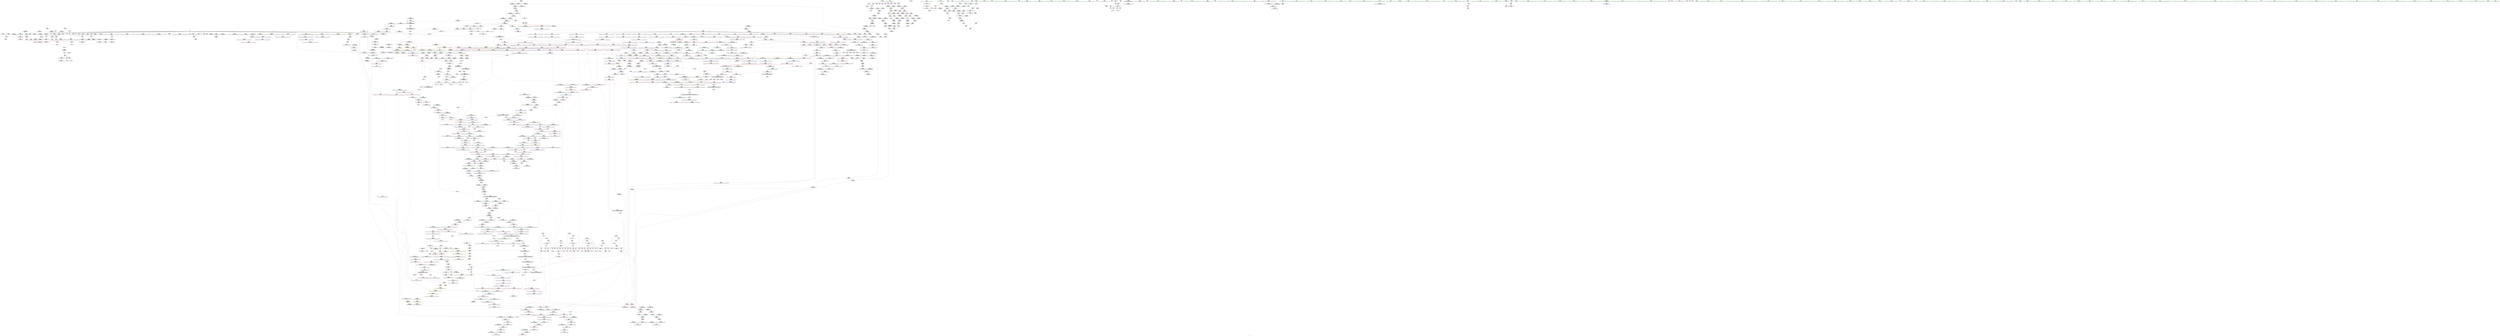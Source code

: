 digraph "SVFG" {
	label="SVFG";

	Node0x55a098e30150 [shape=record,color=grey,label="{NodeID: 0\nNullPtr|{|<s36>101}}"];
	Node0x55a098e30150 -> Node0x55a098eb1a50[style=solid];
	Node0x55a098e30150 -> Node0x55a098eb1b50[style=solid];
	Node0x55a098e30150 -> Node0x55a098eb1c20[style=solid];
	Node0x55a098e30150 -> Node0x55a098eb1cf0[style=solid];
	Node0x55a098e30150 -> Node0x55a098eb1dc0[style=solid];
	Node0x55a098e30150 -> Node0x55a098eb1e90[style=solid];
	Node0x55a098e30150 -> Node0x55a098eb1f60[style=solid];
	Node0x55a098e30150 -> Node0x55a098eb2030[style=solid];
	Node0x55a098e30150 -> Node0x55a098eb2100[style=solid];
	Node0x55a098e30150 -> Node0x55a098eb21d0[style=solid];
	Node0x55a098e30150 -> Node0x55a098eb22a0[style=solid];
	Node0x55a098e30150 -> Node0x55a098eb2370[style=solid];
	Node0x55a098e30150 -> Node0x55a098eb2440[style=solid];
	Node0x55a098e30150 -> Node0x55a098eb2510[style=solid];
	Node0x55a098e30150 -> Node0x55a098eb25e0[style=solid];
	Node0x55a098e30150 -> Node0x55a098eb26b0[style=solid];
	Node0x55a098e30150 -> Node0x55a098eb2780[style=solid];
	Node0x55a098e30150 -> Node0x55a098eb2850[style=solid];
	Node0x55a098e30150 -> Node0x55a098eb2920[style=solid];
	Node0x55a098e30150 -> Node0x55a098eb29f0[style=solid];
	Node0x55a098e30150 -> Node0x55a098eb2ac0[style=solid];
	Node0x55a098e30150 -> Node0x55a098eb2b90[style=solid];
	Node0x55a098e30150 -> Node0x55a098eb2c60[style=solid];
	Node0x55a098e30150 -> Node0x55a098eb2d30[style=solid];
	Node0x55a098e30150 -> Node0x55a098eb2e00[style=solid];
	Node0x55a098e30150 -> Node0x55a098eb2ed0[style=solid];
	Node0x55a098e30150 -> Node0x55a098eb2fa0[style=solid];
	Node0x55a098e30150 -> Node0x55a098eb3070[style=solid];
	Node0x55a098e30150 -> Node0x55a098ebbdc0[style=solid];
	Node0x55a098e30150 -> Node0x55a098eded00[style=solid];
	Node0x55a098e30150 -> Node0x55a098ededd0[style=solid];
	Node0x55a098e30150 -> Node0x55a098edeea0[style=solid];
	Node0x55a098e30150 -> Node0x55a098ee0cb0[style=solid];
	Node0x55a098e30150 -> Node0x55a098efecd0[style=solid];
	Node0x55a098e30150 -> Node0x55a098ed0080[style=solid];
	Node0x55a098e30150 -> Node0x55a098ed1100[style=solid];
	Node0x55a098e30150:s36 -> Node0x55a098ff6df0[style=solid,color=red];
	Node0x55a098eb74e0 [shape=record,color=red,label="{NodeID: 775\n1205\<--1173\n\<--__len\n_ZNKSt6vectorIiSaIiEE12_M_check_lenEmPKc\n}"];
	Node0x55a098eb74e0 -> Node0x55a098ecf000[style=solid];
	Node0x55a098ecfd80 [shape=record,color=grey,label="{NodeID: 1550\n229 = cmp(227, 228, )\n}"];
	Node0x55a098eade70 [shape=record,color=purple,label="{NodeID: 443\n54\<--11\n\<--pts\n__cxx_global_var_init.1\n}"];
	Node0x55a098eade70 -> Node0x55a098eff270[style=solid];
	Node0x55a098fefc40 [shape=record,color=black,label="{NodeID: 2325\n1623 = PHI(1662, )\n|{<s0>119}}"];
	Node0x55a098fefc40:s0 -> Node0x55a098ff5bb0[style=solid,color=red];
	Node0x55a098ea1c60 [shape=record,color=green,label="{NodeID: 111\n686\<--687\n_ZSt9terminatev\<--_ZSt9terminatev_field_insensitive\n}"];
	Node0x55a098ebcfd0 [shape=record,color=blue,label="{NodeID: 886\n104\<--258\nexn.slot\<--\nmain\n}"];
	Node0x55a098ebcfd0 -> Node0x55a098ec7ef0[style=dashed];
	Node0x55a098f62460 [shape=record,color=black,label="{NodeID: 1661\nMR_26V_2 = PHI(MR_26V_3, MR_26V_1, )\npts\{101 \}\n}"];
	Node0x55a098f62460 -> Node0x55a098f57a60[style=dashed];
	Node0x55a098f62460 -> Node0x55a098f62460[style=dashed];
	Node0x55a098ec39e0 [shape=record,color=purple,label="{NodeID: 554\n1354\<--1353\n_M_impl2\<--\n_ZNKSt6vectorIiSaIiEE4sizeEv\n}"];
	Node0x55a098ff92b0 [shape=record,color=black,label="{NodeID: 2436\n693 = PHI(675, )\n0th arg _ZNSt12_Vector_baseIiSaIiEE12_Vector_implC2Ev }"];
	Node0x55a098ff92b0 -> Node0x55a098edec30[style=solid];
	Node0x55a098ea64c0 [shape=record,color=green,label="{NodeID: 222\n1473\<--1474\n__last\<--__last_field_insensitive\n_ZSt22__uninitialized_copy_aISt13move_iteratorIPiES1_iET0_T_S4_S3_RSaIT1_E\n}"];
	Node0x55a098ea64c0 -> Node0x55a098eac470[style=solid];
	Node0x55a098ea64c0 -> Node0x55a098ec3d20[style=solid];
	Node0x55a098ee22a0 [shape=record,color=blue,label="{NodeID: 997\n1271\<--1265\n__result.addr\<--__result\n_ZSt34__uninitialized_move_if_noexcept_aIPiS0_SaIiEET0_T_S3_S2_RT1_\n}"];
	Node0x55a098ee22a0 -> Node0x55a098eb7f70[style=dashed];
	Node0x55a098ec9410 [shape=record,color=red,label="{NodeID: 665\n447\<--434\n\<--P.addr\n_ZNK2ptIxEeoERKS0_\n}"];
	Node0x55a098ec9410 -> Node0x55a098ebfcf0[style=solid];
	Node0x55a098eb45c0 [shape=record,color=black,label="{NodeID: 333\n512\<--511\n\<--this1\n_ZNSt6vectorIiSaIiEE5beginEv\n}"];
	Node0x55a098eb45c0 -> Node0x55a098ec0850[style=solid];
	Node0x55a098eb45c0 -> Node0x55a098ec0920[style=solid];
	Node0x55a098e6ddd0 [shape=record,color=green,label="{NodeID: 1\n7\<--1\n__dso_handle\<--dummyObj\nGlob }"];
	Node0x55a098eb75b0 [shape=record,color=red,label="{NodeID: 776\n1209\<--1173\n\<--__len\n_ZNKSt6vectorIiSaIiEE12_M_check_lenEmPKc\n}"];
	Node0x55a098eb75b0 -> Node0x55a098ecf180[style=solid];
	Node0x55a098ecff00 [shape=record,color=grey,label="{NodeID: 1551\n339 = cmp(337, 338, )\n}"];
	Node0x55a098eadf40 [shape=record,color=purple,label="{NodeID: 444\n61\<--11\n\<--pts\n__cxx_global_var_init.1\n}"];
	Node0x55a098fefd80 [shape=record,color=black,label="{NodeID: 2326\n1631 = PHI(1662, )\n|{<s0>119}}"];
	Node0x55a098fefd80:s0 -> Node0x55a098ff5cc0[style=solid,color=red];
	Node0x55a098ea1d60 [shape=record,color=green,label="{NodeID: 112\n694\<--695\nthis.addr\<--this.addr_field_insensitive\n_ZNSt12_Vector_baseIiSaIiEE12_Vector_implC2Ev\n}"];
	Node0x55a098ea1d60 -> Node0x55a098ecb630[style=solid];
	Node0x55a098ea1d60 -> Node0x55a098edec30[style=solid];
	Node0x55a098ebd0a0 [shape=record,color=blue,label="{NodeID: 887\n106\<--260\nehselector.slot\<--\nmain\n}"];
	Node0x55a098ebd0a0 -> Node0x55a098ec7fc0[style=dashed];
	Node0x55a098f62960 [shape=record,color=black,label="{NodeID: 1662\nMR_32V_2 = PHI(MR_32V_3, MR_32V_1, )\npts\{109 \}\n}"];
	Node0x55a098f62960 -> Node0x55a098f57f60[style=dashed];
	Node0x55a098f62960 -> Node0x55a098f62960[style=dashed];
	Node0x55a098ec3ab0 [shape=record,color=purple,label="{NodeID: 555\n1355\<--1353\n_M_start\<--\n_ZNKSt6vectorIiSaIiEE4sizeEv\n}"];
	Node0x55a098ec3ab0 -> Node0x55a098eb8790[style=solid];
	Node0x55a098ff93c0 [shape=record,color=black,label="{NodeID: 2437\n824 = PHI(764, 1068, 1087, )\n0th arg _ZNSt12_Vector_baseIiSaIiEE13_M_deallocateEPim }"];
	Node0x55a098ff93c0 -> Node0x55a098edfa00[style=solid];
	Node0x55a098ea6590 [shape=record,color=green,label="{NodeID: 223\n1475\<--1476\n__result.addr\<--__result.addr_field_insensitive\n_ZSt22__uninitialized_copy_aISt13move_iteratorIPiES1_iET0_T_S4_S3_RSaIT1_E\n}"];
	Node0x55a098ea6590 -> Node0x55a098eb9490[style=solid];
	Node0x55a098ea6590 -> Node0x55a098ee3550[style=solid];
	Node0x55a098ee2370 [shape=record,color=blue,label="{NodeID: 998\n1273\<--1266\n__alloc.addr\<--__alloc\n_ZSt34__uninitialized_move_if_noexcept_aIPiS0_SaIiEET0_T_S3_S2_RT1_\n}"];
	Node0x55a098ee2370 -> Node0x55a098eb8040[style=dashed];
	Node0x55a098ec94e0 [shape=record,color=red,label="{NodeID: 666\n440\<--439\n\<--x\n_ZNK2ptIxEeoERKS0_\n}"];
	Node0x55a098ec94e0 -> Node0x55a098f00a10[style=solid];
	Node0x55a098eb4690 [shape=record,color=black,label="{NodeID: 334\n504\<--519\n_ZNSt6vectorIiSaIiEE5beginEv_ret\<--\n_ZNSt6vectorIiSaIiEE5beginEv\n|{<s0>15|<s1>59}}"];
	Node0x55a098eb4690:s0 -> Node0x55a098feb740[style=solid,color=blue];
	Node0x55a098eb4690:s1 -> Node0x55a098fed340[style=solid,color=blue];
	Node0x55a098e7e2b0 [shape=record,color=green,label="{NodeID: 2\n9\<--1\n\<--dummyObj\nCan only get source location for instruction, argument, global var or function.}"];
	Node0x55a098f76e60 [shape=record,color=yellow,style=double,label="{NodeID: 1884\n117V_1 = ENCHI(MR_117V_0)\npts\{1130000 1150000 9500000 9600000 \}\nFun[_ZN9__gnu_cxxneIPiSt6vectorIiSaIiEEEEbRKNS_17__normal_iteratorIT_T0_EESA_]}"];
	Node0x55a098f76e60 -> Node0x55a098eca380[style=dashed];
	Node0x55a098f76e60 -> Node0x55a098eca450[style=dashed];
	Node0x55a098eb7680 [shape=record,color=red,label="{NodeID: 777\n1215\<--1173\n\<--__len\n_ZNKSt6vectorIiSaIiEE12_M_check_lenEmPKc\n}"];
	Node0x55a098eb7680 -> Node0x55a098efeb40[style=solid];
	Node0x55a098ed0080 [shape=record,color=grey,label="{NodeID: 1552\n1042 = cmp(1041, 3, )\n}"];
	Node0x55a098eae010 [shape=record,color=purple,label="{NodeID: 445\n62\<--11\n\<--pts\n__cxx_global_var_init.1\n}"];
	Node0x55a098eae010 -> Node0x55a098ed0f80[style=solid];
	Node0x55a098fefec0 [shape=record,color=black,label="{NodeID: 2327\n1633 = PHI(1637, )\n}"];
	Node0x55a098fefec0 -> Node0x55a098ead3e0[style=solid];
	Node0x55a098ea1e30 [shape=record,color=green,label="{NodeID: 113\n700\<--701\n_ZNSaIiEC2Ev\<--_ZNSaIiEC2Ev_field_insensitive\n}"];
	Node0x55a098ebd170 [shape=record,color=blue,label="{NodeID: 888\n100\<--275\nk\<--inc53\nmain\n}"];
	Node0x55a098ebd170 -> Node0x55a098f5d960[style=dashed];
	Node0x55a098f62e60 [shape=record,color=black,label="{NodeID: 1663\nMR_34V_2 = PHI(MR_34V_3, MR_34V_1, )\npts\{111 \}\n}"];
	Node0x55a098f62e60 -> Node0x55a098f58460[style=dashed];
	Node0x55a098f62e60 -> Node0x55a098f62e60[style=dashed];
	Node0x55a098ec3b80 [shape=record,color=purple,label="{NodeID: 556\n1406\<--1405\n_M_impl\<--this1\n_ZNKSt12_Vector_baseIiSaIiEE19_M_get_Tp_allocatorEv\n}"];
	Node0x55a098ec3b80 -> Node0x55a098eabdf0[style=solid];
	Node0x55a098ff96a0 [shape=record,color=black,label="{NodeID: 2438\n825 = PHI(767, 1069, 1091, )\n1st arg _ZNSt12_Vector_baseIiSaIiEE13_M_deallocateEPim }"];
	Node0x55a098ff96a0 -> Node0x55a098edfad0[style=solid];
	Node0x55a098ea6660 [shape=record,color=green,label="{NodeID: 224\n1477\<--1478\n.addr\<--.addr_field_insensitive\n_ZSt22__uninitialized_copy_aISt13move_iteratorIPiES1_iET0_T_S4_S3_RSaIT1_E\n}"];
	Node0x55a098ea6660 -> Node0x55a098ee3620[style=solid];
	Node0x55a098ee2440 [shape=record,color=blue,label="{NodeID: 999\n1287\<--1284\ncoerce.dive\<--call\n_ZSt34__uninitialized_move_if_noexcept_aIPiS0_SaIiEET0_T_S3_S2_RT1_\n}"];
	Node0x55a098ee2440 -> Node0x55a098eb8110[style=dashed];
	Node0x55a098ec95b0 [shape=record,color=red,label="{NodeID: 667\n443\<--442\n\<--y\n_ZNK2ptIxEeoERKS0_\n}"];
	Node0x55a098ec95b0 -> Node0x55a098f00a10[style=solid];
	Node0x55a098eb4760 [shape=record,color=black,label="{NodeID: 335\n529\<--528\n\<--this1\n_ZNSt6vectorIiSaIiEE3endEv\n}"];
	Node0x55a098eb4760 -> Node0x55a098ec0ac0[style=solid];
	Node0x55a098eb4760 -> Node0x55a098ec0b90[style=solid];
	Node0x55a098e7e340 [shape=record,color=green,label="{NodeID: 3\n14\<--1\n.str\<--dummyObj\nGlob }"];
	Node0x55a098f76fd0 [shape=record,color=yellow,style=double,label="{NodeID: 1885\n42V_1 = ENCHI(MR_42V_0)\npts\{1458 \}\nFun[_ZSt13__copy_move_aILb1EPiS0_ET1_T0_S2_S1_]|{<s0>126|<s1>126|<s2>126}}"];
	Node0x55a098f76fd0:s0 -> Node0x55a098ebb9f0[style=dashed,color=red];
	Node0x55a098f76fd0:s1 -> Node0x55a098ee50f0[style=dashed,color=red];
	Node0x55a098f76fd0:s2 -> Node0x55a098f4d060[style=dashed,color=red];
	Node0x55a098eb7750 [shape=record,color=red,label="{NodeID: 778\n1202\<--1199\n\<--call5\n_ZNKSt6vectorIiSaIiEE12_M_check_lenEmPKc\n}"];
	Node0x55a098eb7750 -> Node0x55a098eff810[style=solid];
	Node0x55a098ed0200 [shape=record,color=grey,label="{NodeID: 1553\n473 = cmp(468, 472, )\n}"];
	Node0x55a098eae0e0 [shape=record,color=purple,label="{NodeID: 446\n142\<--11\narrayidx\<--pts\nmain\n}"];
	Node0x55a098ff0000 [shape=record,color=black,label="{NodeID: 2328\n1707 = PHI(1692, )\n1st arg _ZNSt11__copy_moveILb1ELb1ESt26random_access_iterator_tagE8__copy_mIiEEPT_PKS3_S6_S4_ }"];
	Node0x55a098ff0000 -> Node0x55a098ee4e80[style=solid];
	Node0x55a098ea6ad0 [shape=record,color=green,label="{NodeID: 114\n711\<--712\nthis.addr\<--this.addr_field_insensitive\n_ZNSaIiEC2Ev\n}"];
	Node0x55a098ea6ad0 -> Node0x55a098ecb700[style=solid];
	Node0x55a098ea6ad0 -> Node0x55a098edef70[style=solid];
	Node0x55a098ebd240 [shape=record,color=blue,label="{NodeID: 889\n110\<--96\n__range5\<--V\nmain\n}"];
	Node0x55a098ebd240 -> Node0x55a098ec8230[style=dashed];
	Node0x55a098ebd240 -> Node0x55a098ec8300[style=dashed];
	Node0x55a098ebd240 -> Node0x55a098f58460[style=dashed];
	Node0x55a098f63360 [shape=record,color=black,label="{NodeID: 1664\nMR_36V_2 = PHI(MR_36V_3, MR_36V_1, )\npts\{117 \}\n}"];
	Node0x55a098f63360 -> Node0x55a098f58960[style=dashed];
	Node0x55a098f63360 -> Node0x55a098f63360[style=dashed];
	Node0x55a098ec3c50 [shape=record,color=purple,label="{NodeID: 557\n1483\<--1471\ncoerce.dive\<--__first\n_ZSt22__uninitialized_copy_aISt13move_iteratorIPiES1_iET0_T_S4_S3_RSaIT1_E\n}"];
	Node0x55a098ec3c50 -> Node0x55a098ee33b0[style=solid];
	Node0x55a098ff9860 [shape=record,color=black,label="{NodeID: 2439\n826 = PHI(777, 1070, 1103, )\n2nd arg _ZNSt12_Vector_baseIiSaIiEE13_M_deallocateEPim }"];
	Node0x55a098ff9860 -> Node0x55a098edfba0[style=solid];
	Node0x55a098ea6730 [shape=record,color=green,label="{NodeID: 225\n1479\<--1480\nagg.tmp\<--agg.tmp_field_insensitive\n_ZSt22__uninitialized_copy_aISt13move_iteratorIPiES1_iET0_T_S4_S3_RSaIT1_E\n}"];
	Node0x55a098ea6730 -> Node0x55a098eac540[style=solid];
	Node0x55a098ea6730 -> Node0x55a098ec3df0[style=solid];
	Node0x55a098ee2510 [shape=record,color=blue,label="{NodeID: 1000\n1291\<--1290\ncoerce.dive3\<--call2\n_ZSt34__uninitialized_move_if_noexcept_aIPiS0_SaIiEET0_T_S3_S2_RT1_\n}"];
	Node0x55a098ee2510 -> Node0x55a098eb81e0[style=dashed];
	Node0x55a098ec9680 [shape=record,color=red,label="{NodeID: 668\n446\<--445\n\<--y2\n_ZNK2ptIxEeoERKS0_\n}"];
	Node0x55a098ec9680 -> Node0x55a098f00710[style=solid];
	Node0x55a098eb4830 [shape=record,color=black,label="{NodeID: 336\n521\<--534\n_ZNSt6vectorIiSaIiEE3endEv_ret\<--\n_ZNSt6vectorIiSaIiEE3endEv\n|{<s0>16|<s1>29}}"];
	Node0x55a098eb4830:s0 -> Node0x55a098feb880[style=solid,color=blue];
	Node0x55a098eb4830:s1 -> Node0x55a098fec030[style=solid,color=blue];
	Node0x55a098e7e5f0 [shape=record,color=green,label="{NodeID: 4\n16\<--1\n.str.2\<--dummyObj\nGlob }"];
	Node0x55a098eb7820 [shape=record,color=red,label="{NodeID: 779\n1228\<--1222\n\<--__lhs.addr\n_ZN9__gnu_cxxmiIPiSt6vectorIiSaIiEEEENS_17__normal_iteratorIT_T0_E15difference_typeERKS8_SB_\n|{<s0>91}}"];
	Node0x55a098eb7820:s0 -> Node0x55a098ff16b0[style=solid,color=red];
	Node0x55a098ed0380 [shape=record,color=grey,label="{NodeID: 1554\n184 = cmp(183, 126, )\n}"];
	Node0x55a098eae1b0 [shape=record,color=purple,label="{NodeID: 447\n143\<--11\nx\<--pts\nmain\n}"];
	Node0x55a098ff0140 [shape=record,color=black,label="{NodeID: 2329\n1708 = PHI(1693, )\n2nd arg _ZNSt11__copy_moveILb1ELb1ESt26random_access_iterator_tagE8__copy_mIiEEPT_PKS3_S6_S4_ }"];
	Node0x55a098ff0140 -> Node0x55a098ee4f50[style=solid];
	Node0x55a098ea6ba0 [shape=record,color=green,label="{NodeID: 115\n717\<--718\n_ZN9__gnu_cxx13new_allocatorIiEC2Ev\<--_ZN9__gnu_cxx13new_allocatorIiEC2Ev_field_insensitive\n}"];
	Node0x55a098ebd310 [shape=record,color=blue,label="{NodeID: 890\n283\<--280\ncoerce.dive\<--call55\nmain\n}"];
	Node0x55a098ebd310 -> Node0x55a098f67960[style=dashed];
	Node0x55a098f63860 [shape=record,color=black,label="{NodeID: 1665\nMR_38V_2 = PHI(MR_38V_4, MR_38V_1, )\npts\{119 \}\n}"];
	Node0x55a098f63860 -> Node0x55a098ebd7f0[style=dashed];
	Node0x55a098ec3d20 [shape=record,color=purple,label="{NodeID: 558\n1485\<--1473\ncoerce.dive1\<--__last\n_ZSt22__uninitialized_copy_aISt13move_iteratorIPiES1_iET0_T_S4_S3_RSaIT1_E\n}"];
	Node0x55a098ec3d20 -> Node0x55a098ee3480[style=solid];
	Node0x55a098ff9a20 [shape=record,color=black,label="{NodeID: 2440\n1780 = PHI(1321, )\n0th arg _ZN9__gnu_cxx13new_allocatorIiE7destroyIiEEvPT_ }"];
	Node0x55a098ff9a20 -> Node0x55a098ee55d0[style=solid];
	Node0x55a098ea6800 [shape=record,color=green,label="{NodeID: 226\n1481\<--1482\nagg.tmp2\<--agg.tmp2_field_insensitive\n_ZSt22__uninitialized_copy_aISt13move_iteratorIPiES1_iET0_T_S4_S3_RSaIT1_E\n}"];
	Node0x55a098ea6800 -> Node0x55a098eac610[style=solid];
	Node0x55a098ea6800 -> Node0x55a098ec3ec0[style=solid];
	Node0x55a098ee25e0 [shape=record,color=blue,label="{NodeID: 1001\n1305\<--1304\nthis.addr\<--this\n_ZNK9__gnu_cxx17__normal_iteratorIPiSt6vectorIiSaIiEEE4baseEv\n}"];
	Node0x55a098ee25e0 -> Node0x55a098eb82b0[style=dashed];
	Node0x55a098ec9750 [shape=record,color=red,label="{NodeID: 669\n449\<--448\n\<--x3\n_ZNK2ptIxEeoERKS0_\n}"];
	Node0x55a098ec9750 -> Node0x55a098f00710[style=solid];
	Node0x55a098eb4900 [shape=record,color=black,label="{NodeID: 337\n536\<--553\n_ZN9__gnu_cxxneIPiSt6vectorIiSaIiEEEEbRKNS_17__normal_iteratorIT_T0_EESA__ret\<--cmp\n_ZN9__gnu_cxxneIPiSt6vectorIiSaIiEEEEbRKNS_17__normal_iteratorIT_T0_EESA_\n|{<s0>17}}"];
	Node0x55a098eb4900:s0 -> Node0x55a098feb9c0[style=solid,color=blue];
	Node0x55a098e7e680 [shape=record,color=green,label="{NodeID: 5\n18\<--1\n.str.3\<--dummyObj\nGlob }"];
	Node0x55a098eb78f0 [shape=record,color=red,label="{NodeID: 780\n1231\<--1224\n\<--__rhs.addr\n_ZN9__gnu_cxxmiIPiSt6vectorIiSaIiEEEENS_17__normal_iteratorIT_T0_E15difference_typeERKS8_SB_\n|{<s0>92}}"];
	Node0x55a098eb78f0:s0 -> Node0x55a098ff16b0[style=solid,color=red];
	Node0x55a098ed0500 [shape=record,color=grey,label="{NodeID: 1555\n250 = cmp(249, 251, )\n}"];
	Node0x55a098eae280 [shape=record,color=purple,label="{NodeID: 448\n148\<--11\narrayidx7\<--pts\nmain\n}"];
	Node0x55a098ff0280 [shape=record,color=black,label="{NodeID: 2330\n1240 = PHI(987, )\n0th arg _ZNSt12_Vector_baseIiSaIiEE11_M_allocateEm }"];
	Node0x55a098ff0280 -> Node0x55a098ee1f60[style=solid];
	Node0x55a098ea6c70 [shape=record,color=green,label="{NodeID: 116\n722\<--723\nthis.addr\<--this.addr_field_insensitive\n_ZN9__gnu_cxx13new_allocatorIiEC2Ev\n}"];
	Node0x55a098ea6c70 -> Node0x55a098ecb7d0[style=solid];
	Node0x55a098ea6c70 -> Node0x55a098edf040[style=solid];
	Node0x55a098ebd3e0 [shape=record,color=blue,label="{NodeID: 891\n289\<--286\ncoerce.dive57\<--call56\nmain\n|{|<s1>17}}"];
	Node0x55a098ebd3e0 -> Node0x55a098f5b660[style=dashed];
	Node0x55a098ebd3e0:s1 -> Node0x55a098f76e60[style=dashed,color=red];
	Node0x55a098f63d60 [shape=record,color=black,label="{NodeID: 1666\nMR_40V_2 = PHI(MR_40V_7, MR_40V_1, )\npts\{165 \}\n}"];
	Node0x55a098f63d60 -> Node0x55a098ec8a50[style=dashed];
	Node0x55a098f63d60 -> Node0x55a098ebc540[style=dashed];
	Node0x55a098f63d60 -> Node0x55a098ebc6e0[style=dashed];
	Node0x55a098f63d60 -> Node0x55a098f58e60[style=dashed];
	Node0x55a098f63d60 -> Node0x55a098f63d60[style=dashed];
	Node0x55a098ec3df0 [shape=record,color=purple,label="{NodeID: 559\n1500\<--1479\ncoerce.dive3\<--agg.tmp\n_ZSt22__uninitialized_copy_aISt13move_iteratorIPiES1_iET0_T_S4_S3_RSaIT1_E\n}"];
	Node0x55a098ec3df0 -> Node0x55a098eb9560[style=solid];
	Node0x55a098ff9b30 [shape=record,color=black,label="{NodeID: 2441\n1781 = PHI(1322, )\n1st arg _ZN9__gnu_cxx13new_allocatorIiE7destroyIiEEvPT_ }"];
	Node0x55a098ff9b30 -> Node0x55a098ee56a0[style=solid];
	Node0x55a098ea68d0 [shape=record,color=green,label="{NodeID: 227\n1494\<--1495\nllvm.memcpy.p0i8.p0i8.i64\<--llvm.memcpy.p0i8.p0i8.i64_field_insensitive\n}"];
	Node0x55a098ee26b0 [shape=record,color=blue,label="{NodeID: 1002\n1314\<--1312\n__a.addr\<--__a\n_ZNSt16allocator_traitsISaIiEE7destroyIiEEvRS0_PT_\n}"];
	Node0x55a098ee26b0 -> Node0x55a098eb8380[style=dashed];
	Node0x55a098ec9820 [shape=record,color=red,label="{NodeID: 670\n464\<--456\nthis1\<--this.addr\n_ZNSt6vectorIiSaIiEE9push_backERKi\n|{|<s5>29|<s6>30}}"];
	Node0x55a098ec9820 -> Node0x55a098eb40e0[style=solid];
	Node0x55a098ec9820 -> Node0x55a098eb41b0[style=solid];
	Node0x55a098ec9820 -> Node0x55a098eb4280[style=solid];
	Node0x55a098ec9820 -> Node0x55a098eb4350[style=solid];
	Node0x55a098ec9820 -> Node0x55a098eb4420[style=solid];
	Node0x55a098ec9820:s5 -> Node0x55a098ff2b60[style=solid,color=red];
	Node0x55a098ec9820:s6 -> Node0x55a098ff8580[style=solid,color=red];
	Node0x55a098eb49d0 [shape=record,color=black,label="{NodeID: 338\n555\<--562\n_ZNK9__gnu_cxx17__normal_iteratorIPiSt6vectorIiSaIiEEEdeEv_ret\<--\n_ZNK9__gnu_cxx17__normal_iteratorIPiSt6vectorIiSaIiEEEdeEv\n|{<s0>18}}"];
	Node0x55a098eb49d0:s0 -> Node0x55a098febad0[style=solid,color=blue];
	Node0x55a098e7e710 [shape=record,color=green,label="{NodeID: 6\n20\<--1\n.str.4\<--dummyObj\nGlob }"];
	Node0x55a098eb79c0 [shape=record,color=red,label="{NodeID: 781\n1230\<--1229\n\<--call\n_ZN9__gnu_cxxmiIPiSt6vectorIiSaIiEEEENS_17__normal_iteratorIT_T0_E15difference_typeERKS8_SB_\n}"];
	Node0x55a098eb79c0 -> Node0x55a098eaaf50[style=solid];
	Node0x55a098ed0680 [shape=record,color=grey,label="{NodeID: 1556\n203 = cmp(201, 202, )\n}"];
	Node0x55a098eae350 [shape=record,color=purple,label="{NodeID: 449\n149\<--11\ny\<--pts\nmain\n}"];
	Node0x55a098ff03c0 [shape=record,color=black,label="{NodeID: 2331\n1241 = PHI(988, )\n1st arg _ZNSt12_Vector_baseIiSaIiEE11_M_allocateEm }"];
	Node0x55a098ff03c0 -> Node0x55a098ee2030[style=solid];
	Node0x55a098ea6d40 [shape=record,color=green,label="{NodeID: 117\n731\<--732\n__first.addr\<--__first.addr_field_insensitive\n_ZSt8_DestroyIPiiEvT_S1_RSaIT0_E\n}"];
	Node0x55a098ea6d40 -> Node0x55a098ecb8a0[style=solid];
	Node0x55a098ea6d40 -> Node0x55a098edf110[style=solid];
	Node0x55a098ebd4b0 [shape=record,color=blue,label="{NodeID: 892\n116\<--296\nx61\<--call62\nmain\n}"];
	Node0x55a098ebd4b0 -> Node0x55a098ec83d0[style=dashed];
	Node0x55a098ebd4b0 -> Node0x55a098ec84a0[style=dashed];
	Node0x55a098ebd4b0 -> Node0x55a098ebd4b0[style=dashed];
	Node0x55a098ebd4b0 -> Node0x55a098f58960[style=dashed];
	Node0x55a098f64260 [shape=record,color=black,label="{NodeID: 1667\nMR_42V_2 = PHI(MR_42V_3, MR_42V_1, )\npts\{1458 \}\n}"];
	Node0x55a098f64260 -> Node0x55a098f59360[style=dashed];
	Node0x55a098f64260 -> Node0x55a098f64260[style=dashed];
	Node0x55a098ec3ec0 [shape=record,color=purple,label="{NodeID: 560\n1502\<--1481\ncoerce.dive4\<--agg.tmp2\n_ZSt22__uninitialized_copy_aISt13move_iteratorIPiES1_iET0_T_S4_S3_RSaIT1_E\n}"];
	Node0x55a098ec3ec0 -> Node0x55a098eb9630[style=solid];
	Node0x55a098ea69d0 [shape=record,color=green,label="{NodeID: 228\n1505\<--1506\n_ZSt18uninitialized_copyISt13move_iteratorIPiES1_ET0_T_S4_S3_\<--_ZSt18uninitialized_copyISt13move_iteratorIPiES1_ET0_T_S4_S3__field_insensitive\n}"];
	Node0x55a098ee2780 [shape=record,color=blue,label="{NodeID: 1003\n1316\<--1313\n__p.addr\<--__p\n_ZNSt16allocator_traitsISaIiEE7destroyIiEEvRS0_PT_\n}"];
	Node0x55a098ee2780 -> Node0x55a098eb8450[style=dashed];
	Node0x55a098f457d0 [shape=record,color=yellow,style=double,label="{NodeID: 1778\n42V_1 = ENCHI(MR_42V_0)\npts\{1458 \}\nFun[_ZSt14__copy_move_a2ILb1EPiS0_ET1_T0_S2_S1_]|{<s0>123}}"];
	Node0x55a098f457d0:s0 -> Node0x55a098f76fd0[style=dashed,color=red];
	Node0x55a098ec98f0 [shape=record,color=red,label="{NodeID: 671\n482\<--458\n\<--__x.addr\n_ZNSt6vectorIiSaIiEE9push_backERKi\n|{<s0>28}}"];
	Node0x55a098ec98f0:s0 -> Node0x55a098ff1e70[style=solid,color=red];
	Node0x55a098eb4aa0 [shape=record,color=black,label="{NodeID: 339\n564\<--587\n_ZSt3minIiERKT_S2_S2__ret\<--\n_ZSt3minIiERKT_S2_S2_\n|{<s0>19}}"];
	Node0x55a098eb4aa0:s0 -> Node0x55a098febc40[style=solid,color=blue];
	Node0x55a098e7f010 [shape=record,color=green,label="{NodeID: 7\n22\<--1\n.str.5\<--dummyObj\nGlob }"];
	Node0x55a098eb7a90 [shape=record,color=red,label="{NodeID: 782\n1233\<--1232\n\<--call1\n_ZN9__gnu_cxxmiIPiSt6vectorIiSaIiEEEENS_17__normal_iteratorIT_T0_E15difference_typeERKS8_SB_\n}"];
	Node0x55a098eb7a90 -> Node0x55a098eab020[style=solid];
	Node0x55a098ed0800 [shape=record,color=grey,label="{NodeID: 1557\n1728 = cmp(1727, 251, )\n}"];
	Node0x55a098eae420 [shape=record,color=purple,label="{NodeID: 450\n207\<--11\narrayidx30\<--pts\nmain\n|{<s0>9}}"];
	Node0x55a098eae420:s0 -> Node0x55a098ff4080[style=solid,color=red];
	Node0x55a098ff0500 [shape=record,color=black,label="{NodeID: 2332\n756 = PHI(625, 635, )\n0th arg _ZNSt12_Vector_baseIiSaIiEED2Ev }"];
	Node0x55a098ff0500 -> Node0x55a098edf450[style=solid];
	Node0x55a098ea6e10 [shape=record,color=green,label="{NodeID: 118\n733\<--734\n__last.addr\<--__last.addr_field_insensitive\n_ZSt8_DestroyIPiiEvT_S1_RSaIT0_E\n}"];
	Node0x55a098ea6e10 -> Node0x55a098ecb970[style=solid];
	Node0x55a098ea6e10 -> Node0x55a098edf1e0[style=solid];
	Node0x55a098ebd580 [shape=record,color=blue,label="{NodeID: 893\n311\<--307\narrayidx68\<--\nmain\n}"];
	Node0x55a098ebd580 -> Node0x55a098f67460[style=dashed];
	Node0x55a098f64760 [shape=record,color=black,label="{NodeID: 1668\nMR_44V_2 = PHI(MR_44V_3, MR_44V_1, )\npts\{950000 \}\n}"];
	Node0x55a098f64760 -> Node0x55a098f59860[style=dashed];
	Node0x55a098f64760 -> Node0x55a098f64760[style=dashed];
	Node0x55a098ec3f90 [shape=record,color=purple,label="{NodeID: 561\n1813\<--1489\noffset_0\<--\n}"];
	Node0x55a098ec3f90 -> Node0x55a098ee36f0[style=solid];
	Node0x55a098eaeea0 [shape=record,color=green,label="{NodeID: 229\n1510\<--1511\nretval\<--retval_field_insensitive\n_ZSt32__make_move_if_noexcept_iteratorIiSt13move_iteratorIPiEET0_PT_\n|{|<s1>108}}"];
	Node0x55a098eaeea0 -> Node0x55a098ec42d0[style=solid];
	Node0x55a098eaeea0:s1 -> Node0x55a098ff7a40[style=solid,color=red];
	Node0x55a098ee2850 [shape=record,color=blue,label="{NodeID: 1004\n1331\<--1330\nthis.addr\<--this\n_ZNKSt6vectorIiSaIiEE8max_sizeEv\n}"];
	Node0x55a098ee2850 -> Node0x55a098eb8520[style=dashed];
	Node0x55a098ec99c0 [shape=record,color=red,label="{NodeID: 672\n496\<--458\n\<--__x.addr\n_ZNSt6vectorIiSaIiEE9push_backERKi\n|{<s0>30}}"];
	Node0x55a098ec99c0:s0 -> Node0x55a098ff8800[style=solid,color=red];
	Node0x55a098eb4b70 [shape=record,color=black,label="{NodeID: 340\n589\<--594\n_ZN9__gnu_cxx17__normal_iteratorIPiSt6vectorIiSaIiEEEppEv_ret\<--this1\n_ZN9__gnu_cxx17__normal_iteratorIPiSt6vectorIiSaIiEEEppEv\n|{<s0>20}}"];
	Node0x55a098eb4b70:s0 -> Node0x55a098febd80[style=solid,color=blue];
	Node0x55a098e7f0a0 [shape=record,color=green,label="{NodeID: 8\n25\<--1\n\<--dummyObj\nCan only get source location for instruction, argument, global var or function.}"];
	Node0x55a098eb7b60 [shape=record,color=red,label="{NodeID: 783\n1248\<--1242\nthis1\<--this.addr\n_ZNSt12_Vector_baseIiSaIiEE11_M_allocateEm\n}"];
	Node0x55a098eb7b60 -> Node0x55a098ec3360[style=solid];
	Node0x55a098ed0980 [shape=record,color=grey,label="{NodeID: 1558\n199 = cmp(197, 198, )\n}"];
	Node0x55a098eae4f0 [shape=record,color=purple,label="{NodeID: 451\n210\<--11\narrayidx32\<--pts\nmain\n|{<s0>9}}"];
	Node0x55a098eae4f0:s0 -> Node0x55a098ff41d0[style=solid,color=red];
	Node0x55a098ff0710 [shape=record,color=black,label="{NodeID: 2333\n1263 = PHI(1008, 1022, )\n0th arg _ZSt34__uninitialized_move_if_noexcept_aIPiS0_SaIiEET0_T_S3_S2_RT1_ }"];
	Node0x55a098ff0710 -> Node0x55a098ee2100[style=solid];
	Node0x55a098ea6ee0 [shape=record,color=green,label="{NodeID: 119\n735\<--736\n.addr\<--.addr_field_insensitive\n_ZSt8_DestroyIPiiEvT_S1_RSaIT0_E\n}"];
	Node0x55a098ea6ee0 -> Node0x55a098edf2b0[style=solid];
	Node0x55a098ebd650 [shape=record,color=blue,label="{NodeID: 894\n92\<--322\nj\<--inc74\nmain\n}"];
	Node0x55a098ebd650 -> Node0x55a098ec7870[style=dashed];
	Node0x55a098ebd650 -> Node0x55a098ec7940[style=dashed];
	Node0x55a098ebd650 -> Node0x55a098ec7a10[style=dashed];
	Node0x55a098ebd650 -> Node0x55a098ec7ae0[style=dashed];
	Node0x55a098ebd650 -> Node0x55a098ebc880[style=dashed];
	Node0x55a098ebd650 -> Node0x55a098ebd650[style=dashed];
	Node0x55a098ebd650 -> Node0x55a098f61a60[style=dashed];
	Node0x55a098f64c60 [shape=record,color=black,label="{NodeID: 1669\nMR_46V_2 = PHI(MR_46V_3, MR_46V_1, )\npts\{950001 \}\n}"];
	Node0x55a098f64c60 -> Node0x55a098f59d60[style=dashed];
	Node0x55a098f64c60 -> Node0x55a098f64c60[style=dashed];
	Node0x55a098ec4060 [shape=record,color=purple,label="{NodeID: 562\n1814\<--1490\noffset_0\<--\n}"];
	Node0x55a098ec4060 -> Node0x55a098ebb370[style=solid];
	Node0x55a098eaef70 [shape=record,color=green,label="{NodeID: 230\n1512\<--1513\n__i.addr\<--__i.addr_field_insensitive\n_ZSt32__make_move_if_noexcept_iteratorIiSt13move_iteratorIPiEET0_PT_\n}"];
	Node0x55a098eaef70 -> Node0x55a098eb9700[style=solid];
	Node0x55a098eaef70 -> Node0x55a098ee3890[style=solid];
	Node0x55a098ee2920 [shape=record,color=blue,label="{NodeID: 1005\n1345\<--1344\nthis.addr\<--this\n_ZNKSt6vectorIiSaIiEE4sizeEv\n}"];
	Node0x55a098ee2920 -> Node0x55a098eb85f0[style=dashed];
	Node0x55a098ec9a90 [shape=record,color=red,label="{NodeID: 673\n468\<--467\n\<--_M_finish\n_ZNSt6vectorIiSaIiEE9push_backERKi\n}"];
	Node0x55a098ec9a90 -> Node0x55a098ed0200[style=solid];
	Node0x55a098eb4c40 [shape=record,color=black,label="{NodeID: 341\n610\<--609\n\<--this1\n_ZNSt6vectorIiSaIiEED2Ev\n}"];
	Node0x55a098eb4c40 -> Node0x55a098ec0ed0[style=solid];
	Node0x55a098eb4c40 -> Node0x55a098ec0fa0[style=solid];
	Node0x55a098e7f130 [shape=record,color=green,label="{NodeID: 9\n126\<--1\n\<--dummyObj\nCan only get source location for instruction, argument, global var or function.}"];
	Node0x55a098eb7c30 [shape=record,color=red,label="{NodeID: 784\n1249\<--1244\n\<--__n.addr\n_ZNSt12_Vector_baseIiSaIiEE11_M_allocateEm\n}"];
	Node0x55a098eb7c30 -> Node0x55a098ecf900[style=solid];
	Node0x55a098ed0b00 [shape=record,color=grey,label="{NodeID: 1559\n193 = cmp(191, 192, )\n}"];
	Node0x55a098eae5c0 [shape=record,color=purple,label="{NodeID: 452\n233\<--11\narrayidx38\<--pts\nmain\n|{<s0>11}}"];
	Node0x55a098eae5c0:s0 -> Node0x55a098ff4080[style=solid,color=red];
	Node0x55a098ff0890 [shape=record,color=black,label="{NodeID: 2334\n1264 = PHI(1010, 1026, )\n1st arg _ZSt34__uninitialized_move_if_noexcept_aIPiS0_SaIiEET0_T_S3_S2_RT1_ }"];
	Node0x55a098ff0890 -> Node0x55a098ee21d0[style=solid];
	Node0x55a098ea6fb0 [shape=record,color=green,label="{NodeID: 120\n743\<--744\n_ZSt8_DestroyIPiEvT_S1_\<--_ZSt8_DestroyIPiEvT_S1__field_insensitive\n}"];
	Node0x55a098ebd720 [shape=record,color=blue,label="{NodeID: 895\n90\<--327\ni20\<--inc77\nmain\n}"];
	Node0x55a098ebd720 -> Node0x55a098ec7460[style=dashed];
	Node0x55a098ebd720 -> Node0x55a098ec7530[style=dashed];
	Node0x55a098ebd720 -> Node0x55a098ec7600[style=dashed];
	Node0x55a098ebd720 -> Node0x55a098ec76d0[style=dashed];
	Node0x55a098ebd720 -> Node0x55a098ec77a0[style=dashed];
	Node0x55a098ebd720 -> Node0x55a098ebd720[style=dashed];
	Node0x55a098ebd720 -> Node0x55a098f61560[style=dashed];
	Node0x55a098f65160 [shape=record,color=black,label="{NodeID: 1670\nMR_48V_2 = PHI(MR_48V_3, MR_48V_1, )\npts\{970002 \}\n}"];
	Node0x55a098f65160 -> Node0x55a098f5a260[style=dashed];
	Node0x55a098f65160 -> Node0x55a098f65160[style=dashed];
	Node0x55a098ec4130 [shape=record,color=purple,label="{NodeID: 563\n1816\<--1496\noffset_0\<--\n}"];
	Node0x55a098ec4130 -> Node0x55a098ee37c0[style=solid];
	Node0x55a098eaf040 [shape=record,color=green,label="{NodeID: 231\n1517\<--1518\n_ZNSt13move_iteratorIPiEC2ES0_\<--_ZNSt13move_iteratorIPiEC2ES0__field_insensitive\n}"];
	Node0x55a098ee29f0 [shape=record,color=blue,label="{NodeID: 1006\n1369\<--1365\n__a.addr\<--__a\n_ZSt3maxImERKT_S2_S2_\n}"];
	Node0x55a098ee29f0 -> Node0x55a098eb8930[style=dashed];
	Node0x55a098ee29f0 -> Node0x55a098eb8a00[style=dashed];
	Node0x55a098ec9b60 [shape=record,color=red,label="{NodeID: 674\n472\<--471\n\<--_M_end_of_storage\n_ZNSt6vectorIiSaIiEE9push_backERKi\n}"];
	Node0x55a098ec9b60 -> Node0x55a098ed0200[style=solid];
	Node0x55a098eb4d10 [shape=record,color=black,label="{NodeID: 342\n614\<--609\n\<--this1\n_ZNSt6vectorIiSaIiEED2Ev\n}"];
	Node0x55a098eb4d10 -> Node0x55a098ec1070[style=solid];
	Node0x55a098eb4d10 -> Node0x55a098ec1140[style=solid];
	Node0x55a098e7f1f0 [shape=record,color=green,label="{NodeID: 10\n177\<--1\n\<--dummyObj\nCan only get source location for instruction, argument, global var or function.}"];
	Node0x55a098eb7d00 [shape=record,color=red,label="{NodeID: 785\n1254\<--1244\n\<--__n.addr\n_ZNSt12_Vector_baseIiSaIiEE11_M_allocateEm\n|{<s0>93}}"];
	Node0x55a098eb7d00:s0 -> Node0x55a098ff25d0[style=solid,color=red];
	Node0x55a098ed0c80 [shape=record,color=grey,label="{NodeID: 1560\n579 = cmp(576, 578, )\n}"];
	Node0x55a098eae690 [shape=record,color=purple,label="{NodeID: 453\n236\<--11\narrayidx40\<--pts\nmain\n|{<s0>11}}"];
	Node0x55a098eae690:s0 -> Node0x55a098ff41d0[style=solid,color=red];
	Node0x55a098ff0a10 [shape=record,color=black,label="{NodeID: 2335\n1265 = PHI(1011, 1027, )\n2nd arg _ZSt34__uninitialized_move_if_noexcept_aIPiS0_SaIiEET0_T_S3_S2_RT1_ }"];
	Node0x55a098ff0a10 -> Node0x55a098ee22a0[style=solid];
	Node0x55a098ea70b0 [shape=record,color=green,label="{NodeID: 121\n748\<--749\nthis.addr\<--this.addr_field_insensitive\n_ZNSt12_Vector_baseIiSaIiEE19_M_get_Tp_allocatorEv\n}"];
	Node0x55a098ea70b0 -> Node0x55a098ecba40[style=solid];
	Node0x55a098ea70b0 -> Node0x55a098edf380[style=solid];
	Node0x55a098ebd7f0 [shape=record,color=blue,label="{NodeID: 896\n118\<--9\ni80\<--\nmain\n}"];
	Node0x55a098ebd7f0 -> Node0x55a098ec8570[style=dashed];
	Node0x55a098ebd7f0 -> Node0x55a098ec8640[style=dashed];
	Node0x55a098ebd7f0 -> Node0x55a098ec8710[style=dashed];
	Node0x55a098ebd7f0 -> Node0x55a098ebd8c0[style=dashed];
	Node0x55a098ebd7f0 -> Node0x55a098f63860[style=dashed];
	Node0x55a098f65660 [shape=record,color=black,label="{NodeID: 1671\nMR_50V_2 = PHI(MR_50V_3, MR_50V_1, )\npts\{1030000 \}\n}"];
	Node0x55a098f65660 -> Node0x55a098f5a760[style=dashed];
	Node0x55a098f65660 -> Node0x55a098f65660[style=dashed];
	Node0x55a098ec4200 [shape=record,color=purple,label="{NodeID: 564\n1817\<--1497\noffset_0\<--\n}"];
	Node0x55a098ec4200 -> Node0x55a098ebb440[style=solid];
	Node0x55a098eaf140 [shape=record,color=green,label="{NodeID: 232\n1526\<--1527\n__first\<--__first_field_insensitive\n_ZSt18uninitialized_copyISt13move_iteratorIPiES1_ET0_T_S4_S3_\n}"];
	Node0x55a098eaf140 -> Node0x55a098eac880[style=solid];
	Node0x55a098eaf140 -> Node0x55a098ec43a0[style=solid];
	Node0x55a098ee2ac0 [shape=record,color=blue,label="{NodeID: 1007\n1371\<--1366\n__b.addr\<--__b\n_ZSt3maxImERKT_S2_S2_\n}"];
	Node0x55a098ee2ac0 -> Node0x55a098eb8ad0[style=dashed];
	Node0x55a098ee2ac0 -> Node0x55a098eb8ba0[style=dashed];
	Node0x55a098f70720 [shape=record,color=yellow,style=double,label="{NodeID: 1782\n24V_1 = ENCHI(MR_24V_0)\npts\{99 \}\nFun[_ZSt3minIiERKT_S2_S2_]}"];
	Node0x55a098f70720 -> Node0x55a098ecaad0[style=dashed];
	Node0x55a098ec9c30 [shape=record,color=red,label="{NodeID: 675\n481\<--480\n\<--_M_finish5\n_ZNSt6vectorIiSaIiEE9push_backERKi\n|{<s0>28}}"];
	Node0x55a098ec9c30:s0 -> Node0x55a098ff1d20[style=solid,color=red];
	Node0x55a098eb4de0 [shape=record,color=black,label="{NodeID: 343\n618\<--609\n\<--this1\n_ZNSt6vectorIiSaIiEED2Ev\n|{<s0>35}}"];
	Node0x55a098eb4de0:s0 -> Node0x55a098ff5020[style=solid,color=red];
	Node0x55a098e7f2b0 [shape=record,color=green,label="{NodeID: 11\n251\<--1\n\<--dummyObj\nCan only get source location for instruction, argument, global var or function.}"];
	Node0x55a098eb7dd0 [shape=record,color=red,label="{NodeID: 786\n1283\<--1267\n\<--__first.addr\n_ZSt34__uninitialized_move_if_noexcept_aIPiS0_SaIiEET0_T_S3_S2_RT1_\n|{<s0>94}}"];
	Node0x55a098eb7dd0:s0 -> Node0x55a098ff8f10[style=solid,color=red];
	Node0x55a098ed0e00 [shape=record,color=grey,label="{NodeID: 1561\n1379 = cmp(1376, 1378, )\n}"];
	Node0x55a098eae760 [shape=record,color=purple,label="{NodeID: 454\n121\<--14\n\<--.str\nmain\n}"];
	Node0x55a098ff0b90 [shape=record,color=black,label="{NodeID: 2336\n1266 = PHI(1013, 1029, )\n3rd arg _ZSt34__uninitialized_move_if_noexcept_aIPiS0_SaIiEET0_T_S3_S2_RT1_ }"];
	Node0x55a098ff0b90 -> Node0x55a098ee2370[style=solid];
	Node0x55a098ea7180 [shape=record,color=green,label="{NodeID: 122\n757\<--758\nthis.addr\<--this.addr_field_insensitive\n_ZNSt12_Vector_baseIiSaIiEED2Ev\n}"];
	Node0x55a098ea7180 -> Node0x55a098ecbb10[style=solid];
	Node0x55a098ea7180 -> Node0x55a098edf450[style=solid];
	Node0x55a098ebd8c0 [shape=record,color=blue,label="{NodeID: 897\n118\<--349\ni80\<--inc88\nmain\n}"];
	Node0x55a098ebd8c0 -> Node0x55a098ec8570[style=dashed];
	Node0x55a098ebd8c0 -> Node0x55a098ec8640[style=dashed];
	Node0x55a098ebd8c0 -> Node0x55a098ec8710[style=dashed];
	Node0x55a098ebd8c0 -> Node0x55a098ebd8c0[style=dashed];
	Node0x55a098ebd8c0 -> Node0x55a098f63860[style=dashed];
	Node0x55a098f65b60 [shape=record,color=black,label="{NodeID: 1672\nMR_52V_2 = PHI(MR_52V_3, MR_52V_1, )\npts\{1030001 \}\n}"];
	Node0x55a098f65b60 -> Node0x55a098f5ac60[style=dashed];
	Node0x55a098f65b60 -> Node0x55a098f65b60[style=dashed];
	Node0x55a098ec42d0 [shape=record,color=purple,label="{NodeID: 565\n1519\<--1510\ncoerce.dive\<--retval\n_ZSt32__make_move_if_noexcept_iteratorIiSt13move_iteratorIPiEET0_PT_\n}"];
	Node0x55a098ec42d0 -> Node0x55a098eb97d0[style=solid];
	Node0x55a098eaf210 [shape=record,color=green,label="{NodeID: 233\n1528\<--1529\n__last\<--__last_field_insensitive\n_ZSt18uninitialized_copyISt13move_iteratorIPiES1_ET0_T_S4_S3_\n}"];
	Node0x55a098eaf210 -> Node0x55a098eac950[style=solid];
	Node0x55a098eaf210 -> Node0x55a098ec4470[style=solid];
	Node0x55a098ee2b90 [shape=record,color=blue,label="{NodeID: 1008\n1367\<--1381\nretval\<--\n_ZSt3maxImERKT_S2_S2_\n}"];
	Node0x55a098ee2b90 -> Node0x55a098f4da60[style=dashed];
	Node0x55a098f70830 [shape=record,color=yellow,style=double,label="{NodeID: 1783\n40V_1 = ENCHI(MR_40V_0)\npts\{165 \}\nFun[_ZSt3minIiERKT_S2_S2_]}"];
	Node0x55a098f70830 -> Node0x55a098ecaba0[style=dashed];
	Node0x55a098ec9d00 [shape=record,color=red,label="{NodeID: 676\n489\<--488\n\<--_M_finish7\n_ZNSt6vectorIiSaIiEE9push_backERKi\n}"];
	Node0x55a098ec9d00 -> Node0x55a098ec06b0[style=solid];
	Node0x55a098eb4eb0 [shape=record,color=black,label="{NodeID: 344\n625\<--609\n\<--this1\n_ZNSt6vectorIiSaIiEED2Ev\n|{<s0>37}}"];
	Node0x55a098eb4eb0:s0 -> Node0x55a098ff0500[style=solid,color=red];
	Node0x55a098e7f3b0 [shape=record,color=green,label="{NodeID: 12\n778\<--1\n\<--dummyObj\nCan only get source location for instruction, argument, global var or function.}"];
	Node0x55a098f77840 [shape=record,color=yellow,style=double,label="{NodeID: 1894\n60V_1 = ENCHI(MR_60V_0)\npts\{970000 970001 \}\nFun[_ZN9__gnu_cxx17__normal_iteratorIPiSt6vectorIiSaIiEEEC2ERKS1_]}"];
	Node0x55a098f77840 -> Node0x55a098ebb2a0[style=dashed];
	Node0x55a098eb7ea0 [shape=record,color=red,label="{NodeID: 787\n1289\<--1269\n\<--__last.addr\n_ZSt34__uninitialized_move_if_noexcept_aIPiS0_SaIiEET0_T_S3_S2_RT1_\n|{<s0>95}}"];
	Node0x55a098eb7ea0:s0 -> Node0x55a098ff8f10[style=solid,color=red];
	Node0x55a098ed0f80 [shape=record,color=grey,label="{NodeID: 1562\n63 = cmp(57, 62, )\n}"];
	Node0x55a098eae830 [shape=record,color=purple,label="{NodeID: 455\n132\<--14\n\<--.str\nmain\n}"];
	Node0x55a098ff0d10 [shape=record,color=black,label="{NodeID: 2337\n1330 = PHI(1180, 1180, 1180, )\n0th arg _ZNKSt6vectorIiSaIiEE8max_sizeEv }"];
	Node0x55a098ff0d10 -> Node0x55a098ee2850[style=solid];
	Node0x55a098ea7250 [shape=record,color=green,label="{NodeID: 123\n759\<--760\nexn.slot\<--exn.slot_field_insensitive\n_ZNSt12_Vector_baseIiSaIiEED2Ev\n}"];
	Node0x55a098ea7250 -> Node0x55a098ecbbe0[style=solid];
	Node0x55a098ea7250 -> Node0x55a098edf520[style=solid];
	Node0x55a098ebd990 [shape=record,color=blue,label="{NodeID: 898\n80\<--358\ntest\<--inc91\nmain\n}"];
	Node0x55a098ebd990 -> Node0x55a098f5fc60[style=dashed];
	Node0x55a098f66060 [shape=record,color=black,label="{NodeID: 1673\nMR_54V_2 = PHI(MR_54V_3, MR_54V_1, )\npts\{1130000 \}\n}"];
	Node0x55a098f66060 -> Node0x55a098f5b160[style=dashed];
	Node0x55a098f66060 -> Node0x55a098f66060[style=dashed];
	Node0x55a098ec43a0 [shape=record,color=purple,label="{NodeID: 566\n1538\<--1526\ncoerce.dive\<--__first\n_ZSt18uninitialized_copyISt13move_iteratorIPiES1_ET0_T_S4_S3_\n}"];
	Node0x55a098ec43a0 -> Node0x55a098ee3960[style=solid];
	Node0x55a098eaf2e0 [shape=record,color=green,label="{NodeID: 234\n1530\<--1531\n__result.addr\<--__result.addr_field_insensitive\n_ZSt18uninitialized_copyISt13move_iteratorIPiES1_ET0_T_S4_S3_\n}"];
	Node0x55a098eaf2e0 -> Node0x55a098eb98a0[style=solid];
	Node0x55a098eaf2e0 -> Node0x55a098ee3b00[style=solid];
	Node0x55a098ee2c60 [shape=record,color=blue,label="{NodeID: 1009\n1367\<--1384\nretval\<--\n_ZSt3maxImERKT_S2_S2_\n}"];
	Node0x55a098ee2c60 -> Node0x55a098f4da60[style=dashed];
	Node0x55a098ec9dd0 [shape=record,color=red,label="{NodeID: 677\n498\<--497\n\<--coerce.dive8\n_ZNSt6vectorIiSaIiEE9push_backERKi\n|{<s0>30}}"];
	Node0x55a098ec9dd0:s0 -> Node0x55a098ff86c0[style=solid,color=red];
	Node0x55a098eb4f80 [shape=record,color=black,label="{NodeID: 345\n635\<--609\n\<--this1\n_ZNSt6vectorIiSaIiEED2Ev\n|{<s0>38}}"];
	Node0x55a098eb4f80:s0 -> Node0x55a098ff0500[style=solid,color=red];
	Node0x55a098e7f4b0 [shape=record,color=green,label="{NodeID: 13\n976\<--1\n\<--dummyObj\nCan only get source location for instruction, argument, global var or function.|{<s0>58}}"];
	Node0x55a098e7f4b0:s0 -> Node0x55a098ff3750[style=solid,color=red];
	Node0x55a098eb7f70 [shape=record,color=red,label="{NodeID: 788\n1293\<--1271\n\<--__result.addr\n_ZSt34__uninitialized_move_if_noexcept_aIPiS0_SaIiEET0_T_S3_S2_RT1_\n|{<s0>96}}"];
	Node0x55a098eb7f70:s0 -> Node0x55a098ff8300[style=solid,color=red];
	Node0x55a098ed1100 [shape=record,color=grey,label="{NodeID: 1563\n838 = cmp(837, 3, )\n}"];
	Node0x55a098eae900 [shape=record,color=purple,label="{NodeID: 456\n144\<--16\n\<--.str.2\nmain\n}"];
	Node0x55a098ff0f60 [shape=record,color=black,label="{NodeID: 2338\n1699 = PHI(1650, 1654, 1656, )\n0th arg _ZSt12__niter_baseIPiET_S1_ }"];
	Node0x55a098ff0f60 -> Node0x55a098ee4ce0[style=solid];
	Node0x55a098ea7320 [shape=record,color=green,label="{NodeID: 124\n761\<--762\nehselector.slot\<--ehselector.slot_field_insensitive\n_ZNSt12_Vector_baseIiSaIiEED2Ev\n}"];
	Node0x55a098ea7320 -> Node0x55a098edf5f0[style=solid];
	Node0x55a098ebda60 [shape=record,color=blue,label="{NodeID: 899\n377\<--373\nthis.addr\<--this\n_ZNK2ptIxEmiERKS0_\n}"];
	Node0x55a098ebda60 -> Node0x55a098ec8b20[style=dashed];
	Node0x55a098f66560 [shape=record,color=black,label="{NodeID: 1674\nMR_56V_2 = PHI(MR_56V_3, MR_56V_1, )\npts\{1150000 \}\n}"];
	Node0x55a098f66560 -> Node0x55a098f5b660[style=dashed];
	Node0x55a098f66560 -> Node0x55a098f66560[style=dashed];
	Node0x55a098ec4470 [shape=record,color=purple,label="{NodeID: 567\n1540\<--1528\ncoerce.dive1\<--__last\n_ZSt18uninitialized_copyISt13move_iteratorIPiES1_ET0_T_S4_S3_\n}"];
	Node0x55a098ec4470 -> Node0x55a098ee3a30[style=solid];
	Node0x55a098eaf3b0 [shape=record,color=green,label="{NodeID: 235\n1532\<--1533\n__assignable\<--__assignable_field_insensitive\n_ZSt18uninitialized_copyISt13move_iteratorIPiES1_ET0_T_S4_S3_\n}"];
	Node0x55a098eaf3b0 -> Node0x55a098ee3bd0[style=solid];
	Node0x55a098ee2d30 [shape=record,color=blue,label="{NodeID: 1010\n1391\<--1390\n__a.addr\<--__a\n_ZNSt16allocator_traitsISaIiEE8max_sizeERKS0_\n}"];
	Node0x55a098ee2d30 -> Node0x55a098eb8e10[style=dashed];
	Node0x55a098ec9ea0 [shape=record,color=red,label="{NodeID: 678\n511\<--508\nthis1\<--this.addr\n_ZNSt6vectorIiSaIiEE5beginEv\n}"];
	Node0x55a098ec9ea0 -> Node0x55a098eb45c0[style=solid];
	Node0x55a098eb5050 [shape=record,color=black,label="{NodeID: 346\n698\<--697\n\<--this1\n_ZNSt12_Vector_baseIiSaIiEE12_Vector_implC2Ev\n|{<s0>43}}"];
	Node0x55a098eb5050:s0 -> Node0x55a098ff6880[style=solid,color=red];
	Node0x55a098e7f5b0 [shape=record,color=green,label="{NodeID: 14\n1416\<--1\n\<--dummyObj\nCan only get source location for instruction, argument, global var or function.}"];
	Node0x55a098eb8040 [shape=record,color=red,label="{NodeID: 789\n1294\<--1273\n\<--__alloc.addr\n_ZSt34__uninitialized_move_if_noexcept_aIPiS0_SaIiEET0_T_S3_S2_RT1_\n|{<s0>96}}"];
	Node0x55a098eb8040:s0 -> Node0x55a098ff8440[style=solid,color=red];
	Node0x55a098eae9d0 [shape=record,color=purple,label="{NodeID: 457\n150\<--16\n\<--.str.2\nmain\n}"];
	Node0x55a098ff1120 [shape=record,color=black,label="{NodeID: 2339\n1410 = PHI(1395, 1446, )\n0th arg _ZNK9__gnu_cxx13new_allocatorIiE8max_sizeEv }"];
	Node0x55a098ff1120 -> Node0x55a098ee2ed0[style=solid];
	Node0x55a098ea73f0 [shape=record,color=green,label="{NodeID: 125\n780\<--781\n_ZNSt12_Vector_baseIiSaIiEE13_M_deallocateEPim\<--_ZNSt12_Vector_baseIiSaIiEE13_M_deallocateEPim_field_insensitive\n}"];
	Node0x55a098ebdb30 [shape=record,color=blue,label="{NodeID: 900\n379\<--374\nP.addr\<--P\n_ZNK2ptIxEmiERKS0_\n}"];
	Node0x55a098ebdb30 -> Node0x55a098ec8bf0[style=dashed];
	Node0x55a098ebdb30 -> Node0x55a098ec8cc0[style=dashed];
	Node0x55a098f66a60 [shape=record,color=black,label="{NodeID: 1675\nMR_60V_2 = PHI(MR_60V_3, MR_60V_1, )\npts\{970000 970001 \}\n}"];
	Node0x55a098f66a60 -> Node0x55a098f5bb60[style=dashed];
	Node0x55a098f66a60 -> Node0x55a098f66a60[style=dashed];
	Node0x55a098ec4540 [shape=record,color=purple,label="{NodeID: 568\n1552\<--1534\ncoerce.dive3\<--agg.tmp\n_ZSt18uninitialized_copyISt13move_iteratorIPiES1_ET0_T_S4_S3_\n}"];
	Node0x55a098ec4540 -> Node0x55a098eb9970[style=solid];
	Node0x55a098eaf480 [shape=record,color=green,label="{NodeID: 236\n1534\<--1535\nagg.tmp\<--agg.tmp_field_insensitive\n_ZSt18uninitialized_copyISt13move_iteratorIPiES1_ET0_T_S4_S3_\n}"];
	Node0x55a098eaf480 -> Node0x55a098eaca20[style=solid];
	Node0x55a098eaf480 -> Node0x55a098ec4540[style=solid];
	Node0x55a098ee2e00 [shape=record,color=blue,label="{NodeID: 1011\n1402\<--1401\nthis.addr\<--this\n_ZNKSt12_Vector_baseIiSaIiEE19_M_get_Tp_allocatorEv\n}"];
	Node0x55a098ee2e00 -> Node0x55a098eb8ee0[style=dashed];
	Node0x55a098ec9f70 [shape=record,color=red,label="{NodeID: 679\n519\<--518\n\<--coerce.dive\n_ZNSt6vectorIiSaIiEE5beginEv\n}"];
	Node0x55a098ec9f70 -> Node0x55a098eb4690[style=solid];
	Node0x55a098eb5120 [shape=record,color=black,label="{NodeID: 347\n715\<--714\n\<--this1\n_ZNSaIiEC2Ev\n|{<s0>44}}"];
	Node0x55a098eb5120:s0 -> Node0x55a098ff7cc0[style=solid,color=red];
	Node0x55a098e7f6b0 [shape=record,color=green,label="{NodeID: 15\n1492\<--1\n\<--dummyObj\nCan only get source location for instruction, argument, global var or function.}"];
	Node0x55a098eb8110 [shape=record,color=red,label="{NodeID: 790\n1296\<--1295\n\<--coerce.dive4\n_ZSt34__uninitialized_move_if_noexcept_aIPiS0_SaIiEET0_T_S3_S2_RT1_\n|{<s0>96}}"];
	Node0x55a098eb8110:s0 -> Node0x55a098ff8080[style=solid,color=red];
	Node0x55a098eaeaa0 [shape=record,color=purple,label="{NodeID: 458\n331\<--18\n\<--.str.3\nmain\n}"];
	Node0x55a098ff1270 [shape=record,color=black,label="{NodeID: 2340\n799 = PHI(740, )\n0th arg _ZSt8_DestroyIPiEvT_S1_ }"];
	Node0x55a098ff1270 -> Node0x55a098edf6c0[style=solid];
	Node0x55a098ea74f0 [shape=record,color=green,label="{NodeID: 126\n784\<--785\n_ZNSt12_Vector_baseIiSaIiEE12_Vector_implD2Ev\<--_ZNSt12_Vector_baseIiSaIiEE12_Vector_implD2Ev_field_insensitive\n}"];
	Node0x55a098ebdc00 [shape=record,color=blue,label="{NodeID: 901\n381\<--393\nref.tmp\<--sub\n_ZNK2ptIxEmiERKS0_\n|{<s0>25}}"];
	Node0x55a098ebdc00:s0 -> Node0x55a098f6b660[style=dashed,color=red];
	Node0x55a098ec4610 [shape=record,color=purple,label="{NodeID: 569\n1554\<--1536\ncoerce.dive4\<--agg.tmp2\n_ZSt18uninitialized_copyISt13move_iteratorIPiES1_ET0_T_S4_S3_\n}"];
	Node0x55a098ec4610 -> Node0x55a098eb9a40[style=solid];
	Node0x55a098eaf550 [shape=record,color=green,label="{NodeID: 237\n1536\<--1537\nagg.tmp2\<--agg.tmp2_field_insensitive\n_ZSt18uninitialized_copyISt13move_iteratorIPiES1_ET0_T_S4_S3_\n}"];
	Node0x55a098eaf550 -> Node0x55a098eacaf0[style=solid];
	Node0x55a098eaf550 -> Node0x55a098ec4610[style=solid];
	Node0x55a098ee2ed0 [shape=record,color=blue,label="{NodeID: 1012\n1411\<--1410\nthis.addr\<--this\n_ZNK9__gnu_cxx13new_allocatorIiE8max_sizeEv\n}"];
	Node0x55a098ee2ed0 -> Node0x55a098eb8fb0[style=dashed];
	Node0x55a098f70bb0 [shape=record,color=yellow,style=double,label="{NodeID: 1787\n26V_1 = ENCHI(MR_26V_0)\npts\{101 \}\nFun[_ZNSt6vectorIiSaIiEE9push_backERKi]|{<s0>28|<s1>30}}"];
	Node0x55a098f70bb0:s0 -> Node0x55a098f6a150[style=dashed,color=red];
	Node0x55a098f70bb0:s1 -> Node0x55a098f68590[style=dashed,color=red];
	Node0x55a098eca040 [shape=record,color=red,label="{NodeID: 680\n528\<--525\nthis1\<--this.addr\n_ZNSt6vectorIiSaIiEE3endEv\n}"];
	Node0x55a098eca040 -> Node0x55a098eb4760[style=solid];
	Node0x55a098eb51f0 [shape=record,color=black,label="{NodeID: 348\n753\<--752\n\<--_M_impl\n_ZNSt12_Vector_baseIiSaIiEE19_M_get_Tp_allocatorEv\n}"];
	Node0x55a098eb51f0 -> Node0x55a098eb52c0[style=solid];
	Node0x55a098e7f7b0 [shape=record,color=green,label="{NodeID: 16\n1493\<--1\n\<--dummyObj\nCan only get source location for instruction, argument, global var or function.}"];
	Node0x55a098f77c50 [shape=record,color=yellow,style=double,label="{NodeID: 1898\n54V_1 = ENCHI(MR_54V_0)\npts\{1130000 \}\nFun[_ZNK9__gnu_cxx17__normal_iteratorIPiSt6vectorIiSaIiEEEdeEv]}"];
	Node0x55a098f77c50 -> Node0x55a098eca5f0[style=dashed];
	Node0x55a098eb81e0 [shape=record,color=red,label="{NodeID: 791\n1298\<--1297\n\<--coerce.dive5\n_ZSt34__uninitialized_move_if_noexcept_aIPiS0_SaIiEET0_T_S3_S2_RT1_\n|{<s0>96}}"];
	Node0x55a098eb81e0:s0 -> Node0x55a098ff81c0[style=solid,color=red];
	Node0x55a098eaeb70 [shape=record,color=purple,label="{NodeID: 459\n345\<--20\n\<--.str.4\nmain\n}"];
	Node0x55a098ff1380 [shape=record,color=black,label="{NodeID: 2341\n800 = PHI(741, )\n1st arg _ZSt8_DestroyIPiEvT_S1_ }"];
	Node0x55a098ff1380 -> Node0x55a098edf790[style=solid];
	Node0x55a098ea75f0 [shape=record,color=green,label="{NodeID: 127\n801\<--802\n__first.addr\<--__first.addr_field_insensitive\n_ZSt8_DestroyIPiEvT_S1_\n}"];
	Node0x55a098ea75f0 -> Node0x55a098ecbf20[style=solid];
	Node0x55a098ea75f0 -> Node0x55a098edf6c0[style=solid];
	Node0x55a098ebdcd0 [shape=record,color=blue,label="{NodeID: 902\n383\<--400\nref.tmp3\<--sub5\n_ZNK2ptIxEmiERKS0_\n|{<s0>25}}"];
	Node0x55a098ebdcd0:s0 -> Node0x55a098f6b770[style=dashed,color=red];
	Node0x55a098f67460 [shape=record,color=black,label="{NodeID: 1677\nMR_40V_10 = PHI(MR_40V_11, MR_40V_8, )\npts\{165 \}\n|{|<s3>19}}"];
	Node0x55a098f67460 -> Node0x55a098ec88b0[style=dashed];
	Node0x55a098f67460 -> Node0x55a098ebd580[style=dashed];
	Node0x55a098f67460 -> Node0x55a098f58e60[style=dashed];
	Node0x55a098f67460:s3 -> Node0x55a098f70830[style=dashed,color=red];
	Node0x55a098ec46e0 [shape=record,color=purple,label="{NodeID: 570\n1819\<--1545\noffset_0\<--\n}"];
	Node0x55a098ec46e0 -> Node0x55a098ee3ca0[style=solid];
	Node0x55a098eaf620 [shape=record,color=green,label="{NodeID: 238\n1557\<--1558\n_ZNSt20__uninitialized_copyILb1EE13__uninit_copyISt13move_iteratorIPiES3_EET0_T_S6_S5_\<--_ZNSt20__uninitialized_copyILb1EE13__uninit_copyISt13move_iteratorIPiES3_EET0_T_S6_S5__field_insensitive\n}"];
	Node0x55a098ee2fa0 [shape=record,color=blue,label="{NodeID: 1013\n1420\<--1418\n__a.addr\<--__a\n_ZNSt16allocator_traitsISaIiEE8allocateERS0_m\n}"];
	Node0x55a098ee2fa0 -> Node0x55a098eb9080[style=dashed];
	Node0x55a098eca110 [shape=record,color=red,label="{NodeID: 681\n534\<--533\n\<--coerce.dive\n_ZNSt6vectorIiSaIiEE3endEv\n}"];
	Node0x55a098eca110 -> Node0x55a098eb4830[style=solid];
	Node0x55a098eb52c0 [shape=record,color=black,label="{NodeID: 349\n746\<--753\n_ZNSt12_Vector_baseIiSaIiEE19_M_get_Tp_allocatorEv_ret\<--\n_ZNSt12_Vector_baseIiSaIiEE19_M_get_Tp_allocatorEv\n|{<s0>35|<s1>65|<s2>68|<s3>73|<s4>77}}"];
	Node0x55a098eb52c0:s0 -> Node0x55a098fec480[style=solid,color=blue];
	Node0x55a098eb52c0:s1 -> Node0x55a098fed980[style=solid,color=blue];
	Node0x55a098eb52c0:s2 -> Node0x55a098fedd40[style=solid,color=blue];
	Node0x55a098eb52c0:s3 -> Node0x55a098fee090[style=solid,color=blue];
	Node0x55a098eb52c0:s4 -> Node0x55a098fee200[style=solid,color=blue];
	Node0x55a098e7f8b0 [shape=record,color=green,label="{NodeID: 17\n1544\<--1\n\<--dummyObj\nCan only get source location for instruction, argument, global var or function.}"];
	Node0x55a098eb82b0 [shape=record,color=red,label="{NodeID: 792\n1308\<--1305\nthis1\<--this.addr\n_ZNK9__gnu_cxx17__normal_iteratorIPiSt6vectorIiSaIiEEE4baseEv\n}"];
	Node0x55a098eb82b0 -> Node0x55a098ec3770[style=solid];
	Node0x55a098eaec40 [shape=record,color=purple,label="{NodeID: 460\n974\<--22\n\<--.str.5\n_ZNSt6vectorIiSaIiEE17_M_realloc_insertIJRKiEEEvN9__gnu_cxx17__normal_iteratorIPiS1_EEDpOT_\n|{<s0>58}}"];
	Node0x55a098eaec40:s0 -> Node0x55a098ff3860[style=solid,color=red];
	Node0x55a098ff1490 [shape=record,color=black,label="{NodeID: 2342\n1220 = PHI(949, )\n0th arg _ZN9__gnu_cxxmiIPiSt6vectorIiSaIiEEEENS_17__normal_iteratorIT_T0_E15difference_typeERKS8_SB_ }"];
	Node0x55a098ff1490 -> Node0x55a098ee1dc0[style=solid];
	Node0x55a098ea76c0 [shape=record,color=green,label="{NodeID: 128\n803\<--804\n__last.addr\<--__last.addr_field_insensitive\n_ZSt8_DestroyIPiEvT_S1_\n}"];
	Node0x55a098ea76c0 -> Node0x55a098ecbff0[style=solid];
	Node0x55a098ea76c0 -> Node0x55a098edf790[style=solid];
	Node0x55a098ebdda0 [shape=record,color=blue,label="{NodeID: 903\n410\<--409\nthis.addr\<--this\n_ZNSt6vectorIiSaIiEEC2Ev\n}"];
	Node0x55a098ebdda0 -> Node0x55a098ec91a0[style=dashed];
	Node0x55a098f67960 [shape=record,color=black,label="{NodeID: 1678\nMR_54V_7 = PHI(MR_54V_8, MR_54V_6, )\npts\{1130000 \}\n|{|<s1>17|<s2>18|<s3>20|<s4>20}}"];
	Node0x55a098f67960 -> Node0x55a098f5b160[style=dashed];
	Node0x55a098f67960:s1 -> Node0x55a098f76e60[style=dashed,color=red];
	Node0x55a098f67960:s2 -> Node0x55a098f77c50[style=dashed,color=red];
	Node0x55a098f67960:s3 -> Node0x55a098ecad40[style=dashed,color=red];
	Node0x55a098f67960:s4 -> Node0x55a098ebeb70[style=dashed,color=red];
	Node0x55a098ec47b0 [shape=record,color=purple,label="{NodeID: 571\n1820\<--1546\noffset_0\<--\n}"];
	Node0x55a098ec47b0 -> Node0x55a098ebb510[style=solid];
	Node0x55a098eaf720 [shape=record,color=green,label="{NodeID: 239\n1569\<--1570\n__first\<--__first_field_insensitive\n_ZNSt20__uninitialized_copyILb1EE13__uninit_copyISt13move_iteratorIPiES3_EET0_T_S6_S5_\n}"];
	Node0x55a098eaf720 -> Node0x55a098eacc90[style=solid];
	Node0x55a098eaf720 -> Node0x55a098ec4a20[style=solid];
	Node0x55a098ee3070 [shape=record,color=blue,label="{NodeID: 1014\n1422\<--1419\n__n.addr\<--__n\n_ZNSt16allocator_traitsISaIiEE8allocateERS0_m\n}"];
	Node0x55a098ee3070 -> Node0x55a098eb9150[style=dashed];
	Node0x55a098eca1e0 [shape=record,color=red,label="{NodeID: 682\n545\<--539\n\<--__lhs.addr\n_ZN9__gnu_cxxneIPiSt6vectorIiSaIiEEEEbRKNS_17__normal_iteratorIT_T0_EESA_\n|{<s0>33}}"];
	Node0x55a098eca1e0:s0 -> Node0x55a098ff16b0[style=solid,color=red];
	Node0x55a098eb5390 [shape=record,color=black,label="{NodeID: 350\n774\<--770\nsub.ptr.lhs.cast\<--\n_ZNSt12_Vector_baseIiSaIiEED2Ev\n}"];
	Node0x55a098eb5390 -> Node0x55a098eced00[style=solid];
	Node0x55a098e7f9b0 [shape=record,color=green,label="{NodeID: 18\n4\<--6\n_ZStL8__ioinit\<--_ZStL8__ioinit_field_insensitive\nGlob }"];
	Node0x55a098e7f9b0 -> Node0x55a098eadda0[style=solid];
	Node0x55a098f77e40 [shape=record,color=yellow,style=double,label="{NodeID: 1900\n105V_1 = ENCHI(MR_105V_0)\npts\{5070000 \}\nFun[_ZNSt6vectorIiSaIiEE5beginEv]|{<s0>31}}"];
	Node0x55a098f77e40:s0 -> Node0x55a098ee5910[style=dashed,color=red];
	Node0x55a098eb8380 [shape=record,color=red,label="{NodeID: 793\n1320\<--1314\n\<--__a.addr\n_ZNSt16allocator_traitsISaIiEE7destroyIiEEvRS0_PT_\n}"];
	Node0x55a098eb8380 -> Node0x55a098eab500[style=solid];
	Node0x55a098eaed10 [shape=record,color=purple,label="{NodeID: 461\n1810\<--24\nllvm.global_ctors_0\<--llvm.global_ctors\nGlob }"];
	Node0x55a098eaed10 -> Node0x55a098ebbbc0[style=solid];
	Node0x55a098ff15a0 [shape=record,color=black,label="{NodeID: 2343\n1221 = PHI(959, )\n1st arg _ZN9__gnu_cxxmiIPiSt6vectorIiSaIiEEEENS_17__normal_iteratorIT_T0_E15difference_typeERKS8_SB_ }"];
	Node0x55a098ff15a0 -> Node0x55a098ee1e90[style=solid];
	Node0x55a098ea7790 [shape=record,color=green,label="{NodeID: 129\n810\<--811\n_ZNSt12_Destroy_auxILb1EE9__destroyIPiEEvT_S3_\<--_ZNSt12_Destroy_auxILb1EE9__destroyIPiEEvT_S3__field_insensitive\n}"];
	Node0x55a098ebde70 [shape=record,color=blue,label="{NodeID: 904\n432\<--430\nthis.addr\<--this\n_ZNK2ptIxEeoERKS0_\n}"];
	Node0x55a098ebde70 -> Node0x55a098ec9270[style=dashed];
	Node0x55a098ec4880 [shape=record,color=purple,label="{NodeID: 572\n1822\<--1548\noffset_0\<--\n}"];
	Node0x55a098ec4880 -> Node0x55a098ee3d70[style=solid];
	Node0x55a098eaf7f0 [shape=record,color=green,label="{NodeID: 240\n1571\<--1572\n__last\<--__last_field_insensitive\n_ZNSt20__uninitialized_copyILb1EE13__uninit_copyISt13move_iteratorIPiES3_EET0_T_S6_S5_\n}"];
	Node0x55a098eaf7f0 -> Node0x55a098eacd60[style=solid];
	Node0x55a098eaf7f0 -> Node0x55a098ec4af0[style=solid];
	Node0x55a098ee3140 [shape=record,color=blue,label="{NodeID: 1015\n1437\<--1434\nthis.addr\<--this\n_ZN9__gnu_cxx13new_allocatorIiE8allocateEmPKv\n}"];
	Node0x55a098ee3140 -> Node0x55a098eb9220[style=dashed];
	Node0x55a098f70e80 [shape=record,color=yellow,style=double,label="{NodeID: 1790\n42V_1 = ENCHI(MR_42V_0)\npts\{1458 \}\nFun[_ZNSt6vectorIiSaIiEE9push_backERKi]|{<s0>28|<s1>30}}"];
	Node0x55a098f70e80:s0 -> Node0x55a098f6a500[style=dashed,color=red];
	Node0x55a098f70e80:s1 -> Node0x55a098f76620[style=dashed,color=red];
	Node0x55a098eca2b0 [shape=record,color=red,label="{NodeID: 683\n550\<--541\n\<--__rhs.addr\n_ZN9__gnu_cxxneIPiSt6vectorIiSaIiEEEEbRKNS_17__normal_iteratorIT_T0_EESA_\n|{<s0>34}}"];
	Node0x55a098eca2b0:s0 -> Node0x55a098ff16b0[style=solid,color=red];
	Node0x55a098eb5460 [shape=record,color=black,label="{NodeID: 351\n775\<--773\nsub.ptr.rhs.cast\<--\n_ZNSt12_Vector_baseIiSaIiEED2Ev\n}"];
	Node0x55a098eb5460 -> Node0x55a098eced00[style=solid];
	Node0x55a098e7fab0 [shape=record,color=green,label="{NodeID: 19\n8\<--10\nN\<--N_field_insensitive\nGlob }"];
	Node0x55a098e7fab0 -> Node0x55a098ec6280[style=solid];
	Node0x55a098e7fab0 -> Node0x55a098ec6350[style=solid];
	Node0x55a098e7fab0 -> Node0x55a098ec6420[style=solid];
	Node0x55a098e7fab0 -> Node0x55a098ec64f0[style=solid];
	Node0x55a098e7fab0 -> Node0x55a098ec65c0[style=solid];
	Node0x55a098e7fab0 -> Node0x55a098ec6690[style=solid];
	Node0x55a098e7fab0 -> Node0x55a098ec6760[style=solid];
	Node0x55a098e7fab0 -> Node0x55a098ec6830[style=solid];
	Node0x55a098e7fab0 -> Node0x55a098ebbac0[style=solid];
	Node0x55a098f77f20 [shape=record,color=yellow,style=double,label="{NodeID: 1901\n60V_1 = ENCHI(MR_60V_0)\npts\{970000 970001 \}\nFun[_ZNSt6vectorIiSaIiEE5beginEv]|{<s0>31}}"];
	Node0x55a098f77f20:s0 -> Node0x55a098f77840[style=dashed,color=red];
	Node0x55a098eb8450 [shape=record,color=red,label="{NodeID: 794\n1322\<--1316\n\<--__p.addr\n_ZNSt16allocator_traitsISaIiEE7destroyIiEEvRS0_PT_\n|{<s0>97}}"];
	Node0x55a098eb8450:s0 -> Node0x55a098ff9b30[style=solid,color=red];
	Node0x55a098eaee10 [shape=record,color=purple,label="{NodeID: 462\n1811\<--24\nllvm.global_ctors_1\<--llvm.global_ctors\nGlob }"];
	Node0x55a098eaee10 -> Node0x55a098ebbcc0[style=solid];
	Node0x55a098ff16b0 [shape=record,color=black,label="{NodeID: 2344\n1304 = PHI(545, 550, 949, 949, 1228, 1231, )\n0th arg _ZNK9__gnu_cxx17__normal_iteratorIPiSt6vectorIiSaIiEEE4baseEv }"];
	Node0x55a098ff16b0 -> Node0x55a098ee25e0[style=solid];
	Node0x55a098ea7890 [shape=record,color=green,label="{NodeID: 130\n816\<--817\n.addr\<--.addr_field_insensitive\n_ZNSt12_Destroy_auxILb1EE9__destroyIPiEEvT_S3_\n}"];
	Node0x55a098ea7890 -> Node0x55a098edf860[style=solid];
	Node0x55a098ebdf40 [shape=record,color=blue,label="{NodeID: 905\n434\<--431\nP.addr\<--P\n_ZNK2ptIxEeoERKS0_\n}"];
	Node0x55a098ebdf40 -> Node0x55a098ec9340[style=dashed];
	Node0x55a098ebdf40 -> Node0x55a098ec9410[style=dashed];
	Node0x55a098ec4950 [shape=record,color=purple,label="{NodeID: 573\n1823\<--1549\noffset_0\<--\n}"];
	Node0x55a098ec4950 -> Node0x55a098ebb5e0[style=solid];
	Node0x55a098eaf8c0 [shape=record,color=green,label="{NodeID: 241\n1573\<--1574\n__result.addr\<--__result.addr_field_insensitive\n_ZNSt20__uninitialized_copyILb1EE13__uninit_copyISt13move_iteratorIPiES3_EET0_T_S6_S5_\n}"];
	Node0x55a098eaf8c0 -> Node0x55a098eb9b10[style=solid];
	Node0x55a098eaf8c0 -> Node0x55a098ee3fe0[style=solid];
	Node0x55a098ee3210 [shape=record,color=blue,label="{NodeID: 1016\n1439\<--1435\n__n.addr\<--__n\n_ZN9__gnu_cxx13new_allocatorIiE8allocateEmPKv\n}"];
	Node0x55a098ee3210 -> Node0x55a098eb92f0[style=dashed];
	Node0x55a098ee3210 -> Node0x55a098eb93c0[style=dashed];
	Node0x55a098f70f60 [shape=record,color=yellow,style=double,label="{NodeID: 1791\n96V_1 = ENCHI(MR_96V_0)\npts\{970000 \}\nFun[_ZNSt6vectorIiSaIiEE9push_backERKi]|{|<s1>29|<s2>30}}"];
	Node0x55a098f70f60 -> Node0x55a098f4ee60[style=dashed];
	Node0x55a098f70f60:s1 -> Node0x55a098f6bea0[style=dashed,color=red];
	Node0x55a098f70f60:s2 -> Node0x55a098f76700[style=dashed,color=red];
	Node0x55a098eca380 [shape=record,color=red,label="{NodeID: 684\n549\<--546\n\<--call\n_ZN9__gnu_cxxneIPiSt6vectorIiSaIiEEEEbRKNS_17__normal_iteratorIT_T0_EESA_\n}"];
	Node0x55a098eca380 -> Node0x55a098ecfa80[style=solid];
	Node0x55a098eb5530 [shape=record,color=black,label="{NodeID: 352\n841\<--840\n\<--_M_impl\n_ZNSt12_Vector_baseIiSaIiEE13_M_deallocateEPim\n|{<s0>51}}"];
	Node0x55a098eb5530:s0 -> Node0x55a098ff5880[style=solid,color=red];
	Node0x55a098e7fbb0 [shape=record,color=green,label="{NodeID: 20\n11\<--13\npts\<--pts_field_insensitive\nGlob }"];
	Node0x55a098e7fbb0 -> Node0x55a098eade70[style=solid];
	Node0x55a098e7fbb0 -> Node0x55a098eadf40[style=solid];
	Node0x55a098e7fbb0 -> Node0x55a098eae010[style=solid];
	Node0x55a098e7fbb0 -> Node0x55a098eae0e0[style=solid];
	Node0x55a098e7fbb0 -> Node0x55a098eae1b0[style=solid];
	Node0x55a098e7fbb0 -> Node0x55a098eae280[style=solid];
	Node0x55a098e7fbb0 -> Node0x55a098eae350[style=solid];
	Node0x55a098e7fbb0 -> Node0x55a098eae420[style=solid];
	Node0x55a098e7fbb0 -> Node0x55a098eae4f0[style=solid];
	Node0x55a098e7fbb0 -> Node0x55a098eae5c0[style=solid];
	Node0x55a098e7fbb0 -> Node0x55a098eae690[style=solid];
	Node0x55a098eb8520 [shape=record,color=red,label="{NodeID: 795\n1334\<--1331\nthis1\<--this.addr\n_ZNKSt6vectorIiSaIiEE8max_sizeEv\n}"];
	Node0x55a098eb8520 -> Node0x55a098eab5d0[style=solid];
	Node0x55a098ebefc0 [shape=record,color=purple,label="{NodeID: 463\n1812\<--24\nllvm.global_ctors_2\<--llvm.global_ctors\nGlob }"];
	Node0x55a098ebefc0 -> Node0x55a098ebbdc0[style=solid];
	Node0x55a098ff1bd0 [shape=record,color=black,label="{NodeID: 2345\n922 = PHI(477, 997, )\n0th arg _ZNSt16allocator_traitsISaIiEE9constructIiJRKiEEEvRS0_PT_DpOT0_ }"];
	Node0x55a098ff1bd0 -> Node0x55a098ee03c0[style=solid];
	Node0x55a098ea7960 [shape=record,color=green,label="{NodeID: 131\n818\<--819\n.addr1\<--.addr1_field_insensitive\n_ZNSt12_Destroy_auxILb1EE9__destroyIPiEEvT_S3_\n}"];
	Node0x55a098ea7960 -> Node0x55a098edf930[style=solid];
	Node0x55a098ebe010 [shape=record,color=blue,label="{NodeID: 906\n456\<--454\nthis.addr\<--this\n_ZNSt6vectorIiSaIiEE9push_backERKi\n}"];
	Node0x55a098ebe010 -> Node0x55a098ec9820[style=dashed];
	Node0x55a098ec4a20 [shape=record,color=purple,label="{NodeID: 574\n1579\<--1569\ncoerce.dive\<--__first\n_ZNSt20__uninitialized_copyILb1EE13__uninit_copyISt13move_iteratorIPiES3_EET0_T_S6_S5_\n}"];
	Node0x55a098ec4a20 -> Node0x55a098ee3e40[style=solid];
	Node0x55a098eaf990 [shape=record,color=green,label="{NodeID: 242\n1575\<--1576\nagg.tmp\<--agg.tmp_field_insensitive\n_ZNSt20__uninitialized_copyILb1EE13__uninit_copyISt13move_iteratorIPiES3_EET0_T_S6_S5_\n}"];
	Node0x55a098eaf990 -> Node0x55a098eace30[style=solid];
	Node0x55a098eaf990 -> Node0x55a098ec4bc0[style=solid];
	Node0x55a098ee32e0 [shape=record,color=blue,label="{NodeID: 1017\n1441\<--1436\n.addr\<--\n_ZN9__gnu_cxx13new_allocatorIiE8allocateEmPKv\n}"];
	Node0x55a098f71040 [shape=record,color=yellow,style=double,label="{NodeID: 1792\n98V_1 = ENCHI(MR_98V_0)\npts\{970001 \}\nFun[_ZNSt6vectorIiSaIiEE9push_backERKi]|{|<s4>29|<s5>30}}"];
	Node0x55a098f71040 -> Node0x55a098ec9a90[style=dashed];
	Node0x55a098f71040 -> Node0x55a098ec9c30[style=dashed];
	Node0x55a098f71040 -> Node0x55a098ec9d00[style=dashed];
	Node0x55a098f71040 -> Node0x55a098ebe1b0[style=dashed];
	Node0x55a098f71040:s4 -> Node0x55a098f6bea0[style=dashed,color=red];
	Node0x55a098f71040:s5 -> Node0x55a098f767e0[style=dashed,color=red];
	Node0x55a098eca450 [shape=record,color=red,label="{NodeID: 685\n552\<--551\n\<--call1\n_ZN9__gnu_cxxneIPiSt6vectorIiSaIiEEEEbRKNS_17__normal_iteratorIT_T0_EESA_\n}"];
	Node0x55a098eca450 -> Node0x55a098ecfa80[style=solid];
	Node0x55a098eb5600 [shape=record,color=black,label="{NodeID: 353\n855\<--854\n\<--this1\n_ZNSt12_Vector_baseIiSaIiEE12_Vector_implD2Ev\n|{<s0>52}}"];
	Node0x55a098eb5600:s0 -> Node0x55a098ff5440[style=solid,color=red];
	Node0x55a098e7fcb0 [shape=record,color=green,label="{NodeID: 21\n24\<--28\nllvm.global_ctors\<--llvm.global_ctors_field_insensitive\nGlob }"];
	Node0x55a098e7fcb0 -> Node0x55a098eaed10[style=solid];
	Node0x55a098e7fcb0 -> Node0x55a098eaee10[style=solid];
	Node0x55a098e7fcb0 -> Node0x55a098ebefc0[style=solid];
	Node0x55a098f78110 [shape=record,color=yellow,style=double,label="{NodeID: 1903\n343V_1 = ENCHI(MR_343V_0)\npts\{15110000 \}\nFun[_ZSt32__make_move_if_noexcept_iteratorIiSt13move_iteratorIPiEET0_PT_]|{<s0>108}}"];
	Node0x55a098f78110:s0 -> Node0x55a098ee5500[style=dashed,color=red];
	Node0x55a098eb85f0 [shape=record,color=red,label="{NodeID: 796\n1348\<--1345\nthis1\<--this.addr\n_ZNKSt6vectorIiSaIiEE4sizeEv\n}"];
	Node0x55a098eb85f0 -> Node0x55a098eab770[style=solid];
	Node0x55a098eb85f0 -> Node0x55a098eab840[style=solid];
	Node0x55a098ebf0c0 [shape=record,color=purple,label="{NodeID: 464\n57\<--56\narrayctor.next\<--arrayctor.cur\n__cxx_global_var_init.1\n}"];
	Node0x55a098ebf0c0 -> Node0x55a098eff270[style=solid];
	Node0x55a098ebf0c0 -> Node0x55a098ed0f80[style=solid];
	Node0x55a098ff1d20 [shape=record,color=black,label="{NodeID: 2346\n923 = PHI(481, 1000, )\n1st arg _ZNSt16allocator_traitsISaIiEE9constructIiJRKiEEEvRS0_PT_DpOT0_ }"];
	Node0x55a098ff1d20 -> Node0x55a098ee0490[style=solid];
	Node0x55a098ea7a30 [shape=record,color=green,label="{NodeID: 132\n827\<--828\nthis.addr\<--this.addr_field_insensitive\n_ZNSt12_Vector_baseIiSaIiEE13_M_deallocateEPim\n}"];
	Node0x55a098ea7a30 -> Node0x55a098ecc0c0[style=solid];
	Node0x55a098ea7a30 -> Node0x55a098edfa00[style=solid];
	Node0x55a098ebe0e0 [shape=record,color=blue,label="{NodeID: 907\n458\<--455\n__x.addr\<--__x\n_ZNSt6vectorIiSaIiEE9push_backERKi\n}"];
	Node0x55a098ebe0e0 -> Node0x55a098ec98f0[style=dashed];
	Node0x55a098ebe0e0 -> Node0x55a098ec99c0[style=dashed];
	Node0x55a098ec4af0 [shape=record,color=purple,label="{NodeID: 575\n1581\<--1571\ncoerce.dive1\<--__last\n_ZNSt20__uninitialized_copyILb1EE13__uninit_copyISt13move_iteratorIPiES3_EET0_T_S6_S5_\n}"];
	Node0x55a098ec4af0 -> Node0x55a098ee3f10[style=solid];
	Node0x55a098eafa60 [shape=record,color=green,label="{NodeID: 243\n1577\<--1578\nagg.tmp2\<--agg.tmp2_field_insensitive\n_ZNSt20__uninitialized_copyILb1EE13__uninit_copyISt13move_iteratorIPiES3_EET0_T_S6_S5_\n}"];
	Node0x55a098eafa60 -> Node0x55a098eacf00[style=solid];
	Node0x55a098eafa60 -> Node0x55a098ec4c90[style=solid];
	Node0x55a098ee33b0 [shape=record,color=blue,label="{NodeID: 1018\n1483\<--1467\ncoerce.dive\<--__first.coerce\n_ZSt22__uninitialized_copy_aISt13move_iteratorIPiES1_iET0_T_S4_S3_RSaIT1_E\n}"];
	Node0x55a098ee33b0 -> Node0x55a098ebb370[style=dashed];
	Node0x55a098f71150 [shape=record,color=yellow,style=double,label="{NodeID: 1793\n48V_1 = ENCHI(MR_48V_0)\npts\{970002 \}\nFun[_ZNSt6vectorIiSaIiEE9push_backERKi]|{|<s2>30|<s3>30}}"];
	Node0x55a098f71150 -> Node0x55a098ec9b60[style=dashed];
	Node0x55a098f71150 -> Node0x55a098f4f860[style=dashed];
	Node0x55a098f71150:s2 -> Node0x55a098ece550[style=dashed,color=red];
	Node0x55a098f71150:s3 -> Node0x55a098ee14d0[style=dashed,color=red];
	Node0x55a098eca520 [shape=record,color=red,label="{NodeID: 686\n560\<--557\nthis1\<--this.addr\n_ZNK9__gnu_cxx17__normal_iteratorIPiSt6vectorIiSaIiEEEdeEv\n}"];
	Node0x55a098eca520 -> Node0x55a098ec0c60[style=solid];
	Node0x55a098eb56d0 [shape=record,color=black,label="{NodeID: 354\n874\<--873\n\<--\n_ZNSt16allocator_traitsISaIiEE10deallocateERS0_Pim\n|{<s0>53}}"];
	Node0x55a098eb56d0:s0 -> Node0x55a098ff7180[style=solid,color=red];
	Node0x55a098f8de50 [shape=record,color=yellow,style=double,label="{NodeID: 2236\n42V_2 = CSCHI(MR_42V_1)\npts\{1458 \}\nCS[]|{<s0>66}}"];
	Node0x55a098f8de50:s0 -> Node0x55a098f69520[style=dashed,color=red];
	Node0x55a098e7fdb0 [shape=record,color=green,label="{NodeID: 22\n29\<--30\n__cxx_global_var_init\<--__cxx_global_var_init_field_insensitive\n}"];
	Node0x55a098f781f0 [shape=record,color=yellow,style=double,label="{NodeID: 1904\n148V_1 = ENCHI(MR_148V_0)\npts\{1170 \}\nFun[_ZSt3maxImERKT_S2_S2_]}"];
	Node0x55a098f781f0 -> Node0x55a098eb8d40[style=dashed];
	Node0x55a098eb86c0 [shape=record,color=red,label="{NodeID: 797\n1352\<--1351\n\<--_M_finish\n_ZNKSt6vectorIiSaIiEE4sizeEv\n}"];
	Node0x55a098eb86c0 -> Node0x55a098eab910[style=solid];
	Node0x55a098ebf190 [shape=record,color=purple,label="{NodeID: 465\n283\<--112\ncoerce.dive\<--__begin5\nmain\n}"];
	Node0x55a098ebf190 -> Node0x55a098ebd310[style=solid];
	Node0x55a098ff1e70 [shape=record,color=black,label="{NodeID: 2347\n924 = PHI(482, 1002, )\n2nd arg _ZNSt16allocator_traitsISaIiEE9constructIiJRKiEEEvRS0_PT_DpOT0_ }"];
	Node0x55a098ff1e70 -> Node0x55a098ee0560[style=solid];
	Node0x55a098ea7b00 [shape=record,color=green,label="{NodeID: 133\n829\<--830\n__p.addr\<--__p.addr_field_insensitive\n_ZNSt12_Vector_baseIiSaIiEE13_M_deallocateEPim\n}"];
	Node0x55a098ea7b00 -> Node0x55a098ecc190[style=solid];
	Node0x55a098ea7b00 -> Node0x55a098ecc260[style=solid];
	Node0x55a098ea7b00 -> Node0x55a098edfad0[style=solid];
	Node0x55a098ebe1b0 [shape=record,color=blue,label="{NodeID: 908\n488\<--490\n_M_finish7\<--incdec.ptr\n_ZNSt6vectorIiSaIiEE9push_backERKi\n}"];
	Node0x55a098ebe1b0 -> Node0x55a098f4f360[style=dashed];
	Node0x55a098ec4bc0 [shape=record,color=purple,label="{NodeID: 576\n1591\<--1575\ncoerce.dive3\<--agg.tmp\n_ZNSt20__uninitialized_copyILb1EE13__uninit_copyISt13move_iteratorIPiES3_EET0_T_S6_S5_\n}"];
	Node0x55a098ec4bc0 -> Node0x55a098eb9be0[style=solid];
	Node0x55a098eafb30 [shape=record,color=green,label="{NodeID: 244\n1596\<--1597\n_ZSt4copyISt13move_iteratorIPiES1_ET0_T_S4_S3_\<--_ZSt4copyISt13move_iteratorIPiES1_ET0_T_S4_S3__field_insensitive\n}"];
	Node0x55a098ee3480 [shape=record,color=blue,label="{NodeID: 1019\n1485\<--1468\ncoerce.dive1\<--__last.coerce\n_ZSt22__uninitialized_copy_aISt13move_iteratorIPiES1_iET0_T_S4_S3_RSaIT1_E\n}"];
	Node0x55a098ee3480 -> Node0x55a098ebb440[style=dashed];
	Node0x55a098eca5f0 [shape=record,color=red,label="{NodeID: 687\n562\<--561\n\<--_M_current\n_ZNK9__gnu_cxx17__normal_iteratorIPiSt6vectorIiSaIiEEEdeEv\n}"];
	Node0x55a098eca5f0 -> Node0x55a098eb49d0[style=solid];
	Node0x55a098eb57a0 [shape=record,color=black,label="{NodeID: 355\n896\<--895\n\<--\n_ZN9__gnu_cxx13new_allocatorIiE10deallocateEPim\n}"];
	Node0x55a098f8dfb0 [shape=record,color=yellow,style=double,label="{NodeID: 2237\n76V_2 = CSCHI(MR_76V_1)\npts\{3760000 3760001 \}\nCS[]}"];
	Node0x55a098e7feb0 [shape=record,color=green,label="{NodeID: 23\n33\<--34\n_ZNSt8ios_base4InitC1Ev\<--_ZNSt8ios_base4InitC1Ev_field_insensitive\n}"];
	Node0x55a098f78300 [shape=record,color=yellow,style=double,label="{NodeID: 1905\n150V_1 = ENCHI(MR_150V_0)\npts\{1176 \}\nFun[_ZSt3maxImERKT_S2_S2_]}"];
	Node0x55a098f78300 -> Node0x55a098eb8c70[style=dashed];
	Node0x55a098eb8790 [shape=record,color=red,label="{NodeID: 798\n1356\<--1355\n\<--_M_start\n_ZNKSt6vectorIiSaIiEE4sizeEv\n}"];
	Node0x55a098eb8790 -> Node0x55a098eab9e0[style=solid];
	Node0x55a098ebf260 [shape=record,color=purple,label="{NodeID: 466\n289\<--114\ncoerce.dive57\<--__end5\nmain\n}"];
	Node0x55a098ebf260 -> Node0x55a098ebd3e0[style=solid];
	Node0x55a098ff1fc0 [shape=record,color=black,label="{NodeID: 2348\n1344 = PHI(1180, 1180, 1180, 1180, )\n0th arg _ZNKSt6vectorIiSaIiEE4sizeEv }"];
	Node0x55a098ff1fc0 -> Node0x55a098ee2920[style=solid];
	Node0x55a098ea7bd0 [shape=record,color=green,label="{NodeID: 134\n831\<--832\n__n.addr\<--__n.addr_field_insensitive\n_ZNSt12_Vector_baseIiSaIiEE13_M_deallocateEPim\n}"];
	Node0x55a098ea7bd0 -> Node0x55a098ecc330[style=solid];
	Node0x55a098ea7bd0 -> Node0x55a098edfba0[style=solid];
	Node0x55a098ebe280 [shape=record,color=blue,label="{NodeID: 909\n494\<--493\ncoerce.dive\<--call\n_ZNSt6vectorIiSaIiEE9push_backERKi\n}"];
	Node0x55a098ebe280 -> Node0x55a098ec9dd0[style=dashed];
	Node0x55a098ebe280 -> Node0x55a098f4fd60[style=dashed];
	Node0x55a098ec4c90 [shape=record,color=purple,label="{NodeID: 577\n1593\<--1577\ncoerce.dive4\<--agg.tmp2\n_ZNSt20__uninitialized_copyILb1EE13__uninit_copyISt13move_iteratorIPiES3_EET0_T_S6_S5_\n}"];
	Node0x55a098ec4c90 -> Node0x55a098eb9cb0[style=solid];
	Node0x55a098eafc30 [shape=record,color=green,label="{NodeID: 245\n1603\<--1604\n__first\<--__first_field_insensitive\n_ZSt4copyISt13move_iteratorIPiES1_ET0_T_S4_S3_\n}"];
	Node0x55a098eafc30 -> Node0x55a098ead0a0[style=solid];
	Node0x55a098eafc30 -> Node0x55a098ec50a0[style=solid];
	Node0x55a098ee3550 [shape=record,color=blue,label="{NodeID: 1020\n1475\<--1469\n__result.addr\<--__result\n_ZSt22__uninitialized_copy_aISt13move_iteratorIPiES1_iET0_T_S4_S3_RSaIT1_E\n}"];
	Node0x55a098ee3550 -> Node0x55a098eb9490[style=dashed];
	Node0x55a098eca6c0 [shape=record,color=red,label="{NodeID: 688\n587\<--567\n\<--retval\n_ZSt3minIiERKT_S2_S2_\n}"];
	Node0x55a098eca6c0 -> Node0x55a098eb4aa0[style=solid];
	Node0x55a098eb5870 [shape=record,color=black,label="{NodeID: 356\n909\<--908\n\<--this1\n_ZNSaIiED2Ev\n|{<s0>55}}"];
	Node0x55a098eb5870:s0 -> Node0x55a098ff3a80[style=solid,color=red];
	Node0x55a098f8e110 [shape=record,color=yellow,style=double,label="{NodeID: 2238\n80V_2 = CSCHI(MR_80V_1)\npts\{970000 970001 970002 \}\nCS[]|{<s0>10|<s1>10}}"];
	Node0x55a098f8e110:s0 -> Node0x55a098f5e860[style=dashed,color=blue];
	Node0x55a098f8e110:s1 -> Node0x55a098f5f760[style=dashed,color=blue];
	Node0x55a098e7ffb0 [shape=record,color=green,label="{NodeID: 24\n39\<--40\n__cxa_atexit\<--__cxa_atexit_field_insensitive\n}"];
	Node0x55a098eb8860 [shape=record,color=red,label="{NodeID: 799\n1387\<--1367\n\<--retval\n_ZSt3maxImERKT_S2_S2_\n}"];
	Node0x55a098eb8860 -> Node0x55a098eabb80[style=solid];
	Node0x55a098ebf330 [shape=record,color=purple,label="{NodeID: 467\n186\<--164\narrayidx19\<--vla\nmain\n}"];
	Node0x55a098ebf330 -> Node0x55a098ebc6e0[style=solid];
	Node0x55a098ff2190 [shape=record,color=black,label="{NodeID: 2349\n1523 = PHI(1501, )\n0th arg _ZSt18uninitialized_copyISt13move_iteratorIPiES1_ET0_T_S4_S3_ }"];
	Node0x55a098ff2190 -> Node0x55a098ee3960[style=solid];
	Node0x55a098ea7ca0 [shape=record,color=green,label="{NodeID: 135\n845\<--846\n_ZNSt16allocator_traitsISaIiEE10deallocateERS0_Pim\<--_ZNSt16allocator_traitsISaIiEE10deallocateERS0_Pim_field_insensitive\n}"];
	Node0x55a098ebe350 [shape=record,color=blue,label="{NodeID: 910\n508\<--505\nthis.addr\<--this\n_ZNSt6vectorIiSaIiEE5beginEv\n}"];
	Node0x55a098ebe350 -> Node0x55a098ec9ea0[style=dashed];
	Node0x55a098ec4d60 [shape=record,color=purple,label="{NodeID: 578\n1825\<--1584\noffset_0\<--\n}"];
	Node0x55a098ec4d60 -> Node0x55a098ee40b0[style=solid];
	Node0x55a098eafd00 [shape=record,color=green,label="{NodeID: 246\n1605\<--1606\n__last\<--__last_field_insensitive\n_ZSt4copyISt13move_iteratorIPiES1_ET0_T_S4_S3_\n}"];
	Node0x55a098eafd00 -> Node0x55a098ead170[style=solid];
	Node0x55a098eafd00 -> Node0x55a098ec5170[style=solid];
	Node0x55a098ee3620 [shape=record,color=blue,label="{NodeID: 1021\n1477\<--1470\n.addr\<--\n_ZSt22__uninitialized_copy_aISt13move_iteratorIPiES1_iET0_T_S4_S3_RSaIT1_E\n}"];
	Node0x55a098eca790 [shape=record,color=red,label="{NodeID: 689\n577\<--569\n\<--__a.addr\n_ZSt3minIiERKT_S2_S2_\n}"];
	Node0x55a098eca790 -> Node0x55a098ecaba0[style=solid];
	Node0x55a098eb5940 [shape=record,color=black,label="{NodeID: 357\n935\<--934\n\<--\n_ZNSt16allocator_traitsISaIiEE9constructIiJRKiEEEvRS0_PT_DpOT0_\n|{<s0>57}}"];
	Node0x55a098eb5940:s0 -> Node0x55a098ff6380[style=solid,color=red];
	Node0x55a098e800b0 [shape=record,color=green,label="{NodeID: 25\n38\<--44\n_ZNSt8ios_base4InitD1Ev\<--_ZNSt8ios_base4InitD1Ev_field_insensitive\n}"];
	Node0x55a098e800b0 -> Node0x55a098eb3140[style=solid];
	Node0x55a098eb8930 [shape=record,color=red,label="{NodeID: 800\n1375\<--1369\n\<--__a.addr\n_ZSt3maxImERKT_S2_S2_\n}"];
	Node0x55a098eb8930 -> Node0x55a098eb8c70[style=solid];
	Node0x55a098ebf400 [shape=record,color=purple,label="{NodeID: 468\n215\<--214\n\<--\nmain\n}"];
	Node0x55a098ebf400 -> Node0x55a098ebc950[style=solid];
	Node0x55a098ff22a0 [shape=record,color=black,label="{NodeID: 2350\n1524 = PHI(1503, )\n1st arg _ZSt18uninitialized_copyISt13move_iteratorIPiES1_ET0_T_S4_S3_ }"];
	Node0x55a098ff22a0 -> Node0x55a098ee3a30[style=solid];
	Node0x55a098ea7da0 [shape=record,color=green,label="{NodeID: 136\n851\<--852\nthis.addr\<--this.addr_field_insensitive\n_ZNSt12_Vector_baseIiSaIiEE12_Vector_implD2Ev\n}"];
	Node0x55a098ea7da0 -> Node0x55a098ecc400[style=solid];
	Node0x55a098ea7da0 -> Node0x55a098edfc70[style=solid];
	Node0x55a098ebe420 [shape=record,color=blue,label="{NodeID: 911\n525\<--522\nthis.addr\<--this\n_ZNSt6vectorIiSaIiEE3endEv\n}"];
	Node0x55a098ebe420 -> Node0x55a098eca040[style=dashed];
	Node0x55a098ec4e30 [shape=record,color=purple,label="{NodeID: 579\n1826\<--1585\noffset_0\<--\n}"];
	Node0x55a098ec4e30 -> Node0x55a098ebb6b0[style=solid];
	Node0x55a098eafdd0 [shape=record,color=green,label="{NodeID: 247\n1607\<--1608\n__result.addr\<--__result.addr_field_insensitive\n_ZSt4copyISt13move_iteratorIPiES1_ET0_T_S4_S3_\n}"];
	Node0x55a098eafdd0 -> Node0x55a098eb9d80[style=solid];
	Node0x55a098eafdd0 -> Node0x55a098ee43f0[style=solid];
	Node0x55a098ee36f0 [shape=record,color=blue, style = dotted,label="{NodeID: 1022\n1813\<--1815\noffset_0\<--dummyVal\n_ZSt22__uninitialized_copy_aISt13move_iteratorIPiES1_iET0_T_S4_S3_RSaIT1_E\n}"];
	Node0x55a098ee36f0 -> Node0x55a098eb9560[style=dashed];
	Node0x55a098eca860 [shape=record,color=red,label="{NodeID: 690\n584\<--569\n\<--__a.addr\n_ZSt3minIiERKT_S2_S2_\n}"];
	Node0x55a098eca860 -> Node0x55a098ebe9d0[style=solid];
	Node0x55a098eb5a10 [shape=record,color=black,label="{NodeID: 358\n987\<--973\n\<--this1\n_ZNSt6vectorIiSaIiEE17_M_realloc_insertIJRKiEEEvN9__gnu_cxx17__normal_iteratorIPiS1_EEDpOT_\n|{<s0>61}}"];
	Node0x55a098eb5a10:s0 -> Node0x55a098ff0280[style=solid,color=red];
	Node0x55a098e801b0 [shape=record,color=green,label="{NodeID: 26\n51\<--52\n__cxx_global_var_init.1\<--__cxx_global_var_init.1_field_insensitive\n}"];
	Node0x55a098eb8a00 [shape=record,color=red,label="{NodeID: 801\n1384\<--1369\n\<--__a.addr\n_ZSt3maxImERKT_S2_S2_\n}"];
	Node0x55a098eb8a00 -> Node0x55a098ee2c60[style=solid];
	Node0x55a098ebf4d0 [shape=record,color=purple,label="{NodeID: 469\n218\<--214\n\<--\nmain\n}"];
	Node0x55a098ebf4d0 -> Node0x55a098ebca20[style=solid];
	Node0x55a098ff23b0 [shape=record,color=black,label="{NodeID: 2351\n1525 = PHI(1499, )\n2nd arg _ZSt18uninitialized_copyISt13move_iteratorIPiES1_ET0_T_S4_S3_ }"];
	Node0x55a098ff23b0 -> Node0x55a098ee3b00[style=solid];
	Node0x55a098ea7e70 [shape=record,color=green,label="{NodeID: 137\n857\<--858\n_ZNSaIiED2Ev\<--_ZNSaIiED2Ev_field_insensitive\n}"];
	Node0x55a098ebe4f0 [shape=record,color=blue,label="{NodeID: 912\n539\<--537\n__lhs.addr\<--__lhs\n_ZN9__gnu_cxxneIPiSt6vectorIiSaIiEEEEbRKNS_17__normal_iteratorIT_T0_EESA_\n}"];
	Node0x55a098ebe4f0 -> Node0x55a098eca1e0[style=dashed];
	Node0x55a098f68df0 [shape=record,color=yellow,style=double,label="{NodeID: 1687\n196V_1 = ENCHI(MR_196V_0)\npts\{760 \}\nFun[_ZNSt12_Vector_baseIiSaIiEED2Ev]}"];
	Node0x55a098f68df0 -> Node0x55a098edf520[style=dashed];
	Node0x55a098ec4f00 [shape=record,color=purple,label="{NodeID: 580\n1828\<--1587\noffset_0\<--\n}"];
	Node0x55a098ec4f00 -> Node0x55a098ee4180[style=solid];
	Node0x55a098eafea0 [shape=record,color=green,label="{NodeID: 248\n1609\<--1610\nagg.tmp\<--agg.tmp_field_insensitive\n_ZSt4copyISt13move_iteratorIPiES1_ET0_T_S4_S3_\n}"];
	Node0x55a098eafea0 -> Node0x55a098ead240[style=solid];
	Node0x55a098eafea0 -> Node0x55a098ec5240[style=solid];
	Node0x55a098ee37c0 [shape=record,color=blue, style = dotted,label="{NodeID: 1023\n1816\<--1818\noffset_0\<--dummyVal\n_ZSt22__uninitialized_copy_aISt13move_iteratorIPiES1_iET0_T_S4_S3_RSaIT1_E\n}"];
	Node0x55a098ee37c0 -> Node0x55a098eb9630[style=dashed];
	Node0x55a098f715e0 [shape=record,color=yellow,style=double,label="{NodeID: 1798\n26V_1 = ENCHI(MR_26V_0)\npts\{101 \}\nFun[_ZN9__gnu_cxx13new_allocatorIiE9constructIiJRKiEEEvPT_DpOT0_]}"];
	Node0x55a098f715e0 -> Node0x55a098eb70d0[style=dashed];
	Node0x55a098eca930 [shape=record,color=red,label="{NodeID: 691\n575\<--571\n\<--__b.addr\n_ZSt3minIiERKT_S2_S2_\n}"];
	Node0x55a098eca930 -> Node0x55a098ecaad0[style=solid];
	Node0x55a098eb5ae0 [shape=record,color=black,label="{NodeID: 359\n995\<--973\n\<--this1\n_ZNSt6vectorIiSaIiEE17_M_realloc_insertIJRKiEEEvN9__gnu_cxx17__normal_iteratorIPiS1_EEDpOT_\n}"];
	Node0x55a098eb5ae0 -> Node0x55a098ec20b0[style=solid];
	Node0x55a098e802b0 [shape=record,color=green,label="{NodeID: 27\n59\<--60\n_ZN2ptIxEC2Ev\<--_ZN2ptIxEC2Ev_field_insensitive\n}"];
	Node0x55a098eb8ad0 [shape=record,color=red,label="{NodeID: 802\n1377\<--1371\n\<--__b.addr\n_ZSt3maxImERKT_S2_S2_\n}"];
	Node0x55a098eb8ad0 -> Node0x55a098eb8d40[style=solid];
	Node0x55a098ebf5a0 [shape=record,color=purple,label="{NodeID: 470\n239\<--238\n\<--\nmain\n}"];
	Node0x55a098ebf5a0 -> Node0x55a098ebcc90[style=solid];
	Node0x55a098ff24c0 [shape=record,color=black,label="{NodeID: 2352\n1418 = PHI(1253, )\n0th arg _ZNSt16allocator_traitsISaIiEE8allocateERS0_m }"];
	Node0x55a098ff24c0 -> Node0x55a098ee2fa0[style=solid];
	Node0x55a098ea7f70 [shape=record,color=green,label="{NodeID: 138\n864\<--865\n__a.addr\<--__a.addr_field_insensitive\n_ZNSt16allocator_traitsISaIiEE10deallocateERS0_Pim\n}"];
	Node0x55a098ea7f70 -> Node0x55a098ecc4d0[style=solid];
	Node0x55a098ea7f70 -> Node0x55a098edfd40[style=solid];
	Node0x55a098ebe5c0 [shape=record,color=blue,label="{NodeID: 913\n541\<--538\n__rhs.addr\<--__rhs\n_ZN9__gnu_cxxneIPiSt6vectorIiSaIiEEEEbRKNS_17__normal_iteratorIT_T0_EESA_\n}"];
	Node0x55a098ebe5c0 -> Node0x55a098eca2b0[style=dashed];
	Node0x55a098f68ed0 [shape=record,color=yellow,style=double,label="{NodeID: 1688\n198V_1 = ENCHI(MR_198V_0)\npts\{762 \}\nFun[_ZNSt12_Vector_baseIiSaIiEED2Ev]}"];
	Node0x55a098f68ed0 -> Node0x55a098edf5f0[style=dashed];
	Node0x55a098ec4fd0 [shape=record,color=purple,label="{NodeID: 581\n1829\<--1588\noffset_0\<--\n}"];
	Node0x55a098ec4fd0 -> Node0x55a098ebb780[style=solid];
	Node0x55a098eaff70 [shape=record,color=green,label="{NodeID: 249\n1611\<--1612\nagg.tmp3\<--agg.tmp3_field_insensitive\n_ZSt4copyISt13move_iteratorIPiES1_ET0_T_S4_S3_\n}"];
	Node0x55a098eaff70 -> Node0x55a098ead310[style=solid];
	Node0x55a098eaff70 -> Node0x55a098ec5310[style=solid];
	Node0x55a098ee3890 [shape=record,color=blue,label="{NodeID: 1024\n1512\<--1509\n__i.addr\<--__i\n_ZSt32__make_move_if_noexcept_iteratorIiSt13move_iteratorIPiEET0_PT_\n}"];
	Node0x55a098ee3890 -> Node0x55a098eb9700[style=dashed];
	Node0x55a098ecaa00 [shape=record,color=red,label="{NodeID: 692\n581\<--571\n\<--__b.addr\n_ZSt3minIiERKT_S2_S2_\n}"];
	Node0x55a098ecaa00 -> Node0x55a098ebe900[style=solid];
	Node0x55a098eb5bb0 [shape=record,color=black,label="{NodeID: 360\n1005\<--973\n\<--this1\n_ZNSt6vectorIiSaIiEE17_M_realloc_insertIJRKiEEEvN9__gnu_cxx17__normal_iteratorIPiS1_EEDpOT_\n}"];
	Node0x55a098eb5bb0 -> Node0x55a098ec2180[style=solid];
	Node0x55a098eb5bb0 -> Node0x55a098ec2250[style=solid];
	Node0x55a098e9fed0 [shape=record,color=green,label="{NodeID: 28\n68\<--69\nthis.addr\<--this.addr_field_insensitive\n_ZN2ptIxEC2Ev\n}"];
	Node0x55a098e9fed0 -> Node0x55a098ec6900[style=solid];
	Node0x55a098e9fed0 -> Node0x55a098ebbec0[style=solid];
	Node0x55a098eb8ba0 [shape=record,color=red,label="{NodeID: 803\n1381\<--1371\n\<--__b.addr\n_ZSt3maxImERKT_S2_S2_\n}"];
	Node0x55a098eb8ba0 -> Node0x55a098ee2b90[style=solid];
	Node0x55a098ebf670 [shape=record,color=purple,label="{NodeID: 471\n242\<--238\n\<--\nmain\n}"];
	Node0x55a098ebf670 -> Node0x55a098ebcd60[style=solid];
	Node0x55a098ff25d0 [shape=record,color=black,label="{NodeID: 2353\n1419 = PHI(1254, )\n1st arg _ZNSt16allocator_traitsISaIiEE8allocateERS0_m }"];
	Node0x55a098ff25d0 -> Node0x55a098ee3070[style=solid];
	Node0x55a098ea8040 [shape=record,color=green,label="{NodeID: 139\n866\<--867\n__p.addr\<--__p.addr_field_insensitive\n_ZNSt16allocator_traitsISaIiEE10deallocateERS0_Pim\n}"];
	Node0x55a098ea8040 -> Node0x55a098ecc5a0[style=solid];
	Node0x55a098ea8040 -> Node0x55a098edfe10[style=solid];
	Node0x55a098ebe690 [shape=record,color=blue,label="{NodeID: 914\n557\<--556\nthis.addr\<--this\n_ZNK9__gnu_cxx17__normal_iteratorIPiSt6vectorIiSaIiEEEdeEv\n}"];
	Node0x55a098ebe690 -> Node0x55a098eca520[style=dashed];
	Node0x55a098f68fb0 [shape=record,color=yellow,style=double,label="{NodeID: 1689\n96V_1 = ENCHI(MR_96V_0)\npts\{970000 \}\nFun[_ZNSt12_Vector_baseIiSaIiEED2Ev]}"];
	Node0x55a098f68fb0 -> Node0x55a098ecbcb0[style=dashed];
	Node0x55a098f68fb0 -> Node0x55a098ecbe50[style=dashed];
	Node0x55a098ec50a0 [shape=record,color=purple,label="{NodeID: 582\n1613\<--1603\ncoerce.dive\<--__first\n_ZSt4copyISt13move_iteratorIPiES1_ET0_T_S4_S3_\n}"];
	Node0x55a098ec50a0 -> Node0x55a098ee4250[style=solid];
	Node0x55a098eb0040 [shape=record,color=green,label="{NodeID: 250\n1624\<--1625\n_ZSt12__miter_baseIPiEDTcl12__miter_basecldtfp_4baseEEESt13move_iteratorIT_E\<--_ZSt12__miter_baseIPiEDTcl12__miter_basecldtfp_4baseEEESt13move_iteratorIT_E_field_insensitive\n}"];
	Node0x55a098ee3960 [shape=record,color=blue,label="{NodeID: 1025\n1538\<--1523\ncoerce.dive\<--__first.coerce\n_ZSt18uninitialized_copyISt13move_iteratorIPiES1_ET0_T_S4_S3_\n}"];
	Node0x55a098ee3960 -> Node0x55a098ebb510[style=dashed];
	Node0x55a098ecaad0 [shape=record,color=red,label="{NodeID: 693\n576\<--575\n\<--\n_ZSt3minIiERKT_S2_S2_\n}"];
	Node0x55a098ecaad0 -> Node0x55a098ed0c80[style=solid];
	Node0x55a098eb5c80 [shape=record,color=black,label="{NodeID: 361\n1012\<--973\n\<--this1\n_ZNSt6vectorIiSaIiEE17_M_realloc_insertIJRKiEEEvN9__gnu_cxx17__normal_iteratorIPiS1_EEDpOT_\n|{<s0>65}}"];
	Node0x55a098eb5c80:s0 -> Node0x55a098ff5020[style=solid,color=red];
	Node0x55a098e9ffa0 [shape=record,color=green,label="{NodeID: 29\n73\<--74\nmain\<--main_field_insensitive\n}"];
	Node0x55a098eb8c70 [shape=record,color=red,label="{NodeID: 804\n1376\<--1375\n\<--\n_ZSt3maxImERKT_S2_S2_\n}"];
	Node0x55a098eb8c70 -> Node0x55a098ed0e00[style=solid];
	Node0x55a098ebf740 [shape=record,color=purple,label="{NodeID: 472\n388\<--387\nx\<--this1\n_ZNK2ptIxEmiERKS0_\n}"];
	Node0x55a098ebf740 -> Node0x55a098ec8d90[style=solid];
	Node0x55a098ff26e0 [shape=record,color=black,label="{NodeID: 2354\n601 = PHI(96, 96, )\n0th arg _ZNSt6vectorIiSaIiEED2Ev }"];
	Node0x55a098ff26e0 -> Node0x55a098ebec40[style=solid];
	Node0x55a098ea8110 [shape=record,color=green,label="{NodeID: 140\n868\<--869\n__n.addr\<--__n.addr_field_insensitive\n_ZNSt16allocator_traitsISaIiEE10deallocateERS0_Pim\n}"];
	Node0x55a098ea8110 -> Node0x55a098ecc670[style=solid];
	Node0x55a098ea8110 -> Node0x55a098edfee0[style=solid];
	Node0x55a098ebe760 [shape=record,color=blue,label="{NodeID: 915\n569\<--565\n__a.addr\<--__a\n_ZSt3minIiERKT_S2_S2_\n}"];
	Node0x55a098ebe760 -> Node0x55a098eca790[style=dashed];
	Node0x55a098ebe760 -> Node0x55a098eca860[style=dashed];
	Node0x55a098f69090 [shape=record,color=yellow,style=double,label="{NodeID: 1690\n48V_1 = ENCHI(MR_48V_0)\npts\{970002 \}\nFun[_ZNSt12_Vector_baseIiSaIiEED2Ev]}"];
	Node0x55a098f69090 -> Node0x55a098ecbd80[style=dashed];
	Node0x55a098ec5170 [shape=record,color=purple,label="{NodeID: 583\n1615\<--1605\ncoerce.dive1\<--__last\n_ZSt4copyISt13move_iteratorIPiES1_ET0_T_S4_S3_\n}"];
	Node0x55a098ec5170 -> Node0x55a098ee4320[style=solid];
	Node0x55a098eb0140 [shape=record,color=green,label="{NodeID: 251\n1634\<--1635\n_ZSt14__copy_move_a2ILb1EPiS0_ET1_T0_S2_S1_\<--_ZSt14__copy_move_a2ILb1EPiS0_ET1_T0_S2_S1__field_insensitive\n}"];
	Node0x55a098ee3a30 [shape=record,color=blue,label="{NodeID: 1026\n1540\<--1524\ncoerce.dive1\<--__last.coerce\n_ZSt18uninitialized_copyISt13move_iteratorIPiES1_ET0_T_S4_S3_\n}"];
	Node0x55a098ee3a30 -> Node0x55a098ebb5e0[style=dashed];
	Node0x55a098ecaba0 [shape=record,color=red,label="{NodeID: 694\n578\<--577\n\<--\n_ZSt3minIiERKT_S2_S2_\n}"];
	Node0x55a098ecaba0 -> Node0x55a098ed0c80[style=solid];
	Node0x55a098eb5d50 [shape=record,color=black,label="{NodeID: 362\n1023\<--973\n\<--this1\n_ZNSt6vectorIiSaIiEE17_M_realloc_insertIJRKiEEEvN9__gnu_cxx17__normal_iteratorIPiS1_EEDpOT_\n}"];
	Node0x55a098eb5d50 -> Node0x55a098ec23f0[style=solid];
	Node0x55a098eb5d50 -> Node0x55a098ec24c0[style=solid];
	Node0x55a098f8e7d0 [shape=record,color=yellow,style=double,label="{NodeID: 2244\n105V_2 = CSCHI(MR_105V_1)\npts\{5070000 \}\nCS[]}"];
	Node0x55a098f8e7d0 -> Node0x55a098ec9f70[style=dashed];
	Node0x55a098ea00a0 [shape=record,color=green,label="{NodeID: 30\n76\<--77\nretval\<--retval_field_insensitive\nmain\n}"];
	Node0x55a098ea00a0 -> Node0x55a098ec69d0[style=solid];
	Node0x55a098ea00a0 -> Node0x55a098ebbf90[style=solid];
	Node0x55a098eb8d40 [shape=record,color=red,label="{NodeID: 805\n1378\<--1377\n\<--\n_ZSt3maxImERKT_S2_S2_\n}"];
	Node0x55a098eb8d40 -> Node0x55a098ed0e00[style=solid];
	Node0x55a098ebf810 [shape=record,color=purple,label="{NodeID: 473\n395\<--387\ny\<--this1\n_ZNK2ptIxEmiERKS0_\n}"];
	Node0x55a098ebf810 -> Node0x55a098ec8f30[style=solid];
	Node0x55a098ff2830 [shape=record,color=black,label="{NodeID: 2355\n647 = PHI(375, )\n0th arg _ZN2ptIxEC2ERKxS2_ }"];
	Node0x55a098ff2830 -> Node0x55a098ebeeb0[style=solid];
	Node0x55a098ea81e0 [shape=record,color=green,label="{NodeID: 141\n878\<--879\n_ZN9__gnu_cxx13new_allocatorIiE10deallocateEPim\<--_ZN9__gnu_cxx13new_allocatorIiE10deallocateEPim_field_insensitive\n}"];
	Node0x55a098ebe830 [shape=record,color=blue,label="{NodeID: 916\n571\<--566\n__b.addr\<--__b\n_ZSt3minIiERKT_S2_S2_\n}"];
	Node0x55a098ebe830 -> Node0x55a098eca930[style=dashed];
	Node0x55a098ebe830 -> Node0x55a098ecaa00[style=dashed];
	Node0x55a098ec5240 [shape=record,color=purple,label="{NodeID: 584\n1621\<--1609\ncoerce.dive2\<--agg.tmp\n_ZSt4copyISt13move_iteratorIPiES1_ET0_T_S4_S3_\n}"];
	Node0x55a098ec5240 -> Node0x55a098eb9e50[style=solid];
	Node0x55a098eb0240 [shape=record,color=green,label="{NodeID: 252\n1641\<--1642\n__first.addr\<--__first.addr_field_insensitive\n_ZSt14__copy_move_a2ILb1EPiS0_ET1_T0_S2_S1_\n}"];
	Node0x55a098eb0240 -> Node0x55a098eb9ff0[style=solid];
	Node0x55a098eb0240 -> Node0x55a098ee4660[style=solid];
	Node0x55a098ee3b00 [shape=record,color=blue,label="{NodeID: 1027\n1530\<--1525\n__result.addr\<--__result\n_ZSt18uninitialized_copyISt13move_iteratorIPiES1_ET0_T_S4_S3_\n}"];
	Node0x55a098ee3b00 -> Node0x55a098eb98a0[style=dashed];
	Node0x55a098ecac70 [shape=record,color=red,label="{NodeID: 695\n594\<--591\nthis1\<--this.addr\n_ZN9__gnu_cxx17__normal_iteratorIPiSt6vectorIiSaIiEEEppEv\n}"];
	Node0x55a098ecac70 -> Node0x55a098eb4b70[style=solid];
	Node0x55a098ecac70 -> Node0x55a098ec0d30[style=solid];
	Node0x55a098eb5e20 [shape=record,color=black,label="{NodeID: 363\n1028\<--973\n\<--this1\n_ZNSt6vectorIiSaIiEE17_M_realloc_insertIJRKiEEEvN9__gnu_cxx17__normal_iteratorIPiS1_EEDpOT_\n|{<s0>68}}"];
	Node0x55a098eb5e20:s0 -> Node0x55a098ff5020[style=solid,color=red];
	Node0x55a098f8e930 [shape=record,color=yellow,style=double,label="{NodeID: 2245\n110V_2 = CSCHI(MR_110V_1)\npts\{5240000 \}\nCS[]}"];
	Node0x55a098f8e930 -> Node0x55a098eca110[style=dashed];
	Node0x55a098ea0170 [shape=record,color=green,label="{NodeID: 31\n78\<--79\nT\<--T_field_insensitive\nmain\n}"];
	Node0x55a098ea0170 -> Node0x55a098ec6aa0[style=solid];
	Node0x55a098eb8e10 [shape=record,color=red,label="{NodeID: 806\n1394\<--1391\n\<--__a.addr\n_ZNSt16allocator_traitsISaIiEE8max_sizeERKS0_\n}"];
	Node0x55a098eb8e10 -> Node0x55a098eabc50[style=solid];
	Node0x55a098ebf8e0 [shape=record,color=purple,label="{NodeID: 474\n391\<--390\nx2\<--\n_ZNK2ptIxEmiERKS0_\n}"];
	Node0x55a098ebf8e0 -> Node0x55a098ec8e60[style=solid];
	Node0x55a098ff2940 [shape=record,color=black,label="{NodeID: 2356\n648 = PHI(381, )\n1st arg _ZN2ptIxEC2ERKxS2_ }"];
	Node0x55a098ff2940 -> Node0x55a098ede820[style=solid];
	Node0x55a098ea82e0 [shape=record,color=green,label="{NodeID: 142\n885\<--886\nthis.addr\<--this.addr_field_insensitive\n_ZN9__gnu_cxx13new_allocatorIiE10deallocateEPim\n}"];
	Node0x55a098ea82e0 -> Node0x55a098ecc740[style=solid];
	Node0x55a098ea82e0 -> Node0x55a098edffb0[style=solid];
	Node0x55a098ebe900 [shape=record,color=blue,label="{NodeID: 917\n567\<--581\nretval\<--\n_ZSt3minIiERKT_S2_S2_\n}"];
	Node0x55a098ebe900 -> Node0x55a098f56660[style=dashed];
	Node0x55a098ec5310 [shape=record,color=purple,label="{NodeID: 585\n1629\<--1611\ncoerce.dive4\<--agg.tmp3\n_ZSt4copyISt13move_iteratorIPiES1_ET0_T_S4_S3_\n}"];
	Node0x55a098ec5310 -> Node0x55a098eb9f20[style=solid];
	Node0x55a098eb0310 [shape=record,color=green,label="{NodeID: 253\n1643\<--1644\n__last.addr\<--__last.addr_field_insensitive\n_ZSt14__copy_move_a2ILb1EPiS0_ET1_T0_S2_S1_\n}"];
	Node0x55a098eb0310 -> Node0x55a098eba0c0[style=solid];
	Node0x55a098eb0310 -> Node0x55a098ee4730[style=solid];
	Node0x55a098ee3bd0 [shape=record,color=blue,label="{NodeID: 1028\n1532\<--1544\n__assignable\<--\n_ZSt18uninitialized_copyISt13move_iteratorIPiES1_ET0_T_S4_S3_\n}"];
	Node0x55a098ecad40 [shape=record,color=red,label="{NodeID: 696\n596\<--595\n\<--_M_current\n_ZN9__gnu_cxx17__normal_iteratorIPiSt6vectorIiSaIiEEEppEv\n}"];
	Node0x55a098ecad40 -> Node0x55a098ec0e00[style=solid];
	Node0x55a098eb5ef0 [shape=record,color=black,label="{NodeID: 364\n1044\<--973\n\<--this1\n_ZNSt6vectorIiSaIiEE17_M_realloc_insertIJRKiEEEvN9__gnu_cxx17__normal_iteratorIPiS1_EEDpOT_\n}"];
	Node0x55a098eb5ef0 -> Node0x55a098ec2590[style=solid];
	Node0x55a098f8ea90 [shape=record,color=yellow,style=double,label="{NodeID: 2246\n80V_2 = CSCHI(MR_80V_1)\npts\{970000 970001 970002 \}\nCS[]|{<s0>26}}"];
	Node0x55a098f8ea90:s0 -> Node0x55a098f8e110[style=dashed,color=blue];
	Node0x55a098ea0240 [shape=record,color=green,label="{NodeID: 32\n80\<--81\ntest\<--test_field_insensitive\nmain\n}"];
	Node0x55a098ea0240 -> Node0x55a098ec6b70[style=solid];
	Node0x55a098ea0240 -> Node0x55a098ec6c40[style=solid];
	Node0x55a098ea0240 -> Node0x55a098ec6d10[style=solid];
	Node0x55a098ea0240 -> Node0x55a098ebc060[style=solid];
	Node0x55a098ea0240 -> Node0x55a098ebd990[style=solid];
	Node0x55a098eb8ee0 [shape=record,color=red,label="{NodeID: 807\n1405\<--1402\nthis1\<--this.addr\n_ZNKSt12_Vector_baseIiSaIiEE19_M_get_Tp_allocatorEv\n}"];
	Node0x55a098eb8ee0 -> Node0x55a098ec3b80[style=solid];
	Node0x55a098ebf9b0 [shape=record,color=purple,label="{NodeID: 475\n398\<--397\ny4\<--\n_ZNK2ptIxEmiERKS0_\n}"];
	Node0x55a098ebf9b0 -> Node0x55a098ec9000[style=solid];
	Node0x55a098ff2a50 [shape=record,color=black,label="{NodeID: 2357\n649 = PHI(383, )\n2nd arg _ZN2ptIxEC2ERKxS2_ }"];
	Node0x55a098ff2a50 -> Node0x55a098ede8f0[style=solid];
	Node0x55a098ea83b0 [shape=record,color=green,label="{NodeID: 143\n887\<--888\n__p.addr\<--__p.addr_field_insensitive\n_ZN9__gnu_cxx13new_allocatorIiE10deallocateEPim\n}"];
	Node0x55a098ea83b0 -> Node0x55a098ecc810[style=solid];
	Node0x55a098ea83b0 -> Node0x55a098ee0080[style=solid];
	Node0x55a098ebe9d0 [shape=record,color=blue,label="{NodeID: 918\n567\<--584\nretval\<--\n_ZSt3minIiERKT_S2_S2_\n}"];
	Node0x55a098ebe9d0 -> Node0x55a098f56660[style=dashed];
	Node0x55a098ec53e0 [shape=record,color=purple,label="{NodeID: 586\n1831\<--1618\noffset_0\<--\n}"];
	Node0x55a098ec53e0 -> Node0x55a098ee44c0[style=solid];
	Node0x55a098eb03e0 [shape=record,color=green,label="{NodeID: 254\n1645\<--1646\n__result.addr\<--__result.addr_field_insensitive\n_ZSt14__copy_move_a2ILb1EPiS0_ET1_T0_S2_S1_\n}"];
	Node0x55a098eb03e0 -> Node0x55a098eba190[style=solid];
	Node0x55a098eb03e0 -> Node0x55a098ee4800[style=solid];
	Node0x55a098ee3ca0 [shape=record,color=blue, style = dotted,label="{NodeID: 1029\n1819\<--1821\noffset_0\<--dummyVal\n_ZSt18uninitialized_copyISt13move_iteratorIPiES1_ET0_T_S4_S3_\n}"];
	Node0x55a098ee3ca0 -> Node0x55a098eb9970[style=dashed];
	Node0x55a098ecae10 [shape=record,color=red,label="{NodeID: 697\n609\<--602\nthis1\<--this.addr\n_ZNSt6vectorIiSaIiEED2Ev\n}"];
	Node0x55a098ecae10 -> Node0x55a098eb4c40[style=solid];
	Node0x55a098ecae10 -> Node0x55a098eb4d10[style=solid];
	Node0x55a098ecae10 -> Node0x55a098eb4de0[style=solid];
	Node0x55a098ecae10 -> Node0x55a098eb4eb0[style=solid];
	Node0x55a098ecae10 -> Node0x55a098eb4f80[style=solid];
	Node0x55a098eb5fc0 [shape=record,color=black,label="{NodeID: 365\n1064\<--973\n\<--this1\n_ZNSt6vectorIiSaIiEE17_M_realloc_insertIJRKiEEEvN9__gnu_cxx17__normal_iteratorIPiS1_EEDpOT_\n|{<s0>73}}"];
	Node0x55a098eb5fc0:s0 -> Node0x55a098ff5020[style=solid,color=red];
	Node0x55a098f8ebf0 [shape=record,color=yellow,style=double,label="{NodeID: 2247\n42V_2 = CSCHI(MR_42V_1)\npts\{1458 \}\nCS[]|{<s0>119}}"];
	Node0x55a098f8ebf0:s0 -> Node0x55a098f8f9b0[style=dashed,color=blue];
	Node0x55a098ea0310 [shape=record,color=green,label="{NodeID: 33\n82\<--83\ni\<--i_field_insensitive\nmain\n}"];
	Node0x55a098ea0310 -> Node0x55a098ec6de0[style=solid];
	Node0x55a098ea0310 -> Node0x55a098ec6eb0[style=solid];
	Node0x55a098ea0310 -> Node0x55a098ec6f80[style=solid];
	Node0x55a098ea0310 -> Node0x55a098ec7050[style=solid];
	Node0x55a098ea0310 -> Node0x55a098ebc130[style=solid];
	Node0x55a098ea0310 -> Node0x55a098ebc200[style=solid];
	Node0x55a098eb8fb0 [shape=record,color=red,label="{NodeID: 808\n1414\<--1411\nthis1\<--this.addr\n_ZNK9__gnu_cxx13new_allocatorIiE8max_sizeEv\n}"];
	Node0x55a098ebfa80 [shape=record,color=purple,label="{NodeID: 476\n439\<--438\nx\<--this1\n_ZNK2ptIxEeoERKS0_\n}"];
	Node0x55a098ebfa80 -> Node0x55a098ec94e0[style=solid];
	Node0x55a098ff2b60 [shape=record,color=black,label="{NodeID: 2358\n522 = PHI(285, 464, )\n0th arg _ZNSt6vectorIiSaIiEE3endEv }"];
	Node0x55a098ff2b60 -> Node0x55a098ebe420[style=solid];
	Node0x55a098ea8480 [shape=record,color=green,label="{NodeID: 144\n889\<--890\n.addr\<--.addr_field_insensitive\n_ZN9__gnu_cxx13new_allocatorIiE10deallocateEPim\n}"];
	Node0x55a098ea8480 -> Node0x55a098ee0150[style=solid];
	Node0x55a098ebeaa0 [shape=record,color=blue,label="{NodeID: 919\n591\<--590\nthis.addr\<--this\n_ZN9__gnu_cxx17__normal_iteratorIPiSt6vectorIiSaIiEEEppEv\n}"];
	Node0x55a098ebeaa0 -> Node0x55a098ecac70[style=dashed];
	Node0x55a098ec54b0 [shape=record,color=purple,label="{NodeID: 587\n1832\<--1619\noffset_0\<--\n}"];
	Node0x55a098ec54b0 -> Node0x55a098ebb850[style=solid];
	Node0x55a098eb04b0 [shape=record,color=green,label="{NodeID: 255\n1652\<--1653\n_ZSt12__niter_baseIPiET_S1_\<--_ZSt12__niter_baseIPiET_S1__field_insensitive\n}"];
	Node0x55a098ee3d70 [shape=record,color=blue, style = dotted,label="{NodeID: 1030\n1822\<--1824\noffset_0\<--dummyVal\n_ZSt18uninitialized_copyISt13move_iteratorIPiES1_ET0_T_S4_S3_\n}"];
	Node0x55a098ee3d70 -> Node0x55a098eb9a40[style=dashed];
	Node0x55a098ecaee0 [shape=record,color=red,label="{NodeID: 698\n638\<--604\nexn\<--exn.slot\n_ZNSt6vectorIiSaIiEED2Ev\n|{<s0>39}}"];
	Node0x55a098ecaee0:s0 -> Node0x55a098ff3bc0[style=solid,color=red];
	Node0x55a098eb6090 [shape=record,color=black,label="{NodeID: 366\n1068\<--973\n\<--this1\n_ZNSt6vectorIiSaIiEE17_M_realloc_insertIJRKiEEEvN9__gnu_cxx17__normal_iteratorIPiS1_EEDpOT_\n|{<s0>75}}"];
	Node0x55a098eb6090:s0 -> Node0x55a098ff93c0[style=solid,color=red];
	Node0x55a098f8ed50 [shape=record,color=yellow,style=double,label="{NodeID: 2248\n42V_2 = CSCHI(MR_42V_1)\npts\{1458 \}\nCS[]|{<s0>123}}"];
	Node0x55a098f8ed50:s0 -> Node0x55a098f8ebf0[style=dashed,color=blue];
	Node0x55a098ea03e0 [shape=record,color=green,label="{NodeID: 34\n84\<--85\nsaved_stack\<--saved_stack_field_insensitive\nmain\n}"];
	Node0x55a098ea03e0 -> Node0x55a098ec7120[style=solid];
	Node0x55a098ea03e0 -> Node0x55a098ebc2d0[style=solid];
	Node0x55a098eb9080 [shape=record,color=red,label="{NodeID: 809\n1426\<--1420\n\<--__a.addr\n_ZNSt16allocator_traitsISaIiEE8allocateERS0_m\n}"];
	Node0x55a098eb9080 -> Node0x55a098eac060[style=solid];
	Node0x55a098ebfb50 [shape=record,color=purple,label="{NodeID: 477\n445\<--438\ny2\<--this1\n_ZNK2ptIxEeoERKS0_\n}"];
	Node0x55a098ebfb50 -> Node0x55a098ec9680[style=solid];
	Node0x55a098ff2d10 [shape=record,color=black,label="{NodeID: 2359\n409 = PHI(96, )\n0th arg _ZNSt6vectorIiSaIiEEC2Ev }"];
	Node0x55a098ff2d10 -> Node0x55a098ebdda0[style=solid];
	Node0x55a098ea8550 [shape=record,color=green,label="{NodeID: 145\n898\<--899\n_ZdlPv\<--_ZdlPv_field_insensitive\n}"];
	Node0x55a098ebeb70 [shape=record,color=blue,label="{NodeID: 920\n595\<--597\n_M_current\<--incdec.ptr\n_ZN9__gnu_cxx17__normal_iteratorIPiSt6vectorIiSaIiEEEppEv\n|{<s0>20}}"];
	Node0x55a098ebeb70:s0 -> Node0x55a098f67960[style=dashed,color=blue];
	Node0x55a098f69520 [shape=record,color=yellow,style=double,label="{NodeID: 1695\n42V_1 = ENCHI(MR_42V_0)\npts\{1458 \}\nFun[_ZSt34__uninitialized_move_if_noexcept_aIPiS0_SaIiEET0_T_S3_S2_RT1_]|{<s0>96}}"];
	Node0x55a098f69520:s0 -> Node0x55a098f67f40[style=dashed,color=red];
	Node0x55a098ec5580 [shape=record,color=purple,label="{NodeID: 588\n1834\<--1626\noffset_0\<--\n}"];
	Node0x55a098ec5580 -> Node0x55a098ee4590[style=solid];
	Node0x55a098eb05b0 [shape=record,color=green,label="{NodeID: 256\n1659\<--1660\n_ZSt13__copy_move_aILb1EPiS0_ET1_T0_S2_S1_\<--_ZSt13__copy_move_aILb1EPiS0_ET1_T0_S2_S1__field_insensitive\n}"];
	Node0x55a098ee3e40 [shape=record,color=blue,label="{NodeID: 1031\n1579\<--1566\ncoerce.dive\<--__first.coerce\n_ZNSt20__uninitialized_copyILb1EE13__uninit_copyISt13move_iteratorIPiES3_EET0_T_S6_S5_\n}"];
	Node0x55a098ee3e40 -> Node0x55a098ebb6b0[style=dashed];
	Node0x55a098ecafb0 [shape=record,color=red,label="{NodeID: 699\n613\<--612\n\<--_M_start\n_ZNSt6vectorIiSaIiEED2Ev\n|{<s0>36}}"];
	Node0x55a098ecafb0:s0 -> Node0x55a098ff2e20[style=solid,color=red];
	Node0x55a098eb6160 [shape=record,color=black,label="{NodeID: 367\n1076\<--973\n\<--this1\n_ZNSt6vectorIiSaIiEE17_M_realloc_insertIJRKiEEEvN9__gnu_cxx17__normal_iteratorIPiS1_EEDpOT_\n}"];
	Node0x55a098eb6160 -> Node0x55a098ec2660[style=solid];
	Node0x55a098eb6160 -> Node0x55a098ec2730[style=solid];
	Node0x55a098f8eeb0 [shape=record,color=yellow,style=double,label="{NodeID: 2249\n42V_2 = CSCHI(MR_42V_1)\npts\{1458 \}\nCS[]|{<s0>28|<s1>63}}"];
	Node0x55a098f8eeb0:s0 -> Node0x55a098f4e960[style=dashed,color=blue];
	Node0x55a098f8eeb0:s1 -> Node0x55a098f8de50[style=dashed,color=blue];
	Node0x55a098ea04b0 [shape=record,color=green,label="{NodeID: 35\n86\<--87\n__vla_expr\<--__vla_expr_field_insensitive\nmain\n}"];
	Node0x55a098ea04b0 -> Node0x55a098ebc3a0[style=solid];
	Node0x55a098eb9150 [shape=record,color=red,label="{NodeID: 810\n1428\<--1422\n\<--__n.addr\n_ZNSt16allocator_traitsISaIiEE8allocateERS0_m\n|{<s0>101}}"];
	Node0x55a098eb9150:s0 -> Node0x55a098ff6ce0[style=solid,color=red];
	Node0x55a098ebfc20 [shape=record,color=purple,label="{NodeID: 478\n442\<--441\ny\<--\n_ZNK2ptIxEeoERKS0_\n}"];
	Node0x55a098ebfc20 -> Node0x55a098ec95b0[style=solid];
	Node0x55a098ff2e20 [shape=record,color=black,label="{NodeID: 2360\n728 = PHI(613, 1062, 1079, )\n0th arg _ZSt8_DestroyIPiiEvT_S1_RSaIT0_E }"];
	Node0x55a098ff2e20 -> Node0x55a098edf110[style=solid];
	Node0x55a098ea8650 [shape=record,color=green,label="{NodeID: 146\n905\<--906\nthis.addr\<--this.addr_field_insensitive\n_ZNSaIiED2Ev\n}"];
	Node0x55a098ea8650 -> Node0x55a098ecc8e0[style=solid];
	Node0x55a098ea8650 -> Node0x55a098ee0220[style=solid];
	Node0x55a098ebec40 [shape=record,color=blue,label="{NodeID: 921\n602\<--601\nthis.addr\<--this\n_ZNSt6vectorIiSaIiEED2Ev\n}"];
	Node0x55a098ebec40 -> Node0x55a098ecae10[style=dashed];
	Node0x55a098ec5650 [shape=record,color=purple,label="{NodeID: 589\n1835\<--1627\noffset_0\<--\n}"];
	Node0x55a098ec5650 -> Node0x55a098ebb920[style=solid];
	Node0x55a098eb06b0 [shape=record,color=green,label="{NodeID: 257\n1664\<--1665\n__it\<--__it_field_insensitive\n_ZSt12__miter_baseIPiEDTcl12__miter_basecldtfp_4baseEEESt13move_iteratorIT_E\n|{|<s1>124}}"];
	Node0x55a098eb06b0 -> Node0x55a098ec5720[style=solid];
	Node0x55a098eb06b0:s1 -> Node0x55a098ff7f40[style=solid,color=red];
	Node0x55a098ee3f10 [shape=record,color=blue,label="{NodeID: 1032\n1581\<--1567\ncoerce.dive1\<--__last.coerce\n_ZNSt20__uninitialized_copyILb1EE13__uninit_copyISt13move_iteratorIPiES3_EET0_T_S6_S5_\n}"];
	Node0x55a098ee3f10 -> Node0x55a098ebb780[style=dashed];
	Node0x55a098f71eb0 [shape=record,color=yellow,style=double,label="{NodeID: 1807\n46V_1 = ENCHI(MR_46V_0)\npts\{950001 \}\nFun[_ZNK2ptIxEeoERKS0_]}"];
	Node0x55a098f71eb0 -> Node0x55a098ec9680[style=dashed];
	Node0x55a098ecb080 [shape=record,color=red,label="{NodeID: 700\n617\<--616\n\<--_M_finish\n_ZNSt6vectorIiSaIiEED2Ev\n|{<s0>36}}"];
	Node0x55a098ecb080:s0 -> Node0x55a098ff30a0[style=solid,color=red];
	Node0x55a098eb6230 [shape=record,color=black,label="{NodeID: 368\n1080\<--973\n\<--this1\n_ZNSt6vectorIiSaIiEE17_M_realloc_insertIJRKiEEEvN9__gnu_cxx17__normal_iteratorIPiS1_EEDpOT_\n}"];
	Node0x55a098eb6230 -> Node0x55a098ec2800[style=solid];
	Node0x55a098eb6230 -> Node0x55a098ec28d0[style=solid];
	Node0x55a098f8f010 [shape=record,color=yellow,style=double,label="{NodeID: 2250\n42V_3 = CSCHI(MR_42V_2)\npts\{1458 \}\nCS[]|{<s0>69}}"];
	Node0x55a098f8f010:s0 -> Node0x55a098f69520[style=dashed,color=red];
	Node0x55a098ea0580 [shape=record,color=green,label="{NodeID: 36\n88\<--89\ni9\<--i9_field_insensitive\nmain\n}"];
	Node0x55a098ea0580 -> Node0x55a098ec71f0[style=solid];
	Node0x55a098ea0580 -> Node0x55a098ec72c0[style=solid];
	Node0x55a098ea0580 -> Node0x55a098ec7390[style=solid];
	Node0x55a098ea0580 -> Node0x55a098ebc470[style=solid];
	Node0x55a098ea0580 -> Node0x55a098ebc610[style=solid];
	Node0x55a098eb9220 [shape=record,color=red,label="{NodeID: 811\n1446\<--1437\nthis1\<--this.addr\n_ZN9__gnu_cxx13new_allocatorIiE8allocateEmPKv\n|{<s0>102}}"];
	Node0x55a098eb9220:s0 -> Node0x55a098ff1120[style=solid,color=red];
	Node0x55a098ebfcf0 [shape=record,color=purple,label="{NodeID: 479\n448\<--447\nx3\<--\n_ZNK2ptIxEeoERKS0_\n}"];
	Node0x55a098ebfcf0 -> Node0x55a098ec9750[style=solid];
	Node0x55a098ff30a0 [shape=record,color=black,label="{NodeID: 2361\n729 = PHI(617, 1063, 1083, )\n1st arg _ZSt8_DestroyIPiiEvT_S1_RSaIT0_E }"];
	Node0x55a098ff30a0 -> Node0x55a098edf1e0[style=solid];
	Node0x55a098ea8720 [shape=record,color=green,label="{NodeID: 147\n911\<--912\n_ZN9__gnu_cxx13new_allocatorIiED2Ev\<--_ZN9__gnu_cxx13new_allocatorIiED2Ev_field_insensitive\n}"];
	Node0x55a098ebed10 [shape=record,color=blue,label="{NodeID: 922\n604\<--631\nexn.slot\<--\n_ZNSt6vectorIiSaIiEED2Ev\n}"];
	Node0x55a098ebed10 -> Node0x55a098ecaee0[style=dashed];
	Node0x55a098ec5720 [shape=record,color=purple,label="{NodeID: 590\n1666\<--1664\ncoerce.dive\<--__it\n_ZSt12__miter_baseIPiEDTcl12__miter_basecldtfp_4baseEEESt13move_iteratorIT_E\n}"];
	Node0x55a098ec5720 -> Node0x55a098ee48d0[style=solid];
	Node0x55a098eb0780 [shape=record,color=green,label="{NodeID: 258\n1669\<--1670\n_ZNKSt13move_iteratorIPiE4baseEv\<--_ZNKSt13move_iteratorIPiE4baseEv_field_insensitive\n}"];
	Node0x55a098ee3fe0 [shape=record,color=blue,label="{NodeID: 1033\n1573\<--1568\n__result.addr\<--__result\n_ZNSt20__uninitialized_copyILb1EE13__uninit_copyISt13move_iteratorIPiES3_EET0_T_S6_S5_\n}"];
	Node0x55a098ee3fe0 -> Node0x55a098eb9b10[style=dashed];
	Node0x55a098f71f90 [shape=record,color=yellow,style=double,label="{NodeID: 1808\n50V_1 = ENCHI(MR_50V_0)\npts\{1030000 \}\nFun[_ZNK2ptIxEeoERKS0_]}"];
	Node0x55a098f71f90 -> Node0x55a098ec9750[style=dashed];
	Node0x55a098ecb150 [shape=record,color=red,label="{NodeID: 701\n659\<--650\nthis1\<--this.addr\n_ZN2ptIxEC2ERKxS2_\n}"];
	Node0x55a098ecb150 -> Node0x55a098ec1210[style=solid];
	Node0x55a098ecb150 -> Node0x55a098ec12e0[style=solid];
	Node0x55a098eb6300 [shape=record,color=black,label="{NodeID: 369\n1084\<--973\n\<--this1\n_ZNSt6vectorIiSaIiEE17_M_realloc_insertIJRKiEEEvN9__gnu_cxx17__normal_iteratorIPiS1_EEDpOT_\n|{<s0>77}}"];
	Node0x55a098eb6300:s0 -> Node0x55a098ff5020[style=solid,color=red];
	Node0x55a098f8f170 [shape=record,color=yellow,style=double,label="{NodeID: 2251\n42V_4 = CSCHI(MR_42V_3)\npts\{1458 \}\nCS[]|{<s0>30}}"];
	Node0x55a098f8f170:s0 -> Node0x55a098f4e960[style=dashed,color=blue];
	Node0x55a098ea0650 [shape=record,color=green,label="{NodeID: 37\n90\<--91\ni20\<--i20_field_insensitive\nmain\n}"];
	Node0x55a098ea0650 -> Node0x55a098ec7460[style=solid];
	Node0x55a098ea0650 -> Node0x55a098ec7530[style=solid];
	Node0x55a098ea0650 -> Node0x55a098ec7600[style=solid];
	Node0x55a098ea0650 -> Node0x55a098ec76d0[style=solid];
	Node0x55a098ea0650 -> Node0x55a098ec77a0[style=solid];
	Node0x55a098ea0650 -> Node0x55a098ebc7b0[style=solid];
	Node0x55a098ea0650 -> Node0x55a098ebd720[style=solid];
	Node0x55a098eb92f0 [shape=record,color=red,label="{NodeID: 812\n1447\<--1439\n\<--__n.addr\n_ZN9__gnu_cxx13new_allocatorIiE8allocateEmPKv\n}"];
	Node0x55a098eb92f0 -> Node0x55a098ecf600[style=solid];
	Node0x55a098f4b260 [shape=record,color=black,label="{NodeID: 1587\nMR_48V_9 = PHI(MR_48V_6, MR_48V_6, MR_48V_7, MR_48V_6, )\npts\{970002 \}\n|{<s0>13}}"];
	Node0x55a098f4b260:s0 -> Node0x55a098f6b2e0[style=dashed,color=red];
	Node0x55a098ebfdc0 [shape=record,color=purple,label="{NodeID: 480\n494\<--460\ncoerce.dive\<--agg.tmp\n_ZNSt6vectorIiSaIiEE9push_backERKi\n}"];
	Node0x55a098ebfdc0 -> Node0x55a098ebe280[style=solid];
	Node0x55a098ff3260 [shape=record,color=black,label="{NodeID: 2362\n730 = PHI(619, 1065, 1085, )\n2nd arg _ZSt8_DestroyIPiiEvT_S1_RSaIT0_E }"];
	Node0x55a098ff3260 -> Node0x55a098edf2b0[style=solid];
	Node0x55a098ea8820 [shape=record,color=green,label="{NodeID: 148\n916\<--917\nthis.addr\<--this.addr_field_insensitive\n_ZN9__gnu_cxx13new_allocatorIiED2Ev\n}"];
	Node0x55a098ea8820 -> Node0x55a098ecc9b0[style=solid];
	Node0x55a098ea8820 -> Node0x55a098ee02f0[style=solid];
	Node0x55a098ebede0 [shape=record,color=blue,label="{NodeID: 923\n606\<--633\nehselector.slot\<--\n_ZNSt6vectorIiSaIiEED2Ev\n}"];
	Node0x55a098ec57f0 [shape=record,color=purple,label="{NodeID: 591\n1837\<--1731\noffset_0\<--\n}"];
	Node0x55a098ec57f0 -> Node0x55a098ee50f0[style=solid];
	Node0x55a098eb0880 [shape=record,color=green,label="{NodeID: 259\n1672\<--1673\n_ZSt12__miter_baseIPiET_S1_\<--_ZSt12__miter_baseIPiET_S1__field_insensitive\n}"];
	Node0x55a098ee40b0 [shape=record,color=blue, style = dotted,label="{NodeID: 1034\n1825\<--1827\noffset_0\<--dummyVal\n_ZNSt20__uninitialized_copyILb1EE13__uninit_copyISt13move_iteratorIPiES3_EET0_T_S6_S5_\n}"];
	Node0x55a098ee40b0 -> Node0x55a098eb9be0[style=dashed];
	Node0x55a098f72070 [shape=record,color=yellow,style=double,label="{NodeID: 1809\n52V_1 = ENCHI(MR_52V_0)\npts\{1030001 \}\nFun[_ZNK2ptIxEeoERKS0_]}"];
	Node0x55a098f72070 -> Node0x55a098ec95b0[style=dashed];
	Node0x55a098ecb220 [shape=record,color=red,label="{NodeID: 702\n661\<--652\n\<--a.addr\n_ZN2ptIxEC2ERKxS2_\n}"];
	Node0x55a098ecb220 -> Node0x55a098ecb3c0[style=solid];
	Node0x55a098eb63d0 [shape=record,color=black,label="{NodeID: 370\n1087\<--973\n\<--this1\n_ZNSt6vectorIiSaIiEE17_M_realloc_insertIJRKiEEEvN9__gnu_cxx17__normal_iteratorIPiS1_EEDpOT_\n|{<s0>79}}"];
	Node0x55a098eb63d0:s0 -> Node0x55a098ff93c0[style=solid,color=red];
	Node0x55a098f8f2d0 [shape=record,color=yellow,style=double,label="{NodeID: 2252\n42V_2 = CSCHI(MR_42V_1)\npts\{1458 \}\nCS[]|{<s0>66|<s1>69}}"];
	Node0x55a098f8f2d0:s0 -> Node0x55a098f8f010[style=dashed,color=blue];
	Node0x55a098f8f2d0:s1 -> Node0x55a098f8f170[style=dashed,color=blue];
	Node0x55a098ea0720 [shape=record,color=green,label="{NodeID: 38\n92\<--93\nj\<--j_field_insensitive\nmain\n}"];
	Node0x55a098ea0720 -> Node0x55a098ec7870[style=solid];
	Node0x55a098ea0720 -> Node0x55a098ec7940[style=solid];
	Node0x55a098ea0720 -> Node0x55a098ec7a10[style=solid];
	Node0x55a098ea0720 -> Node0x55a098ec7ae0[style=solid];
	Node0x55a098ea0720 -> Node0x55a098ebc880[style=solid];
	Node0x55a098ea0720 -> Node0x55a098ebd650[style=solid];
	Node0x55a098eb93c0 [shape=record,color=red,label="{NodeID: 813\n1455\<--1439\n\<--__n.addr\n_ZN9__gnu_cxx13new_allocatorIiE8allocateEmPKv\n}"];
	Node0x55a098eb93c0 -> Node0x55a098effb10[style=solid];
	Node0x55a098ebfe90 [shape=record,color=purple,label="{NodeID: 481\n497\<--460\ncoerce.dive8\<--agg.tmp\n_ZNSt6vectorIiSaIiEE9push_backERKi\n}"];
	Node0x55a098ebfe90 -> Node0x55a098ec9dd0[style=solid];
	Node0x55a098ff3420 [shape=record,color=black,label="{NodeID: 2363\n1312 = PHI(1046, )\n0th arg _ZNSt16allocator_traitsISaIiEE7destroyIiEEvRS0_PT_ }"];
	Node0x55a098ff3420 -> Node0x55a098ee26b0[style=solid];
	Node0x55a098ea88f0 [shape=record,color=green,label="{NodeID: 149\n925\<--926\n__a.addr\<--__a.addr_field_insensitive\n_ZNSt16allocator_traitsISaIiEE9constructIiJRKiEEEvRS0_PT_DpOT0_\n}"];
	Node0x55a098ea88f0 -> Node0x55a098ecca80[style=solid];
	Node0x55a098ea88f0 -> Node0x55a098ee03c0[style=solid];
	Node0x55a098ebeeb0 [shape=record,color=blue,label="{NodeID: 924\n650\<--647\nthis.addr\<--this\n_ZN2ptIxEC2ERKxS2_\n}"];
	Node0x55a098ebeeb0 -> Node0x55a098ecb150[style=dashed];
	Node0x55a098ec58c0 [shape=record,color=purple,label="{NodeID: 592\n1838\<--1733\noffset_0\<--\n}"];
	Node0x55a098ec58c0 -> Node0x55a098ebb9f0[style=solid];
	Node0x55a098eb0980 [shape=record,color=green,label="{NodeID: 260\n1679\<--1680\n__first.addr\<--__first.addr_field_insensitive\n_ZSt13__copy_move_aILb1EPiS0_ET1_T0_S2_S1_\n}"];
	Node0x55a098eb0980 -> Node0x55a098eba260[style=solid];
	Node0x55a098eb0980 -> Node0x55a098ee49a0[style=solid];
	Node0x55a098ee4180 [shape=record,color=blue, style = dotted,label="{NodeID: 1035\n1828\<--1830\noffset_0\<--dummyVal\n_ZNSt20__uninitialized_copyILb1EE13__uninit_copyISt13move_iteratorIPiES3_EET0_T_S6_S5_\n}"];
	Node0x55a098ee4180 -> Node0x55a098eb9cb0[style=dashed];
	Node0x55a098ecb2f0 [shape=record,color=red,label="{NodeID: 703\n665\<--654\n\<--b.addr\n_ZN2ptIxEC2ERKxS2_\n}"];
	Node0x55a098ecb2f0 -> Node0x55a098ecb490[style=solid];
	Node0x55a098eb64a0 [shape=record,color=black,label="{NodeID: 371\n1088\<--973\n\<--this1\n_ZNSt6vectorIiSaIiEE17_M_realloc_insertIJRKiEEEvN9__gnu_cxx17__normal_iteratorIPiS1_EEDpOT_\n}"];
	Node0x55a098eb64a0 -> Node0x55a098ec29a0[style=solid];
	Node0x55a098eb64a0 -> Node0x55a098ec2a70[style=solid];
	Node0x55a098f8f430 [shape=record,color=yellow,style=double,label="{NodeID: 2253\n42V_2 = CSCHI(MR_42V_1)\npts\{1458 \}\nCS[]|{<s0>96}}"];
	Node0x55a098f8f430:s0 -> Node0x55a098f8f2d0[style=dashed,color=blue];
	Node0x55a098ea07f0 [shape=record,color=green,label="{NodeID: 39\n94\<--95\nA\<--A_field_insensitive\nmain\n|{|<s1>12}}"];
	Node0x55a098ea07f0 -> Node0x55a098eb3240[style=solid];
	Node0x55a098ea07f0:s1 -> Node0x55a098ff6f00[style=solid,color=red];
	Node0x55a098eb9490 [shape=record,color=red,label="{NodeID: 814\n1499\<--1475\n\<--__result.addr\n_ZSt22__uninitialized_copy_aISt13move_iteratorIPiES1_iET0_T_S4_S3_RSaIT1_E\n|{<s0>107}}"];
	Node0x55a098eb9490:s0 -> Node0x55a098ff23b0[style=solid,color=red];
	Node0x55a098ebff60 [shape=record,color=purple,label="{NodeID: 482\n466\<--465\n_M_impl\<--\n_ZNSt6vectorIiSaIiEE9push_backERKi\n}"];
	Node0x55a098ff3530 [shape=record,color=black,label="{NodeID: 2364\n1313 = PHI(1049, )\n1st arg _ZNSt16allocator_traitsISaIiEE7destroyIiEEvRS0_PT_ }"];
	Node0x55a098ff3530 -> Node0x55a098ee2780[style=solid];
	Node0x55a098ea89c0 [shape=record,color=green,label="{NodeID: 150\n927\<--928\n__p.addr\<--__p.addr_field_insensitive\n_ZNSt16allocator_traitsISaIiEE9constructIiJRKiEEEvRS0_PT_DpOT0_\n}"];
	Node0x55a098ea89c0 -> Node0x55a098eccb50[style=solid];
	Node0x55a098ea89c0 -> Node0x55a098ee0490[style=solid];
	Node0x55a098ede820 [shape=record,color=blue,label="{NodeID: 925\n652\<--648\na.addr\<--a\n_ZN2ptIxEC2ERKxS2_\n}"];
	Node0x55a098ede820 -> Node0x55a098ecb220[style=dashed];
	Node0x55a098ec5990 [shape=record,color=purple,label="{NodeID: 593\n1762\<--1761\n_M_current\<--this1\n_ZNKSt13move_iteratorIPiE4baseEv\n}"];
	Node0x55a098ec5990 -> Node0x55a098ebadc0[style=solid];
	Node0x55a098eb0a50 [shape=record,color=green,label="{NodeID: 261\n1681\<--1682\n__last.addr\<--__last.addr_field_insensitive\n_ZSt13__copy_move_aILb1EPiS0_ET1_T0_S2_S1_\n}"];
	Node0x55a098eb0a50 -> Node0x55a098eba330[style=solid];
	Node0x55a098eb0a50 -> Node0x55a098ee4a70[style=solid];
	Node0x55a098ee4250 [shape=record,color=blue,label="{NodeID: 1036\n1613\<--1600\ncoerce.dive\<--__first.coerce\n_ZSt4copyISt13move_iteratorIPiES1_ET0_T_S4_S3_\n}"];
	Node0x55a098ee4250 -> Node0x55a098ebb850[style=dashed];
	Node0x55a098f72230 [shape=record,color=yellow,style=double,label="{NodeID: 1811\n44V_1 = ENCHI(MR_44V_0)\npts\{950000 \}\nFun[_ZNK2ptIxEeoERKS0_]}"];
	Node0x55a098f72230 -> Node0x55a098ec94e0[style=dashed];
	Node0x55a098ecb3c0 [shape=record,color=red,label="{NodeID: 704\n662\<--661\n\<--\n_ZN2ptIxEC2ERKxS2_\n}"];
	Node0x55a098ecb3c0 -> Node0x55a098ede9c0[style=solid];
	Node0x55a098eb6570 [shape=record,color=black,label="{NodeID: 372\n1092\<--973\n\<--this1\n_ZNSt6vectorIiSaIiEE17_M_realloc_insertIJRKiEEEvN9__gnu_cxx17__normal_iteratorIPiS1_EEDpOT_\n}"];
	Node0x55a098eb6570 -> Node0x55a098ec2b40[style=solid];
	Node0x55a098eb6570 -> Node0x55a098ec2c10[style=solid];
	Node0x55a098f8f590 [shape=record,color=yellow,style=double,label="{NodeID: 2254\n343V_2 = CSCHI(MR_343V_1)\npts\{15110000 \}\nCS[]}"];
	Node0x55a098f8f590 -> Node0x55a098eb97d0[style=dashed];
	Node0x55a098ea08c0 [shape=record,color=green,label="{NodeID: 40\n96\<--97\nV\<--V_field_insensitive\nmain\n|{|<s1>10|<s2>13|<s3>14|<s4>21}}"];
	Node0x55a098ea08c0 -> Node0x55a098ebd240[style=solid];
	Node0x55a098ea08c0:s1 -> Node0x55a098ff2d10[style=solid,color=red];
	Node0x55a098ea08c0:s2 -> Node0x55a098ff26e0[style=solid,color=red];
	Node0x55a098ea08c0:s3 -> Node0x55a098ff6100[style=solid,color=red];
	Node0x55a098ea08c0:s4 -> Node0x55a098ff26e0[style=solid,color=red];
	Node0x55a098eb9560 [shape=record,color=red,label="{NodeID: 815\n1501\<--1500\n\<--coerce.dive3\n_ZSt22__uninitialized_copy_aISt13move_iteratorIPiES1_iET0_T_S4_S3_RSaIT1_E\n|{<s0>107}}"];
	Node0x55a098eb9560:s0 -> Node0x55a098ff2190[style=solid,color=red];
	Node0x55a098ec0030 [shape=record,color=purple,label="{NodeID: 483\n467\<--465\n_M_finish\<--\n_ZNSt6vectorIiSaIiEE9push_backERKi\n}"];
	Node0x55a098ec0030 -> Node0x55a098ec9a90[style=solid];
	Node0x55a098ff3640 [shape=record,color=black,label="{NodeID: 2365\n1164 = PHI(973, )\n0th arg _ZNKSt6vectorIiSaIiEE12_M_check_lenEmPKc }"];
	Node0x55a098ff3640 -> Node0x55a098ee19b0[style=solid];
	Node0x55a098ea8a90 [shape=record,color=green,label="{NodeID: 151\n929\<--930\n__args.addr\<--__args.addr_field_insensitive\n_ZNSt16allocator_traitsISaIiEE9constructIiJRKiEEEvRS0_PT_DpOT0_\n}"];
	Node0x55a098ea8a90 -> Node0x55a098eccc20[style=solid];
	Node0x55a098ea8a90 -> Node0x55a098ee0560[style=solid];
	Node0x55a098ede8f0 [shape=record,color=blue,label="{NodeID: 926\n654\<--649\nb.addr\<--b\n_ZN2ptIxEC2ERKxS2_\n}"];
	Node0x55a098ede8f0 -> Node0x55a098ecb2f0[style=dashed];
	Node0x55a098ec5a60 [shape=record,color=purple,label="{NodeID: 594\n1775\<--1774\n_M_current\<--this1\n_ZNSt13move_iteratorIPiEC2ES0_\n}"];
	Node0x55a098ec5a60 -> Node0x55a098ee5500[style=solid];
	Node0x55a098eb0b20 [shape=record,color=green,label="{NodeID: 262\n1683\<--1684\n__result.addr\<--__result.addr_field_insensitive\n_ZSt13__copy_move_aILb1EPiS0_ET1_T0_S2_S1_\n}"];
	Node0x55a098eb0b20 -> Node0x55a098eba400[style=solid];
	Node0x55a098eb0b20 -> Node0x55a098ee4b40[style=solid];
	Node0x55a098ee4320 [shape=record,color=blue,label="{NodeID: 1037\n1615\<--1601\ncoerce.dive1\<--__last.coerce\n_ZSt4copyISt13move_iteratorIPiES1_ET0_T_S4_S3_\n}"];
	Node0x55a098ee4320 -> Node0x55a098ebb920[style=dashed];
	Node0x55a098ecb490 [shape=record,color=red,label="{NodeID: 705\n666\<--665\n\<--\n_ZN2ptIxEC2ERKxS2_\n}"];
	Node0x55a098ecb490 -> Node0x55a098edea90[style=solid];
	Node0x55a098eb6640 [shape=record,color=black,label="{NodeID: 373\n1096\<--973\n\<--this1\n_ZNSt6vectorIiSaIiEE17_M_realloc_insertIJRKiEEEvN9__gnu_cxx17__normal_iteratorIPiS1_EEDpOT_\n}"];
	Node0x55a098eb6640 -> Node0x55a098ec2ce0[style=solid];
	Node0x55a098eb6640 -> Node0x55a098ec2db0[style=solid];
	Node0x55a098f8f6f0 [shape=record,color=yellow,style=double,label="{NodeID: 2255\n42V_2 = CSCHI(MR_42V_1)\npts\{1458 \}\nCS[]|{<s0>107}}"];
	Node0x55a098f8f6f0:s0 -> Node0x55a098f8f430[style=dashed,color=blue];
	Node0x55a098ea0990 [shape=record,color=green,label="{NodeID: 41\n98\<--99\ncnt\<--cnt_field_insensitive\nmain\n|{|<s3>19}}"];
	Node0x55a098ea0990 -> Node0x55a098ec7bb0[style=solid];
	Node0x55a098ea0990 -> Node0x55a098ebcaf0[style=solid];
	Node0x55a098ea0990 -> Node0x55a098ebcf00[style=solid];
	Node0x55a098ea0990:s3 -> Node0x55a098ff5ff0[style=solid,color=red];
	Node0x55a098eb9630 [shape=record,color=red,label="{NodeID: 816\n1503\<--1502\n\<--coerce.dive4\n_ZSt22__uninitialized_copy_aISt13move_iteratorIPiES1_iET0_T_S4_S3_RSaIT1_E\n|{<s0>107}}"];
	Node0x55a098eb9630:s0 -> Node0x55a098ff22a0[style=solid,color=red];
	Node0x55a098ec0100 [shape=record,color=purple,label="{NodeID: 484\n470\<--469\n_M_impl2\<--\n_ZNSt6vectorIiSaIiEE9push_backERKi\n}"];
	Node0x55a098ff3750 [shape=record,color=black,label="{NodeID: 2366\n1165 = PHI(976, )\n1st arg _ZNKSt6vectorIiSaIiEE12_M_check_lenEmPKc }"];
	Node0x55a098ff3750 -> Node0x55a098ee1a80[style=solid];
	Node0x55a098ea8b60 [shape=record,color=green,label="{NodeID: 152\n939\<--940\n_ZSt7forwardIRKiEOT_RNSt16remove_referenceIS2_E4typeE\<--_ZSt7forwardIRKiEOT_RNSt16remove_referenceIS2_E4typeE_field_insensitive\n}"];
	Node0x55a098ede9c0 [shape=record,color=blue,label="{NodeID: 927\n660\<--662\nx\<--\n_ZN2ptIxEC2ERKxS2_\n|{<s0>25}}"];
	Node0x55a098ede9c0:s0 -> Node0x55a098f8dfb0[style=dashed,color=blue];
	Node0x55a098ec5b30 [shape=record,color=purple,label="{NodeID: 595\n1800\<--1799\n_M_current\<--this1\n_ZN9__gnu_cxx17__normal_iteratorIPiSt6vectorIiSaIiEEEC2ERKS1_\n}"];
	Node0x55a098ec5b30 -> Node0x55a098ee5910[style=solid];
	Node0x55a098eb0bf0 [shape=record,color=green,label="{NodeID: 263\n1685\<--1686\n__simple\<--__simple_field_insensitive\n_ZSt13__copy_move_aILb1EPiS0_ET1_T0_S2_S1_\n}"];
	Node0x55a098eb0bf0 -> Node0x55a098ee4c10[style=solid];
	Node0x55a098ee43f0 [shape=record,color=blue,label="{NodeID: 1038\n1607\<--1602\n__result.addr\<--__result\n_ZSt4copyISt13move_iteratorIPiES1_ET0_T_S4_S3_\n}"];
	Node0x55a098ee43f0 -> Node0x55a098eb9d80[style=dashed];
	Node0x55a098ecb560 [shape=record,color=red,label="{NodeID: 706\n674\<--671\nthis1\<--this.addr\n_ZNSt12_Vector_baseIiSaIiEEC2Ev\n}"];
	Node0x55a098ecb560 -> Node0x55a098ec13b0[style=solid];
	Node0x55a098eb6710 [shape=record,color=black,label="{NodeID: 374\n1106\<--973\n\<--this1\n_ZNSt6vectorIiSaIiEE17_M_realloc_insertIJRKiEEEvN9__gnu_cxx17__normal_iteratorIPiS1_EEDpOT_\n}"];
	Node0x55a098eb6710 -> Node0x55a098ec2e80[style=solid];
	Node0x55a098eb6710 -> Node0x55a098ec2f50[style=solid];
	Node0x55a098f8f850 [shape=record,color=yellow,style=double,label="{NodeID: 2256\n42V_2 = CSCHI(MR_42V_1)\npts\{1458 \}\nCS[]|{<s0>111}}"];
	Node0x55a098f8f850:s0 -> Node0x55a098f8f6f0[style=dashed,color=blue];
	Node0x55a098ea0a60 [shape=record,color=green,label="{NodeID: 42\n100\<--101\nk\<--k_field_insensitive\nmain\n|{|<s5>14}}"];
	Node0x55a098ea0a60 -> Node0x55a098ec7c80[style=solid];
	Node0x55a098ea0a60 -> Node0x55a098ec7d50[style=solid];
	Node0x55a098ea0a60 -> Node0x55a098ec7e20[style=solid];
	Node0x55a098ea0a60 -> Node0x55a098ebcbc0[style=solid];
	Node0x55a098ea0a60 -> Node0x55a098ebd170[style=solid];
	Node0x55a098ea0a60:s5 -> Node0x55a098ff6240[style=solid,color=red];
	Node0x55a098eb9700 [shape=record,color=red,label="{NodeID: 817\n1515\<--1512\n\<--__i.addr\n_ZSt32__make_move_if_noexcept_iteratorIiSt13move_iteratorIPiEET0_PT_\n|{<s0>108}}"];
	Node0x55a098eb9700:s0 -> Node0x55a098ff7b80[style=solid,color=red];
	Node0x55a098f4cb60 [shape=record,color=black,label="{NodeID: 1592\nMR_60V_9 = PHI(MR_60V_6, MR_60V_6, MR_60V_7, MR_60V_6, )\npts\{970000 970001 \}\n|{<s0>13|<s1>13}}"];
	Node0x55a098f4cb60:s0 -> Node0x55a098f6b0f0[style=dashed,color=red];
	Node0x55a098f4cb60:s1 -> Node0x55a098f6b200[style=dashed,color=red];
	Node0x55a098ec01d0 [shape=record,color=purple,label="{NodeID: 485\n471\<--469\n_M_end_of_storage\<--\n_ZNSt6vectorIiSaIiEE9push_backERKi\n}"];
	Node0x55a098ec01d0 -> Node0x55a098ec9b60[style=solid];
	Node0x55a098ff3860 [shape=record,color=black,label="{NodeID: 2367\n1166 = PHI(974, )\n2nd arg _ZNKSt6vectorIiSaIiEE12_M_check_lenEmPKc }"];
	Node0x55a098ff3860 -> Node0x55a098ee1b50[style=solid];
	Node0x55a098ea8c60 [shape=record,color=green,label="{NodeID: 153\n942\<--943\n_ZN9__gnu_cxx13new_allocatorIiE9constructIiJRKiEEEvPT_DpOT0_\<--_ZN9__gnu_cxx13new_allocatorIiE9constructIiJRKiEEEvPT_DpOT0__field_insensitive\n}"];
	Node0x55a098edea90 [shape=record,color=blue,label="{NodeID: 928\n664\<--666\ny\<--\n_ZN2ptIxEC2ERKxS2_\n|{<s0>25}}"];
	Node0x55a098edea90:s0 -> Node0x55a098f8dfb0[style=dashed,color=blue];
	Node0x55a098ec5c00 [shape=record,color=purple,label="{NodeID: 596\n175\<--164\narrayidx14\<--vla\nmain\n}"];
	Node0x55a098ec5c00 -> Node0x55a098ebc540[style=solid];
	Node0x55a098eb0cc0 [shape=record,color=green,label="{NodeID: 264\n1695\<--1696\n_ZNSt11__copy_moveILb1ELb1ESt26random_access_iterator_tagE8__copy_mIiEEPT_PKS3_S6_S4_\<--_ZNSt11__copy_moveILb1ELb1ESt26random_access_iterator_tagE8__copy_mIiEEPT_PKS3_S6_S4__field_insensitive\n}"];
	Node0x55a098ee44c0 [shape=record,color=blue, style = dotted,label="{NodeID: 1039\n1831\<--1833\noffset_0\<--dummyVal\n_ZSt4copyISt13move_iteratorIPiES1_ET0_T_S4_S3_\n}"];
	Node0x55a098ee44c0 -> Node0x55a098eb9e50[style=dashed];
	Node0x55a098ecb630 [shape=record,color=red,label="{NodeID: 707\n697\<--694\nthis1\<--this.addr\n_ZNSt12_Vector_baseIiSaIiEE12_Vector_implC2Ev\n}"];
	Node0x55a098ecb630 -> Node0x55a098eb5050[style=solid];
	Node0x55a098ecb630 -> Node0x55a098ec1480[style=solid];
	Node0x55a098ecb630 -> Node0x55a098ec1550[style=solid];
	Node0x55a098ecb630 -> Node0x55a098ec1620[style=solid];
	Node0x55a098eb67e0 [shape=record,color=black,label="{NodeID: 375\n1111\<--973\n\<--this1\n_ZNSt6vectorIiSaIiEE17_M_realloc_insertIJRKiEEEvN9__gnu_cxx17__normal_iteratorIPiS1_EEDpOT_\n}"];
	Node0x55a098eb67e0 -> Node0x55a098ec3020[style=solid];
	Node0x55a098eb67e0 -> Node0x55a098ec30f0[style=solid];
	Node0x55a098f8f9b0 [shape=record,color=yellow,style=double,label="{NodeID: 2257\n42V_2 = CSCHI(MR_42V_1)\npts\{1458 \}\nCS[]|{<s0>114}}"];
	Node0x55a098f8f9b0:s0 -> Node0x55a098f8f850[style=dashed,color=blue];
	Node0x55a098ea0b30 [shape=record,color=green,label="{NodeID: 43\n102\<--103\nB\<--B_field_insensitive\nmain\n|{|<s1>12}}"];
	Node0x55a098ea0b30 -> Node0x55a098eb3310[style=solid];
	Node0x55a098ea0b30:s1 -> Node0x55a098ff7040[style=solid,color=red];
	Node0x55a098eb97d0 [shape=record,color=red,label="{NodeID: 818\n1520\<--1519\n\<--coerce.dive\n_ZSt32__make_move_if_noexcept_iteratorIiSt13move_iteratorIPiEET0_PT_\n}"];
	Node0x55a098eb97d0 -> Node0x55a098eac7b0[style=solid];
	Node0x55a098f4d060 [shape=record,color=black,label="{NodeID: 1593\nMR_42V_3 = PHI(MR_42V_2, MR_42V_1, )\npts\{1458 \}\n|{<s0>126}}"];
	Node0x55a098f4d060:s0 -> Node0x55a098f8ed50[style=dashed,color=blue];
	Node0x55a098ec02a0 [shape=record,color=purple,label="{NodeID: 486\n476\<--475\n_M_impl3\<--\n_ZNSt6vectorIiSaIiEE9push_backERKi\n}"];
	Node0x55a098ec02a0 -> Node0x55a098eb44f0[style=solid];
	Node0x55a098ff3970 [shape=record,color=black,label="{NodeID: 2368\n67 = PHI(56, )\n0th arg _ZN2ptIxEC2Ev }"];
	Node0x55a098ff3970 -> Node0x55a098ebbec0[style=solid];
	Node0x55a098ea8d60 [shape=record,color=green,label="{NodeID: 154\n949\<--950\n__position\<--__position_field_insensitive\n_ZNSt6vectorIiSaIiEE17_M_realloc_insertIJRKiEEEvN9__gnu_cxx17__normal_iteratorIPiS1_EEDpOT_\n|{|<s1>60|<s2>64|<s3>67}}"];
	Node0x55a098ea8d60 -> Node0x55a098ec1f10[style=solid];
	Node0x55a098ea8d60:s1 -> Node0x55a098ff1490[style=solid,color=red];
	Node0x55a098ea8d60:s2 -> Node0x55a098ff16b0[style=solid,color=red];
	Node0x55a098ea8d60:s3 -> Node0x55a098ff16b0[style=solid,color=red];
	Node0x55a098edeb60 [shape=record,color=blue,label="{NodeID: 929\n671\<--670\nthis.addr\<--this\n_ZNSt12_Vector_baseIiSaIiEEC2Ev\n}"];
	Node0x55a098edeb60 -> Node0x55a098ecb560[style=dashed];
	Node0x55a098ec5cd0 [shape=record,color=purple,label="{NodeID: 597\n303\<--164\narrayidx64\<--vla\nmain\n|{<s0>19}}"];
	Node0x55a098ec5cd0:s0 -> Node0x55a098ff5ee0[style=solid,color=red];
	Node0x55a098eb0dc0 [shape=record,color=green,label="{NodeID: 265\n1700\<--1701\n__it.addr\<--__it.addr_field_insensitive\n_ZSt12__niter_baseIPiET_S1_\n}"];
	Node0x55a098eb0dc0 -> Node0x55a098eba4d0[style=solid];
	Node0x55a098eb0dc0 -> Node0x55a098ee4ce0[style=solid];
	Node0x55a098ee4590 [shape=record,color=blue, style = dotted,label="{NodeID: 1040\n1834\<--1836\noffset_0\<--dummyVal\n_ZSt4copyISt13move_iteratorIPiES1_ET0_T_S4_S3_\n}"];
	Node0x55a098ee4590 -> Node0x55a098eb9f20[style=dashed];
	Node0x55a098f725e0 [shape=record,color=yellow,style=double,label="{NodeID: 1815\n4V_1 = ENCHI(MR_4V_0)\npts\{10 \}\nFun[main]}"];
	Node0x55a098f725e0 -> Node0x55a098ec6280[style=dashed];
	Node0x55a098f725e0 -> Node0x55a098ec6350[style=dashed];
	Node0x55a098f725e0 -> Node0x55a098ec6420[style=dashed];
	Node0x55a098f725e0 -> Node0x55a098ec64f0[style=dashed];
	Node0x55a098f725e0 -> Node0x55a098ec65c0[style=dashed];
	Node0x55a098f725e0 -> Node0x55a098ec6690[style=dashed];
	Node0x55a098f725e0 -> Node0x55a098ec6760[style=dashed];
	Node0x55a098f725e0 -> Node0x55a098ec6830[style=dashed];
	Node0x55a098ecb700 [shape=record,color=red,label="{NodeID: 708\n714\<--711\nthis1\<--this.addr\n_ZNSaIiEC2Ev\n}"];
	Node0x55a098ecb700 -> Node0x55a098eb5120[style=solid];
	Node0x55a098eb68b0 [shape=record,color=black,label="{NodeID: 376\n1118\<--973\n\<--this1\n_ZNSt6vectorIiSaIiEE17_M_realloc_insertIJRKiEEEvN9__gnu_cxx17__normal_iteratorIPiS1_EEDpOT_\n}"];
	Node0x55a098eb68b0 -> Node0x55a098ec31c0[style=solid];
	Node0x55a098eb68b0 -> Node0x55a098ec3290[style=solid];
	Node0x55a098fdc9f0 [shape=record,color=black,label="{NodeID: 2258\n1706 = PHI(1691, )\n0th arg _ZNSt11__copy_moveILb1ELb1ESt26random_access_iterator_tagE8__copy_mIiEEPT_PKS3_S6_S4_ }"];
	Node0x55a098fdc9f0 -> Node0x55a098ee4db0[style=solid];
	Node0x55a098ea0c00 [shape=record,color=green,label="{NodeID: 44\n104\<--105\nexn.slot\<--exn.slot_field_insensitive\nmain\n}"];
	Node0x55a098ea0c00 -> Node0x55a098ec7ef0[style=solid];
	Node0x55a098ea0c00 -> Node0x55a098ebcfd0[style=solid];
	Node0x55a098eb98a0 [shape=record,color=red,label="{NodeID: 819\n1551\<--1530\n\<--__result.addr\n_ZSt18uninitialized_copyISt13move_iteratorIPiES1_ET0_T_S4_S3_\n|{<s0>111}}"];
	Node0x55a098eb98a0:s0 -> Node0x55a098ff5770[style=solid,color=red];
	Node0x55a098ec0370 [shape=record,color=purple,label="{NodeID: 487\n479\<--478\n_M_impl4\<--\n_ZNSt6vectorIiSaIiEE9push_backERKi\n}"];
	Node0x55a098ff3a80 [shape=record,color=black,label="{NodeID: 2369\n915 = PHI(909, )\n0th arg _ZN9__gnu_cxx13new_allocatorIiED2Ev }"];
	Node0x55a098ff3a80 -> Node0x55a098ee02f0[style=solid];
	Node0x55a098ea8e30 [shape=record,color=green,label="{NodeID: 155\n951\<--952\nthis.addr\<--this.addr_field_insensitive\n_ZNSt6vectorIiSaIiEE17_M_realloc_insertIJRKiEEEvN9__gnu_cxx17__normal_iteratorIPiS1_EEDpOT_\n}"];
	Node0x55a098ea8e30 -> Node0x55a098ecccf0[style=solid];
	Node0x55a098ea8e30 -> Node0x55a098ee0700[style=solid];
	Node0x55a098edec30 [shape=record,color=blue,label="{NodeID: 930\n694\<--693\nthis.addr\<--this\n_ZNSt12_Vector_baseIiSaIiEE12_Vector_implC2Ev\n}"];
	Node0x55a098edec30 -> Node0x55a098ecb630[style=dashed];
	Node0x55a098f69ed0 [shape=record,color=yellow,style=double,label="{NodeID: 1705\n117V_1 = ENCHI(MR_117V_0)\npts\{1130000 1150000 9500000 9600000 \}\nFun[_ZN9__gnu_cxxmiIPiSt6vectorIiSaIiEEEENS_17__normal_iteratorIT_T0_E15difference_typeERKS8_SB_]}"];
	Node0x55a098f69ed0 -> Node0x55a098eb79c0[style=dashed];
	Node0x55a098f69ed0 -> Node0x55a098eb7a90[style=dashed];
	Node0x55a098ec5da0 [shape=record,color=purple,label="{NodeID: 598\n311\<--164\narrayidx68\<--vla\nmain\n}"];
	Node0x55a098ec5da0 -> Node0x55a098ebd580[style=solid];
	Node0x55a098eb0e90 [shape=record,color=green,label="{NodeID: 266\n1709\<--1710\n__first.addr\<--__first.addr_field_insensitive\n_ZNSt11__copy_moveILb1ELb1ESt26random_access_iterator_tagE8__copy_mIiEEPT_PKS3_S6_S4_\n}"];
	Node0x55a098eb0e90 -> Node0x55a098eba5a0[style=solid];
	Node0x55a098eb0e90 -> Node0x55a098eba670[style=solid];
	Node0x55a098eb0e90 -> Node0x55a098ee4db0[style=solid];
	Node0x55a098ee4660 [shape=record,color=blue,label="{NodeID: 1041\n1641\<--1638\n__first.addr\<--__first\n_ZSt14__copy_move_a2ILb1EPiS0_ET1_T0_S2_S1_\n}"];
	Node0x55a098ee4660 -> Node0x55a098eb9ff0[style=dashed];
	Node0x55a098ecb7d0 [shape=record,color=red,label="{NodeID: 709\n725\<--722\nthis1\<--this.addr\n_ZN9__gnu_cxx13new_allocatorIiEC2Ev\n}"];
	Node0x55a098eb6980 [shape=record,color=black,label="{NodeID: 377\n997\<--996\n\<--_M_impl\n_ZNSt6vectorIiSaIiEE17_M_realloc_insertIJRKiEEEvN9__gnu_cxx17__normal_iteratorIPiS1_EEDpOT_\n|{<s0>63}}"];
	Node0x55a098eb6980:s0 -> Node0x55a098ff1bd0[style=solid,color=red];
	Node0x55a098fdc460 [shape=record,color=black,label="{NodeID: 2259\n122 = PHI()\n}"];
	Node0x55a098ea0cd0 [shape=record,color=green,label="{NodeID: 45\n106\<--107\nehselector.slot\<--ehselector.slot_field_insensitive\nmain\n}"];
	Node0x55a098ea0cd0 -> Node0x55a098ec7fc0[style=solid];
	Node0x55a098ea0cd0 -> Node0x55a098ebd0a0[style=solid];
	Node0x55a098eb9970 [shape=record,color=red,label="{NodeID: 820\n1553\<--1552\n\<--coerce.dive3\n_ZSt18uninitialized_copyISt13move_iteratorIPiES1_ET0_T_S4_S3_\n|{<s0>111}}"];
	Node0x55a098eb9970:s0 -> Node0x55a098ff5550[style=solid,color=red];
	Node0x55a098f4da60 [shape=record,color=black,label="{NodeID: 1595\nMR_152V_3 = PHI(MR_152V_4, MR_152V_2, )\npts\{1368 \}\n}"];
	Node0x55a098f4da60 -> Node0x55a098eb8860[style=dashed];
	Node0x55a098ec0440 [shape=record,color=purple,label="{NodeID: 488\n480\<--478\n_M_finish5\<--\n_ZNSt6vectorIiSaIiEE9push_backERKi\n}"];
	Node0x55a098ec0440 -> Node0x55a098ec9c30[style=solid];
	Node0x55a098ff3bc0 [shape=record,color=black,label="{NodeID: 2370\n681 = PHI(420, 638, 795, 1129, )\n0th arg __clang_call_terminate }"];
	Node0x55a098ea8f00 [shape=record,color=green,label="{NodeID: 156\n953\<--954\n__args.addr\<--__args.addr_field_insensitive\n_ZNSt6vectorIiSaIiEE17_M_realloc_insertIJRKiEEEvN9__gnu_cxx17__normal_iteratorIPiS1_EEDpOT_\n}"];
	Node0x55a098ea8f00 -> Node0x55a098eccdc0[style=solid];
	Node0x55a098ea8f00 -> Node0x55a098ee07d0[style=solid];
	Node0x55a098eded00 [shape=record,color=blue, style = dotted,label="{NodeID: 931\n702\<--3\n_M_start\<--dummyVal\n_ZNSt12_Vector_baseIiSaIiEE12_Vector_implC2Ev\n|{<s0>40}}"];
	Node0x55a098eded00:s0 -> Node0x55a098f8ea90[style=dashed,color=blue];
	Node0x55a098ec5e70 [shape=record,color=purple,label="{NodeID: 599\n343\<--164\narrayidx85\<--vla\nmain\n}"];
	Node0x55a098ec5e70 -> Node0x55a098ec8a50[style=solid];
	Node0x55a098eb0f60 [shape=record,color=green,label="{NodeID: 267\n1711\<--1712\n__last.addr\<--__last.addr_field_insensitive\n_ZNSt11__copy_moveILb1ELb1ESt26random_access_iterator_tagE8__copy_mIiEEPT_PKS3_S6_S4_\n}"];
	Node0x55a098eb0f60 -> Node0x55a098eba740[style=solid];
	Node0x55a098eb0f60 -> Node0x55a098ee4e80[style=solid];
	Node0x55a098ee4730 [shape=record,color=blue,label="{NodeID: 1042\n1643\<--1639\n__last.addr\<--__last\n_ZSt14__copy_move_a2ILb1EPiS0_ET1_T0_S2_S1_\n}"];
	Node0x55a098ee4730 -> Node0x55a098eba0c0[style=dashed];
	Node0x55a098f727d0 [shape=record,color=yellow,style=double,label="{NodeID: 1817\n8V_1 = ENCHI(MR_8V_0)\npts\{79 \}\nFun[main]}"];
	Node0x55a098f727d0 -> Node0x55a098ec6aa0[style=dashed];
	Node0x55a098ecb8a0 [shape=record,color=red,label="{NodeID: 710\n740\<--731\n\<--__first.addr\n_ZSt8_DestroyIPiiEvT_S1_RSaIT0_E\n|{<s0>45}}"];
	Node0x55a098ecb8a0:s0 -> Node0x55a098ff1270[style=solid,color=red];
	Node0x55a098eb6a50 [shape=record,color=black,label="{NodeID: 378\n1046\<--1045\n\<--_M_impl17\n_ZNSt6vectorIiSaIiEE17_M_realloc_insertIJRKiEEEvN9__gnu_cxx17__normal_iteratorIPiS1_EEDpOT_\n|{<s0>71}}"];
	Node0x55a098eb6a50:s0 -> Node0x55a098ff3420[style=solid,color=red];
	Node0x55a098feac50 [shape=record,color=black,label="{NodeID: 2260\n237 = PHI(372, )\n}"];
	Node0x55a098ea0da0 [shape=record,color=green,label="{NodeID: 46\n108\<--109\ncross\<--cross_field_insensitive\nmain\n}"];
	Node0x55a098ea0da0 -> Node0x55a098ec8090[style=solid];
	Node0x55a098ea0da0 -> Node0x55a098ec8160[style=solid];
	Node0x55a098ea0da0 -> Node0x55a098ebce30[style=solid];
	Node0x55a098eb9a40 [shape=record,color=red,label="{NodeID: 821\n1555\<--1554\n\<--coerce.dive4\n_ZSt18uninitialized_copyISt13move_iteratorIPiES1_ET0_T_S4_S3_\n|{<s0>111}}"];
	Node0x55a098eb9a40:s0 -> Node0x55a098ff5660[style=solid,color=red];
	Node0x55a098ec0510 [shape=record,color=purple,label="{NodeID: 489\n487\<--486\n_M_impl6\<--\n_ZNSt6vectorIiSaIiEE9push_backERKi\n}"];
	Node0x55a098ff3f70 [shape=record,color=black,label="{NodeID: 2371\n1750 = PHI(1668, )\n0th arg _ZSt12__miter_baseIPiET_S1_ }"];
	Node0x55a098ff3f70 -> Node0x55a098ee51c0[style=solid];
	Node0x55a098ea8fd0 [shape=record,color=green,label="{NodeID: 157\n955\<--956\n__len\<--__len_field_insensitive\n_ZNSt6vectorIiSaIiEE17_M_realloc_insertIJRKiEEEvN9__gnu_cxx17__normal_iteratorIPiS1_EEDpOT_\n}"];
	Node0x55a098ea8fd0 -> Node0x55a098ecce90[style=solid];
	Node0x55a098ea8fd0 -> Node0x55a098eccf60[style=solid];
	Node0x55a098ea8fd0 -> Node0x55a098ecd030[style=solid];
	Node0x55a098ea8fd0 -> Node0x55a098ee08a0[style=solid];
	Node0x55a098ededd0 [shape=record,color=blue, style = dotted,label="{NodeID: 932\n704\<--3\n_M_finish\<--dummyVal\n_ZNSt12_Vector_baseIiSaIiEE12_Vector_implC2Ev\n|{<s0>40}}"];
	Node0x55a098ededd0:s0 -> Node0x55a098f8ea90[style=dashed,color=blue];
	Node0x55a098f6a150 [shape=record,color=yellow,style=double,label="{NodeID: 1707\n26V_1 = ENCHI(MR_26V_0)\npts\{101 \}\nFun[_ZNSt16allocator_traitsISaIiEE9constructIiJRKiEEEvRS0_PT_DpOT0_]|{<s0>57}}"];
	Node0x55a098f6a150:s0 -> Node0x55a098f715e0[style=dashed,color=red];
	Node0x55a098ec5f40 [shape=record,color=purple,label="{NodeID: 600\n1000\<--998\nadd.ptr\<--\n_ZNSt6vectorIiSaIiEE17_M_realloc_insertIJRKiEEEvN9__gnu_cxx17__normal_iteratorIPiS1_EEDpOT_\n|{<s0>63}}"];
	Node0x55a098ec5f40:s0 -> Node0x55a098ff1d20[style=solid,color=red];
	Node0x55a098eb1030 [shape=record,color=green,label="{NodeID: 268\n1713\<--1714\n__result.addr\<--__result.addr_field_insensitive\n_ZNSt11__copy_moveILb1ELb1ESt26random_access_iterator_tagE8__copy_mIiEEPT_PKS3_S6_S4_\n}"];
	Node0x55a098eb1030 -> Node0x55a098eba810[style=solid];
	Node0x55a098eb1030 -> Node0x55a098eba8e0[style=solid];
	Node0x55a098eb1030 -> Node0x55a098ee4f50[style=solid];
	Node0x55a098ee4800 [shape=record,color=blue,label="{NodeID: 1043\n1645\<--1640\n__result.addr\<--__result\n_ZSt14__copy_move_a2ILb1EPiS0_ET1_T0_S2_S1_\n}"];
	Node0x55a098ee4800 -> Node0x55a098eba190[style=dashed];
	Node0x55a098ecb970 [shape=record,color=red,label="{NodeID: 711\n741\<--733\n\<--__last.addr\n_ZSt8_DestroyIPiiEvT_S1_RSaIT0_E\n|{<s0>45}}"];
	Node0x55a098ecb970:s0 -> Node0x55a098ff1380[style=solid,color=red];
	Node0x55a098eb6b20 [shape=record,color=black,label="{NodeID: 379\n1100\<--1095\nsub.ptr.lhs.cast\<--\n_ZNSt6vectorIiSaIiEE17_M_realloc_insertIJRKiEEEvN9__gnu_cxx17__normal_iteratorIPiS1_EEDpOT_\n}"];
	Node0x55a098eb6b20 -> Node0x55a098f01790[style=solid];
	Node0x55a098feadb0 [shape=record,color=black,label="{NodeID: 2261\n133 = PHI()\n}"];
	Node0x55a098ea0e70 [shape=record,color=green,label="{NodeID: 47\n110\<--111\n__range5\<--__range5_field_insensitive\nmain\n}"];
	Node0x55a098ea0e70 -> Node0x55a098ec8230[style=solid];
	Node0x55a098ea0e70 -> Node0x55a098ec8300[style=solid];
	Node0x55a098ea0e70 -> Node0x55a098ebd240[style=solid];
	Node0x55a098eb9b10 [shape=record,color=red,label="{NodeID: 822\n1590\<--1573\n\<--__result.addr\n_ZNSt20__uninitialized_copyILb1EE13__uninit_copyISt13move_iteratorIPiES3_EET0_T_S6_S5_\n|{<s0>114}}"];
	Node0x55a098eb9b10:s0 -> Node0x55a098ff7900[style=solid,color=red];
	Node0x55a098ec05e0 [shape=record,color=purple,label="{NodeID: 490\n488\<--486\n_M_finish7\<--\n_ZNSt6vectorIiSaIiEE9push_backERKi\n}"];
	Node0x55a098ec05e0 -> Node0x55a098ec9d00[style=solid];
	Node0x55a098ec05e0 -> Node0x55a098ebe1b0[style=solid];
	Node0x55a098ff4080 [shape=record,color=black,label="{NodeID: 2372\n373 = PHI(207, 233, )\n0th arg _ZNK2ptIxEmiERKS0_ }"];
	Node0x55a098ff4080 -> Node0x55a098ebda60[style=solid];
	Node0x55a098ea90a0 [shape=record,color=green,label="{NodeID: 158\n957\<--958\n__elems_before\<--__elems_before_field_insensitive\n_ZNSt6vectorIiSaIiEE17_M_realloc_insertIJRKiEEEvN9__gnu_cxx17__normal_iteratorIPiS1_EEDpOT_\n}"];
	Node0x55a098ea90a0 -> Node0x55a098ecd100[style=solid];
	Node0x55a098ea90a0 -> Node0x55a098ecd1d0[style=solid];
	Node0x55a098ea90a0 -> Node0x55a098ee0a40[style=solid];
	Node0x55a098edeea0 [shape=record,color=blue, style = dotted,label="{NodeID: 933\n706\<--3\n_M_end_of_storage\<--dummyVal\n_ZNSt12_Vector_baseIiSaIiEE12_Vector_implC2Ev\n|{<s0>40}}"];
	Node0x55a098edeea0:s0 -> Node0x55a098f8ea90[style=dashed,color=blue];
	Node0x55a098ec6010 [shape=record,color=purple,label="{NodeID: 601\n1049\<--1047\nadd.ptr18\<--\n_ZNSt6vectorIiSaIiEE17_M_realloc_insertIJRKiEEEvN9__gnu_cxx17__normal_iteratorIPiS1_EEDpOT_\n|{<s0>71}}"];
	Node0x55a098ec6010:s0 -> Node0x55a098ff3530[style=solid,color=red];
	Node0x55a098eb1100 [shape=record,color=green,label="{NodeID: 269\n1715\<--1716\n_Num\<--_Num_field_insensitive\n_ZNSt11__copy_moveILb1ELb1ESt26random_access_iterator_tagE8__copy_mIiEEPT_PKS3_S6_S4_\n}"];
	Node0x55a098eb1100 -> Node0x55a098eba9b0[style=solid];
	Node0x55a098eb1100 -> Node0x55a098ebaa80[style=solid];
	Node0x55a098eb1100 -> Node0x55a098ebab50[style=solid];
	Node0x55a098eb1100 -> Node0x55a098ee5020[style=solid];
	Node0x55a098ee48d0 [shape=record,color=blue,label="{NodeID: 1044\n1666\<--1663\ncoerce.dive\<--__it.coerce\n_ZSt12__miter_baseIPiEDTcl12__miter_basecldtfp_4baseEEESt13move_iteratorIT_E\n|{<s0>124}}"];
	Node0x55a098ee48d0:s0 -> Node0x55a098f67e90[style=dashed,color=red];
	Node0x55a098ecba40 [shape=record,color=red,label="{NodeID: 712\n751\<--748\nthis1\<--this.addr\n_ZNSt12_Vector_baseIiSaIiEE19_M_get_Tp_allocatorEv\n}"];
	Node0x55a098ecba40 -> Node0x55a098ec16f0[style=solid];
	Node0x55a098eb6bf0 [shape=record,color=black,label="{NodeID: 380\n1101\<--1099\nsub.ptr.rhs.cast\<--\n_ZNSt6vectorIiSaIiEE17_M_realloc_insertIJRKiEEEvN9__gnu_cxx17__normal_iteratorIPiS1_EEDpOT_\n}"];
	Node0x55a098eb6bf0 -> Node0x55a098f01790[style=solid];
	Node0x55a098feae80 [shape=record,color=black,label="{NodeID: 2262\n245 = PHI(429, )\n}"];
	Node0x55a098feae80 -> Node0x55a098ebce30[style=solid];
	Node0x55a098ea1f60 [shape=record,color=green,label="{NodeID: 48\n112\<--113\n__begin5\<--__begin5_field_insensitive\nmain\n|{|<s1>17|<s2>18|<s3>20}}"];
	Node0x55a098ea1f60 -> Node0x55a098ebf190[style=solid];
	Node0x55a098ea1f60:s1 -> Node0x55a098ff8940[style=solid,color=red];
	Node0x55a098ea1f60:s2 -> Node0x55a098ff8bc0[style=solid,color=red];
	Node0x55a098ea1f60:s3 -> Node0x55a098ff7540[style=solid,color=red];
	Node0x55a098eb9be0 [shape=record,color=red,label="{NodeID: 823\n1592\<--1591\n\<--coerce.dive3\n_ZNSt20__uninitialized_copyILb1EE13__uninit_copyISt13move_iteratorIPiES3_EET0_T_S6_S5_\n|{<s0>114}}"];
	Node0x55a098eb9be0:s0 -> Node0x55a098ff7680[style=solid,color=red];
	Node0x55a098f4e960 [shape=record,color=black,label="{NodeID: 1598\nMR_42V_3 = PHI(MR_42V_4, MR_42V_2, )\npts\{1458 \}\n|{<s0>14}}"];
	Node0x55a098f4e960:s0 -> Node0x55a098f5e360[style=dashed,color=blue];
	Node0x55a098ec06b0 [shape=record,color=purple,label="{NodeID: 491\n490\<--489\nincdec.ptr\<--\n_ZNSt6vectorIiSaIiEE9push_backERKi\n}"];
	Node0x55a098ec06b0 -> Node0x55a098ebe1b0[style=solid];
	Node0x55a098ff41d0 [shape=record,color=black,label="{NodeID: 2373\n374 = PHI(210, 236, )\n1st arg _ZNK2ptIxEmiERKS0_ }"];
	Node0x55a098ff41d0 -> Node0x55a098ebdb30[style=solid];
	Node0x55a098ea9170 [shape=record,color=green,label="{NodeID: 159\n959\<--960\nref.tmp\<--ref.tmp_field_insensitive\n_ZNSt6vectorIiSaIiEE17_M_realloc_insertIJRKiEEEvN9__gnu_cxx17__normal_iteratorIPiS1_EEDpOT_\n|{|<s1>60}}"];
	Node0x55a098ea9170 -> Node0x55a098ec1fe0[style=solid];
	Node0x55a098ea9170:s1 -> Node0x55a098ff15a0[style=solid,color=red];
	Node0x55a098edef70 [shape=record,color=blue,label="{NodeID: 934\n711\<--710\nthis.addr\<--this\n_ZNSaIiEC2Ev\n}"];
	Node0x55a098edef70 -> Node0x55a098ecb700[style=dashed];
	Node0x55a098ec60e0 [shape=record,color=purple,label="{NodeID: 602\n1117\<--1115\nadd.ptr39\<--\n_ZNSt6vectorIiSaIiEE17_M_realloc_insertIJRKiEEEvN9__gnu_cxx17__normal_iteratorIPiS1_EEDpOT_\n}"];
	Node0x55a098ec60e0 -> Node0x55a098ee14d0[style=solid];
	Node0x55a098eb11d0 [shape=record,color=green,label="{NodeID: 270\n1737\<--1738\nllvm.memmove.p0i8.p0i8.i64\<--llvm.memmove.p0i8.p0i8.i64_field_insensitive\n}"];
	Node0x55a098ee49a0 [shape=record,color=blue,label="{NodeID: 1045\n1679\<--1676\n__first.addr\<--__first\n_ZSt13__copy_move_aILb1EPiS0_ET1_T0_S2_S1_\n}"];
	Node0x55a098ee49a0 -> Node0x55a098eba260[style=dashed];
	Node0x55a098ecbb10 [shape=record,color=red,label="{NodeID: 713\n764\<--757\nthis1\<--this.addr\n_ZNSt12_Vector_baseIiSaIiEED2Ev\n|{|<s8>46}}"];
	Node0x55a098ecbb10 -> Node0x55a098ec17c0[style=solid];
	Node0x55a098ecbb10 -> Node0x55a098ec1890[style=solid];
	Node0x55a098ecbb10 -> Node0x55a098ec1960[style=solid];
	Node0x55a098ecbb10 -> Node0x55a098ec1a30[style=solid];
	Node0x55a098ecbb10 -> Node0x55a098ec1b00[style=solid];
	Node0x55a098ecbb10 -> Node0x55a098ec1bd0[style=solid];
	Node0x55a098ecbb10 -> Node0x55a098ec1ca0[style=solid];
	Node0x55a098ecbb10 -> Node0x55a098ec1d70[style=solid];
	Node0x55a098ecbb10:s8 -> Node0x55a098ff93c0[style=solid,color=red];
	Node0x55a098eb6cc0 [shape=record,color=black,label="{NodeID: 381\n1149\<--1148\n\<--\n_ZN9__gnu_cxx13new_allocatorIiE9constructIiJRKiEEEvPT_DpOT0_\n}"];
	Node0x55a098eb6cc0 -> Node0x55a098eb6d90[style=solid];
	Node0x55a098feb080 [shape=record,color=black,label="{NodeID: 2263\n36 = PHI()\n}"];
	Node0x55a098ea2030 [shape=record,color=green,label="{NodeID: 49\n114\<--115\n__end5\<--__end5_field_insensitive\nmain\n|{|<s1>17}}"];
	Node0x55a098ea2030 -> Node0x55a098ebf260[style=solid];
	Node0x55a098ea2030:s1 -> Node0x55a098ff8a80[style=solid,color=red];
	Node0x55a098eb9cb0 [shape=record,color=red,label="{NodeID: 824\n1594\<--1593\n\<--coerce.dive4\n_ZNSt20__uninitialized_copyILb1EE13__uninit_copyISt13move_iteratorIPiES3_EET0_T_S6_S5_\n|{<s0>114}}"];
	Node0x55a098eb9cb0:s0 -> Node0x55a098ff77c0[style=solid,color=red];
	Node0x55a098f4ee60 [shape=record,color=black,label="{NodeID: 1599\nMR_96V_2 = PHI(MR_96V_3, MR_96V_1, )\npts\{970000 \}\n|{<s0>14|<s1>14}}"];
	Node0x55a098f4ee60:s0 -> Node0x55a098f4cb60[style=dashed,color=blue];
	Node0x55a098f4ee60:s1 -> Node0x55a098f5f760[style=dashed,color=blue];
	Node0x55a098ec0780 [shape=record,color=purple,label="{NodeID: 492\n518\<--506\ncoerce.dive\<--retval\n_ZNSt6vectorIiSaIiEE5beginEv\n}"];
	Node0x55a098ec0780 -> Node0x55a098ec9f70[style=solid];
	Node0x55a098ff4320 [shape=record,color=black,label="{NodeID: 2374\n1157 = PHI(937, 1001, 1151, )\n0th arg _ZSt7forwardIRKiEOT_RNSt16remove_referenceIS2_E4typeE }"];
	Node0x55a098ff4320 -> Node0x55a098ee18e0[style=solid];
	Node0x55a098ea9240 [shape=record,color=green,label="{NodeID: 160\n961\<--962\n__new_start\<--__new_start_field_insensitive\n_ZNSt6vectorIiSaIiEE17_M_realloc_insertIJRKiEEEvN9__gnu_cxx17__normal_iteratorIPiS1_EEDpOT_\n}"];
	Node0x55a098ea9240 -> Node0x55a098ecd2a0[style=solid];
	Node0x55a098ea9240 -> Node0x55a098ecd370[style=solid];
	Node0x55a098ea9240 -> Node0x55a098ecd440[style=solid];
	Node0x55a098ea9240 -> Node0x55a098ecd510[style=solid];
	Node0x55a098ea9240 -> Node0x55a098ecd5e0[style=solid];
	Node0x55a098ea9240 -> Node0x55a098ecd6b0[style=solid];
	Node0x55a098ea9240 -> Node0x55a098ecd780[style=solid];
	Node0x55a098ea9240 -> Node0x55a098ecd850[style=solid];
	Node0x55a098ea9240 -> Node0x55a098ee0b10[style=solid];
	Node0x55a098edf040 [shape=record,color=blue,label="{NodeID: 935\n722\<--721\nthis.addr\<--this\n_ZN9__gnu_cxx13new_allocatorIiEC2Ev\n}"];
	Node0x55a098edf040 -> Node0x55a098ecb7d0[style=dashed];
	Node0x55a098ec61b0 [shape=record,color=purple,label="{NodeID: 603\n1742\<--1740\nadd.ptr\<--\n_ZNSt11__copy_moveILb1ELb1ESt26random_access_iterator_tagE8__copy_mIiEEPT_PKS3_S6_S4_\n}"];
	Node0x55a098ec61b0 -> Node0x55a098eadb30[style=solid];
	Node0x55a098eb12d0 [shape=record,color=green,label="{NodeID: 271\n1751\<--1752\n__it.addr\<--__it.addr_field_insensitive\n_ZSt12__miter_baseIPiET_S1_\n}"];
	Node0x55a098eb12d0 -> Node0x55a098ebac20[style=solid];
	Node0x55a098eb12d0 -> Node0x55a098ee51c0[style=solid];
	Node0x55a098ee4a70 [shape=record,color=blue,label="{NodeID: 1046\n1681\<--1677\n__last.addr\<--__last\n_ZSt13__copy_move_aILb1EPiS0_ET1_T0_S2_S1_\n}"];
	Node0x55a098ee4a70 -> Node0x55a098eba330[style=dashed];
	Node0x55a098ecbbe0 [shape=record,color=red,label="{NodeID: 714\n795\<--759\nexn\<--exn.slot\n_ZNSt12_Vector_baseIiSaIiEED2Ev\n|{<s0>49}}"];
	Node0x55a098ecbbe0:s0 -> Node0x55a098ff3bc0[style=solid,color=red];
	Node0x55a098eb6d90 [shape=record,color=black,label="{NodeID: 382\n1150\<--1149\n\<--\n_ZN9__gnu_cxx13new_allocatorIiE9constructIiJRKiEEEvPT_DpOT0_\n}"];
	Node0x55a098eb6d90 -> Node0x55a098ee1810[style=solid];
	Node0x55a098feb150 [shape=record,color=black,label="{NodeID: 2264\n145 = PHI()\n}"];
	Node0x55a098ea2100 [shape=record,color=green,label="{NodeID: 50\n116\<--117\nx61\<--x61_field_insensitive\nmain\n}"];
	Node0x55a098ea2100 -> Node0x55a098ec83d0[style=solid];
	Node0x55a098ea2100 -> Node0x55a098ec84a0[style=solid];
	Node0x55a098ea2100 -> Node0x55a098ebd4b0[style=solid];
	Node0x55a098eb9d80 [shape=record,color=red,label="{NodeID: 825\n1632\<--1607\n\<--__result.addr\n_ZSt4copyISt13move_iteratorIPiES1_ET0_T_S4_S3_\n|{<s0>119}}"];
	Node0x55a098eb9d80:s0 -> Node0x55a098ff5dd0[style=solid,color=red];
	Node0x55a098f4f360 [shape=record,color=black,label="{NodeID: 1600\nMR_98V_3 = PHI(MR_98V_4, MR_98V_2, )\npts\{970001 \}\n|{<s0>14|<s1>14}}"];
	Node0x55a098f4f360:s0 -> Node0x55a098f4cb60[style=dashed,color=blue];
	Node0x55a098f4f360:s1 -> Node0x55a098f5f760[style=dashed,color=blue];
	Node0x55a098ec0850 [shape=record,color=purple,label="{NodeID: 493\n513\<--512\n_M_impl\<--\n_ZNSt6vectorIiSaIiEE5beginEv\n}"];
	Node0x55a098ff44e0 [shape=record,color=black,label="{NodeID: 2375\n1676 = PHI(1651, )\n0th arg _ZSt13__copy_move_aILb1EPiS0_ET1_T0_S2_S1_ }"];
	Node0x55a098ff44e0 -> Node0x55a098ee49a0[style=solid];
	Node0x55a098ea9310 [shape=record,color=green,label="{NodeID: 161\n963\<--964\n__new_finish\<--__new_finish_field_insensitive\n_ZNSt6vectorIiSaIiEE17_M_realloc_insertIJRKiEEEvN9__gnu_cxx17__normal_iteratorIPiS1_EEDpOT_\n}"];
	Node0x55a098ea9310 -> Node0x55a098ecd920[style=solid];
	Node0x55a098ea9310 -> Node0x55a098ecd9f0[style=solid];
	Node0x55a098ea9310 -> Node0x55a098ecdac0[style=solid];
	Node0x55a098ea9310 -> Node0x55a098ecdb90[style=solid];
	Node0x55a098ea9310 -> Node0x55a098ecdc60[style=solid];
	Node0x55a098ea9310 -> Node0x55a098ee0be0[style=solid];
	Node0x55a098ea9310 -> Node0x55a098ee0cb0[style=solid];
	Node0x55a098ea9310 -> Node0x55a098ee0d80[style=solid];
	Node0x55a098ea9310 -> Node0x55a098ee0e50[style=solid];
	Node0x55a098ea9310 -> Node0x55a098ee0f20[style=solid];
	Node0x55a098edf110 [shape=record,color=blue,label="{NodeID: 936\n731\<--728\n__first.addr\<--__first\n_ZSt8_DestroyIPiiEvT_S1_RSaIT0_E\n}"];
	Node0x55a098edf110 -> Node0x55a098ecb8a0[style=dashed];
	Node0x55a098f6a500 [shape=record,color=yellow,style=double,label="{NodeID: 1711\n42V_1 = ENCHI(MR_42V_0)\npts\{1458 \}\nFun[_ZNSt16allocator_traitsISaIiEE9constructIiJRKiEEEvRS0_PT_DpOT0_]|{<s0>57}}"];
	Node0x55a098f6a500:s0 -> Node0x55a098ee1810[style=dashed,color=red];
	Node0x55a098ec6280 [shape=record,color=red,label="{NodeID: 604\n137\<--8\n\<--N\nmain\n}"];
	Node0x55a098ec6280 -> Node0x55a098ecf300[style=solid];
	Node0x55a098eb13a0 [shape=record,color=green,label="{NodeID: 272\n1758\<--1759\nthis.addr\<--this.addr_field_insensitive\n_ZNKSt13move_iteratorIPiE4baseEv\n}"];
	Node0x55a098eb13a0 -> Node0x55a098ebacf0[style=solid];
	Node0x55a098eb13a0 -> Node0x55a098ee5290[style=solid];
	Node0x55a098ee4b40 [shape=record,color=blue,label="{NodeID: 1047\n1683\<--1678\n__result.addr\<--__result\n_ZSt13__copy_move_aILb1EPiS0_ET1_T0_S2_S1_\n}"];
	Node0x55a098ee4b40 -> Node0x55a098eba400[style=dashed];
	Node0x55a098ecbcb0 [shape=record,color=red,label="{NodeID: 715\n767\<--766\n\<--_M_start\n_ZNSt12_Vector_baseIiSaIiEED2Ev\n|{<s0>46}}"];
	Node0x55a098ecbcb0:s0 -> Node0x55a098ff96a0[style=solid,color=red];
	Node0x55a098eb6e60 [shape=record,color=black,label="{NodeID: 383\n1156\<--1161\n_ZSt7forwardIRKiEOT_RNSt16remove_referenceIS2_E4typeE_ret\<--\n_ZSt7forwardIRKiEOT_RNSt16remove_referenceIS2_E4typeE\n|{<s0>56|<s1>62|<s2>81}}"];
	Node0x55a098eb6e60:s0 -> Node0x55a098fecf80[style=solid,color=blue];
	Node0x55a098eb6e60:s1 -> Node0x55a098fed700[style=solid,color=blue];
	Node0x55a098eb6e60:s2 -> Node0x55a098fee340[style=solid,color=blue];
	Node0x55a098feb220 [shape=record,color=black,label="{NodeID: 2265\n151 = PHI()\n}"];
	Node0x55a098ea21d0 [shape=record,color=green,label="{NodeID: 51\n118\<--119\ni80\<--i80_field_insensitive\nmain\n}"];
	Node0x55a098ea21d0 -> Node0x55a098ec8570[style=solid];
	Node0x55a098ea21d0 -> Node0x55a098ec8640[style=solid];
	Node0x55a098ea21d0 -> Node0x55a098ec8710[style=solid];
	Node0x55a098ea21d0 -> Node0x55a098ebd7f0[style=solid];
	Node0x55a098ea21d0 -> Node0x55a098ebd8c0[style=solid];
	Node0x55a098eb9e50 [shape=record,color=red,label="{NodeID: 826\n1622\<--1621\n\<--coerce.dive2\n_ZSt4copyISt13move_iteratorIPiES1_ET0_T_S4_S3_\n|{<s0>116}}"];
	Node0x55a098eb9e50:s0 -> Node0x55a098ff4d90[style=solid,color=red];
	Node0x55a098f4f860 [shape=record,color=black,label="{NodeID: 1601\nMR_48V_2 = PHI(MR_48V_3, MR_48V_1, )\npts\{970002 \}\n|{<s0>14|<s1>14}}"];
	Node0x55a098f4f860:s0 -> Node0x55a098f4b260[style=dashed,color=blue];
	Node0x55a098f4f860:s1 -> Node0x55a098f5e860[style=dashed,color=blue];
	Node0x55a098ec0920 [shape=record,color=purple,label="{NodeID: 494\n514\<--512\n_M_start\<--\n_ZNSt6vectorIiSaIiEE5beginEv\n|{<s0>31}}"];
	Node0x55a098ec0920:s0 -> Node0x55a098ff4c10[style=solid,color=red];
	Node0x55a098ff45f0 [shape=record,color=black,label="{NodeID: 2376\n1677 = PHI(1655, )\n1st arg _ZSt13__copy_move_aILb1EPiS0_ET1_T0_S2_S1_ }"];
	Node0x55a098ff45f0 -> Node0x55a098ee4a70[style=solid];
	Node0x55a098ea93e0 [shape=record,color=green,label="{NodeID: 162\n965\<--966\nexn.slot\<--exn.slot_field_insensitive\n_ZNSt6vectorIiSaIiEE17_M_realloc_insertIJRKiEEEvN9__gnu_cxx17__normal_iteratorIPiS1_EEDpOT_\n}"];
	Node0x55a098ea93e0 -> Node0x55a098ecdd30[style=solid];
	Node0x55a098ea93e0 -> Node0x55a098ecde00[style=solid];
	Node0x55a098ea93e0 -> Node0x55a098ee0ff0[style=solid];
	Node0x55a098ea93e0 -> Node0x55a098ee1190[style=solid];
	Node0x55a098edf1e0 [shape=record,color=blue,label="{NodeID: 937\n733\<--729\n__last.addr\<--__last\n_ZSt8_DestroyIPiiEvT_S1_RSaIT0_E\n}"];
	Node0x55a098edf1e0 -> Node0x55a098ecb970[style=dashed];
	Node0x55a098ec6350 [shape=record,color=red,label="{NodeID: 605\n157\<--8\n\<--N\nmain\n}"];
	Node0x55a098ec6350 -> Node0x55a098eb3580[style=solid];
	Node0x55a098eb1470 [shape=record,color=green,label="{NodeID: 273\n1768\<--1769\nthis.addr\<--this.addr_field_insensitive\n_ZNSt13move_iteratorIPiEC2ES0_\n}"];
	Node0x55a098eb1470 -> Node0x55a098ebae90[style=solid];
	Node0x55a098eb1470 -> Node0x55a098ee5360[style=solid];
	Node0x55a098ee4c10 [shape=record,color=blue,label="{NodeID: 1048\n1685\<--1544\n__simple\<--\n_ZSt13__copy_move_aILb1EPiS0_ET1_T0_S2_S1_\n}"];
	Node0x55a098ecbd80 [shape=record,color=red,label="{NodeID: 716\n770\<--769\n\<--_M_end_of_storage\n_ZNSt12_Vector_baseIiSaIiEED2Ev\n}"];
	Node0x55a098ecbd80 -> Node0x55a098eb5390[style=solid];
	Node0x55a098eaae80 [shape=record,color=black,label="{NodeID: 384\n1163\<--1217\n_ZNKSt6vectorIiSaIiEE12_M_check_lenEmPKc_ret\<--cond\n_ZNKSt6vectorIiSaIiEE12_M_check_lenEmPKc\n|{<s0>58}}"];
	Node0x55a098eaae80:s0 -> Node0x55a098fed200[style=solid,color=blue];
	Node0x55a098feb2f0 [shape=record,color=black,label="{NodeID: 2266\n211 = PHI(372, )\n}"];
	Node0x55a098ea22a0 [shape=record,color=green,label="{NodeID: 52\n123\<--124\nscanf\<--scanf_field_insensitive\n}"];
	Node0x55a098eb9f20 [shape=record,color=red,label="{NodeID: 827\n1630\<--1629\n\<--coerce.dive4\n_ZSt4copyISt13move_iteratorIPiES1_ET0_T_S4_S3_\n|{<s0>118}}"];
	Node0x55a098eb9f20:s0 -> Node0x55a098ff4d90[style=solid,color=red];
	Node0x55a098f4fd60 [shape=record,color=black,label="{NodeID: 1602\nMR_101V_2 = PHI(MR_101V_3, MR_101V_1, )\npts\{4610000 \}\n}"];
	Node0x55a098ec09f0 [shape=record,color=purple,label="{NodeID: 495\n533\<--523\ncoerce.dive\<--retval\n_ZNSt6vectorIiSaIiEE3endEv\n}"];
	Node0x55a098ec09f0 -> Node0x55a098eca110[style=solid];
	Node0x55a098ff4700 [shape=record,color=black,label="{NodeID: 2377\n1678 = PHI(1657, )\n2nd arg _ZSt13__copy_move_aILb1EPiS0_ET1_T0_S2_S1_ }"];
	Node0x55a098ff4700 -> Node0x55a098ee4b40[style=solid];
	Node0x55a098ea94b0 [shape=record,color=green,label="{NodeID: 163\n967\<--968\nehselector.slot\<--ehselector.slot_field_insensitive\n_ZNSt6vectorIiSaIiEE17_M_realloc_insertIJRKiEEEvN9__gnu_cxx17__normal_iteratorIPiS1_EEDpOT_\n}"];
	Node0x55a098ea94b0 -> Node0x55a098ecded0[style=solid];
	Node0x55a098ea94b0 -> Node0x55a098ee10c0[style=solid];
	Node0x55a098ea94b0 -> Node0x55a098ee1260[style=solid];
	Node0x55a098edf2b0 [shape=record,color=blue,label="{NodeID: 938\n735\<--730\n.addr\<--\n_ZSt8_DestroyIPiiEvT_S1_RSaIT0_E\n}"];
	Node0x55a098f6a6f0 [shape=record,color=yellow,style=double,label="{NodeID: 1713\n96V_1 = ENCHI(MR_96V_0)\npts\{970000 \}\nFun[_ZNKSt6vectorIiSaIiEE4sizeEv]}"];
	Node0x55a098f6a6f0 -> Node0x55a098eb8790[style=dashed];
	Node0x55a098ec6420 [shape=record,color=red,label="{NodeID: 606\n170\<--8\n\<--N\nmain\n}"];
	Node0x55a098ec6420 -> Node0x55a098ecfc00[style=solid];
	Node0x55a098eb1540 [shape=record,color=green,label="{NodeID: 274\n1770\<--1771\n__i.addr\<--__i.addr_field_insensitive\n_ZNSt13move_iteratorIPiEC2ES0_\n}"];
	Node0x55a098eb1540 -> Node0x55a098ebaf60[style=solid];
	Node0x55a098eb1540 -> Node0x55a098ee5430[style=solid];
	Node0x55a098ee4ce0 [shape=record,color=blue,label="{NodeID: 1049\n1700\<--1699\n__it.addr\<--__it\n_ZSt12__niter_baseIPiET_S1_\n}"];
	Node0x55a098ee4ce0 -> Node0x55a098eba4d0[style=dashed];
	Node0x55a098ecbe50 [shape=record,color=red,label="{NodeID: 717\n773\<--772\n\<--_M_start4\n_ZNSt12_Vector_baseIiSaIiEED2Ev\n}"];
	Node0x55a098ecbe50 -> Node0x55a098eb5460[style=solid];
	Node0x55a098eaaf50 [shape=record,color=black,label="{NodeID: 385\n1234\<--1230\nsub.ptr.lhs.cast\<--\n_ZN9__gnu_cxxmiIPiSt6vectorIiSaIiEEEENS_17__normal_iteratorIT_T0_E15difference_typeERKS8_SB_\n}"];
	Node0x55a098eaaf50 -> Node0x55a098f00d10[style=solid];
	Node0x55a098feb430 [shape=record,color=black,label="{NodeID: 2267\n1396 = PHI(1409, )\n}"];
	Node0x55a098feb430 -> Node0x55a098eabd20[style=solid];
	Node0x55a098ea23a0 [shape=record,color=green,label="{NodeID: 53\n159\<--160\n\<--field_insensitive\nmain\n}"];
	Node0x55a098ea23a0 -> Node0x55a098ebc2d0[style=solid];
	Node0x55a098eb9ff0 [shape=record,color=red,label="{NodeID: 828\n1650\<--1641\n\<--__first.addr\n_ZSt14__copy_move_a2ILb1EPiS0_ET1_T0_S2_S1_\n|{<s0>120}}"];
	Node0x55a098eb9ff0:s0 -> Node0x55a098ff0f60[style=solid,color=red];
	Node0x55a098ec0ac0 [shape=record,color=purple,label="{NodeID: 496\n530\<--529\n_M_impl\<--\n_ZNSt6vectorIiSaIiEE3endEv\n}"];
	Node0x55a098ff4810 [shape=record,color=black,label="{NodeID: 2378\n814 = PHI(807, )\n0th arg _ZNSt12_Destroy_auxILb1EE9__destroyIPiEEvT_S3_ }"];
	Node0x55a098ff4810 -> Node0x55a098edf860[style=solid];
	Node0x55a098ea9580 [shape=record,color=green,label="{NodeID: 164\n977\<--978\n_ZNKSt6vectorIiSaIiEE12_M_check_lenEmPKc\<--_ZNKSt6vectorIiSaIiEE12_M_check_lenEmPKc_field_insensitive\n}"];
	Node0x55a098edf380 [shape=record,color=blue,label="{NodeID: 939\n748\<--747\nthis.addr\<--this\n_ZNSt12_Vector_baseIiSaIiEE19_M_get_Tp_allocatorEv\n}"];
	Node0x55a098edf380 -> Node0x55a098ecba40[style=dashed];
	Node0x55a098f6a7d0 [shape=record,color=yellow,style=double,label="{NodeID: 1714\n98V_1 = ENCHI(MR_98V_0)\npts\{970001 \}\nFun[_ZNKSt6vectorIiSaIiEE4sizeEv]}"];
	Node0x55a098f6a7d0 -> Node0x55a098eb86c0[style=dashed];
	Node0x55a098ec64f0 [shape=record,color=red,label="{NodeID: 607\n183\<--8\n\<--N\nmain\n}"];
	Node0x55a098ec64f0 -> Node0x55a098ed0380[style=solid];
	Node0x55a098eb1610 [shape=record,color=green,label="{NodeID: 275\n1782\<--1783\nthis.addr\<--this.addr_field_insensitive\n_ZN9__gnu_cxx13new_allocatorIiE7destroyIiEEvPT_\n}"];
	Node0x55a098eb1610 -> Node0x55a098ebb030[style=solid];
	Node0x55a098eb1610 -> Node0x55a098ee55d0[style=solid];
	Node0x55a098ee4db0 [shape=record,color=blue,label="{NodeID: 1050\n1709\<--1706\n__first.addr\<--__first\n_ZNSt11__copy_moveILb1ELb1ESt26random_access_iterator_tagE8__copy_mIiEEPT_PKS3_S6_S4_\n}"];
	Node0x55a098ee4db0 -> Node0x55a098eba5a0[style=dashed];
	Node0x55a098ee4db0 -> Node0x55a098eba670[style=dashed];
	Node0x55a098ecbf20 [shape=record,color=red,label="{NodeID: 718\n807\<--801\n\<--__first.addr\n_ZSt8_DestroyIPiEvT_S1_\n|{<s0>50}}"];
	Node0x55a098ecbf20:s0 -> Node0x55a098ff4810[style=solid,color=red];
	Node0x55a098eab020 [shape=record,color=black,label="{NodeID: 386\n1235\<--1233\nsub.ptr.rhs.cast\<--\n_ZN9__gnu_cxxmiIPiSt6vectorIiSaIiEEEENS_17__normal_iteratorIT_T0_E15difference_typeERKS8_SB_\n}"];
	Node0x55a098eab020 -> Node0x55a098f00d10[style=solid];
	Node0x55a098feb600 [shape=record,color=black,label="{NodeID: 2268\n1429 = PHI(1433, )\n}"];
	Node0x55a098feb600 -> Node0x55a098eac130[style=solid];
	Node0x55a098ea2470 [shape=record,color=green,label="{NodeID: 54\n161\<--162\nllvm.stacksave\<--llvm.stacksave_field_insensitive\n}"];
	Node0x55a098eba0c0 [shape=record,color=red,label="{NodeID: 829\n1654\<--1643\n\<--__last.addr\n_ZSt14__copy_move_a2ILb1EPiS0_ET1_T0_S2_S1_\n|{<s0>121}}"];
	Node0x55a098eba0c0:s0 -> Node0x55a098ff0f60[style=solid,color=red];
	Node0x55a098ec0b90 [shape=record,color=purple,label="{NodeID: 497\n531\<--529\n_M_finish\<--\n_ZNSt6vectorIiSaIiEE3endEv\n|{<s0>32}}"];
	Node0x55a098ec0b90:s0 -> Node0x55a098ff4c10[style=solid,color=red];
	Node0x55a098ff4920 [shape=record,color=black,label="{NodeID: 2379\n815 = PHI(808, )\n1st arg _ZNSt12_Destroy_auxILb1EE9__destroyIPiEEvT_S3_ }"];
	Node0x55a098ff4920 -> Node0x55a098edf930[style=solid];
	Node0x55a098ea9680 [shape=record,color=green,label="{NodeID: 165\n984\<--985\n_ZN9__gnu_cxxmiIPiSt6vectorIiSaIiEEEENS_17__normal_iteratorIT_T0_E15difference_typeERKS8_SB_\<--_ZN9__gnu_cxxmiIPiSt6vectorIiSaIiEEEENS_17__normal_iteratorIT_T0_E15difference_typeERKS8_SB__field_insensitive\n}"];
	Node0x55a098edf450 [shape=record,color=blue,label="{NodeID: 940\n757\<--756\nthis.addr\<--this\n_ZNSt12_Vector_baseIiSaIiEED2Ev\n}"];
	Node0x55a098edf450 -> Node0x55a098ecbb10[style=dashed];
	Node0x55a098f6a8b0 [shape=record,color=yellow,style=double,label="{NodeID: 1715\n42V_1 = ENCHI(MR_42V_0)\npts\{1458 \}\nFun[_ZSt18uninitialized_copyISt13move_iteratorIPiES1_ET0_T_S4_S3_]|{<s0>111}}"];
	Node0x55a098f6a8b0:s0 -> Node0x55a098f44f90[style=dashed,color=red];
	Node0x55a098ec65c0 [shape=record,color=red,label="{NodeID: 608\n192\<--8\n\<--N\nmain\n}"];
	Node0x55a098ec65c0 -> Node0x55a098ed0b00[style=solid];
	Node0x55a098eb16e0 [shape=record,color=green,label="{NodeID: 276\n1784\<--1785\n__p.addr\<--__p.addr_field_insensitive\n_ZN9__gnu_cxx13new_allocatorIiE7destroyIiEEvPT_\n}"];
	Node0x55a098eb16e0 -> Node0x55a098ee56a0[style=solid];
	Node0x55a098ee4e80 [shape=record,color=blue,label="{NodeID: 1051\n1711\<--1707\n__last.addr\<--__last\n_ZNSt11__copy_moveILb1ELb1ESt26random_access_iterator_tagE8__copy_mIiEEPT_PKS3_S6_S4_\n}"];
	Node0x55a098ee4e80 -> Node0x55a098eba740[style=dashed];
	Node0x55a098ecbff0 [shape=record,color=red,label="{NodeID: 719\n808\<--803\n\<--__last.addr\n_ZSt8_DestroyIPiEvT_S1_\n|{<s0>50}}"];
	Node0x55a098ecbff0:s0 -> Node0x55a098ff4920[style=solid,color=red];
	Node0x55a098eab0f0 [shape=record,color=black,label="{NodeID: 387\n1219\<--1237\n_ZN9__gnu_cxxmiIPiSt6vectorIiSaIiEEEENS_17__normal_iteratorIT_T0_E15difference_typeERKS8_SB__ret\<--sub.ptr.div\n_ZN9__gnu_cxxmiIPiSt6vectorIiSaIiEEEENS_17__normal_iteratorIT_T0_E15difference_typeERKS8_SB_\n|{<s0>60}}"];
	Node0x55a098eab0f0:s0 -> Node0x55a098fed480[style=solid,color=blue];
	Node0x55a098feb740 [shape=record,color=black,label="{NodeID: 2269\n280 = PHI(504, )\n}"];
	Node0x55a098feb740 -> Node0x55a098ebd310[style=solid];
	Node0x55a098ea2570 [shape=record,color=green,label="{NodeID: 55\n164\<--165\nvla\<--vla_field_insensitive\nmain\n}"];
	Node0x55a098ea2570 -> Node0x55a098ebf330[style=solid];
	Node0x55a098ea2570 -> Node0x55a098ec5c00[style=solid];
	Node0x55a098ea2570 -> Node0x55a098ec5cd0[style=solid];
	Node0x55a098ea2570 -> Node0x55a098ec5da0[style=solid];
	Node0x55a098ea2570 -> Node0x55a098ec5e70[style=solid];
	Node0x55a098eba190 [shape=record,color=red,label="{NodeID: 830\n1656\<--1645\n\<--__result.addr\n_ZSt14__copy_move_a2ILb1EPiS0_ET1_T0_S2_S1_\n|{<s0>122}}"];
	Node0x55a098eba190:s0 -> Node0x55a098ff0f60[style=solid,color=red];
	Node0x55a098ec0c60 [shape=record,color=purple,label="{NodeID: 498\n561\<--560\n_M_current\<--this1\n_ZNK9__gnu_cxx17__normal_iteratorIPiSt6vectorIiSaIiEEEdeEv\n}"];
	Node0x55a098ec0c60 -> Node0x55a098eca5f0[style=solid];
	Node0x55a098ff4a30 [shape=record,color=black,label="{NodeID: 2380\n1791 = PHI(506, 523, )\n0th arg _ZN9__gnu_cxx17__normal_iteratorIPiSt6vectorIiSaIiEEEC2ERKS1_ }"];
	Node0x55a098ff4a30 -> Node0x55a098ee5770[style=solid];
	Node0x55a098ea9780 [shape=record,color=green,label="{NodeID: 166\n990\<--991\n_ZNSt12_Vector_baseIiSaIiEE11_M_allocateEm\<--_ZNSt12_Vector_baseIiSaIiEE11_M_allocateEm_field_insensitive\n}"];
	Node0x55a098edf520 [shape=record,color=blue,label="{NodeID: 941\n759\<--788\nexn.slot\<--\n_ZNSt12_Vector_baseIiSaIiEED2Ev\n}"];
	Node0x55a098edf520 -> Node0x55a098ecbbe0[style=dashed];
	Node0x55a098ec6690 [shape=record,color=red,label="{NodeID: 609\n198\<--8\n\<--N\nmain\n}"];
	Node0x55a098ec6690 -> Node0x55a098ed0980[style=solid];
	Node0x55a098eb17b0 [shape=record,color=green,label="{NodeID: 277\n1793\<--1794\nthis.addr\<--this.addr_field_insensitive\n_ZN9__gnu_cxx17__normal_iteratorIPiSt6vectorIiSaIiEEEC2ERKS1_\n}"];
	Node0x55a098eb17b0 -> Node0x55a098ebb100[style=solid];
	Node0x55a098eb17b0 -> Node0x55a098ee5770[style=solid];
	Node0x55a098ee4f50 [shape=record,color=blue,label="{NodeID: 1052\n1713\<--1708\n__result.addr\<--__result\n_ZNSt11__copy_moveILb1ELb1ESt26random_access_iterator_tagE8__copy_mIiEEPT_PKS3_S6_S4_\n}"];
	Node0x55a098ee4f50 -> Node0x55a098eba810[style=dashed];
	Node0x55a098ee4f50 -> Node0x55a098eba8e0[style=dashed];
	Node0x55a098f73090 [shape=record,color=yellow,style=double,label="{NodeID: 1827\n28V_1 = ENCHI(MR_28V_0)\npts\{105 \}\nFun[main]}"];
	Node0x55a098f73090 -> Node0x55a098ebcfd0[style=dashed];
	Node0x55a098ecc0c0 [shape=record,color=red,label="{NodeID: 720\n836\<--827\nthis1\<--this.addr\n_ZNSt12_Vector_baseIiSaIiEE13_M_deallocateEPim\n}"];
	Node0x55a098ecc0c0 -> Node0x55a098ec1e40[style=solid];
	Node0x55a098eab1c0 [shape=record,color=black,label="{NodeID: 388\n1253\<--1252\n\<--_M_impl\n_ZNSt12_Vector_baseIiSaIiEE11_M_allocateEm\n|{<s0>93}}"];
	Node0x55a098eab1c0:s0 -> Node0x55a098ff24c0[style=solid,color=red];
	Node0x55a098feb880 [shape=record,color=black,label="{NodeID: 2270\n286 = PHI(521, )\n}"];
	Node0x55a098feb880 -> Node0x55a098ebd3e0[style=solid];
	Node0x55a098ea2640 [shape=record,color=green,label="{NodeID: 56\n212\<--213\n_ZNK2ptIxEmiERKS0_\<--_ZNK2ptIxEmiERKS0__field_insensitive\n}"];
	Node0x55a098eba260 [shape=record,color=red,label="{NodeID: 831\n1691\<--1679\n\<--__first.addr\n_ZSt13__copy_move_aILb1EPiS0_ET1_T0_S2_S1_\n|{<s0>126}}"];
	Node0x55a098eba260:s0 -> Node0x55a098fdc9f0[style=solid,color=red];
	Node0x55a098ec0d30 [shape=record,color=purple,label="{NodeID: 499\n595\<--594\n_M_current\<--this1\n_ZN9__gnu_cxx17__normal_iteratorIPiSt6vectorIiSaIiEEEppEv\n}"];
	Node0x55a098ec0d30 -> Node0x55a098ecad40[style=solid];
	Node0x55a098ec0d30 -> Node0x55a098ebeb70[style=solid];
	Node0x55a098ff4c10 [shape=record,color=black,label="{NodeID: 2381\n1792 = PHI(514, 531, )\n1st arg _ZN9__gnu_cxx17__normal_iteratorIPiSt6vectorIiSaIiEEEC2ERKS1_ }"];
	Node0x55a098ff4c10 -> Node0x55a098ee5840[style=solid];
	Node0x55a098ea9880 [shape=record,color=green,label="{NodeID: 167\n1015\<--1016\n_ZSt34__uninitialized_move_if_noexcept_aIPiS0_SaIiEET0_T_S3_S2_RT1_\<--_ZSt34__uninitialized_move_if_noexcept_aIPiS0_SaIiEET0_T_S3_S2_RT1__field_insensitive\n}"];
	Node0x55a098edf5f0 [shape=record,color=blue,label="{NodeID: 942\n761\<--790\nehselector.slot\<--\n_ZNSt12_Vector_baseIiSaIiEED2Ev\n}"];
	Node0x55a098ec6760 [shape=record,color=red,label="{NodeID: 610\n228\<--8\n\<--N\nmain\n}"];
	Node0x55a098ec6760 -> Node0x55a098ecfd80[style=solid];
	Node0x55a098eb1880 [shape=record,color=green,label="{NodeID: 278\n1795\<--1796\n__i.addr\<--__i.addr_field_insensitive\n_ZN9__gnu_cxx17__normal_iteratorIPiSt6vectorIiSaIiEEEC2ERKS1_\n}"];
	Node0x55a098eb1880 -> Node0x55a098ebb1d0[style=solid];
	Node0x55a098eb1880 -> Node0x55a098ee5840[style=solid];
	Node0x55a098ee5020 [shape=record,color=blue,label="{NodeID: 1053\n1715\<--1725\n_Num\<--sub.ptr.div\n_ZNSt11__copy_moveILb1ELb1ESt26random_access_iterator_tagE8__copy_mIiEEPT_PKS3_S6_S4_\n}"];
	Node0x55a098ee5020 -> Node0x55a098eba9b0[style=dashed];
	Node0x55a098ee5020 -> Node0x55a098ebaa80[style=dashed];
	Node0x55a098ee5020 -> Node0x55a098ebab50[style=dashed];
	Node0x55a098f73170 [shape=record,color=yellow,style=double,label="{NodeID: 1828\n30V_1 = ENCHI(MR_30V_0)\npts\{107 \}\nFun[main]}"];
	Node0x55a098f73170 -> Node0x55a098ebd0a0[style=dashed];
	Node0x55a098ecc190 [shape=record,color=red,label="{NodeID: 721\n837\<--829\n\<--__p.addr\n_ZNSt12_Vector_baseIiSaIiEE13_M_deallocateEPim\n}"];
	Node0x55a098ecc190 -> Node0x55a098ed1100[style=solid];
	Node0x55a098eab290 [shape=record,color=black,label="{NodeID: 389\n1239\<--1260\n_ZNSt12_Vector_baseIiSaIiEE11_M_allocateEm_ret\<--cond\n_ZNSt12_Vector_baseIiSaIiEE11_M_allocateEm\n|{<s0>61}}"];
	Node0x55a098eab290:s0 -> Node0x55a098fed5c0[style=solid,color=blue];
	Node0x55a098feb9c0 [shape=record,color=black,label="{NodeID: 2271\n292 = PHI(536, )\n}"];
	Node0x55a098ea2740 [shape=record,color=green,label="{NodeID: 57\n222\<--223\n_ZNSt6vectorIiSaIiEEC2Ev\<--_ZNSt6vectorIiSaIiEEC2Ev_field_insensitive\n}"];
	Node0x55a098eba330 [shape=record,color=red,label="{NodeID: 832\n1692\<--1681\n\<--__last.addr\n_ZSt13__copy_move_aILb1EPiS0_ET1_T0_S2_S1_\n|{<s0>126}}"];
	Node0x55a098eba330:s0 -> Node0x55a098ff0000[style=solid,color=red];
	Node0x55a098ec0e00 [shape=record,color=purple,label="{NodeID: 500\n597\<--596\nincdec.ptr\<--\n_ZN9__gnu_cxx17__normal_iteratorIPiSt6vectorIiSaIiEEEppEv\n}"];
	Node0x55a098ec0e00 -> Node0x55a098ebeb70[style=solid];
	Node0x55a098ff4d90 [shape=record,color=black,label="{NodeID: 2382\n1663 = PHI(1622, 1630, )\n0th arg _ZSt12__miter_baseIPiEDTcl12__miter_basecldtfp_4baseEEESt13move_iteratorIT_E }"];
	Node0x55a098ff4d90 -> Node0x55a098ee48d0[style=solid];
	Node0x55a098ea9980 [shape=record,color=green,label="{NodeID: 168\n1051\<--1052\n_ZNSt16allocator_traitsISaIiEE7destroyIiEEvRS0_PT_\<--_ZNSt16allocator_traitsISaIiEE7destroyIiEEvRS0_PT__field_insensitive\n}"];
	Node0x55a098edf6c0 [shape=record,color=blue,label="{NodeID: 943\n801\<--799\n__first.addr\<--__first\n_ZSt8_DestroyIPiEvT_S1_\n}"];
	Node0x55a098edf6c0 -> Node0x55a098ecbf20[style=dashed];
	Node0x55a098ec6830 [shape=record,color=red,label="{NodeID: 611\n338\<--8\n\<--N\nmain\n}"];
	Node0x55a098ec6830 -> Node0x55a098ecff00[style=solid];
	Node0x55a098eb1950 [shape=record,color=green,label="{NodeID: 279\n26\<--1805\n_GLOBAL__sub_I_zxqfl_2_0.cpp\<--_GLOBAL__sub_I_zxqfl_2_0.cpp_field_insensitive\n}"];
	Node0x55a098eb1950 -> Node0x55a098ebbcc0[style=solid];
	Node0x55a098ee50f0 [shape=record,color=blue, style = dotted,label="{NodeID: 1054\n1837\<--1839\noffset_0\<--dummyVal\n_ZNSt11__copy_moveILb1ELb1ESt26random_access_iterator_tagE8__copy_mIiEEPT_PKS3_S6_S4_\n}"];
	Node0x55a098ee50f0 -> Node0x55a098f4d060[style=dashed];
	Node0x55a098ecc260 [shape=record,color=red,label="{NodeID: 722\n842\<--829\n\<--__p.addr\n_ZNSt12_Vector_baseIiSaIiEE13_M_deallocateEPim\n|{<s0>51}}"];
	Node0x55a098ecc260:s0 -> Node0x55a098ff5990[style=solid,color=red];
	Node0x55a098eab360 [shape=record,color=black,label="{NodeID: 390\n1262\<--1299\n_ZSt34__uninitialized_move_if_noexcept_aIPiS0_SaIiEET0_T_S3_S2_RT1__ret\<--call6\n_ZSt34__uninitialized_move_if_noexcept_aIPiS0_SaIiEET0_T_S3_S2_RT1_\n|{<s0>66|<s1>69}}"];
	Node0x55a098eab360:s0 -> Node0x55a098fedac0[style=solid,color=blue];
	Node0x55a098eab360:s1 -> Node0x55a098fede80[style=solid,color=blue];
	Node0x55a098febad0 [shape=record,color=black,label="{NodeID: 2272\n296 = PHI(555, )\n}"];
	Node0x55a098febad0 -> Node0x55a098ebd4b0[style=solid];
	Node0x55a098ea2840 [shape=record,color=green,label="{NodeID: 58\n246\<--247\n_ZNK2ptIxEeoERKS0_\<--_ZNK2ptIxEeoERKS0__field_insensitive\n}"];
	Node0x55a098eba400 [shape=record,color=red,label="{NodeID: 833\n1693\<--1683\n\<--__result.addr\n_ZSt13__copy_move_aILb1EPiS0_ET1_T0_S2_S1_\n|{<s0>126}}"];
	Node0x55a098eba400:s0 -> Node0x55a098ff0140[style=solid,color=red];
	Node0x55a098ec0ed0 [shape=record,color=purple,label="{NodeID: 501\n611\<--610\n_M_impl\<--\n_ZNSt6vectorIiSaIiEED2Ev\n}"];
	Node0x55a098ff4f10 [shape=record,color=black,label="{NodeID: 2383\n670 = PHI(414, )\n0th arg _ZNSt12_Vector_baseIiSaIiEEC2Ev }"];
	Node0x55a098ff4f10 -> Node0x55a098edeb60[style=solid];
	Node0x55a098ea9a80 [shape=record,color=green,label="{NodeID: 169\n1060\<--1061\n__cxa_end_catch\<--__cxa_end_catch_field_insensitive\n}"];
	Node0x55a098edf790 [shape=record,color=blue,label="{NodeID: 944\n803\<--800\n__last.addr\<--__last\n_ZSt8_DestroyIPiEvT_S1_\n}"];
	Node0x55a098edf790 -> Node0x55a098ecbff0[style=dashed];
	Node0x55a098ec6900 [shape=record,color=red,label="{NodeID: 612\n71\<--68\nthis1\<--this.addr\n_ZN2ptIxEC2Ev\n}"];
	Node0x55a098eb1a50 [shape=record,color=black,label="{NodeID: 280\n2\<--3\ndummyVal\<--dummyVal\n}"];
	Node0x55a098ee51c0 [shape=record,color=blue,label="{NodeID: 1055\n1751\<--1750\n__it.addr\<--__it\n_ZSt12__miter_baseIPiET_S1_\n}"];
	Node0x55a098ee51c0 -> Node0x55a098ebac20[style=dashed];
	Node0x55a098ecc330 [shape=record,color=red,label="{NodeID: 723\n843\<--831\n\<--__n.addr\n_ZNSt12_Vector_baseIiSaIiEE13_M_deallocateEPim\n|{<s0>51}}"];
	Node0x55a098ecc330:s0 -> Node0x55a098ff5aa0[style=solid,color=red];
	Node0x55a098eab430 [shape=record,color=black,label="{NodeID: 391\n1303\<--1309\n_ZNK9__gnu_cxx17__normal_iteratorIPiSt6vectorIiSaIiEEE4baseEv_ret\<--_M_current\n_ZNK9__gnu_cxx17__normal_iteratorIPiSt6vectorIiSaIiEEE4baseEv\n|{<s0>33|<s1>34|<s2>64|<s3>67|<s4>91|<s5>92}}"];
	Node0x55a098eab430:s0 -> Node0x55a098fec200[style=solid,color=blue];
	Node0x55a098eab430:s1 -> Node0x55a098fec340[style=solid,color=blue];
	Node0x55a098eab430:s2 -> Node0x55a098fed840[style=solid,color=blue];
	Node0x55a098eab430:s3 -> Node0x55a098fedc00[style=solid,color=blue];
	Node0x55a098eab430:s4 -> Node0x55a098feed40[style=solid,color=blue];
	Node0x55a098eab430:s5 -> Node0x55a098feee80[style=solid,color=blue];
	Node0x55a098febc40 [shape=record,color=black,label="{NodeID: 2273\n304 = PHI(564, )\n}"];
	Node0x55a098febc40 -> Node0x55a098ec88b0[style=solid];
	Node0x55a098ea2940 [shape=record,color=green,label="{NodeID: 59\n263\<--264\n_ZNSt6vectorIiSaIiEED2Ev\<--_ZNSt6vectorIiSaIiEED2Ev_field_insensitive\n}"];
	Node0x55a098eba4d0 [shape=record,color=red,label="{NodeID: 834\n1703\<--1700\n\<--__it.addr\n_ZSt12__niter_baseIPiET_S1_\n}"];
	Node0x55a098eba4d0 -> Node0x55a098ead720[style=solid];
	Node0x55a098ec0fa0 [shape=record,color=purple,label="{NodeID: 502\n612\<--610\n_M_start\<--\n_ZNSt6vectorIiSaIiEED2Ev\n}"];
	Node0x55a098ec0fa0 -> Node0x55a098ecafb0[style=solid];
	Node0x55a098ff5020 [shape=record,color=black,label="{NodeID: 2384\n747 = PHI(618, 1012, 1028, 1064, 1084, )\n0th arg _ZNSt12_Vector_baseIiSaIiEE19_M_get_Tp_allocatorEv }"];
	Node0x55a098ff5020 -> Node0x55a098edf380[style=solid];
	Node0x55a098ea9b80 [shape=record,color=green,label="{NodeID: 170\n1073\<--1074\n__cxa_rethrow\<--__cxa_rethrow_field_insensitive\n}"];
	Node0x55a098edf860 [shape=record,color=blue,label="{NodeID: 945\n816\<--814\n.addr\<--\n_ZNSt12_Destroy_auxILb1EE9__destroyIPiEEvT_S3_\n}"];
	Node0x55a098ec69d0 [shape=record,color=red,label="{NodeID: 613\n361\<--76\n\<--retval\nmain\n}"];
	Node0x55a098ec69d0 -> Node0x55a098eb3cd0[style=solid];
	Node0x55a098eb1b50 [shape=record,color=black,label="{NodeID: 281\n216\<--3\n\<--dummyVal\nmain\n}"];
	Node0x55a098eb1b50 -> Node0x55a098ebc950[style=solid];
	Node0x55a098ee5290 [shape=record,color=blue,label="{NodeID: 1056\n1758\<--1757\nthis.addr\<--this\n_ZNKSt13move_iteratorIPiE4baseEv\n}"];
	Node0x55a098ee5290 -> Node0x55a098ebacf0[style=dashed];
	Node0x55a098ecc400 [shape=record,color=red,label="{NodeID: 724\n854\<--851\nthis1\<--this.addr\n_ZNSt12_Vector_baseIiSaIiEE12_Vector_implD2Ev\n}"];
	Node0x55a098ecc400 -> Node0x55a098eb5600[style=solid];
	Node0x55a098eab500 [shape=record,color=black,label="{NodeID: 392\n1321\<--1320\n\<--\n_ZNSt16allocator_traitsISaIiEE7destroyIiEEvRS0_PT_\n|{<s0>97}}"];
	Node0x55a098eab500:s0 -> Node0x55a098ff9a20[style=solid,color=red];
	Node0x55a098febd80 [shape=record,color=black,label="{NodeID: 2274\n314 = PHI(589, )\n}"];
	Node0x55a098ea2a40 [shape=record,color=green,label="{NodeID: 60\n270\<--271\n_ZNSt6vectorIiSaIiEE9push_backERKi\<--_ZNSt6vectorIiSaIiEE9push_backERKi_field_insensitive\n}"];
	Node0x55a098eba5a0 [shape=record,color=red,label="{NodeID: 835\n1721\<--1709\n\<--__first.addr\n_ZNSt11__copy_moveILb1ELb1ESt26random_access_iterator_tagE8__copy_mIiEEPT_PKS3_S6_S4_\n}"];
	Node0x55a098eba5a0 -> Node0x55a098ead8c0[style=solid];
	Node0x55a098ec1070 [shape=record,color=purple,label="{NodeID: 503\n615\<--614\n_M_impl2\<--\n_ZNSt6vectorIiSaIiEED2Ev\n}"];
	Node0x55a098ff5440 [shape=record,color=black,label="{NodeID: 2385\n904 = PHI(855, )\n0th arg _ZNSaIiED2Ev }"];
	Node0x55a098ff5440 -> Node0x55a098ee0220[style=solid];
	Node0x55a098ea9c80 [shape=record,color=green,label="{NodeID: 171\n1138\<--1139\nthis.addr\<--this.addr_field_insensitive\n_ZN9__gnu_cxx13new_allocatorIiE9constructIiJRKiEEEvPT_DpOT0_\n}"];
	Node0x55a098ea9c80 -> Node0x55a098ece6f0[style=solid];
	Node0x55a098ea9c80 -> Node0x55a098ee15a0[style=solid];
	Node0x55a098edf930 [shape=record,color=blue,label="{NodeID: 946\n818\<--815\n.addr1\<--\n_ZNSt12_Destroy_auxILb1EE9__destroyIPiEEvT_S3_\n}"];
	Node0x55a098ec6aa0 [shape=record,color=red,label="{NodeID: 614\n129\<--78\n\<--T\nmain\n}"];
	Node0x55a098ec6aa0 -> Node0x55a098ecf480[style=solid];
	Node0x55a098eb1c20 [shape=record,color=black,label="{NodeID: 282\n219\<--3\n\<--dummyVal\nmain\n}"];
	Node0x55a098eb1c20 -> Node0x55a098ebca20[style=solid];
	Node0x55a098ee5360 [shape=record,color=blue,label="{NodeID: 1057\n1768\<--1766\nthis.addr\<--this\n_ZNSt13move_iteratorIPiEC2ES0_\n}"];
	Node0x55a098ee5360 -> Node0x55a098ebae90[style=dashed];
	Node0x55a098ecc4d0 [shape=record,color=red,label="{NodeID: 725\n873\<--864\n\<--__a.addr\n_ZNSt16allocator_traitsISaIiEE10deallocateERS0_Pim\n}"];
	Node0x55a098ecc4d0 -> Node0x55a098eb56d0[style=solid];
	Node0x55a098eab5d0 [shape=record,color=black,label="{NodeID: 393\n1335\<--1334\n\<--this1\n_ZNKSt6vectorIiSaIiEE8max_sizeEv\n|{<s0>98}}"];
	Node0x55a098eab5d0:s0 -> Node0x55a098ff7e00[style=solid,color=red];
	Node0x55a098febe90 [shape=record,color=black,label="{NodeID: 2275\n332 = PHI()\n}"];
	Node0x55a098ea2b40 [shape=record,color=green,label="{NodeID: 61\n281\<--282\n_ZNSt6vectorIiSaIiEE5beginEv\<--_ZNSt6vectorIiSaIiEE5beginEv_field_insensitive\n}"];
	Node0x55a098eba670 [shape=record,color=red,label="{NodeID: 836\n1732\<--1709\n\<--__first.addr\n_ZNSt11__copy_moveILb1ELb1ESt26random_access_iterator_tagE8__copy_mIiEEPT_PKS3_S6_S4_\n}"];
	Node0x55a098eba670 -> Node0x55a098eada60[style=solid];
	Node0x55a098ec1140 [shape=record,color=purple,label="{NodeID: 504\n616\<--614\n_M_finish\<--\n_ZNSt6vectorIiSaIiEED2Ev\n}"];
	Node0x55a098ec1140 -> Node0x55a098ecb080[style=solid];
	Node0x55a098ff5550 [shape=record,color=black,label="{NodeID: 2386\n1566 = PHI(1553, )\n0th arg _ZNSt20__uninitialized_copyILb1EE13__uninit_copyISt13move_iteratorIPiES3_EET0_T_S6_S5_ }"];
	Node0x55a098ff5550 -> Node0x55a098ee3e40[style=solid];
	Node0x55a098ea9d50 [shape=record,color=green,label="{NodeID: 172\n1140\<--1141\n__p.addr\<--__p.addr_field_insensitive\n_ZN9__gnu_cxx13new_allocatorIiE9constructIiJRKiEEEvPT_DpOT0_\n}"];
	Node0x55a098ea9d50 -> Node0x55a098eb6f30[style=solid];
	Node0x55a098ea9d50 -> Node0x55a098ee1670[style=solid];
	Node0x55a098edfa00 [shape=record,color=blue,label="{NodeID: 947\n827\<--824\nthis.addr\<--this\n_ZNSt12_Vector_baseIiSaIiEE13_M_deallocateEPim\n}"];
	Node0x55a098edfa00 -> Node0x55a098ecc0c0[style=dashed];
	Node0x55a098ec6b70 [shape=record,color=red,label="{NodeID: 615\n128\<--80\n\<--test\nmain\n}"];
	Node0x55a098ec6b70 -> Node0x55a098ecf480[style=solid];
	Node0x55a098eb1cf0 [shape=record,color=black,label="{NodeID: 283\n240\<--3\n\<--dummyVal\nmain\n}"];
	Node0x55a098eb1cf0 -> Node0x55a098ebcc90[style=solid];
	Node0x55a098ee5430 [shape=record,color=blue,label="{NodeID: 1058\n1770\<--1767\n__i.addr\<--__i\n_ZNSt13move_iteratorIPiEC2ES0_\n}"];
	Node0x55a098ee5430 -> Node0x55a098ebaf60[style=dashed];
	Node0x55a098ecc5a0 [shape=record,color=red,label="{NodeID: 726\n875\<--866\n\<--__p.addr\n_ZNSt16allocator_traitsISaIiEE10deallocateERS0_Pim\n|{<s0>53}}"];
	Node0x55a098ecc5a0:s0 -> Node0x55a098ff72c0[style=solid,color=red];
	Node0x55a098eab6a0 [shape=record,color=black,label="{NodeID: 394\n1329\<--1339\n_ZNKSt6vectorIiSaIiEE8max_sizeEv_ret\<--call2\n_ZNKSt6vectorIiSaIiEE8max_sizeEv\n|{<s0>82|<s1>89|<s2>90}}"];
	Node0x55a098eab6a0:s0 -> Node0x55a098fee480[style=solid,color=blue];
	Node0x55a098eab6a0:s1 -> Node0x55a098feeac0[style=solid,color=blue];
	Node0x55a098eab6a0:s2 -> Node0x55a098feec00[style=solid,color=blue];
	Node0x55a098febf60 [shape=record,color=black,label="{NodeID: 2276\n346 = PHI()\n}"];
	Node0x55a098ea2c40 [shape=record,color=green,label="{NodeID: 62\n287\<--288\n_ZNSt6vectorIiSaIiEE3endEv\<--_ZNSt6vectorIiSaIiEE3endEv_field_insensitive\n}"];
	Node0x55a098eba740 [shape=record,color=red,label="{NodeID: 837\n1720\<--1711\n\<--__last.addr\n_ZNSt11__copy_moveILb1ELb1ESt26random_access_iterator_tagE8__copy_mIiEEPT_PKS3_S6_S4_\n}"];
	Node0x55a098eba740 -> Node0x55a098ead7f0[style=solid];
	Node0x55a098ec1210 [shape=record,color=purple,label="{NodeID: 505\n660\<--659\nx\<--this1\n_ZN2ptIxEC2ERKxS2_\n}"];
	Node0x55a098ec1210 -> Node0x55a098ede9c0[style=solid];
	Node0x55a098ff5660 [shape=record,color=black,label="{NodeID: 2387\n1567 = PHI(1555, )\n1st arg _ZNSt20__uninitialized_copyILb1EE13__uninit_copyISt13move_iteratorIPiES3_EET0_T_S6_S5_ }"];
	Node0x55a098ff5660 -> Node0x55a098ee3f10[style=solid];
	Node0x55a098ea9e20 [shape=record,color=green,label="{NodeID: 173\n1142\<--1143\n__args.addr\<--__args.addr_field_insensitive\n_ZN9__gnu_cxx13new_allocatorIiE9constructIiJRKiEEEvPT_DpOT0_\n}"];
	Node0x55a098ea9e20 -> Node0x55a098eb7000[style=solid];
	Node0x55a098ea9e20 -> Node0x55a098ee1740[style=solid];
	Node0x55a098edfad0 [shape=record,color=blue,label="{NodeID: 948\n829\<--825\n__p.addr\<--__p\n_ZNSt12_Vector_baseIiSaIiEE13_M_deallocateEPim\n}"];
	Node0x55a098edfad0 -> Node0x55a098ecc190[style=dashed];
	Node0x55a098edfad0 -> Node0x55a098ecc260[style=dashed];
	Node0x55a098ec6c40 [shape=record,color=red,label="{NodeID: 616\n330\<--80\n\<--test\nmain\n}"];
	Node0x55a098eb1dc0 [shape=record,color=black,label="{NodeID: 284\n243\<--3\n\<--dummyVal\nmain\n}"];
	Node0x55a098eb1dc0 -> Node0x55a098ebcd60[style=solid];
	Node0x55a098ee5500 [shape=record,color=blue,label="{NodeID: 1059\n1775\<--1776\n_M_current\<--\n_ZNSt13move_iteratorIPiEC2ES0_\n|{<s0>108}}"];
	Node0x55a098ee5500:s0 -> Node0x55a098f8f590[style=dashed,color=blue];
	Node0x55a098ecc670 [shape=record,color=red,label="{NodeID: 727\n876\<--868\n\<--__n.addr\n_ZNSt16allocator_traitsISaIiEE10deallocateERS0_Pim\n|{<s0>53}}"];
	Node0x55a098ecc670:s0 -> Node0x55a098ff7400[style=solid,color=red];
	Node0x55a098eab770 [shape=record,color=black,label="{NodeID: 395\n1349\<--1348\n\<--this1\n_ZNKSt6vectorIiSaIiEE4sizeEv\n}"];
	Node0x55a098eab770 -> Node0x55a098ec3840[style=solid];
	Node0x55a098eab770 -> Node0x55a098ec3910[style=solid];
	Node0x55a098fec030 [shape=record,color=black,label="{NodeID: 2277\n493 = PHI(521, )\n}"];
	Node0x55a098fec030 -> Node0x55a098ebe280[style=solid];
	Node0x55a098ea2d40 [shape=record,color=green,label="{NodeID: 63\n293\<--294\n_ZN9__gnu_cxxneIPiSt6vectorIiSaIiEEEEbRKNS_17__normal_iteratorIT_T0_EESA_\<--_ZN9__gnu_cxxneIPiSt6vectorIiSaIiEEEEbRKNS_17__normal_iteratorIT_T0_EESA__field_insensitive\n}"];
	Node0x55a098eba810 [shape=record,color=red,label="{NodeID: 838\n1730\<--1713\n\<--__result.addr\n_ZNSt11__copy_moveILb1ELb1ESt26random_access_iterator_tagE8__copy_mIiEEPT_PKS3_S6_S4_\n}"];
	Node0x55a098eba810 -> Node0x55a098ead990[style=solid];
	Node0x55a098ec12e0 [shape=record,color=purple,label="{NodeID: 506\n664\<--659\ny\<--this1\n_ZN2ptIxEC2ERKxS2_\n}"];
	Node0x55a098ec12e0 -> Node0x55a098edea90[style=solid];
	Node0x55a098ff5770 [shape=record,color=black,label="{NodeID: 2388\n1568 = PHI(1551, )\n2nd arg _ZNSt20__uninitialized_copyILb1EE13__uninit_copyISt13move_iteratorIPiES3_EET0_T_S6_S5_ }"];
	Node0x55a098ff5770 -> Node0x55a098ee3fe0[style=solid];
	Node0x55a098ea9ef0 [shape=record,color=green,label="{NodeID: 174\n1158\<--1159\n__t.addr\<--__t.addr_field_insensitive\n_ZSt7forwardIRKiEOT_RNSt16remove_referenceIS2_E4typeE\n}"];
	Node0x55a098ea9ef0 -> Node0x55a098eb71a0[style=solid];
	Node0x55a098ea9ef0 -> Node0x55a098ee18e0[style=solid];
	Node0x55a098edfba0 [shape=record,color=blue,label="{NodeID: 949\n831\<--826\n__n.addr\<--__n\n_ZNSt12_Vector_baseIiSaIiEE13_M_deallocateEPim\n}"];
	Node0x55a098edfba0 -> Node0x55a098ecc330[style=dashed];
	Node0x55a098f6b0f0 [shape=record,color=yellow,style=double,label="{NodeID: 1724\n96V_1 = ENCHI(MR_96V_0)\npts\{970000 \}\nFun[_ZNSt6vectorIiSaIiEED2Ev]|{|<s1>37|<s2>38}}"];
	Node0x55a098f6b0f0 -> Node0x55a098ecafb0[style=dashed];
	Node0x55a098f6b0f0:s1 -> Node0x55a098f68fb0[style=dashed,color=red];
	Node0x55a098f6b0f0:s2 -> Node0x55a098f68fb0[style=dashed,color=red];
	Node0x55a098ec6d10 [shape=record,color=red,label="{NodeID: 617\n357\<--80\n\<--test\nmain\n}"];
	Node0x55a098ec6d10 -> Node0x55a098f00290[style=solid];
	Node0x55a098eb1e90 [shape=record,color=black,label="{NodeID: 285\n257\<--3\n\<--dummyVal\nmain\n}"];
	Node0x55a098ee55d0 [shape=record,color=blue,label="{NodeID: 1060\n1782\<--1780\nthis.addr\<--this\n_ZN9__gnu_cxx13new_allocatorIiE7destroyIiEEvPT_\n}"];
	Node0x55a098ee55d0 -> Node0x55a098ebb030[style=dashed];
	Node0x55a098ecc740 [shape=record,color=red,label="{NodeID: 728\n894\<--885\nthis1\<--this.addr\n_ZN9__gnu_cxx13new_allocatorIiE10deallocateEPim\n}"];
	Node0x55a098eab840 [shape=record,color=black,label="{NodeID: 396\n1353\<--1348\n\<--this1\n_ZNKSt6vectorIiSaIiEE4sizeEv\n}"];
	Node0x55a098eab840 -> Node0x55a098ec39e0[style=solid];
	Node0x55a098eab840 -> Node0x55a098ec3ab0[style=solid];
	Node0x55a098fec200 [shape=record,color=black,label="{NodeID: 2278\n546 = PHI(1303, )\n}"];
	Node0x55a098fec200 -> Node0x55a098eca380[style=solid];
	Node0x55a098ea2e40 [shape=record,color=green,label="{NodeID: 64\n297\<--298\n_ZNK9__gnu_cxx17__normal_iteratorIPiSt6vectorIiSaIiEEEdeEv\<--_ZNK9__gnu_cxx17__normal_iteratorIPiSt6vectorIiSaIiEEEdeEv_field_insensitive\n}"];
	Node0x55a098eba8e0 [shape=record,color=red,label="{NodeID: 839\n1740\<--1713\n\<--__result.addr\n_ZNSt11__copy_moveILb1ELb1ESt26random_access_iterator_tagE8__copy_mIiEEPT_PKS3_S6_S4_\n}"];
	Node0x55a098eba8e0 -> Node0x55a098ec61b0[style=solid];
	Node0x55a098ec13b0 [shape=record,color=purple,label="{NodeID: 507\n675\<--674\n_M_impl\<--this1\n_ZNSt12_Vector_baseIiSaIiEEC2Ev\n|{<s0>40}}"];
	Node0x55a098ec13b0:s0 -> Node0x55a098ff92b0[style=solid,color=red];
	Node0x55a098ff5880 [shape=record,color=black,label="{NodeID: 2389\n861 = PHI(841, )\n0th arg _ZNSt16allocator_traitsISaIiEE10deallocateERS0_Pim }"];
	Node0x55a098ff5880 -> Node0x55a098edfd40[style=solid];
	Node0x55a098ea9fc0 [shape=record,color=green,label="{NodeID: 175\n1167\<--1168\nthis.addr\<--this.addr_field_insensitive\n_ZNKSt6vectorIiSaIiEE12_M_check_lenEmPKc\n}"];
	Node0x55a098ea9fc0 -> Node0x55a098eb7270[style=solid];
	Node0x55a098ea9fc0 -> Node0x55a098ee19b0[style=solid];
	Node0x55a098edfc70 [shape=record,color=blue,label="{NodeID: 950\n851\<--850\nthis.addr\<--this\n_ZNSt12_Vector_baseIiSaIiEE12_Vector_implD2Ev\n}"];
	Node0x55a098edfc70 -> Node0x55a098ecc400[style=dashed];
	Node0x55a098f6b200 [shape=record,color=yellow,style=double,label="{NodeID: 1725\n98V_1 = ENCHI(MR_98V_0)\npts\{970001 \}\nFun[_ZNSt6vectorIiSaIiEED2Ev]}"];
	Node0x55a098f6b200 -> Node0x55a098ecb080[style=dashed];
	Node0x55a098ec6de0 [shape=record,color=red,label="{NodeID: 618\n136\<--82\n\<--i\nmain\n}"];
	Node0x55a098ec6de0 -> Node0x55a098ecf300[style=solid];
	Node0x55a098eb1f60 [shape=record,color=black,label="{NodeID: 286\n258\<--3\n\<--dummyVal\nmain\n}"];
	Node0x55a098eb1f60 -> Node0x55a098ebcfd0[style=solid];
	Node0x55a098ee56a0 [shape=record,color=blue,label="{NodeID: 1061\n1784\<--1781\n__p.addr\<--__p\n_ZN9__gnu_cxx13new_allocatorIiE7destroyIiEEvPT_\n}"];
	Node0x55a098ecc810 [shape=record,color=red,label="{NodeID: 729\n895\<--887\n\<--__p.addr\n_ZN9__gnu_cxx13new_allocatorIiE10deallocateEPim\n}"];
	Node0x55a098ecc810 -> Node0x55a098eb57a0[style=solid];
	Node0x55a098eab910 [shape=record,color=black,label="{NodeID: 397\n1357\<--1352\nsub.ptr.lhs.cast\<--\n_ZNKSt6vectorIiSaIiEE4sizeEv\n}"];
	Node0x55a098eab910 -> Node0x55a098ece880[style=solid];
	Node0x55a098fec340 [shape=record,color=black,label="{NodeID: 2279\n551 = PHI(1303, )\n}"];
	Node0x55a098fec340 -> Node0x55a098eca450[style=solid];
	Node0x55a098ea2f40 [shape=record,color=green,label="{NodeID: 65\n305\<--306\n_ZSt3minIiERKT_S2_S2_\<--_ZSt3minIiERKT_S2_S2__field_insensitive\n}"];
	Node0x55a098eba9b0 [shape=record,color=red,label="{NodeID: 840\n1727\<--1715\n\<--_Num\n_ZNSt11__copy_moveILb1ELb1ESt26random_access_iterator_tagE8__copy_mIiEEPT_PKS3_S6_S4_\n}"];
	Node0x55a098eba9b0 -> Node0x55a098ed0800[style=solid];
	Node0x55a098ec1480 [shape=record,color=purple,label="{NodeID: 508\n702\<--697\n_M_start\<--this1\n_ZNSt12_Vector_baseIiSaIiEE12_Vector_implC2Ev\n}"];
	Node0x55a098ec1480 -> Node0x55a098eded00[style=solid];
	Node0x55a098ff5990 [shape=record,color=black,label="{NodeID: 2390\n862 = PHI(842, )\n1st arg _ZNSt16allocator_traitsISaIiEE10deallocateERS0_Pim }"];
	Node0x55a098ff5990 -> Node0x55a098edfe10[style=solid];
	Node0x55a098eaa090 [shape=record,color=green,label="{NodeID: 176\n1169\<--1170\n__n.addr\<--__n.addr_field_insensitive\n_ZNKSt6vectorIiSaIiEE12_M_check_lenEmPKc\n|{|<s2>87}}"];
	Node0x55a098eaa090 -> Node0x55a098eb7340[style=solid];
	Node0x55a098eaa090 -> Node0x55a098ee1a80[style=solid];
	Node0x55a098eaa090:s2 -> Node0x55a098ff91a0[style=solid,color=red];
	Node0x55a098edfd40 [shape=record,color=blue,label="{NodeID: 951\n864\<--861\n__a.addr\<--__a\n_ZNSt16allocator_traitsISaIiEE10deallocateERS0_Pim\n}"];
	Node0x55a098edfd40 -> Node0x55a098ecc4d0[style=dashed];
	Node0x55a098f6b2e0 [shape=record,color=yellow,style=double,label="{NodeID: 1726\n48V_1 = ENCHI(MR_48V_0)\npts\{970002 \}\nFun[_ZNSt6vectorIiSaIiEED2Ev]|{<s0>37|<s1>38}}"];
	Node0x55a098f6b2e0:s0 -> Node0x55a098f69090[style=dashed,color=red];
	Node0x55a098f6b2e0:s1 -> Node0x55a098f69090[style=dashed,color=red];
	Node0x55a098ec6eb0 [shape=record,color=red,label="{NodeID: 619\n140\<--82\n\<--i\nmain\n}"];
	Node0x55a098ec6eb0 -> Node0x55a098eb33e0[style=solid];
	Node0x55a098eb2030 [shape=record,color=black,label="{NodeID: 287\n260\<--3\n\<--dummyVal\nmain\n}"];
	Node0x55a098eb2030 -> Node0x55a098ebd0a0[style=solid];
	Node0x55a098ee5770 [shape=record,color=blue,label="{NodeID: 1062\n1793\<--1791\nthis.addr\<--this\n_ZN9__gnu_cxx17__normal_iteratorIPiSt6vectorIiSaIiEEEC2ERKS1_\n}"];
	Node0x55a098ee5770 -> Node0x55a098ebb100[style=dashed];
	Node0x55a098ecc8e0 [shape=record,color=red,label="{NodeID: 730\n908\<--905\nthis1\<--this.addr\n_ZNSaIiED2Ev\n}"];
	Node0x55a098ecc8e0 -> Node0x55a098eb5870[style=solid];
	Node0x55a098eab9e0 [shape=record,color=black,label="{NodeID: 398\n1358\<--1356\nsub.ptr.rhs.cast\<--\n_ZNKSt6vectorIiSaIiEE4sizeEv\n}"];
	Node0x55a098eab9e0 -> Node0x55a098ece880[style=solid];
	Node0x55a098fec480 [shape=record,color=black,label="{NodeID: 2280\n619 = PHI(746, )\n|{<s0>36}}"];
	Node0x55a098fec480:s0 -> Node0x55a098ff3260[style=solid,color=red];
	Node0x55a098ea3040 [shape=record,color=green,label="{NodeID: 66\n315\<--316\n_ZN9__gnu_cxx17__normal_iteratorIPiSt6vectorIiSaIiEEEppEv\<--_ZN9__gnu_cxx17__normal_iteratorIPiSt6vectorIiSaIiEEEppEv_field_insensitive\n}"];
	Node0x55a098ebaa80 [shape=record,color=red,label="{NodeID: 841\n1734\<--1715\n\<--_Num\n_ZNSt11__copy_moveILb1ELb1ESt26random_access_iterator_tagE8__copy_mIiEEPT_PKS3_S6_S4_\n}"];
	Node0x55a098ebaa80 -> Node0x55a098f01910[style=solid];
	Node0x55a098ec1550 [shape=record,color=purple,label="{NodeID: 509\n704\<--697\n_M_finish\<--this1\n_ZNSt12_Vector_baseIiSaIiEE12_Vector_implC2Ev\n}"];
	Node0x55a098ec1550 -> Node0x55a098ededd0[style=solid];
	Node0x55a098ff5aa0 [shape=record,color=black,label="{NodeID: 2391\n863 = PHI(843, )\n2nd arg _ZNSt16allocator_traitsISaIiEE10deallocateERS0_Pim }"];
	Node0x55a098ff5aa0 -> Node0x55a098edfee0[style=solid];
	Node0x55a098eaa160 [shape=record,color=green,label="{NodeID: 177\n1171\<--1172\n__s.addr\<--__s.addr_field_insensitive\n_ZNKSt6vectorIiSaIiEE12_M_check_lenEmPKc\n}"];
	Node0x55a098eaa160 -> Node0x55a098eb7410[style=solid];
	Node0x55a098eaa160 -> Node0x55a098ee1b50[style=solid];
	Node0x55a098edfe10 [shape=record,color=blue,label="{NodeID: 952\n866\<--862\n__p.addr\<--__p\n_ZNSt16allocator_traitsISaIiEE10deallocateERS0_Pim\n}"];
	Node0x55a098edfe10 -> Node0x55a098ecc5a0[style=dashed];
	Node0x55a098ec6f80 [shape=record,color=red,label="{NodeID: 620\n146\<--82\n\<--i\nmain\n}"];
	Node0x55a098ec6f80 -> Node0x55a098eb34b0[style=solid];
	Node0x55a098eb2100 [shape=record,color=black,label="{NodeID: 288\n365\<--3\nlpad.val\<--dummyVal\nmain\n}"];
	Node0x55a098ee5840 [shape=record,color=blue,label="{NodeID: 1063\n1795\<--1792\n__i.addr\<--__i\n_ZN9__gnu_cxx17__normal_iteratorIPiSt6vectorIiSaIiEEEC2ERKS1_\n}"];
	Node0x55a098ee5840 -> Node0x55a098ebb1d0[style=dashed];
	Node0x55a098ecc9b0 [shape=record,color=red,label="{NodeID: 731\n919\<--916\nthis1\<--this.addr\n_ZN9__gnu_cxx13new_allocatorIiED2Ev\n}"];
	Node0x55a098eabab0 [shape=record,color=black,label="{NodeID: 399\n1343\<--1360\n_ZNKSt6vectorIiSaIiEE4sizeEv_ret\<--sub.ptr.div\n_ZNKSt6vectorIiSaIiEE4sizeEv\n|{<s0>83|<s1>85|<s2>86|<s3>88}}"];
	Node0x55a098eabab0:s0 -> Node0x55a098fee5c0[style=solid,color=blue];
	Node0x55a098eabab0:s1 -> Node0x55a098fee700[style=solid,color=blue];
	Node0x55a098eabab0:s2 -> Node0x55a098fee840[style=solid,color=blue];
	Node0x55a098eabab0:s3 -> Node0x55a098fee980[style=solid,color=blue];
	Node0x55a098fec5c0 [shape=record,color=black,label="{NodeID: 2281\n682 = PHI()\n}"];
	Node0x55a098ea3140 [shape=record,color=green,label="{NodeID: 67\n333\<--334\nprintf\<--printf_field_insensitive\n}"];
	Node0x55a098ebab50 [shape=record,color=red,label="{NodeID: 842\n1741\<--1715\n\<--_Num\n_ZNSt11__copy_moveILb1ELb1ESt26random_access_iterator_tagE8__copy_mIiEEPT_PKS3_S6_S4_\n}"];
	Node0x55a098ec1620 [shape=record,color=purple,label="{NodeID: 510\n706\<--697\n_M_end_of_storage\<--this1\n_ZNSt12_Vector_baseIiSaIiEE12_Vector_implC2Ev\n}"];
	Node0x55a098ec1620 -> Node0x55a098edeea0[style=solid];
	Node0x55a098ff5bb0 [shape=record,color=black,label="{NodeID: 2392\n1638 = PHI(1623, )\n0th arg _ZSt14__copy_move_a2ILb1EPiS0_ET1_T0_S2_S1_ }"];
	Node0x55a098ff5bb0 -> Node0x55a098ee4660[style=solid];
	Node0x55a098eaa230 [shape=record,color=green,label="{NodeID: 178\n1173\<--1174\n__len\<--__len_field_insensitive\n_ZNKSt6vectorIiSaIiEE12_M_check_lenEmPKc\n}"];
	Node0x55a098eaa230 -> Node0x55a098eb74e0[style=solid];
	Node0x55a098eaa230 -> Node0x55a098eb75b0[style=solid];
	Node0x55a098eaa230 -> Node0x55a098eb7680[style=solid];
	Node0x55a098eaa230 -> Node0x55a098ee1cf0[style=solid];
	Node0x55a098edfee0 [shape=record,color=blue,label="{NodeID: 953\n868\<--863\n__n.addr\<--__n\n_ZNSt16allocator_traitsISaIiEE10deallocateERS0_Pim\n}"];
	Node0x55a098edfee0 -> Node0x55a098ecc670[style=dashed];
	Node0x55a098f6b4a0 [shape=record,color=yellow,style=double,label="{NodeID: 1728\n135V_1 = ENCHI(MR_135V_0)\npts\{605 \}\nFun[_ZNSt6vectorIiSaIiEED2Ev]}"];
	Node0x55a098f6b4a0 -> Node0x55a098ebed10[style=dashed];
	Node0x55a098ec7050 [shape=record,color=red,label="{NodeID: 621\n153\<--82\n\<--i\nmain\n}"];
	Node0x55a098ec7050 -> Node0x55a098f01310[style=solid];
	Node0x55a098eb21d0 [shape=record,color=black,label="{NodeID: 289\n366\<--3\nlpad.val93\<--dummyVal\nmain\n}"];
	Node0x55a098ee5910 [shape=record,color=blue,label="{NodeID: 1064\n1800\<--1802\n_M_current\<--\n_ZN9__gnu_cxx17__normal_iteratorIPiSt6vectorIiSaIiEEEC2ERKS1_\n|{<s0>31|<s1>32}}"];
	Node0x55a098ee5910:s0 -> Node0x55a098f8e7d0[style=dashed,color=blue];
	Node0x55a098ee5910:s1 -> Node0x55a098f8e930[style=dashed,color=blue];
	Node0x55a098ecca80 [shape=record,color=red,label="{NodeID: 732\n934\<--925\n\<--__a.addr\n_ZNSt16allocator_traitsISaIiEE9constructIiJRKiEEEvRS0_PT_DpOT0_\n}"];
	Node0x55a098ecca80 -> Node0x55a098eb5940[style=solid];
	Node0x55a098eabb80 [shape=record,color=black,label="{NodeID: 400\n1364\<--1387\n_ZSt3maxImERKT_S2_S2__ret\<--\n_ZSt3maxImERKT_S2_S2_\n|{<s0>87}}"];
	Node0x55a098eabb80:s0 -> Node0x55a098fed0c0[style=solid,color=blue];
	Node0x55a098fec690 [shape=record,color=black,label="{NodeID: 2282\n1651 = PHI(1698, )\n|{<s0>123}}"];
	Node0x55a098fec690:s0 -> Node0x55a098ff44e0[style=solid,color=red];
	Node0x55a098ea3240 [shape=record,color=green,label="{NodeID: 68\n354\<--355\nllvm.stackrestore\<--llvm.stackrestore_field_insensitive\n}"];
	Node0x55a098ebac20 [shape=record,color=red,label="{NodeID: 843\n1754\<--1751\n\<--__it.addr\n_ZSt12__miter_baseIPiET_S1_\n}"];
	Node0x55a098ebac20 -> Node0x55a098eadc00[style=solid];
	Node0x55a098ec16f0 [shape=record,color=purple,label="{NodeID: 511\n752\<--751\n_M_impl\<--this1\n_ZNSt12_Vector_baseIiSaIiEE19_M_get_Tp_allocatorEv\n}"];
	Node0x55a098ec16f0 -> Node0x55a098eb51f0[style=solid];
	Node0x55a098ff5cc0 [shape=record,color=black,label="{NodeID: 2393\n1639 = PHI(1631, )\n1st arg _ZSt14__copy_move_a2ILb1EPiS0_ET1_T0_S2_S1_ }"];
	Node0x55a098ff5cc0 -> Node0x55a098ee4730[style=solid];
	Node0x55a098eaa300 [shape=record,color=green,label="{NodeID: 179\n1175\<--1176\nref.tmp\<--ref.tmp_field_insensitive\n_ZNKSt6vectorIiSaIiEE12_M_check_lenEmPKc\n|{|<s1>87}}"];
	Node0x55a098eaa300 -> Node0x55a098ee1c20[style=solid];
	Node0x55a098eaa300:s1 -> Node0x55a098ff9090[style=solid,color=red];
	Node0x55a098edffb0 [shape=record,color=blue,label="{NodeID: 954\n885\<--882\nthis.addr\<--this\n_ZN9__gnu_cxx13new_allocatorIiE10deallocateEPim\n}"];
	Node0x55a098edffb0 -> Node0x55a098ecc740[style=dashed];
	Node0x55a098f6b580 [shape=record,color=yellow,style=double,label="{NodeID: 1729\n137V_1 = ENCHI(MR_137V_0)\npts\{607 \}\nFun[_ZNSt6vectorIiSaIiEED2Ev]}"];
	Node0x55a098f6b580 -> Node0x55a098ebede0[style=dashed];
	Node0x55a098ec7120 [shape=record,color=red,label="{NodeID: 622\n352\<--84\n\<--saved_stack\nmain\n}"];
	Node0x55a098eb22a0 [shape=record,color=black,label="{NodeID: 290\n419\<--3\n\<--dummyVal\n_ZNSt6vectorIiSaIiEEC2Ev\n}"];
	Node0x55a098eccb50 [shape=record,color=red,label="{NodeID: 733\n936\<--927\n\<--__p.addr\n_ZNSt16allocator_traitsISaIiEE9constructIiJRKiEEEvRS0_PT_DpOT0_\n|{<s0>57}}"];
	Node0x55a098eccb50:s0 -> Node0x55a098ff64c0[style=solid,color=red];
	Node0x55a098eabc50 [shape=record,color=black,label="{NodeID: 401\n1395\<--1394\n\<--\n_ZNSt16allocator_traitsISaIiEE8max_sizeERKS0_\n|{<s0>100}}"];
	Node0x55a098eabc50:s0 -> Node0x55a098ff1120[style=solid,color=red];
	Node0x55a098fec800 [shape=record,color=black,label="{NodeID: 2283\n1655 = PHI(1698, )\n|{<s0>123}}"];
	Node0x55a098fec800:s0 -> Node0x55a098ff45f0[style=solid,color=red];
	Node0x55a098ea3340 [shape=record,color=green,label="{NodeID: 69\n375\<--376\nretval\<--retval_field_insensitive\n_ZNK2ptIxEmiERKS0_\n|{|<s1>25}}"];
	Node0x55a098ea3340 -> Node0x55a098eb3da0[style=solid];
	Node0x55a098ea3340:s1 -> Node0x55a098ff2830[style=solid,color=red];
	Node0x55a098ebacf0 [shape=record,color=red,label="{NodeID: 844\n1761\<--1758\nthis1\<--this.addr\n_ZNKSt13move_iteratorIPiE4baseEv\n}"];
	Node0x55a098ebacf0 -> Node0x55a098ec5990[style=solid];
	Node0x55a098ec17c0 [shape=record,color=purple,label="{NodeID: 512\n765\<--764\n_M_impl\<--this1\n_ZNSt12_Vector_baseIiSaIiEED2Ev\n}"];
	Node0x55a098ff5dd0 [shape=record,color=black,label="{NodeID: 2394\n1640 = PHI(1632, )\n2nd arg _ZSt14__copy_move_a2ILb1EPiS0_ET1_T0_S2_S1_ }"];
	Node0x55a098ff5dd0 -> Node0x55a098ee4800[style=solid];
	Node0x55a098eaa3d0 [shape=record,color=green,label="{NodeID: 180\n1182\<--1183\n_ZNKSt6vectorIiSaIiEE8max_sizeEv\<--_ZNKSt6vectorIiSaIiEE8max_sizeEv_field_insensitive\n}"];
	Node0x55a098ee0080 [shape=record,color=blue,label="{NodeID: 955\n887\<--883\n__p.addr\<--__p\n_ZN9__gnu_cxx13new_allocatorIiE10deallocateEPim\n}"];
	Node0x55a098ee0080 -> Node0x55a098ecc810[style=dashed];
	Node0x55a098f6b660 [shape=record,color=yellow,style=double,label="{NodeID: 1730\n68V_1 = ENCHI(MR_68V_0)\npts\{382 \}\nFun[_ZN2ptIxEC2ERKxS2_]}"];
	Node0x55a098f6b660 -> Node0x55a098ecb3c0[style=dashed];
	Node0x55a098ec71f0 [shape=record,color=red,label="{NodeID: 623\n169\<--88\n\<--i9\nmain\n}"];
	Node0x55a098ec71f0 -> Node0x55a098ecfc00[style=solid];
	Node0x55a098eb2370 [shape=record,color=black,label="{NodeID: 291\n420\<--3\n\<--dummyVal\n_ZNSt6vectorIiSaIiEEC2Ev\n|{<s0>27}}"];
	Node0x55a098eb2370:s0 -> Node0x55a098ff3bc0[style=solid,color=red];
	Node0x55a098eccc20 [shape=record,color=red,label="{NodeID: 734\n937\<--929\n\<--__args.addr\n_ZNSt16allocator_traitsISaIiEE9constructIiJRKiEEEvRS0_PT_DpOT0_\n|{<s0>56}}"];
	Node0x55a098eccc20:s0 -> Node0x55a098ff4320[style=solid,color=red];
	Node0x55a098eabd20 [shape=record,color=black,label="{NodeID: 402\n1389\<--1396\n_ZNSt16allocator_traitsISaIiEE8max_sizeERKS0__ret\<--call\n_ZNSt16allocator_traitsISaIiEE8max_sizeERKS0_\n|{<s0>99}}"];
	Node0x55a098eabd20:s0 -> Node0x55a098fef600[style=solid,color=blue];
	Node0x55a098fec940 [shape=record,color=black,label="{NodeID: 2284\n1657 = PHI(1698, )\n|{<s0>123}}"];
	Node0x55a098fec940:s0 -> Node0x55a098ff4700[style=solid,color=red];
	Node0x55a098ea3410 [shape=record,color=green,label="{NodeID: 70\n377\<--378\nthis.addr\<--this.addr_field_insensitive\n_ZNK2ptIxEmiERKS0_\n}"];
	Node0x55a098ea3410 -> Node0x55a098ec8b20[style=solid];
	Node0x55a098ea3410 -> Node0x55a098ebda60[style=solid];
	Node0x55a098ebadc0 [shape=record,color=red,label="{NodeID: 845\n1763\<--1762\n\<--_M_current\n_ZNKSt13move_iteratorIPiE4baseEv\n}"];
	Node0x55a098ebadc0 -> Node0x55a098eadcd0[style=solid];
	Node0x55a098ec1890 [shape=record,color=purple,label="{NodeID: 513\n766\<--764\n_M_start\<--this1\n_ZNSt12_Vector_baseIiSaIiEED2Ev\n}"];
	Node0x55a098ec1890 -> Node0x55a098ecbcb0[style=solid];
	Node0x55a098ff5ee0 [shape=record,color=black,label="{NodeID: 2395\n565 = PHI(303, )\n0th arg _ZSt3minIiERKT_S2_S2_ }"];
	Node0x55a098ff5ee0 -> Node0x55a098ebe760[style=solid];
	Node0x55a098eaa4d0 [shape=record,color=green,label="{NodeID: 181\n1185\<--1186\n_ZNKSt6vectorIiSaIiEE4sizeEv\<--_ZNKSt6vectorIiSaIiEE4sizeEv_field_insensitive\n}"];
	Node0x55a098ee0150 [shape=record,color=blue,label="{NodeID: 956\n889\<--884\n.addr\<--\n_ZN9__gnu_cxx13new_allocatorIiE10deallocateEPim\n}"];
	Node0x55a098f6b770 [shape=record,color=yellow,style=double,label="{NodeID: 1731\n70V_1 = ENCHI(MR_70V_0)\npts\{384 \}\nFun[_ZN2ptIxEC2ERKxS2_]}"];
	Node0x55a098f6b770 -> Node0x55a098ecb490[style=dashed];
	Node0x55a098ec72c0 [shape=record,color=red,label="{NodeID: 624\n173\<--88\n\<--i9\nmain\n}"];
	Node0x55a098ec72c0 -> Node0x55a098eb3650[style=solid];
	Node0x55a098eb2440 [shape=record,color=black,label="{NodeID: 292\n630\<--3\n\<--dummyVal\n_ZNSt6vectorIiSaIiEED2Ev\n}"];
	Node0x55a098f73db0 [shape=record,color=yellow,style=double,label="{NodeID: 1842\n58V_1 = ENCHI(MR_58V_0)\npts\{130000 130001 \}\nFun[main]|{<s0>9|<s1>9|<s2>11|<s3>11}}"];
	Node0x55a098f73db0:s0 -> Node0x55a098f448b0[style=dashed,color=red];
	Node0x55a098f73db0:s1 -> Node0x55a098f44990[style=dashed,color=red];
	Node0x55a098f73db0:s2 -> Node0x55a098f448b0[style=dashed,color=red];
	Node0x55a098f73db0:s3 -> Node0x55a098f44990[style=dashed,color=red];
	Node0x55a098ecccf0 [shape=record,color=red,label="{NodeID: 735\n973\<--951\nthis1\<--this.addr\n_ZNSt6vectorIiSaIiEE17_M_realloc_insertIJRKiEEEvN9__gnu_cxx17__normal_iteratorIPiS1_EEDpOT_\n|{|<s19>58|<s20>59}}"];
	Node0x55a098ecccf0 -> Node0x55a098eb5a10[style=solid];
	Node0x55a098ecccf0 -> Node0x55a098eb5ae0[style=solid];
	Node0x55a098ecccf0 -> Node0x55a098eb5bb0[style=solid];
	Node0x55a098ecccf0 -> Node0x55a098eb5c80[style=solid];
	Node0x55a098ecccf0 -> Node0x55a098eb5d50[style=solid];
	Node0x55a098ecccf0 -> Node0x55a098eb5e20[style=solid];
	Node0x55a098ecccf0 -> Node0x55a098eb5ef0[style=solid];
	Node0x55a098ecccf0 -> Node0x55a098eb5fc0[style=solid];
	Node0x55a098ecccf0 -> Node0x55a098eb6090[style=solid];
	Node0x55a098ecccf0 -> Node0x55a098eb6160[style=solid];
	Node0x55a098ecccf0 -> Node0x55a098eb6230[style=solid];
	Node0x55a098ecccf0 -> Node0x55a098eb6300[style=solid];
	Node0x55a098ecccf0 -> Node0x55a098eb63d0[style=solid];
	Node0x55a098ecccf0 -> Node0x55a098eb64a0[style=solid];
	Node0x55a098ecccf0 -> Node0x55a098eb6570[style=solid];
	Node0x55a098ecccf0 -> Node0x55a098eb6640[style=solid];
	Node0x55a098ecccf0 -> Node0x55a098eb6710[style=solid];
	Node0x55a098ecccf0 -> Node0x55a098eb67e0[style=solid];
	Node0x55a098ecccf0 -> Node0x55a098eb68b0[style=solid];
	Node0x55a098ecccf0:s19 -> Node0x55a098ff3640[style=solid,color=red];
	Node0x55a098ecccf0:s20 -> Node0x55a098ff8d00[style=solid,color=red];
	Node0x55a098efeb40 [shape=record,color=black,label="{NodeID: 1510\n1217 = PHI(1213, 1215, )\n}"];
	Node0x55a098efeb40 -> Node0x55a098eaae80[style=solid];
	Node0x55a098eabdf0 [shape=record,color=black,label="{NodeID: 403\n1407\<--1406\n\<--_M_impl\n_ZNKSt12_Vector_baseIiSaIiEE19_M_get_Tp_allocatorEv\n}"];
	Node0x55a098eabdf0 -> Node0x55a098eabec0[style=solid];
	Node0x55a098feca80 [shape=record,color=black,label="{NodeID: 2285\n1658 = PHI(1675, )\n}"];
	Node0x55a098feca80 -> Node0x55a098ead4b0[style=solid];
	Node0x55a098ea34e0 [shape=record,color=green,label="{NodeID: 71\n379\<--380\nP.addr\<--P.addr_field_insensitive\n_ZNK2ptIxEmiERKS0_\n}"];
	Node0x55a098ea34e0 -> Node0x55a098ec8bf0[style=solid];
	Node0x55a098ea34e0 -> Node0x55a098ec8cc0[style=solid];
	Node0x55a098ea34e0 -> Node0x55a098ebdb30[style=solid];
	Node0x55a098ebae90 [shape=record,color=red,label="{NodeID: 846\n1774\<--1768\nthis1\<--this.addr\n_ZNSt13move_iteratorIPiEC2ES0_\n}"];
	Node0x55a098ebae90 -> Node0x55a098ec5a60[style=solid];
	Node0x55a098ec1960 [shape=record,color=purple,label="{NodeID: 514\n768\<--764\n_M_impl2\<--this1\n_ZNSt12_Vector_baseIiSaIiEED2Ev\n}"];
	Node0x55a098ff5ff0 [shape=record,color=black,label="{NodeID: 2396\n566 = PHI(98, )\n1st arg _ZSt3minIiERKT_S2_S2_ }"];
	Node0x55a098ff5ff0 -> Node0x55a098ebe830[style=solid];
	Node0x55a098eaa5d0 [shape=record,color=green,label="{NodeID: 182\n1193\<--1194\n_ZSt20__throw_length_errorPKc\<--_ZSt20__throw_length_errorPKc_field_insensitive\n}"];
	Node0x55a098ee0220 [shape=record,color=blue,label="{NodeID: 957\n905\<--904\nthis.addr\<--this\n_ZNSaIiED2Ev\n}"];
	Node0x55a098ee0220 -> Node0x55a098ecc8e0[style=dashed];
	Node0x55a098ec7390 [shape=record,color=red,label="{NodeID: 625\n179\<--88\n\<--i9\nmain\n}"];
	Node0x55a098ec7390 -> Node0x55a098f01490[style=solid];
	Node0x55a098eb2510 [shape=record,color=black,label="{NodeID: 293\n631\<--3\n\<--dummyVal\n_ZNSt6vectorIiSaIiEED2Ev\n}"];
	Node0x55a098eb2510 -> Node0x55a098ebed10[style=solid];
	Node0x55a098eccdc0 [shape=record,color=red,label="{NodeID: 736\n1001\<--953\n\<--__args.addr\n_ZNSt6vectorIiSaIiEE17_M_realloc_insertIJRKiEEEvN9__gnu_cxx17__normal_iteratorIPiS1_EEDpOT_\n|{<s0>62}}"];
	Node0x55a098eccdc0:s0 -> Node0x55a098ff4320[style=solid,color=red];
	Node0x55a098efecd0 [shape=record,color=black,label="{NodeID: 1511\n1260 = PHI(1255, 3, )\n}"];
	Node0x55a098efecd0 -> Node0x55a098eab290[style=solid];
	Node0x55a098eabec0 [shape=record,color=black,label="{NodeID: 404\n1400\<--1407\n_ZNKSt12_Vector_baseIiSaIiEE19_M_get_Tp_allocatorEv_ret\<--\n_ZNKSt12_Vector_baseIiSaIiEE19_M_get_Tp_allocatorEv\n|{<s0>98}}"];
	Node0x55a098eabec0:s0 -> Node0x55a098fef4c0[style=solid,color=blue];
	Node0x55a098fecbc0 [shape=record,color=black,label="{NodeID: 2286\n1668 = PHI(1756, )\n|{<s0>125}}"];
	Node0x55a098fecbc0:s0 -> Node0x55a098ff3f70[style=solid,color=red];
	Node0x55a098ea35b0 [shape=record,color=green,label="{NodeID: 72\n381\<--382\nref.tmp\<--ref.tmp_field_insensitive\n_ZNK2ptIxEmiERKS0_\n|{|<s1>25}}"];
	Node0x55a098ea35b0 -> Node0x55a098ebdc00[style=solid];
	Node0x55a098ea35b0:s1 -> Node0x55a098ff2940[style=solid,color=red];
	Node0x55a098ebaf60 [shape=record,color=red,label="{NodeID: 847\n1776\<--1770\n\<--__i.addr\n_ZNSt13move_iteratorIPiEC2ES0_\n}"];
	Node0x55a098ebaf60 -> Node0x55a098ee5500[style=solid];
	Node0x55a098ec1a30 [shape=record,color=purple,label="{NodeID: 515\n769\<--764\n_M_end_of_storage\<--this1\n_ZNSt12_Vector_baseIiSaIiEED2Ev\n}"];
	Node0x55a098ec1a30 -> Node0x55a098ecbd80[style=solid];
	Node0x55a098ff6100 [shape=record,color=black,label="{NodeID: 2397\n454 = PHI(96, )\n0th arg _ZNSt6vectorIiSaIiEE9push_backERKi }"];
	Node0x55a098ff6100 -> Node0x55a098ebe010[style=solid];
	Node0x55a098eaa6d0 [shape=record,color=green,label="{NodeID: 183\n1200\<--1201\n_ZSt3maxImERKT_S2_S2_\<--_ZSt3maxImERKT_S2_S2__field_insensitive\n}"];
	Node0x55a098ee02f0 [shape=record,color=blue,label="{NodeID: 958\n916\<--915\nthis.addr\<--this\n_ZN9__gnu_cxx13new_allocatorIiED2Ev\n}"];
	Node0x55a098ee02f0 -> Node0x55a098ecc9b0[style=dashed];
	Node0x55a098ec7460 [shape=record,color=red,label="{NodeID: 626\n191\<--90\n\<--i20\nmain\n}"];
	Node0x55a098ec7460 -> Node0x55a098ed0b00[style=solid];
	Node0x55a098eb25e0 [shape=record,color=black,label="{NodeID: 294\n633\<--3\n\<--dummyVal\n_ZNSt6vectorIiSaIiEED2Ev\n}"];
	Node0x55a098eb25e0 -> Node0x55a098ebede0[style=solid];
	Node0x55a098ecce90 [shape=record,color=red,label="{NodeID: 737\n988\<--955\n\<--__len\n_ZNSt6vectorIiSaIiEE17_M_realloc_insertIJRKiEEEvN9__gnu_cxx17__normal_iteratorIPiS1_EEDpOT_\n|{<s0>61}}"];
	Node0x55a098ecce90:s0 -> Node0x55a098ff03c0[style=solid,color=red];
	Node0x55a098eff270 [shape=record,color=black,label="{NodeID: 1512\n56 = PHI(54, 57, )\n|{|<s1>3}}"];
	Node0x55a098eff270 -> Node0x55a098ebf0c0[style=solid];
	Node0x55a098eff270:s1 -> Node0x55a098ff3970[style=solid,color=red];
	Node0x55a098eabf90 [shape=record,color=black,label="{NodeID: 405\n1409\<--1416\n_ZNK9__gnu_cxx13new_allocatorIiE8max_sizeEv_ret\<--\n_ZNK9__gnu_cxx13new_allocatorIiE8max_sizeEv\n|{<s0>100|<s1>102}}"];
	Node0x55a098eabf90:s0 -> Node0x55a098feb430[style=solid,color=blue];
	Node0x55a098eabf90:s1 -> Node0x55a098fef740[style=solid,color=blue];
	Node0x55a098fecd00 [shape=record,color=black,label="{NodeID: 2287\n1671 = PHI(1749, )\n}"];
	Node0x55a098fecd00 -> Node0x55a098ead580[style=solid];
	Node0x55a098ea3680 [shape=record,color=green,label="{NodeID: 73\n383\<--384\nref.tmp3\<--ref.tmp3_field_insensitive\n_ZNK2ptIxEmiERKS0_\n|{|<s1>25}}"];
	Node0x55a098ea3680 -> Node0x55a098ebdcd0[style=solid];
	Node0x55a098ea3680:s1 -> Node0x55a098ff2a50[style=solid,color=red];
	Node0x55a098ebb030 [shape=record,color=red,label="{NodeID: 848\n1788\<--1782\nthis1\<--this.addr\n_ZN9__gnu_cxx13new_allocatorIiE7destroyIiEEvPT_\n}"];
	Node0x55a098f56660 [shape=record,color=black,label="{NodeID: 1623\nMR_124V_3 = PHI(MR_124V_4, MR_124V_2, )\npts\{568 \}\n}"];
	Node0x55a098f56660 -> Node0x55a098eca6c0[style=dashed];
	Node0x55a098ec1b00 [shape=record,color=purple,label="{NodeID: 516\n771\<--764\n_M_impl3\<--this1\n_ZNSt12_Vector_baseIiSaIiEED2Ev\n}"];
	Node0x55a098ff6240 [shape=record,color=black,label="{NodeID: 2398\n455 = PHI(100, )\n1st arg _ZNSt6vectorIiSaIiEE9push_backERKi }"];
	Node0x55a098ff6240 -> Node0x55a098ebe0e0[style=solid];
	Node0x55a098eaa7d0 [shape=record,color=green,label="{NodeID: 184\n1222\<--1223\n__lhs.addr\<--__lhs.addr_field_insensitive\n_ZN9__gnu_cxxmiIPiSt6vectorIiSaIiEEEENS_17__normal_iteratorIT_T0_E15difference_typeERKS8_SB_\n}"];
	Node0x55a098eaa7d0 -> Node0x55a098eb7820[style=solid];
	Node0x55a098eaa7d0 -> Node0x55a098ee1dc0[style=solid];
	Node0x55a098ee03c0 [shape=record,color=blue,label="{NodeID: 959\n925\<--922\n__a.addr\<--__a\n_ZNSt16allocator_traitsISaIiEE9constructIiJRKiEEEvRS0_PT_DpOT0_\n}"];
	Node0x55a098ee03c0 -> Node0x55a098ecca80[style=dashed];
	Node0x55a098ec7530 [shape=record,color=red,label="{NodeID: 627\n201\<--90\n\<--i20\nmain\n}"];
	Node0x55a098ec7530 -> Node0x55a098ed0680[style=solid];
	Node0x55a098eb26b0 [shape=record,color=black,label="{NodeID: 295\n787\<--3\n\<--dummyVal\n_ZNSt12_Vector_baseIiSaIiEED2Ev\n}"];
	Node0x55a098eccf60 [shape=record,color=red,label="{NodeID: 738\n1070\<--955\n\<--__len\n_ZNSt6vectorIiSaIiEE17_M_realloc_insertIJRKiEEEvN9__gnu_cxx17__normal_iteratorIPiS1_EEDpOT_\n|{<s0>75}}"];
	Node0x55a098eccf60:s0 -> Node0x55a098ff9860[style=solid,color=red];
	Node0x55a098eff810 [shape=record,color=grey,label="{NodeID: 1513\n1203 = Binary(1196, 1202, )\n}"];
	Node0x55a098eff810 -> Node0x55a098ee1cf0[style=solid];
	Node0x55a098eac060 [shape=record,color=black,label="{NodeID: 406\n1427\<--1426\n\<--\n_ZNSt16allocator_traitsISaIiEE8allocateERS0_m\n|{<s0>101}}"];
	Node0x55a098eac060:s0 -> Node0x55a098ff6bd0[style=solid,color=red];
	Node0x55a098fece40 [shape=record,color=black,label="{NodeID: 2288\n1694 = PHI(1705, )\n}"];
	Node0x55a098fece40 -> Node0x55a098ead650[style=solid];
	Node0x55a098ea3750 [shape=record,color=green,label="{NodeID: 74\n403\<--404\n_ZN2ptIxEC2ERKxS2_\<--_ZN2ptIxEC2ERKxS2__field_insensitive\n}"];
	Node0x55a098ebb100 [shape=record,color=red,label="{NodeID: 849\n1799\<--1793\nthis1\<--this.addr\n_ZN9__gnu_cxx17__normal_iteratorIPiSt6vectorIiSaIiEEEC2ERKS1_\n}"];
	Node0x55a098ebb100 -> Node0x55a098ec5b30[style=solid];
	Node0x55a098ec1bd0 [shape=record,color=purple,label="{NodeID: 517\n772\<--764\n_M_start4\<--this1\n_ZNSt12_Vector_baseIiSaIiEED2Ev\n}"];
	Node0x55a098ec1bd0 -> Node0x55a098ecbe50[style=solid];
	Node0x55a098ff6380 [shape=record,color=black,label="{NodeID: 2399\n1135 = PHI(935, )\n0th arg _ZN9__gnu_cxx13new_allocatorIiE9constructIiJRKiEEEvPT_DpOT0_ }"];
	Node0x55a098ff6380 -> Node0x55a098ee15a0[style=solid];
	Node0x55a098eaa8a0 [shape=record,color=green,label="{NodeID: 185\n1224\<--1225\n__rhs.addr\<--__rhs.addr_field_insensitive\n_ZN9__gnu_cxxmiIPiSt6vectorIiSaIiEEEENS_17__normal_iteratorIT_T0_E15difference_typeERKS8_SB_\n}"];
	Node0x55a098eaa8a0 -> Node0x55a098eb78f0[style=solid];
	Node0x55a098eaa8a0 -> Node0x55a098ee1e90[style=solid];
	Node0x55a098ee0490 [shape=record,color=blue,label="{NodeID: 960\n927\<--923\n__p.addr\<--__p\n_ZNSt16allocator_traitsISaIiEE9constructIiJRKiEEEvRS0_PT_DpOT0_\n}"];
	Node0x55a098ee0490 -> Node0x55a098eccb50[style=dashed];
	Node0x55a098ec7600 [shape=record,color=red,label="{NodeID: 628\n208\<--90\n\<--i20\nmain\n}"];
	Node0x55a098ec7600 -> Node0x55a098eb37f0[style=solid];
	Node0x55a098eb2780 [shape=record,color=black,label="{NodeID: 296\n788\<--3\n\<--dummyVal\n_ZNSt12_Vector_baseIiSaIiEED2Ev\n}"];
	Node0x55a098eb2780 -> Node0x55a098edf520[style=solid];
	Node0x55a098f74160 [shape=record,color=yellow,style=double,label="{NodeID: 1846\n42V_1 = ENCHI(MR_42V_0)\npts\{1458 \}\nFun[_ZSt4copyISt13move_iteratorIPiES1_ET0_T_S4_S3_]|{<s0>119}}"];
	Node0x55a098f74160:s0 -> Node0x55a098f457d0[style=dashed,color=red];
	Node0x55a098ecd030 [shape=record,color=red,label="{NodeID: 739\n1116\<--955\n\<--__len\n_ZNSt6vectorIiSaIiEE17_M_realloc_insertIJRKiEEEvN9__gnu_cxx17__normal_iteratorIPiS1_EEDpOT_\n}"];
	Node0x55a098eff990 [shape=record,color=grey,label="{NodeID: 1514\n275 = Binary(274, 126, )\n}"];
	Node0x55a098eff990 -> Node0x55a098ebd170[style=solid];
	Node0x55a098eac130 [shape=record,color=black,label="{NodeID: 407\n1417\<--1429\n_ZNSt16allocator_traitsISaIiEE8allocateERS0_m_ret\<--call\n_ZNSt16allocator_traitsISaIiEE8allocateERS0_m\n|{<s0>93}}"];
	Node0x55a098eac130:s0 -> Node0x55a098feefc0[style=solid,color=blue];
	Node0x55a098fecf80 [shape=record,color=black,label="{NodeID: 2289\n938 = PHI(1156, )\n|{<s0>57}}"];
	Node0x55a098fecf80:s0 -> Node0x55a098ff6600[style=solid,color=red];
	Node0x55a098ea3850 [shape=record,color=green,label="{NodeID: 75\n410\<--411\nthis.addr\<--this.addr_field_insensitive\n_ZNSt6vectorIiSaIiEEC2Ev\n}"];
	Node0x55a098ea3850 -> Node0x55a098ec91a0[style=solid];
	Node0x55a098ea3850 -> Node0x55a098ebdda0[style=solid];
	Node0x55a098ebb1d0 [shape=record,color=red,label="{NodeID: 850\n1801\<--1795\n\<--__i.addr\n_ZN9__gnu_cxx17__normal_iteratorIPiSt6vectorIiSaIiEEEC2ERKS1_\n}"];
	Node0x55a098ebb1d0 -> Node0x55a098ebb2a0[style=solid];
	Node0x55a098ec1ca0 [shape=record,color=purple,label="{NodeID: 518\n782\<--764\n_M_impl5\<--this1\n_ZNSt12_Vector_baseIiSaIiEED2Ev\n|{<s0>47}}"];
	Node0x55a098ec1ca0:s0 -> Node0x55a098ff69c0[style=solid,color=red];
	Node0x55a098ff64c0 [shape=record,color=black,label="{NodeID: 2400\n1136 = PHI(936, )\n1st arg _ZN9__gnu_cxx13new_allocatorIiE9constructIiJRKiEEEvPT_DpOT0_ }"];
	Node0x55a098ff64c0 -> Node0x55a098ee1670[style=solid];
	Node0x55a098eaa970 [shape=record,color=green,label="{NodeID: 186\n1242\<--1243\nthis.addr\<--this.addr_field_insensitive\n_ZNSt12_Vector_baseIiSaIiEE11_M_allocateEm\n}"];
	Node0x55a098eaa970 -> Node0x55a098eb7b60[style=solid];
	Node0x55a098eaa970 -> Node0x55a098ee1f60[style=solid];
	Node0x55a098ee0560 [shape=record,color=blue,label="{NodeID: 961\n929\<--924\n__args.addr\<--__args\n_ZNSt16allocator_traitsISaIiEE9constructIiJRKiEEEvRS0_PT_DpOT0_\n}"];
	Node0x55a098ee0560 -> Node0x55a098eccc20[style=dashed];
	Node0x55a098ec76d0 [shape=record,color=red,label="{NodeID: 629\n234\<--90\n\<--i20\nmain\n}"];
	Node0x55a098ec76d0 -> Node0x55a098eb3990[style=solid];
	Node0x55a098eb2850 [shape=record,color=black,label="{NodeID: 297\n790\<--3\n\<--dummyVal\n_ZNSt12_Vector_baseIiSaIiEED2Ev\n}"];
	Node0x55a098eb2850 -> Node0x55a098edf5f0[style=solid];
	Node0x55a098ecd100 [shape=record,color=red,label="{NodeID: 740\n999\<--957\n\<--__elems_before\n_ZNSt6vectorIiSaIiEE17_M_realloc_insertIJRKiEEEvN9__gnu_cxx17__normal_iteratorIPiS1_EEDpOT_\n}"];
	Node0x55a098effb10 [shape=record,color=grey,label="{NodeID: 1515\n1456 = Binary(1455, 778, )\n}"];
	Node0x55a098eac200 [shape=record,color=black,label="{NodeID: 408\n1461\<--1457\n\<--call2\n_ZN9__gnu_cxx13new_allocatorIiE8allocateEmPKv\n}"];
	Node0x55a098eac200 -> Node0x55a098eac2d0[style=solid];
	Node0x55a098fed0c0 [shape=record,color=black,label="{NodeID: 2290\n1199 = PHI(1364, )\n}"];
	Node0x55a098fed0c0 -> Node0x55a098eb7750[style=solid];
	Node0x55a098ea3920 [shape=record,color=green,label="{NodeID: 76\n416\<--417\n_ZNSt12_Vector_baseIiSaIiEEC2Ev\<--_ZNSt12_Vector_baseIiSaIiEEC2Ev_field_insensitive\n}"];
	Node0x55a098ebb2a0 [shape=record,color=red,label="{NodeID: 851\n1802\<--1801\n\<--\n_ZN9__gnu_cxx17__normal_iteratorIPiSt6vectorIiSaIiEEEC2ERKS1_\n}"];
	Node0x55a098ebb2a0 -> Node0x55a098ee5910[style=solid];
	Node0x55a098f57560 [shape=record,color=black,label="{NodeID: 1626\nMR_24V_4 = PHI(MR_24V_10, MR_24V_3, )\npts\{99 \}\n}"];
	Node0x55a098f57560 -> Node0x55a098ebcaf0[style=dashed];
	Node0x55a098f57560 -> Node0x55a098f57560[style=dashed];
	Node0x55a098f57560 -> Node0x55a098f61f60[style=dashed];
	Node0x55a098ec1d70 [shape=record,color=purple,label="{NodeID: 519\n792\<--764\n_M_impl6\<--this1\n_ZNSt12_Vector_baseIiSaIiEED2Ev\n|{<s0>48}}"];
	Node0x55a098ec1d70:s0 -> Node0x55a098ff69c0[style=solid,color=red];
	Node0x55a098ff6600 [shape=record,color=black,label="{NodeID: 2401\n1137 = PHI(938, )\n2nd arg _ZN9__gnu_cxx13new_allocatorIiE9constructIiJRKiEEEvPT_DpOT0_ }"];
	Node0x55a098ff6600 -> Node0x55a098ee1740[style=solid];
	Node0x55a098eaaa40 [shape=record,color=green,label="{NodeID: 187\n1244\<--1245\n__n.addr\<--__n.addr_field_insensitive\n_ZNSt12_Vector_baseIiSaIiEE11_M_allocateEm\n}"];
	Node0x55a098eaaa40 -> Node0x55a098eb7c30[style=solid];
	Node0x55a098eaaa40 -> Node0x55a098eb7d00[style=solid];
	Node0x55a098eaaa40 -> Node0x55a098ee2030[style=solid];
	Node0x55a098ee0630 [shape=record,color=blue,label="{NodeID: 962\n969\<--947\ncoerce.dive\<--__position.coerce\n_ZNSt6vectorIiSaIiEE17_M_realloc_insertIJRKiEEEvN9__gnu_cxx17__normal_iteratorIPiS1_EEDpOT_\n|{|<s2>60}}"];
	Node0x55a098ee0630 -> Node0x55a098ece070[style=dashed];
	Node0x55a098ee0630 -> Node0x55a098ece140[style=dashed];
	Node0x55a098ee0630:s2 -> Node0x55a098f69ed0[style=dashed,color=red];
	Node0x55a098ec77a0 [shape=record,color=red,label="{NodeID: 630\n326\<--90\n\<--i20\nmain\n}"];
	Node0x55a098ec77a0 -> Node0x55a098f00590[style=solid];
	Node0x55a098eb2920 [shape=record,color=black,label="{NodeID: 298\n1033\<--3\n\<--dummyVal\n_ZNSt6vectorIiSaIiEE17_M_realloc_insertIJRKiEEEvN9__gnu_cxx17__normal_iteratorIPiS1_EEDpOT_\n}"];
	Node0x55a098ecd1d0 [shape=record,color=red,label="{NodeID: 741\n1048\<--957\n\<--__elems_before\n_ZNSt6vectorIiSaIiEE17_M_realloc_insertIJRKiEEEvN9__gnu_cxx17__normal_iteratorIPiS1_EEDpOT_\n}"];
	Node0x55a098effc90 [shape=record,color=grey,label="{NodeID: 1516\n400 = Binary(396, 399, )\n}"];
	Node0x55a098effc90 -> Node0x55a098ebdcd0[style=solid];
	Node0x55a098eac2d0 [shape=record,color=black,label="{NodeID: 409\n1433\<--1461\n_ZN9__gnu_cxx13new_allocatorIiE8allocateEmPKv_ret\<--\n_ZN9__gnu_cxx13new_allocatorIiE8allocateEmPKv\n|{<s0>101}}"];
	Node0x55a098eac2d0:s0 -> Node0x55a098feb600[style=solid,color=blue];
	Node0x55a098fed200 [shape=record,color=black,label="{NodeID: 2291\n975 = PHI(1163, )\n}"];
	Node0x55a098fed200 -> Node0x55a098ee08a0[style=solid];
	Node0x55a098ea3a20 [shape=record,color=green,label="{NodeID: 77\n422\<--423\n__clang_call_terminate\<--__clang_call_terminate_field_insensitive\n}"];
	Node0x55a098ebb370 [shape=record,color=red,label="{NodeID: 852\n1815\<--1814\ndummyVal\<--offset_0\n_ZSt22__uninitialized_copy_aISt13move_iteratorIPiES1_iET0_T_S4_S3_RSaIT1_E\n}"];
	Node0x55a098ebb370 -> Node0x55a098ee36f0[style=solid];
	Node0x55a098f57a60 [shape=record,color=black,label="{NodeID: 1627\nMR_26V_4 = PHI(MR_26V_8, MR_26V_3, )\npts\{101 \}\n}"];
	Node0x55a098f57a60 -> Node0x55a098ebcbc0[style=dashed];
	Node0x55a098f57a60 -> Node0x55a098f57a60[style=dashed];
	Node0x55a098f57a60 -> Node0x55a098f62460[style=dashed];
	Node0x55a098ec1e40 [shape=record,color=purple,label="{NodeID: 520\n840\<--836\n_M_impl\<--this1\n_ZNSt12_Vector_baseIiSaIiEE13_M_deallocateEPim\n}"];
	Node0x55a098ec1e40 -> Node0x55a098eb5530[style=solid];
	Node0x55a098ff6740 [shape=record,color=black,label="{NodeID: 2402\n1390 = PHI(1336, )\n0th arg _ZNSt16allocator_traitsISaIiEE8max_sizeERKS0_ }"];
	Node0x55a098ff6740 -> Node0x55a098ee2d30[style=solid];
	Node0x55a098eaab10 [shape=record,color=green,label="{NodeID: 188\n1256\<--1257\n_ZNSt16allocator_traitsISaIiEE8allocateERS0_m\<--_ZNSt16allocator_traitsISaIiEE8allocateERS0_m_field_insensitive\n}"];
	Node0x55a098ee0700 [shape=record,color=blue,label="{NodeID: 963\n951\<--946\nthis.addr\<--this\n_ZNSt6vectorIiSaIiEE17_M_realloc_insertIJRKiEEEvN9__gnu_cxx17__normal_iteratorIPiS1_EEDpOT_\n}"];
	Node0x55a098ee0700 -> Node0x55a098ecccf0[style=dashed];
	Node0x55a098f6bdc0 [shape=record,color=yellow,style=double,label="{NodeID: 1738\n110V_1 = ENCHI(MR_110V_0)\npts\{5240000 \}\nFun[_ZNSt6vectorIiSaIiEE3endEv]|{<s0>32}}"];
	Node0x55a098f6bdc0:s0 -> Node0x55a098ee5910[style=dashed,color=red];
	Node0x55a098ec7870 [shape=record,color=red,label="{NodeID: 631\n197\<--92\n\<--j\nmain\n}"];
	Node0x55a098ec7870 -> Node0x55a098ed0980[style=solid];
	Node0x55a098eb29f0 [shape=record,color=black,label="{NodeID: 299\n1034\<--3\n\<--dummyVal\n_ZNSt6vectorIiSaIiEE17_M_realloc_insertIJRKiEEEvN9__gnu_cxx17__normal_iteratorIPiS1_EEDpOT_\n}"];
	Node0x55a098eb29f0 -> Node0x55a098ee0ff0[style=solid];
	Node0x55a098ecd2a0 [shape=record,color=red,label="{NodeID: 742\n993\<--961\n\<--__new_start\n_ZNSt6vectorIiSaIiEE17_M_realloc_insertIJRKiEEEvN9__gnu_cxx17__normal_iteratorIPiS1_EEDpOT_\n}"];
	Node0x55a098ecd2a0 -> Node0x55a098ee0be0[style=solid];
	Node0x55a098effe10 [shape=record,color=grey,label="{NodeID: 1517\n1187 = Binary(1181, 1184, )\n}"];
	Node0x55a098effe10 -> Node0x55a098ecf780[style=solid];
	Node0x55a098eac3a0 [shape=record,color=black,label="{NodeID: 410\n1490\<--1471\n\<--__first\n_ZSt22__uninitialized_copy_aISt13move_iteratorIPiES1_iET0_T_S4_S3_RSaIT1_E\n}"];
	Node0x55a098eac3a0 -> Node0x55a098ec4060[style=solid];
	Node0x55a098fed340 [shape=record,color=black,label="{NodeID: 2292\n980 = PHI(504, )\n}"];
	Node0x55a098fed340 -> Node0x55a098ee0970[style=solid];
	Node0x55a098ea3b20 [shape=record,color=green,label="{NodeID: 78\n425\<--426\n__gxx_personality_v0\<--__gxx_personality_v0_field_insensitive\n}"];
	Node0x55a098ebb440 [shape=record,color=red,label="{NodeID: 853\n1818\<--1817\ndummyVal\<--offset_0\n_ZSt22__uninitialized_copy_aISt13move_iteratorIPiES1_iET0_T_S4_S3_RSaIT1_E\n}"];
	Node0x55a098ebb440 -> Node0x55a098ee37c0[style=solid];
	Node0x55a098f57f60 [shape=record,color=black,label="{NodeID: 1628\nMR_32V_4 = PHI(MR_32V_8, MR_32V_3, )\npts\{109 \}\n}"];
	Node0x55a098f57f60 -> Node0x55a098ebce30[style=dashed];
	Node0x55a098f57f60 -> Node0x55a098f57f60[style=dashed];
	Node0x55a098f57f60 -> Node0x55a098f62960[style=dashed];
	Node0x55a098ec1f10 [shape=record,color=purple,label="{NodeID: 521\n969\<--949\ncoerce.dive\<--__position\n_ZNSt6vectorIiSaIiEE17_M_realloc_insertIJRKiEEEvN9__gnu_cxx17__normal_iteratorIPiS1_EEDpOT_\n}"];
	Node0x55a098ec1f10 -> Node0x55a098ee0630[style=solid];
	Node0x55a098ff6880 [shape=record,color=black,label="{NodeID: 2403\n710 = PHI(698, )\n0th arg _ZNSaIiEC2Ev }"];
	Node0x55a098ff6880 -> Node0x55a098edef70[style=solid];
	Node0x55a098eaac10 [shape=record,color=green,label="{NodeID: 189\n1267\<--1268\n__first.addr\<--__first.addr_field_insensitive\n_ZSt34__uninitialized_move_if_noexcept_aIPiS0_SaIiEET0_T_S3_S2_RT1_\n}"];
	Node0x55a098eaac10 -> Node0x55a098eb7dd0[style=solid];
	Node0x55a098eaac10 -> Node0x55a098ee2100[style=solid];
	Node0x55a098ee07d0 [shape=record,color=blue,label="{NodeID: 964\n953\<--948\n__args.addr\<--__args\n_ZNSt6vectorIiSaIiEE17_M_realloc_insertIJRKiEEEvN9__gnu_cxx17__normal_iteratorIPiS1_EEDpOT_\n}"];
	Node0x55a098ee07d0 -> Node0x55a098eccdc0[style=dashed];
	Node0x55a098f6bea0 [shape=record,color=yellow,style=double,label="{NodeID: 1739\n60V_1 = ENCHI(MR_60V_0)\npts\{970000 970001 \}\nFun[_ZNSt6vectorIiSaIiEE3endEv]|{<s0>32}}"];
	Node0x55a098f6bea0:s0 -> Node0x55a098f77840[style=dashed,color=red];
	Node0x55a098ec7940 [shape=record,color=red,label="{NodeID: 632\n202\<--92\n\<--j\nmain\n}"];
	Node0x55a098ec7940 -> Node0x55a098ed0680[style=solid];
	Node0x55a098eb2ac0 [shape=record,color=black,label="{NodeID: 300\n1036\<--3\n\<--dummyVal\n_ZNSt6vectorIiSaIiEE17_M_realloc_insertIJRKiEEEvN9__gnu_cxx17__normal_iteratorIPiS1_EEDpOT_\n}"];
	Node0x55a098eb2ac0 -> Node0x55a098ee10c0[style=solid];
	Node0x55a098ecd370 [shape=record,color=red,label="{NodeID: 743\n998\<--961\n\<--__new_start\n_ZNSt6vectorIiSaIiEE17_M_realloc_insertIJRKiEEEvN9__gnu_cxx17__normal_iteratorIPiS1_EEDpOT_\n}"];
	Node0x55a098ecd370 -> Node0x55a098ec5f40[style=solid];
	Node0x55a098efff90 [shape=record,color=grey,label="{NodeID: 1518\n254 = Binary(253, 126, )\n}"];
	Node0x55a098efff90 -> Node0x55a098ebcf00[style=solid];
	Node0x55a098eac470 [shape=record,color=black,label="{NodeID: 411\n1497\<--1473\n\<--__last\n_ZSt22__uninitialized_copy_aISt13move_iteratorIPiES1_iET0_T_S4_S3_RSaIT1_E\n}"];
	Node0x55a098eac470 -> Node0x55a098ec4200[style=solid];
	Node0x55a098fed480 [shape=record,color=black,label="{NodeID: 2293\n983 = PHI(1219, )\n}"];
	Node0x55a098fed480 -> Node0x55a098ee0a40[style=solid];
	Node0x55a098ea3c20 [shape=record,color=green,label="{NodeID: 79\n432\<--433\nthis.addr\<--this.addr_field_insensitive\n_ZNK2ptIxEeoERKS0_\n}"];
	Node0x55a098ea3c20 -> Node0x55a098ec9270[style=solid];
	Node0x55a098ea3c20 -> Node0x55a098ebde70[style=solid];
	Node0x55a098ebb510 [shape=record,color=red,label="{NodeID: 854\n1821\<--1820\ndummyVal\<--offset_0\n_ZSt18uninitialized_copyISt13move_iteratorIPiES1_ET0_T_S4_S3_\n}"];
	Node0x55a098ebb510 -> Node0x55a098ee3ca0[style=solid];
	Node0x55a098f58460 [shape=record,color=black,label="{NodeID: 1629\nMR_34V_4 = PHI(MR_34V_7, MR_34V_3, )\npts\{111 \}\n}"];
	Node0x55a098f58460 -> Node0x55a098ebd240[style=dashed];
	Node0x55a098f58460 -> Node0x55a098f58460[style=dashed];
	Node0x55a098f58460 -> Node0x55a098f62e60[style=dashed];
	Node0x55a098ec1fe0 [shape=record,color=purple,label="{NodeID: 522\n981\<--959\ncoerce.dive3\<--ref.tmp\n_ZNSt6vectorIiSaIiEE17_M_realloc_insertIJRKiEEEvN9__gnu_cxx17__normal_iteratorIPiS1_EEDpOT_\n}"];
	Node0x55a098ec1fe0 -> Node0x55a098ee0970[style=solid];
	Node0x55a098ff69c0 [shape=record,color=black,label="{NodeID: 2404\n850 = PHI(782, 792, )\n0th arg _ZNSt12_Vector_baseIiSaIiEE12_Vector_implD2Ev }"];
	Node0x55a098ff69c0 -> Node0x55a098edfc70[style=solid];
	Node0x55a098eaace0 [shape=record,color=green,label="{NodeID: 190\n1269\<--1270\n__last.addr\<--__last.addr_field_insensitive\n_ZSt34__uninitialized_move_if_noexcept_aIPiS0_SaIiEET0_T_S3_S2_RT1_\n}"];
	Node0x55a098eaace0 -> Node0x55a098eb7ea0[style=solid];
	Node0x55a098eaace0 -> Node0x55a098ee21d0[style=solid];
	Node0x55a098ee08a0 [shape=record,color=blue,label="{NodeID: 965\n955\<--975\n__len\<--call\n_ZNSt6vectorIiSaIiEE17_M_realloc_insertIJRKiEEEvN9__gnu_cxx17__normal_iteratorIPiS1_EEDpOT_\n}"];
	Node0x55a098ee08a0 -> Node0x55a098ecce90[style=dashed];
	Node0x55a098ee08a0 -> Node0x55a098eccf60[style=dashed];
	Node0x55a098ee08a0 -> Node0x55a098ecd030[style=dashed];
	Node0x55a098ec7a10 [shape=record,color=red,label="{NodeID: 633\n205\<--92\n\<--j\nmain\n}"];
	Node0x55a098ec7a10 -> Node0x55a098eb3720[style=solid];
	Node0x55a098eb2b90 [shape=record,color=black,label="{NodeID: 301\n1054\<--3\n\<--dummyVal\n_ZNSt6vectorIiSaIiEE17_M_realloc_insertIJRKiEEEvN9__gnu_cxx17__normal_iteratorIPiS1_EEDpOT_\n}"];
	Node0x55a098ecd440 [shape=record,color=red,label="{NodeID: 744\n1011\<--961\n\<--__new_start\n_ZNSt6vectorIiSaIiEE17_M_realloc_insertIJRKiEEEvN9__gnu_cxx17__normal_iteratorIPiS1_EEDpOT_\n|{<s0>66}}"];
	Node0x55a098ecd440:s0 -> Node0x55a098ff0a10[style=solid,color=red];
	Node0x55a098f00110 [shape=record,color=grey,label="{NodeID: 1519\n393 = Binary(389, 392, )\n}"];
	Node0x55a098f00110 -> Node0x55a098ebdc00[style=solid];
	Node0x55a098eac540 [shape=record,color=black,label="{NodeID: 412\n1489\<--1479\n\<--agg.tmp\n_ZSt22__uninitialized_copy_aISt13move_iteratorIPiES1_iET0_T_S4_S3_RSaIT1_E\n}"];
	Node0x55a098eac540 -> Node0x55a098ec3f90[style=solid];
	Node0x55a098fed5c0 [shape=record,color=black,label="{NodeID: 2294\n989 = PHI(1239, )\n}"];
	Node0x55a098fed5c0 -> Node0x55a098ee0b10[style=solid];
	Node0x55a098ea3cf0 [shape=record,color=green,label="{NodeID: 80\n434\<--435\nP.addr\<--P.addr_field_insensitive\n_ZNK2ptIxEeoERKS0_\n}"];
	Node0x55a098ea3cf0 -> Node0x55a098ec9340[style=solid];
	Node0x55a098ea3cf0 -> Node0x55a098ec9410[style=solid];
	Node0x55a098ea3cf0 -> Node0x55a098ebdf40[style=solid];
	Node0x55a098ebb5e0 [shape=record,color=red,label="{NodeID: 855\n1824\<--1823\ndummyVal\<--offset_0\n_ZSt18uninitialized_copyISt13move_iteratorIPiES1_ET0_T_S4_S3_\n}"];
	Node0x55a098ebb5e0 -> Node0x55a098ee3d70[style=solid];
	Node0x55a098f58960 [shape=record,color=black,label="{NodeID: 1630\nMR_36V_4 = PHI(MR_36V_8, MR_36V_3, )\npts\{117 \}\n}"];
	Node0x55a098f58960 -> Node0x55a098ebd4b0[style=dashed];
	Node0x55a098f58960 -> Node0x55a098f58960[style=dashed];
	Node0x55a098f58960 -> Node0x55a098f63360[style=dashed];
	Node0x55a098ec20b0 [shape=record,color=purple,label="{NodeID: 523\n996\<--995\n_M_impl\<--\n_ZNSt6vectorIiSaIiEE17_M_realloc_insertIJRKiEEEvN9__gnu_cxx17__normal_iteratorIPiS1_EEDpOT_\n}"];
	Node0x55a098ec20b0 -> Node0x55a098eb6980[style=solid];
	Node0x55a098ff6bd0 [shape=record,color=black,label="{NodeID: 2405\n1434 = PHI(1427, )\n0th arg _ZN9__gnu_cxx13new_allocatorIiE8allocateEmPKv }"];
	Node0x55a098ff6bd0 -> Node0x55a098ee3140[style=solid];
	Node0x55a098eaadb0 [shape=record,color=green,label="{NodeID: 191\n1271\<--1272\n__result.addr\<--__result.addr_field_insensitive\n_ZSt34__uninitialized_move_if_noexcept_aIPiS0_SaIiEET0_T_S3_S2_RT1_\n}"];
	Node0x55a098eaadb0 -> Node0x55a098eb7f70[style=solid];
	Node0x55a098eaadb0 -> Node0x55a098ee22a0[style=solid];
	Node0x55a098ee0970 [shape=record,color=blue,label="{NodeID: 966\n981\<--980\ncoerce.dive3\<--call2\n_ZNSt6vectorIiSaIiEE17_M_realloc_insertIJRKiEEEvN9__gnu_cxx17__normal_iteratorIPiS1_EEDpOT_\n|{|<s2>60}}"];
	Node0x55a098ee0970 -> Node0x55a098ece070[style=dashed];
	Node0x55a098ee0970 -> Node0x55a098ece140[style=dashed];
	Node0x55a098ee0970:s2 -> Node0x55a098f69ed0[style=dashed,color=red];
	Node0x55a098f6c090 [shape=record,color=yellow,style=double,label="{NodeID: 1741\n80V_1 = ENCHI(MR_80V_0)\npts\{970000 970001 970002 \}\nFun[_ZNSt6vectorIiSaIiEEC2Ev]|{<s0>26}}"];
	Node0x55a098f6c090:s0 -> Node0x55a098f44c90[style=dashed,color=red];
	Node0x55a098ec7ae0 [shape=record,color=red,label="{NodeID: 634\n321\<--92\n\<--j\nmain\n}"];
	Node0x55a098ec7ae0 -> Node0x55a098f00410[style=solid];
	Node0x55a098eb2c60 [shape=record,color=black,label="{NodeID: 302\n1055\<--3\n\<--dummyVal\n_ZNSt6vectorIiSaIiEE17_M_realloc_insertIJRKiEEEvN9__gnu_cxx17__normal_iteratorIPiS1_EEDpOT_\n}"];
	Node0x55a098eb2c60 -> Node0x55a098ee1190[style=solid];
	Node0x55a098ecd510 [shape=record,color=red,label="{NodeID: 745\n1047\<--961\n\<--__new_start\n_ZNSt6vectorIiSaIiEE17_M_realloc_insertIJRKiEEEvN9__gnu_cxx17__normal_iteratorIPiS1_EEDpOT_\n}"];
	Node0x55a098ecd510 -> Node0x55a098ec6010[style=solid];
	Node0x55a098f00290 [shape=record,color=grey,label="{NodeID: 1520\n358 = Binary(357, 126, )\n}"];
	Node0x55a098f00290 -> Node0x55a098ebd990[style=solid];
	Node0x55a098eac610 [shape=record,color=black,label="{NodeID: 413\n1496\<--1481\n\<--agg.tmp2\n_ZSt22__uninitialized_copy_aISt13move_iteratorIPiES1_iET0_T_S4_S3_RSaIT1_E\n}"];
	Node0x55a098eac610 -> Node0x55a098ec4130[style=solid];
	Node0x55a098fed700 [shape=record,color=black,label="{NodeID: 2295\n1002 = PHI(1156, )\n|{<s0>63}}"];
	Node0x55a098fed700:s0 -> Node0x55a098ff1e70[style=solid,color=red];
	Node0x55a098ea3dc0 [shape=record,color=green,label="{NodeID: 81\n456\<--457\nthis.addr\<--this.addr_field_insensitive\n_ZNSt6vectorIiSaIiEE9push_backERKi\n}"];
	Node0x55a098ea3dc0 -> Node0x55a098ec9820[style=solid];
	Node0x55a098ea3dc0 -> Node0x55a098ebe010[style=solid];
	Node0x55a098ebb6b0 [shape=record,color=red,label="{NodeID: 856\n1827\<--1826\ndummyVal\<--offset_0\n_ZNSt20__uninitialized_copyILb1EE13__uninit_copyISt13move_iteratorIPiES3_EET0_T_S6_S5_\n}"];
	Node0x55a098ebb6b0 -> Node0x55a098ee40b0[style=solid];
	Node0x55a098f58e60 [shape=record,color=black,label="{NodeID: 1631\nMR_40V_8 = PHI(MR_40V_12, MR_40V_7, )\npts\{165 \}\n}"];
	Node0x55a098f58e60 -> Node0x55a098ec8a50[style=dashed];
	Node0x55a098f58e60 -> Node0x55a098f58e60[style=dashed];
	Node0x55a098f58e60 -> Node0x55a098f63d60[style=dashed];
	Node0x55a098f58e60 -> Node0x55a098f67460[style=dashed];
	Node0x55a098ec2180 [shape=record,color=purple,label="{NodeID: 524\n1006\<--1005\n_M_impl7\<--\n_ZNSt6vectorIiSaIiEE17_M_realloc_insertIJRKiEEEvN9__gnu_cxx17__normal_iteratorIPiS1_EEDpOT_\n}"];
	Node0x55a098ff6ce0 [shape=record,color=black,label="{NodeID: 2406\n1435 = PHI(1428, )\n1st arg _ZN9__gnu_cxx13new_allocatorIiE8allocateEmPKv }"];
	Node0x55a098ff6ce0 -> Node0x55a098ee3210[style=solid];
	Node0x55a098ea4ab0 [shape=record,color=green,label="{NodeID: 192\n1273\<--1274\n__alloc.addr\<--__alloc.addr_field_insensitive\n_ZSt34__uninitialized_move_if_noexcept_aIPiS0_SaIiEET0_T_S3_S2_RT1_\n}"];
	Node0x55a098ea4ab0 -> Node0x55a098eb8040[style=solid];
	Node0x55a098ea4ab0 -> Node0x55a098ee2370[style=solid];
	Node0x55a098ee0a40 [shape=record,color=blue,label="{NodeID: 967\n957\<--983\n__elems_before\<--call4\n_ZNSt6vectorIiSaIiEE17_M_realloc_insertIJRKiEEEvN9__gnu_cxx17__normal_iteratorIPiS1_EEDpOT_\n}"];
	Node0x55a098ee0a40 -> Node0x55a098ecd100[style=dashed];
	Node0x55a098ee0a40 -> Node0x55a098ecd1d0[style=dashed];
	Node0x55a098ec7bb0 [shape=record,color=red,label="{NodeID: 635\n253\<--98\n\<--cnt\nmain\n}"];
	Node0x55a098ec7bb0 -> Node0x55a098efff90[style=solid];
	Node0x55a098eb2d30 [shape=record,color=black,label="{NodeID: 303\n1057\<--3\n\<--dummyVal\n_ZNSt6vectorIiSaIiEE17_M_realloc_insertIJRKiEEEvN9__gnu_cxx17__normal_iteratorIPiS1_EEDpOT_\n}"];
	Node0x55a098eb2d30 -> Node0x55a098ee1260[style=solid];
	Node0x55a098ecd5e0 [shape=record,color=red,label="{NodeID: 746\n1062\<--961\n\<--__new_start\n_ZNSt6vectorIiSaIiEE17_M_realloc_insertIJRKiEEEvN9__gnu_cxx17__normal_iteratorIPiS1_EEDpOT_\n|{<s0>74}}"];
	Node0x55a098ecd5e0:s0 -> Node0x55a098ff2e20[style=solid,color=red];
	Node0x55a098f00410 [shape=record,color=grey,label="{NodeID: 1521\n322 = Binary(321, 126, )\n}"];
	Node0x55a098f00410 -> Node0x55a098ebd650[style=solid];
	Node0x55a098eac6e0 [shape=record,color=black,label="{NodeID: 414\n1466\<--1504\n_ZSt22__uninitialized_copy_aISt13move_iteratorIPiES1_iET0_T_S4_S3_RSaIT1_E_ret\<--call\n_ZSt22__uninitialized_copy_aISt13move_iteratorIPiES1_iET0_T_S4_S3_RSaIT1_E\n|{<s0>96}}"];
	Node0x55a098eac6e0:s0 -> Node0x55a098fef380[style=solid,color=blue];
	Node0x55a098fed840 [shape=record,color=black,label="{NodeID: 2296\n1009 = PHI(1303, )\n}"];
	Node0x55a098fed840 -> Node0x55a098ece070[style=solid];
	Node0x55a098ea3e90 [shape=record,color=green,label="{NodeID: 82\n458\<--459\n__x.addr\<--__x.addr_field_insensitive\n_ZNSt6vectorIiSaIiEE9push_backERKi\n}"];
	Node0x55a098ea3e90 -> Node0x55a098ec98f0[style=solid];
	Node0x55a098ea3e90 -> Node0x55a098ec99c0[style=solid];
	Node0x55a098ea3e90 -> Node0x55a098ebe0e0[style=solid];
	Node0x55a098ebb780 [shape=record,color=red,label="{NodeID: 857\n1830\<--1829\ndummyVal\<--offset_0\n_ZNSt20__uninitialized_copyILb1EE13__uninit_copyISt13move_iteratorIPiES3_EET0_T_S6_S5_\n}"];
	Node0x55a098ebb780 -> Node0x55a098ee4180[style=solid];
	Node0x55a098f59360 [shape=record,color=black,label="{NodeID: 1632\nMR_42V_4 = PHI(MR_42V_9, MR_42V_3, )\npts\{1458 \}\n}"];
	Node0x55a098f59360 -> Node0x55a098f59360[style=dashed];
	Node0x55a098f59360 -> Node0x55a098f5e360[style=dashed];
	Node0x55a098f59360 -> Node0x55a098f64260[style=dashed];
	Node0x55a098ec2250 [shape=record,color=purple,label="{NodeID: 525\n1007\<--1005\n_M_start\<--\n_ZNSt6vectorIiSaIiEE17_M_realloc_insertIJRKiEEEvN9__gnu_cxx17__normal_iteratorIPiS1_EEDpOT_\n}"];
	Node0x55a098ec2250 -> Node0x55a098ecdfa0[style=solid];
	Node0x55a098ff6df0 [shape=record,color=black,label="{NodeID: 2407\n1436 = PHI(3, )\n2nd arg _ZN9__gnu_cxx13new_allocatorIiE8allocateEmPKv }"];
	Node0x55a098ff6df0 -> Node0x55a098ee32e0[style=solid];
	Node0x55a098ea4b80 [shape=record,color=green,label="{NodeID: 193\n1275\<--1276\nagg.tmp\<--agg.tmp_field_insensitive\n_ZSt34__uninitialized_move_if_noexcept_aIPiS0_SaIiEET0_T_S3_S2_RT1_\n}"];
	Node0x55a098ea4b80 -> Node0x55a098ec3430[style=solid];
	Node0x55a098ea4b80 -> Node0x55a098ec3500[style=solid];
	Node0x55a098ee0b10 [shape=record,color=blue,label="{NodeID: 968\n961\<--989\n__new_start\<--call5\n_ZNSt6vectorIiSaIiEE17_M_realloc_insertIJRKiEEEvN9__gnu_cxx17__normal_iteratorIPiS1_EEDpOT_\n}"];
	Node0x55a098ee0b10 -> Node0x55a098ecd2a0[style=dashed];
	Node0x55a098ee0b10 -> Node0x55a098ecd370[style=dashed];
	Node0x55a098ee0b10 -> Node0x55a098ecd440[style=dashed];
	Node0x55a098ee0b10 -> Node0x55a098ecd510[style=dashed];
	Node0x55a098ee0b10 -> Node0x55a098ecd5e0[style=dashed];
	Node0x55a098ee0b10 -> Node0x55a098ecd6b0[style=dashed];
	Node0x55a098ee0b10 -> Node0x55a098ecd780[style=dashed];
	Node0x55a098ee0b10 -> Node0x55a098ecd850[style=dashed];
	Node0x55a098ec7c80 [shape=record,color=red,label="{NodeID: 636\n227\<--100\n\<--k\nmain\n}"];
	Node0x55a098ec7c80 -> Node0x55a098ecfd80[style=solid];
	Node0x55a098eb2e00 [shape=record,color=black,label="{NodeID: 304\n1125\<--3\nlpad.val\<--dummyVal\n_ZNSt6vectorIiSaIiEE17_M_realloc_insertIJRKiEEEvN9__gnu_cxx17__normal_iteratorIPiS1_EEDpOT_\n}"];
	Node0x55a098ecd6b0 [shape=record,color=red,label="{NodeID: 747\n1069\<--961\n\<--__new_start\n_ZNSt6vectorIiSaIiEE17_M_realloc_insertIJRKiEEEvN9__gnu_cxx17__normal_iteratorIPiS1_EEDpOT_\n|{<s0>75}}"];
	Node0x55a098ecd6b0:s0 -> Node0x55a098ff96a0[style=solid,color=red];
	Node0x55a098f00590 [shape=record,color=grey,label="{NodeID: 1522\n327 = Binary(326, 126, )\n}"];
	Node0x55a098f00590 -> Node0x55a098ebd720[style=solid];
	Node0x55a098eac7b0 [shape=record,color=black,label="{NodeID: 415\n1508\<--1520\n_ZSt32__make_move_if_noexcept_iteratorIiSt13move_iteratorIPiEET0_PT__ret\<--\n_ZSt32__make_move_if_noexcept_iteratorIiSt13move_iteratorIPiEET0_PT_\n|{<s0>94|<s1>95}}"];
	Node0x55a098eac7b0:s0 -> Node0x55a098fef100[style=solid,color=blue];
	Node0x55a098eac7b0:s1 -> Node0x55a098fef240[style=solid,color=blue];
	Node0x55a098fed980 [shape=record,color=black,label="{NodeID: 2297\n1013 = PHI(746, )\n|{<s0>66}}"];
	Node0x55a098fed980:s0 -> Node0x55a098ff0b90[style=solid,color=red];
	Node0x55a098ea3f60 [shape=record,color=green,label="{NodeID: 83\n460\<--461\nagg.tmp\<--agg.tmp_field_insensitive\n_ZNSt6vectorIiSaIiEE9push_backERKi\n}"];
	Node0x55a098ea3f60 -> Node0x55a098ebfdc0[style=solid];
	Node0x55a098ea3f60 -> Node0x55a098ebfe90[style=solid];
	Node0x55a098ebb850 [shape=record,color=red,label="{NodeID: 858\n1833\<--1832\ndummyVal\<--offset_0\n_ZSt4copyISt13move_iteratorIPiES1_ET0_T_S4_S3_\n}"];
	Node0x55a098ebb850 -> Node0x55a098ee44c0[style=solid];
	Node0x55a098f59860 [shape=record,color=black,label="{NodeID: 1633\nMR_44V_4 = PHI(MR_44V_6, MR_44V_3, )\npts\{950000 \}\n}"];
	Node0x55a098f59860 -> Node0x55a098ebc950[style=dashed];
	Node0x55a098f59860 -> Node0x55a098f59860[style=dashed];
	Node0x55a098f59860 -> Node0x55a098f64760[style=dashed];
	Node0x55a098ec2320 [shape=record,color=purple,label="{NodeID: 526\n1019\<--1018\nincdec.ptr\<--\n_ZNSt6vectorIiSaIiEE17_M_realloc_insertIJRKiEEEvN9__gnu_cxx17__normal_iteratorIPiS1_EEDpOT_\n}"];
	Node0x55a098ec2320 -> Node0x55a098ee0e50[style=solid];
	Node0x55a098ff6f00 [shape=record,color=black,label="{NodeID: 2408\n430 = PHI(94, )\n0th arg _ZNK2ptIxEeoERKS0_ }"];
	Node0x55a098ff6f00 -> Node0x55a098ebde70[style=solid];
	Node0x55a098ea4c50 [shape=record,color=green,label="{NodeID: 194\n1277\<--1278\nagg.tmp1\<--agg.tmp1_field_insensitive\n_ZSt34__uninitialized_move_if_noexcept_aIPiS0_SaIiEET0_T_S3_S2_RT1_\n}"];
	Node0x55a098ea4c50 -> Node0x55a098ec35d0[style=solid];
	Node0x55a098ea4c50 -> Node0x55a098ec36a0[style=solid];
	Node0x55a098ee0be0 [shape=record,color=blue,label="{NodeID: 969\n963\<--993\n__new_finish\<--\n_ZNSt6vectorIiSaIiEE17_M_realloc_insertIJRKiEEEvN9__gnu_cxx17__normal_iteratorIPiS1_EEDpOT_\n}"];
	Node0x55a098ee0be0 -> Node0x55a098ecdac0[style=dashed];
	Node0x55a098ee0be0 -> Node0x55a098ecdb90[style=dashed];
	Node0x55a098ee0be0 -> Node0x55a098ee0cb0[style=dashed];
	Node0x55a098ec7d50 [shape=record,color=red,label="{NodeID: 637\n231\<--100\n\<--k\nmain\n}"];
	Node0x55a098ec7d50 -> Node0x55a098eb38c0[style=solid];
	Node0x55a098eb2ed0 [shape=record,color=black,label="{NodeID: 305\n1126\<--3\nlpad.val43\<--dummyVal\n_ZNSt6vectorIiSaIiEE17_M_realloc_insertIJRKiEEEvN9__gnu_cxx17__normal_iteratorIPiS1_EEDpOT_\n}"];
	Node0x55a098ecd780 [shape=record,color=red,label="{NodeID: 748\n1105\<--961\n\<--__new_start\n_ZNSt6vectorIiSaIiEE17_M_realloc_insertIJRKiEEEvN9__gnu_cxx17__normal_iteratorIPiS1_EEDpOT_\n}"];
	Node0x55a098ecd780 -> Node0x55a098ee1330[style=solid];
	Node0x55a098f00710 [shape=record,color=grey,label="{NodeID: 1523\n450 = Binary(446, 449, )\n}"];
	Node0x55a098f00710 -> Node0x55a098f00890[style=solid];
	Node0x55a098eac880 [shape=record,color=black,label="{NodeID: 416\n1546\<--1526\n\<--__first\n_ZSt18uninitialized_copyISt13move_iteratorIPiES1_ET0_T_S4_S3_\n}"];
	Node0x55a098eac880 -> Node0x55a098ec47b0[style=solid];
	Node0x55a098fedac0 [shape=record,color=black,label="{NodeID: 2298\n1014 = PHI(1262, )\n}"];
	Node0x55a098fedac0 -> Node0x55a098ee0d80[style=solid];
	Node0x55a098ea4030 [shape=record,color=green,label="{NodeID: 84\n484\<--485\n_ZNSt16allocator_traitsISaIiEE9constructIiJRKiEEEvRS0_PT_DpOT0_\<--_ZNSt16allocator_traitsISaIiEE9constructIiJRKiEEEvRS0_PT_DpOT0__field_insensitive\n}"];
	Node0x55a098ebb920 [shape=record,color=red,label="{NodeID: 859\n1836\<--1835\ndummyVal\<--offset_0\n_ZSt4copyISt13move_iteratorIPiES1_ET0_T_S4_S3_\n}"];
	Node0x55a098ebb920 -> Node0x55a098ee4590[style=solid];
	Node0x55a098f59d60 [shape=record,color=black,label="{NodeID: 1634\nMR_46V_4 = PHI(MR_46V_6, MR_46V_3, )\npts\{950001 \}\n}"];
	Node0x55a098f59d60 -> Node0x55a098ebca20[style=dashed];
	Node0x55a098f59d60 -> Node0x55a098f59d60[style=dashed];
	Node0x55a098f59d60 -> Node0x55a098f64c60[style=dashed];
	Node0x55a098ec23f0 [shape=record,color=purple,label="{NodeID: 527\n1024\<--1023\n_M_impl13\<--\n_ZNSt6vectorIiSaIiEE17_M_realloc_insertIJRKiEEEvN9__gnu_cxx17__normal_iteratorIPiS1_EEDpOT_\n}"];
	Node0x55a098ff7040 [shape=record,color=black,label="{NodeID: 2409\n431 = PHI(102, )\n1st arg _ZNK2ptIxEeoERKS0_ }"];
	Node0x55a098ff7040 -> Node0x55a098ebdf40[style=solid];
	Node0x55a098ea4d20 [shape=record,color=green,label="{NodeID: 195\n1285\<--1286\n_ZSt32__make_move_if_noexcept_iteratorIiSt13move_iteratorIPiEET0_PT_\<--_ZSt32__make_move_if_noexcept_iteratorIiSt13move_iteratorIPiEET0_PT__field_insensitive\n}"];
	Node0x55a098ee0cb0 [shape=record,color=blue, style = dotted,label="{NodeID: 970\n963\<--3\n__new_finish\<--dummyVal\n_ZNSt6vectorIiSaIiEE17_M_realloc_insertIJRKiEEEvN9__gnu_cxx17__normal_iteratorIPiS1_EEDpOT_\n}"];
	Node0x55a098ee0cb0 -> Node0x55a098ecdac0[style=dashed];
	Node0x55a098ee0cb0 -> Node0x55a098ecdb90[style=dashed];
	Node0x55a098ee0cb0 -> Node0x55a098ee0d80[style=dashed];
	Node0x55a098ec7e20 [shape=record,color=red,label="{NodeID: 638\n274\<--100\n\<--k\nmain\n}"];
	Node0x55a098ec7e20 -> Node0x55a098eff990[style=solid];
	Node0x55a098eb2fa0 [shape=record,color=black,label="{NodeID: 306\n1128\<--3\n\<--dummyVal\n_ZNSt6vectorIiSaIiEE17_M_realloc_insertIJRKiEEEvN9__gnu_cxx17__normal_iteratorIPiS1_EEDpOT_\n}"];
	Node0x55a098ecd850 [shape=record,color=red,label="{NodeID: 749\n1115\<--961\n\<--__new_start\n_ZNSt6vectorIiSaIiEE17_M_realloc_insertIJRKiEEEvN9__gnu_cxx17__normal_iteratorIPiS1_EEDpOT_\n}"];
	Node0x55a098ecd850 -> Node0x55a098ec60e0[style=solid];
	Node0x55a098f00890 [shape=record,color=grey,label="{NodeID: 1524\n451 = Binary(444, 450, )\n}"];
	Node0x55a098f00890 -> Node0x55a098eb4010[style=solid];
	Node0x55a098eac950 [shape=record,color=black,label="{NodeID: 417\n1549\<--1528\n\<--__last\n_ZSt18uninitialized_copyISt13move_iteratorIPiES1_ET0_T_S4_S3_\n}"];
	Node0x55a098eac950 -> Node0x55a098ec4950[style=solid];
	Node0x55a098fedc00 [shape=record,color=black,label="{NodeID: 2299\n1021 = PHI(1303, )\n}"];
	Node0x55a098fedc00 -> Node0x55a098ece140[style=solid];
	Node0x55a098ea4130 [shape=record,color=green,label="{NodeID: 85\n500\<--501\n_ZNSt6vectorIiSaIiEE17_M_realloc_insertIJRKiEEEvN9__gnu_cxx17__normal_iteratorIPiS1_EEDpOT_\<--_ZNSt6vectorIiSaIiEE17_M_realloc_insertIJRKiEEEvN9__gnu_cxx17__normal_iteratorIPiS1_EEDpOT__field_insensitive\n}"];
	Node0x55a098ebb9f0 [shape=record,color=red,label="{NodeID: 860\n1839\<--1838\ndummyVal\<--offset_0\n_ZNSt11__copy_moveILb1ELb1ESt26random_access_iterator_tagE8__copy_mIiEEPT_PKS3_S6_S4_\n}"];
	Node0x55a098ebb9f0 -> Node0x55a098ee50f0[style=solid];
	Node0x55a098f5a260 [shape=record,color=black,label="{NodeID: 1635\nMR_48V_4 = PHI(MR_48V_10, MR_48V_3, )\npts\{970002 \}\n|{|<s2>10}}"];
	Node0x55a098f5a260 -> Node0x55a098f5a260[style=dashed];
	Node0x55a098f5a260 -> Node0x55a098f65160[style=dashed];
	Node0x55a098f5a260:s2 -> Node0x55a098f6c090[style=dashed,color=red];
	Node0x55a098ec24c0 [shape=record,color=purple,label="{NodeID: 528\n1025\<--1023\n_M_finish\<--\n_ZNSt6vectorIiSaIiEE17_M_realloc_insertIJRKiEEEvN9__gnu_cxx17__normal_iteratorIPiS1_EEDpOT_\n}"];
	Node0x55a098ec24c0 -> Node0x55a098ece210[style=solid];
	Node0x55a098ff7180 [shape=record,color=black,label="{NodeID: 2410\n882 = PHI(874, )\n0th arg _ZN9__gnu_cxx13new_allocatorIiE10deallocateEPim }"];
	Node0x55a098ff7180 -> Node0x55a098edffb0[style=solid];
	Node0x55a098ea4e20 [shape=record,color=green,label="{NodeID: 196\n1300\<--1301\n_ZSt22__uninitialized_copy_aISt13move_iteratorIPiES1_iET0_T_S4_S3_RSaIT1_E\<--_ZSt22__uninitialized_copy_aISt13move_iteratorIPiES1_iET0_T_S4_S3_RSaIT1_E_field_insensitive\n}"];
	Node0x55a098ee0d80 [shape=record,color=blue,label="{NodeID: 971\n963\<--1014\n__new_finish\<--call11\n_ZNSt6vectorIiSaIiEE17_M_realloc_insertIJRKiEEEvN9__gnu_cxx17__normal_iteratorIPiS1_EEDpOT_\n}"];
	Node0x55a098ee0d80 -> Node0x55a098ecd920[style=dashed];
	Node0x55a098ee0d80 -> Node0x55a098ee0e50[style=dashed];
	Node0x55a098ec7ef0 [shape=record,color=red,label="{NodeID: 639\n363\<--104\nexn\<--exn.slot\nmain\n}"];
	Node0x55a098eb3070 [shape=record,color=black,label="{NodeID: 307\n1129\<--3\n\<--dummyVal\n_ZNSt6vectorIiSaIiEE17_M_realloc_insertIJRKiEEEvN9__gnu_cxx17__normal_iteratorIPiS1_EEDpOT_\n|{<s0>80}}"];
	Node0x55a098eb3070:s0 -> Node0x55a098ff3bc0[style=solid,color=red];
	Node0x55a098ecd920 [shape=record,color=red,label="{NodeID: 750\n1018\<--963\n\<--__new_finish\n_ZNSt6vectorIiSaIiEE17_M_realloc_insertIJRKiEEEvN9__gnu_cxx17__normal_iteratorIPiS1_EEDpOT_\n}"];
	Node0x55a098ecd920 -> Node0x55a098ec2320[style=solid];
	Node0x55a098f00a10 [shape=record,color=grey,label="{NodeID: 1525\n444 = Binary(440, 443, )\n}"];
	Node0x55a098f00a10 -> Node0x55a098f00890[style=solid];
	Node0x55a098eaca20 [shape=record,color=black,label="{NodeID: 418\n1545\<--1534\n\<--agg.tmp\n_ZSt18uninitialized_copyISt13move_iteratorIPiES1_ET0_T_S4_S3_\n}"];
	Node0x55a098eaca20 -> Node0x55a098ec46e0[style=solid];
	Node0x55a098fedd40 [shape=record,color=black,label="{NodeID: 2300\n1029 = PHI(746, )\n|{<s0>69}}"];
	Node0x55a098fedd40:s0 -> Node0x55a098ff0b90[style=solid,color=red];
	Node0x55a098ea4230 [shape=record,color=green,label="{NodeID: 86\n506\<--507\nretval\<--retval_field_insensitive\n_ZNSt6vectorIiSaIiEE5beginEv\n|{|<s1>31}}"];
	Node0x55a098ea4230 -> Node0x55a098ec0780[style=solid];
	Node0x55a098ea4230:s1 -> Node0x55a098ff4a30[style=solid,color=red];
	Node0x55a098ebbac0 [shape=record,color=blue,label="{NodeID: 861\n8\<--9\nN\<--\nGlob }"];
	Node0x55a098ebbac0 -> Node0x55a098f725e0[style=dashed];
	Node0x55a098f5a760 [shape=record,color=black,label="{NodeID: 1636\nMR_50V_4 = PHI(MR_50V_8, MR_50V_3, )\npts\{1030000 \}\n}"];
	Node0x55a098f5a760 -> Node0x55a098ebcc90[style=dashed];
	Node0x55a098f5a760 -> Node0x55a098f5a760[style=dashed];
	Node0x55a098f5a760 -> Node0x55a098f65660[style=dashed];
	Node0x55a098ec2590 [shape=record,color=purple,label="{NodeID: 529\n1045\<--1044\n_M_impl17\<--\n_ZNSt6vectorIiSaIiEE17_M_realloc_insertIJRKiEEEvN9__gnu_cxx17__normal_iteratorIPiS1_EEDpOT_\n}"];
	Node0x55a098ec2590 -> Node0x55a098eb6a50[style=solid];
	Node0x55a098ff72c0 [shape=record,color=black,label="{NodeID: 2411\n883 = PHI(875, )\n1st arg _ZN9__gnu_cxx13new_allocatorIiE10deallocateEPim }"];
	Node0x55a098ff72c0 -> Node0x55a098ee0080[style=solid];
	Node0x55a098ea4f20 [shape=record,color=green,label="{NodeID: 197\n1305\<--1306\nthis.addr\<--this.addr_field_insensitive\n_ZNK9__gnu_cxx17__normal_iteratorIPiSt6vectorIiSaIiEEE4baseEv\n}"];
	Node0x55a098ea4f20 -> Node0x55a098eb82b0[style=solid];
	Node0x55a098ea4f20 -> Node0x55a098ee25e0[style=solid];
	Node0x55a098ee0e50 [shape=record,color=blue,label="{NodeID: 972\n963\<--1019\n__new_finish\<--incdec.ptr\n_ZNSt6vectorIiSaIiEE17_M_realloc_insertIJRKiEEEvN9__gnu_cxx17__normal_iteratorIPiS1_EEDpOT_\n}"];
	Node0x55a098ee0e50 -> Node0x55a098ecd9f0[style=dashed];
	Node0x55a098ee0e50 -> Node0x55a098ecdac0[style=dashed];
	Node0x55a098ee0e50 -> Node0x55a098ecdb90[style=dashed];
	Node0x55a098ee0e50 -> Node0x55a098ee0f20[style=dashed];
	Node0x55a098ec7fc0 [shape=record,color=red,label="{NodeID: 640\n364\<--106\nsel\<--ehselector.slot\nmain\n}"];
	Node0x55a098eb3140 [shape=record,color=black,label="{NodeID: 308\n37\<--38\n\<--_ZNSt8ios_base4InitD1Ev\nCan only get source location for instruction, argument, global var or function.}"];
	Node0x55a098f67e90 [shape=record,color=yellow,style=double,label="{NodeID: 1858\n387V_1 = ENCHI(MR_387V_0)\npts\{16650000 \}\nFun[_ZNKSt13move_iteratorIPiE4baseEv]}"];
	Node0x55a098f67e90 -> Node0x55a098ebadc0[style=dashed];
	Node0x55a098ecd9f0 [shape=record,color=red,label="{NodeID: 751\n1027\<--963\n\<--__new_finish\n_ZNSt6vectorIiSaIiEE17_M_realloc_insertIJRKiEEEvN9__gnu_cxx17__normal_iteratorIPiS1_EEDpOT_\n|{<s0>69}}"];
	Node0x55a098ecd9f0:s0 -> Node0x55a098ff0a10[style=solid,color=red];
	Node0x55a098f00b90 [shape=record,color=grey,label="{NodeID: 1526\n1237 = Binary(1236, 778, )\n}"];
	Node0x55a098f00b90 -> Node0x55a098eab0f0[style=solid];
	Node0x55a098eacaf0 [shape=record,color=black,label="{NodeID: 419\n1548\<--1536\n\<--agg.tmp2\n_ZSt18uninitialized_copyISt13move_iteratorIPiES1_ET0_T_S4_S3_\n}"];
	Node0x55a098eacaf0 -> Node0x55a098ec4880[style=solid];
	Node0x55a098fede80 [shape=record,color=black,label="{NodeID: 2301\n1030 = PHI(1262, )\n}"];
	Node0x55a098fede80 -> Node0x55a098ee0f20[style=solid];
	Node0x55a098ea4300 [shape=record,color=green,label="{NodeID: 87\n508\<--509\nthis.addr\<--this.addr_field_insensitive\n_ZNSt6vectorIiSaIiEE5beginEv\n}"];
	Node0x55a098ea4300 -> Node0x55a098ec9ea0[style=solid];
	Node0x55a098ea4300 -> Node0x55a098ebe350[style=solid];
	Node0x55a098ebbbc0 [shape=record,color=blue,label="{NodeID: 862\n1810\<--25\nllvm.global_ctors_0\<--\nGlob }"];
	Node0x55a098f5ac60 [shape=record,color=black,label="{NodeID: 1637\nMR_52V_4 = PHI(MR_52V_8, MR_52V_3, )\npts\{1030001 \}\n}"];
	Node0x55a098f5ac60 -> Node0x55a098ebcd60[style=dashed];
	Node0x55a098f5ac60 -> Node0x55a098f5ac60[style=dashed];
	Node0x55a098f5ac60 -> Node0x55a098f65b60[style=dashed];
	Node0x55a098ec2660 [shape=record,color=purple,label="{NodeID: 530\n1077\<--1076\n_M_impl25\<--\n_ZNSt6vectorIiSaIiEE17_M_realloc_insertIJRKiEEEvN9__gnu_cxx17__normal_iteratorIPiS1_EEDpOT_\n}"];
	Node0x55a098ff7400 [shape=record,color=black,label="{NodeID: 2412\n884 = PHI(876, )\n2nd arg _ZN9__gnu_cxx13new_allocatorIiE10deallocateEPim }"];
	Node0x55a098ff7400 -> Node0x55a098ee0150[style=solid];
	Node0x55a098ea4ff0 [shape=record,color=green,label="{NodeID: 198\n1314\<--1315\n__a.addr\<--__a.addr_field_insensitive\n_ZNSt16allocator_traitsISaIiEE7destroyIiEEvRS0_PT_\n}"];
	Node0x55a098ea4ff0 -> Node0x55a098eb8380[style=solid];
	Node0x55a098ea4ff0 -> Node0x55a098ee26b0[style=solid];
	Node0x55a098ee0f20 [shape=record,color=blue,label="{NodeID: 973\n963\<--1030\n__new_finish\<--call16\n_ZNSt6vectorIiSaIiEE17_M_realloc_insertIJRKiEEEvN9__gnu_cxx17__normal_iteratorIPiS1_EEDpOT_\n}"];
	Node0x55a098ee0f20 -> Node0x55a098ecdc60[style=dashed];
	Node0x55a098ec8090 [shape=record,color=red,label="{NodeID: 641\n249\<--108\n\<--cross\nmain\n}"];
	Node0x55a098ec8090 -> Node0x55a098ed0500[style=solid];
	Node0x55a098eb3240 [shape=record,color=black,label="{NodeID: 309\n214\<--94\n\<--A\nmain\n}"];
	Node0x55a098eb3240 -> Node0x55a098ebf400[style=solid];
	Node0x55a098eb3240 -> Node0x55a098ebf4d0[style=solid];
	Node0x55a098f67f40 [shape=record,color=yellow,style=double,label="{NodeID: 1859\n42V_1 = ENCHI(MR_42V_0)\npts\{1458 \}\nFun[_ZSt22__uninitialized_copy_aISt13move_iteratorIPiES1_iET0_T_S4_S3_RSaIT1_E]|{<s0>107}}"];
	Node0x55a098f67f40:s0 -> Node0x55a098f6a8b0[style=dashed,color=red];
	Node0x55a098ecdac0 [shape=record,color=red,label="{NodeID: 752\n1041\<--963\n\<--__new_finish\n_ZNSt6vectorIiSaIiEE17_M_realloc_insertIJRKiEEEvN9__gnu_cxx17__normal_iteratorIPiS1_EEDpOT_\n}"];
	Node0x55a098ecdac0 -> Node0x55a098ed0080[style=solid];
	Node0x55a098f00d10 [shape=record,color=grey,label="{NodeID: 1527\n1236 = Binary(1234, 1235, )\n}"];
	Node0x55a098f00d10 -> Node0x55a098f00b90[style=solid];
	Node0x55a098eacbc0 [shape=record,color=black,label="{NodeID: 420\n1522\<--1556\n_ZSt18uninitialized_copyISt13move_iteratorIPiES1_ET0_T_S4_S3__ret\<--call\n_ZSt18uninitialized_copyISt13move_iteratorIPiES1_ET0_T_S4_S3_\n|{<s0>107}}"];
	Node0x55a098eacbc0:s0 -> Node0x55a098fef880[style=solid,color=blue];
	Node0x55a098fedfc0 [shape=record,color=black,label="{NodeID: 2302\n1040 = PHI()\n}"];
	Node0x55a098ea43d0 [shape=record,color=green,label="{NodeID: 88\n516\<--517\n_ZN9__gnu_cxx17__normal_iteratorIPiSt6vectorIiSaIiEEEC2ERKS1_\<--_ZN9__gnu_cxx17__normal_iteratorIPiSt6vectorIiSaIiEEEC2ERKS1__field_insensitive\n}"];
	Node0x55a098ebbcc0 [shape=record,color=blue,label="{NodeID: 863\n1811\<--26\nllvm.global_ctors_1\<--_GLOBAL__sub_I_zxqfl_2_0.cpp\nGlob }"];
	Node0x55a098f5b160 [shape=record,color=black,label="{NodeID: 1638\nMR_54V_4 = PHI(MR_54V_9, MR_54V_3, )\npts\{1130000 \}\n}"];
	Node0x55a098f5b160 -> Node0x55a098ebd310[style=dashed];
	Node0x55a098f5b160 -> Node0x55a098f5b160[style=dashed];
	Node0x55a098f5b160 -> Node0x55a098f66060[style=dashed];
	Node0x55a098ec2730 [shape=record,color=purple,label="{NodeID: 531\n1078\<--1076\n_M_start26\<--\n_ZNSt6vectorIiSaIiEE17_M_realloc_insertIJRKiEEEvN9__gnu_cxx17__normal_iteratorIPiS1_EEDpOT_\n}"];
	Node0x55a098ec2730 -> Node0x55a098ece2e0[style=solid];
	Node0x55a098ff7540 [shape=record,color=black,label="{NodeID: 2413\n590 = PHI(112, )\n0th arg _ZN9__gnu_cxx17__normal_iteratorIPiSt6vectorIiSaIiEEEppEv }"];
	Node0x55a098ff7540 -> Node0x55a098ebeaa0[style=solid];
	Node0x55a098ea50c0 [shape=record,color=green,label="{NodeID: 199\n1316\<--1317\n__p.addr\<--__p.addr_field_insensitive\n_ZNSt16allocator_traitsISaIiEE7destroyIiEEvRS0_PT_\n}"];
	Node0x55a098ea50c0 -> Node0x55a098eb8450[style=solid];
	Node0x55a098ea50c0 -> Node0x55a098ee2780[style=solid];
	Node0x55a098ee0ff0 [shape=record,color=blue,label="{NodeID: 974\n965\<--1034\nexn.slot\<--\n_ZNSt6vectorIiSaIiEE17_M_realloc_insertIJRKiEEEvN9__gnu_cxx17__normal_iteratorIPiS1_EEDpOT_\n}"];
	Node0x55a098ee0ff0 -> Node0x55a098ecdd30[style=dashed];
	Node0x55a098ee0ff0 -> Node0x55a098ee1190[style=dashed];
	Node0x55a098ec8160 [shape=record,color=red,label="{NodeID: 642\n266\<--108\n\<--cross\nmain\n}"];
	Node0x55a098ec8160 -> Node0x55a098ecee80[style=solid];
	Node0x55a098eb3310 [shape=record,color=black,label="{NodeID: 310\n238\<--102\n\<--B\nmain\n}"];
	Node0x55a098eb3310 -> Node0x55a098ebf5a0[style=solid];
	Node0x55a098eb3310 -> Node0x55a098ebf670[style=solid];
	Node0x55a098ecdb90 [shape=record,color=red,label="{NodeID: 753\n1063\<--963\n\<--__new_finish\n_ZNSt6vectorIiSaIiEE17_M_realloc_insertIJRKiEEEvN9__gnu_cxx17__normal_iteratorIPiS1_EEDpOT_\n|{<s0>74}}"];
	Node0x55a098ecdb90:s0 -> Node0x55a098ff30a0[style=solid,color=red];
	Node0x55a098f00e90 [shape=record,color=grey,label="{NodeID: 1528\n349 = Binary(348, 126, )\n}"];
	Node0x55a098f00e90 -> Node0x55a098ebd8c0[style=solid];
	Node0x55a098eacc90 [shape=record,color=black,label="{NodeID: 421\n1585\<--1569\n\<--__first\n_ZNSt20__uninitialized_copyILb1EE13__uninit_copyISt13move_iteratorIPiES3_EET0_T_S6_S5_\n}"];
	Node0x55a098eacc90 -> Node0x55a098ec4e30[style=solid];
	Node0x55a098fee090 [shape=record,color=black,label="{NodeID: 2303\n1065 = PHI(746, )\n|{<s0>74}}"];
	Node0x55a098fee090:s0 -> Node0x55a098ff3260[style=solid,color=red];
	Node0x55a098ea44d0 [shape=record,color=green,label="{NodeID: 89\n523\<--524\nretval\<--retval_field_insensitive\n_ZNSt6vectorIiSaIiEE3endEv\n|{|<s1>32}}"];
	Node0x55a098ea44d0 -> Node0x55a098ec09f0[style=solid];
	Node0x55a098ea44d0:s1 -> Node0x55a098ff4a30[style=solid,color=red];
	Node0x55a098ebbdc0 [shape=record,color=blue, style = dotted,label="{NodeID: 864\n1812\<--3\nllvm.global_ctors_2\<--dummyVal\nGlob }"];
	Node0x55a098f5b660 [shape=record,color=black,label="{NodeID: 1639\nMR_56V_4 = PHI(MR_56V_7, MR_56V_3, )\npts\{1150000 \}\n}"];
	Node0x55a098f5b660 -> Node0x55a098ebd3e0[style=dashed];
	Node0x55a098f5b660 -> Node0x55a098f5b660[style=dashed];
	Node0x55a098f5b660 -> Node0x55a098f66560[style=dashed];
	Node0x55a098ec2800 [shape=record,color=purple,label="{NodeID: 532\n1081\<--1080\n_M_impl27\<--\n_ZNSt6vectorIiSaIiEE17_M_realloc_insertIJRKiEEEvN9__gnu_cxx17__normal_iteratorIPiS1_EEDpOT_\n}"];
	Node0x55a098ff7680 [shape=record,color=black,label="{NodeID: 2414\n1600 = PHI(1592, )\n0th arg _ZSt4copyISt13move_iteratorIPiES1_ET0_T_S4_S3_ }"];
	Node0x55a098ff7680 -> Node0x55a098ee4250[style=solid];
	Node0x55a098ea5190 [shape=record,color=green,label="{NodeID: 200\n1324\<--1325\n_ZN9__gnu_cxx13new_allocatorIiE7destroyIiEEvPT_\<--_ZN9__gnu_cxx13new_allocatorIiE7destroyIiEEvPT__field_insensitive\n}"];
	Node0x55a098ee10c0 [shape=record,color=blue,label="{NodeID: 975\n967\<--1036\nehselector.slot\<--\n_ZNSt6vectorIiSaIiEE17_M_realloc_insertIJRKiEEEvN9__gnu_cxx17__normal_iteratorIPiS1_EEDpOT_\n}"];
	Node0x55a098ee10c0 -> Node0x55a098ee1260[style=dashed];
	Node0x55a098ec8230 [shape=record,color=red,label="{NodeID: 643\n279\<--110\n\<--__range5\nmain\n|{<s0>15}}"];
	Node0x55a098ec8230:s0 -> Node0x55a098ff8d00[style=solid,color=red];
	Node0x55a098eb33e0 [shape=record,color=black,label="{NodeID: 311\n141\<--140\nidxprom\<--\nmain\n}"];
	Node0x55a098ecdc60 [shape=record,color=red,label="{NodeID: 754\n1110\<--963\n\<--__new_finish\n_ZNSt6vectorIiSaIiEE17_M_realloc_insertIJRKiEEEvN9__gnu_cxx17__normal_iteratorIPiS1_EEDpOT_\n}"];
	Node0x55a098ecdc60 -> Node0x55a098ee1400[style=solid];
	Node0x55a098f01010 [shape=record,color=grey,label="{NodeID: 1529\n1725 = Binary(1724, 778, )\n}"];
	Node0x55a098f01010 -> Node0x55a098ee5020[style=solid];
	Node0x55a098eacd60 [shape=record,color=black,label="{NodeID: 422\n1588\<--1571\n\<--__last\n_ZNSt20__uninitialized_copyILb1EE13__uninit_copyISt13move_iteratorIPiES3_EET0_T_S6_S5_\n}"];
	Node0x55a098eacd60 -> Node0x55a098ec4fd0[style=solid];
	Node0x55a098fee200 [shape=record,color=black,label="{NodeID: 2304\n1085 = PHI(746, )\n|{<s0>78}}"];
	Node0x55a098fee200:s0 -> Node0x55a098ff3260[style=solid,color=red];
	Node0x55a098ea45a0 [shape=record,color=green,label="{NodeID: 90\n525\<--526\nthis.addr\<--this.addr_field_insensitive\n_ZNSt6vectorIiSaIiEE3endEv\n}"];
	Node0x55a098ea45a0 -> Node0x55a098eca040[style=solid];
	Node0x55a098ea45a0 -> Node0x55a098ebe420[style=solid];
	Node0x55a098ebbec0 [shape=record,color=blue,label="{NodeID: 865\n68\<--67\nthis.addr\<--this\n_ZN2ptIxEC2Ev\n}"];
	Node0x55a098ebbec0 -> Node0x55a098ec6900[style=dashed];
	Node0x55a098f5bb60 [shape=record,color=black,label="{NodeID: 1640\nMR_60V_4 = PHI(MR_60V_10, MR_60V_3, )\npts\{970000 970001 \}\n|{|<s2>10}}"];
	Node0x55a098f5bb60 -> Node0x55a098f5bb60[style=dashed];
	Node0x55a098f5bb60 -> Node0x55a098f66a60[style=dashed];
	Node0x55a098f5bb60:s2 -> Node0x55a098f6c090[style=dashed,color=red];
	Node0x55a098ec28d0 [shape=record,color=purple,label="{NodeID: 533\n1082\<--1080\n_M_finish28\<--\n_ZNSt6vectorIiSaIiEE17_M_realloc_insertIJRKiEEEvN9__gnu_cxx17__normal_iteratorIPiS1_EEDpOT_\n}"];
	Node0x55a098ec28d0 -> Node0x55a098ece3b0[style=solid];
	Node0x55a098ff77c0 [shape=record,color=black,label="{NodeID: 2415\n1601 = PHI(1594, )\n1st arg _ZSt4copyISt13move_iteratorIPiES1_ET0_T_S4_S3_ }"];
	Node0x55a098ff77c0 -> Node0x55a098ee4320[style=solid];
	Node0x55a098ea5290 [shape=record,color=green,label="{NodeID: 201\n1331\<--1332\nthis.addr\<--this.addr_field_insensitive\n_ZNKSt6vectorIiSaIiEE8max_sizeEv\n}"];
	Node0x55a098ea5290 -> Node0x55a098eb8520[style=solid];
	Node0x55a098ea5290 -> Node0x55a098ee2850[style=solid];
	Node0x55a098ee1190 [shape=record,color=blue,label="{NodeID: 976\n965\<--1055\nexn.slot\<--\n_ZNSt6vectorIiSaIiEE17_M_realloc_insertIJRKiEEEvN9__gnu_cxx17__normal_iteratorIPiS1_EEDpOT_\n}"];
	Node0x55a098ee1190 -> Node0x55a098ecde00[style=dashed];
	Node0x55a098ec8300 [shape=record,color=red,label="{NodeID: 644\n285\<--110\n\<--__range5\nmain\n|{<s0>16}}"];
	Node0x55a098ec8300:s0 -> Node0x55a098ff2b60[style=solid,color=red];
	Node0x55a098eb34b0 [shape=record,color=black,label="{NodeID: 312\n147\<--146\nidxprom6\<--\nmain\n}"];
	Node0x55a098ecdd30 [shape=record,color=red,label="{NodeID: 755\n1039\<--965\nexn\<--exn.slot\n_ZNSt6vectorIiSaIiEE17_M_realloc_insertIJRKiEEEvN9__gnu_cxx17__normal_iteratorIPiS1_EEDpOT_\n}"];
	Node0x55a098f01190 [shape=record,color=grey,label="{NodeID: 1530\n1724 = Binary(1722, 1723, )\n}"];
	Node0x55a098f01190 -> Node0x55a098f01010[style=solid];
	Node0x55a098eace30 [shape=record,color=black,label="{NodeID: 423\n1584\<--1575\n\<--agg.tmp\n_ZNSt20__uninitialized_copyILb1EE13__uninit_copyISt13move_iteratorIPiES3_EET0_T_S6_S5_\n}"];
	Node0x55a098eace30 -> Node0x55a098ec4d60[style=solid];
	Node0x55a098fee340 [shape=record,color=black,label="{NodeID: 2305\n1152 = PHI(1156, )\n}"];
	Node0x55a098fee340 -> Node0x55a098eb70d0[style=solid];
	Node0x55a098ea4670 [shape=record,color=green,label="{NodeID: 91\n539\<--540\n__lhs.addr\<--__lhs.addr_field_insensitive\n_ZN9__gnu_cxxneIPiSt6vectorIiSaIiEEEEbRKNS_17__normal_iteratorIT_T0_EESA_\n}"];
	Node0x55a098ea4670 -> Node0x55a098eca1e0[style=solid];
	Node0x55a098ea4670 -> Node0x55a098ebe4f0[style=solid];
	Node0x55a098ebbf90 [shape=record,color=blue,label="{NodeID: 866\n76\<--9\nretval\<--\nmain\n}"];
	Node0x55a098ebbf90 -> Node0x55a098ec69d0[style=dashed];
	Node0x55a098ec29a0 [shape=record,color=purple,label="{NodeID: 534\n1089\<--1088\n_M_impl30\<--\n_ZNSt6vectorIiSaIiEE17_M_realloc_insertIJRKiEEEvN9__gnu_cxx17__normal_iteratorIPiS1_EEDpOT_\n}"];
	Node0x55a098ff7900 [shape=record,color=black,label="{NodeID: 2416\n1602 = PHI(1590, )\n2nd arg _ZSt4copyISt13move_iteratorIPiES1_ET0_T_S4_S3_ }"];
	Node0x55a098ff7900 -> Node0x55a098ee43f0[style=solid];
	Node0x55a098ea5360 [shape=record,color=green,label="{NodeID: 202\n1337\<--1338\n_ZNKSt12_Vector_baseIiSaIiEE19_M_get_Tp_allocatorEv\<--_ZNKSt12_Vector_baseIiSaIiEE19_M_get_Tp_allocatorEv_field_insensitive\n}"];
	Node0x55a098ee1260 [shape=record,color=blue,label="{NodeID: 977\n967\<--1057\nehselector.slot\<--\n_ZNSt6vectorIiSaIiEE17_M_realloc_insertIJRKiEEEvN9__gnu_cxx17__normal_iteratorIPiS1_EEDpOT_\n}"];
	Node0x55a098ee1260 -> Node0x55a098ecded0[style=dashed];
	Node0x55a098f43f30 [shape=record,color=yellow,style=double,label="{NodeID: 1752\n60V_1 = ENCHI(MR_60V_0)\npts\{970000 970001 \}\nFun[_ZNKSt6vectorIiSaIiEE12_M_check_lenEmPKc]|{<s0>83|<s1>83|<s2>85|<s3>85|<s4>86|<s5>86|<s6>88|<s7>88}}"];
	Node0x55a098f43f30:s0 -> Node0x55a098f6a6f0[style=dashed,color=red];
	Node0x55a098f43f30:s1 -> Node0x55a098f6a7d0[style=dashed,color=red];
	Node0x55a098f43f30:s2 -> Node0x55a098f6a6f0[style=dashed,color=red];
	Node0x55a098f43f30:s3 -> Node0x55a098f6a7d0[style=dashed,color=red];
	Node0x55a098f43f30:s4 -> Node0x55a098f6a6f0[style=dashed,color=red];
	Node0x55a098f43f30:s5 -> Node0x55a098f6a7d0[style=dashed,color=red];
	Node0x55a098f43f30:s6 -> Node0x55a098f6a6f0[style=dashed,color=red];
	Node0x55a098f43f30:s7 -> Node0x55a098f6a7d0[style=dashed,color=red];
	Node0x55a098ec83d0 [shape=record,color=red,label="{NodeID: 645\n300\<--116\n\<--x61\nmain\n}"];
	Node0x55a098ec83d0 -> Node0x55a098ec87e0[style=solid];
	Node0x55a098eb3580 [shape=record,color=black,label="{NodeID: 313\n158\<--157\n\<--\nmain\n}"];
	Node0x55a098eb3580 -> Node0x55a098ebc3a0[style=solid];
	Node0x55a098ecde00 [shape=record,color=red,label="{NodeID: 756\n1123\<--965\nexn42\<--exn.slot\n_ZNSt6vectorIiSaIiEE17_M_realloc_insertIJRKiEEEvN9__gnu_cxx17__normal_iteratorIPiS1_EEDpOT_\n}"];
	Node0x55a098f01310 [shape=record,color=grey,label="{NodeID: 1531\n154 = Binary(153, 126, )\n}"];
	Node0x55a098f01310 -> Node0x55a098ebc200[style=solid];
	Node0x55a098eacf00 [shape=record,color=black,label="{NodeID: 424\n1587\<--1577\n\<--agg.tmp2\n_ZNSt20__uninitialized_copyILb1EE13__uninit_copyISt13move_iteratorIPiES3_EET0_T_S6_S5_\n}"];
	Node0x55a098eacf00 -> Node0x55a098ec4f00[style=solid];
	Node0x55a098fee480 [shape=record,color=black,label="{NodeID: 2306\n1181 = PHI(1329, )\n}"];
	Node0x55a098fee480 -> Node0x55a098effe10[style=solid];
	Node0x55a098ea4740 [shape=record,color=green,label="{NodeID: 92\n541\<--542\n__rhs.addr\<--__rhs.addr_field_insensitive\n_ZN9__gnu_cxxneIPiSt6vectorIiSaIiEEEEbRKNS_17__normal_iteratorIT_T0_EESA_\n}"];
	Node0x55a098ea4740 -> Node0x55a098eca2b0[style=solid];
	Node0x55a098ea4740 -> Node0x55a098ebe5c0[style=solid];
	Node0x55a098ebc060 [shape=record,color=blue,label="{NodeID: 867\n80\<--126\ntest\<--\nmain\n}"];
	Node0x55a098ebc060 -> Node0x55a098f5fc60[style=dashed];
	Node0x55a098ec2a70 [shape=record,color=purple,label="{NodeID: 535\n1090\<--1088\n_M_start31\<--\n_ZNSt6vectorIiSaIiEE17_M_realloc_insertIJRKiEEEvN9__gnu_cxx17__normal_iteratorIPiS1_EEDpOT_\n}"];
	Node0x55a098ec2a70 -> Node0x55a098ece480[style=solid];
	Node0x55a098ff7a40 [shape=record,color=black,label="{NodeID: 2417\n1766 = PHI(1510, )\n0th arg _ZNSt13move_iteratorIPiEC2ES0_ }"];
	Node0x55a098ff7a40 -> Node0x55a098ee5360[style=solid];
	Node0x55a098ea5460 [shape=record,color=green,label="{NodeID: 203\n1340\<--1341\n_ZNSt16allocator_traitsISaIiEE8max_sizeERKS0_\<--_ZNSt16allocator_traitsISaIiEE8max_sizeERKS0__field_insensitive\n}"];
	Node0x55a098ee1330 [shape=record,color=blue,label="{NodeID: 978\n1108\<--1105\n_M_start36\<--\n_ZNSt6vectorIiSaIiEE17_M_realloc_insertIJRKiEEEvN9__gnu_cxx17__normal_iteratorIPiS1_EEDpOT_\n|{<s0>30}}"];
	Node0x55a098ee1330:s0 -> Node0x55a098f4ee60[style=dashed,color=blue];
	Node0x55a098ec84a0 [shape=record,color=red,label="{NodeID: 646\n308\<--116\n\<--x61\nmain\n}"];
	Node0x55a098ec84a0 -> Node0x55a098ec8980[style=solid];
	Node0x55a098eb3650 [shape=record,color=black,label="{NodeID: 314\n174\<--173\nidxprom13\<--\nmain\n}"];
	Node0x55a098ecded0 [shape=record,color=red,label="{NodeID: 757\n1124\<--967\nsel\<--ehselector.slot\n_ZNSt6vectorIiSaIiEE17_M_realloc_insertIJRKiEEEvN9__gnu_cxx17__normal_iteratorIPiS1_EEDpOT_\n}"];
	Node0x55a098f01490 [shape=record,color=grey,label="{NodeID: 1532\n180 = Binary(179, 126, )\n}"];
	Node0x55a098f01490 -> Node0x55a098ebc610[style=solid];
	Node0x55a098eacfd0 [shape=record,color=black,label="{NodeID: 425\n1565\<--1595\n_ZNSt20__uninitialized_copyILb1EE13__uninit_copyISt13move_iteratorIPiES3_EET0_T_S6_S5__ret\<--call\n_ZNSt20__uninitialized_copyILb1EE13__uninit_copyISt13move_iteratorIPiES3_EET0_T_S6_S5_\n|{<s0>111}}"];
	Node0x55a098eacfd0:s0 -> Node0x55a098fef9c0[style=solid,color=blue];
	Node0x55a098fee5c0 [shape=record,color=black,label="{NodeID: 2307\n1184 = PHI(1343, )\n}"];
	Node0x55a098fee5c0 -> Node0x55a098effe10[style=solid];
	Node0x55a098ea4810 [shape=record,color=green,label="{NodeID: 93\n547\<--548\n_ZNK9__gnu_cxx17__normal_iteratorIPiSt6vectorIiSaIiEEE4baseEv\<--_ZNK9__gnu_cxx17__normal_iteratorIPiSt6vectorIiSaIiEEE4baseEv_field_insensitive\n}"];
	Node0x55a098ebc130 [shape=record,color=blue,label="{NodeID: 868\n82\<--9\ni\<--\nmain\n}"];
	Node0x55a098ebc130 -> Node0x55a098ec6de0[style=dashed];
	Node0x55a098ebc130 -> Node0x55a098ec6eb0[style=dashed];
	Node0x55a098ebc130 -> Node0x55a098ec6f80[style=dashed];
	Node0x55a098ebc130 -> Node0x55a098ec7050[style=dashed];
	Node0x55a098ebc130 -> Node0x55a098ebc200[style=dashed];
	Node0x55a098ebc130 -> Node0x55a098f60160[style=dashed];
	Node0x55a098ec2b40 [shape=record,color=purple,label="{NodeID: 536\n1093\<--1092\n_M_impl32\<--\n_ZNSt6vectorIiSaIiEE17_M_realloc_insertIJRKiEEEvN9__gnu_cxx17__normal_iteratorIPiS1_EEDpOT_\n}"];
	Node0x55a098ff7b80 [shape=record,color=black,label="{NodeID: 2418\n1767 = PHI(1515, )\n1st arg _ZNSt13move_iteratorIPiEC2ES0_ }"];
	Node0x55a098ff7b80 -> Node0x55a098ee5430[style=solid];
	Node0x55a098ea5560 [shape=record,color=green,label="{NodeID: 204\n1345\<--1346\nthis.addr\<--this.addr_field_insensitive\n_ZNKSt6vectorIiSaIiEE4sizeEv\n}"];
	Node0x55a098ea5560 -> Node0x55a098eb85f0[style=solid];
	Node0x55a098ea5560 -> Node0x55a098ee2920[style=solid];
	Node0x55a098ee1400 [shape=record,color=blue,label="{NodeID: 979\n1113\<--1110\n_M_finish38\<--\n_ZNSt6vectorIiSaIiEE17_M_realloc_insertIJRKiEEEvN9__gnu_cxx17__normal_iteratorIPiS1_EEDpOT_\n|{<s0>30}}"];
	Node0x55a098ee1400:s0 -> Node0x55a098f4f360[style=dashed,color=blue];
	Node0x55a098ec8570 [shape=record,color=red,label="{NodeID: 647\n337\<--118\n\<--i80\nmain\n}"];
	Node0x55a098ec8570 -> Node0x55a098ecff00[style=solid];
	Node0x55a098eb3720 [shape=record,color=black,label="{NodeID: 315\n206\<--205\nidxprom29\<--\nmain\n}"];
	Node0x55a098ecdfa0 [shape=record,color=red,label="{NodeID: 758\n1008\<--1007\n\<--_M_start\n_ZNSt6vectorIiSaIiEE17_M_realloc_insertIJRKiEEEvN9__gnu_cxx17__normal_iteratorIPiS1_EEDpOT_\n|{<s0>66}}"];
	Node0x55a098ecdfa0:s0 -> Node0x55a098ff0710[style=solid,color=red];
	Node0x55a098f01610 [shape=record,color=grey,label="{NodeID: 1533\n1103 = Binary(1102, 778, )\n|{<s0>79}}"];
	Node0x55a098f01610:s0 -> Node0x55a098ff9860[style=solid,color=red];
	Node0x55a098ead0a0 [shape=record,color=black,label="{NodeID: 426\n1619\<--1603\n\<--__first\n_ZSt4copyISt13move_iteratorIPiES1_ET0_T_S4_S3_\n}"];
	Node0x55a098ead0a0 -> Node0x55a098ec54b0[style=solid];
	Node0x55a098fee700 [shape=record,color=black,label="{NodeID: 2308\n1196 = PHI(1343, )\n}"];
	Node0x55a098fee700 -> Node0x55a098eff810[style=solid];
	Node0x55a098ea4910 [shape=record,color=green,label="{NodeID: 94\n557\<--558\nthis.addr\<--this.addr_field_insensitive\n_ZNK9__gnu_cxx17__normal_iteratorIPiSt6vectorIiSaIiEEEdeEv\n}"];
	Node0x55a098ea4910 -> Node0x55a098eca520[style=solid];
	Node0x55a098ea4910 -> Node0x55a098ebe690[style=solid];
	Node0x55a098ebc200 [shape=record,color=blue,label="{NodeID: 869\n82\<--154\ni\<--inc\nmain\n}"];
	Node0x55a098ebc200 -> Node0x55a098ec6de0[style=dashed];
	Node0x55a098ebc200 -> Node0x55a098ec6eb0[style=dashed];
	Node0x55a098ebc200 -> Node0x55a098ec6f80[style=dashed];
	Node0x55a098ebc200 -> Node0x55a098ec7050[style=dashed];
	Node0x55a098ebc200 -> Node0x55a098ebc200[style=dashed];
	Node0x55a098ebc200 -> Node0x55a098f60160[style=dashed];
	Node0x55a098ec2c10 [shape=record,color=purple,label="{NodeID: 537\n1094\<--1092\n_M_end_of_storage\<--\n_ZNSt6vectorIiSaIiEE17_M_realloc_insertIJRKiEEEvN9__gnu_cxx17__normal_iteratorIPiS1_EEDpOT_\n}"];
	Node0x55a098ec2c10 -> Node0x55a098ece550[style=solid];
	Node0x55a098ff7cc0 [shape=record,color=black,label="{NodeID: 2419\n721 = PHI(715, )\n0th arg _ZN9__gnu_cxx13new_allocatorIiEC2Ev }"];
	Node0x55a098ff7cc0 -> Node0x55a098edf040[style=solid];
	Node0x55a098ea5630 [shape=record,color=green,label="{NodeID: 205\n1367\<--1368\nretval\<--retval_field_insensitive\n_ZSt3maxImERKT_S2_S2_\n}"];
	Node0x55a098ea5630 -> Node0x55a098eb8860[style=solid];
	Node0x55a098ea5630 -> Node0x55a098ee2b90[style=solid];
	Node0x55a098ea5630 -> Node0x55a098ee2c60[style=solid];
	Node0x55a098ee14d0 [shape=record,color=blue,label="{NodeID: 980\n1120\<--1117\n_M_end_of_storage41\<--add.ptr39\n_ZNSt6vectorIiSaIiEE17_M_realloc_insertIJRKiEEEvN9__gnu_cxx17__normal_iteratorIPiS1_EEDpOT_\n|{<s0>30}}"];
	Node0x55a098ee14d0:s0 -> Node0x55a098f4f860[style=dashed,color=blue];
	Node0x55a098ec8640 [shape=record,color=red,label="{NodeID: 648\n341\<--118\n\<--i80\nmain\n}"];
	Node0x55a098ec8640 -> Node0x55a098eb3c00[style=solid];
	Node0x55a098eb37f0 [shape=record,color=black,label="{NodeID: 316\n209\<--208\nidxprom31\<--\nmain\n}"];
	Node0x55a098f68590 [shape=record,color=yellow,style=double,label="{NodeID: 1866\n26V_1 = ENCHI(MR_26V_0)\npts\{101 \}\nFun[_ZNSt6vectorIiSaIiEE17_M_realloc_insertIJRKiEEEvN9__gnu_cxx17__normal_iteratorIPiS1_EEDpOT_]|{<s0>63}}"];
	Node0x55a098f68590:s0 -> Node0x55a098f6a150[style=dashed,color=red];
	Node0x55a098ece070 [shape=record,color=red,label="{NodeID: 759\n1010\<--1009\n\<--call8\n_ZNSt6vectorIiSaIiEE17_M_realloc_insertIJRKiEEEvN9__gnu_cxx17__normal_iteratorIPiS1_EEDpOT_\n|{<s0>66}}"];
	Node0x55a098ece070:s0 -> Node0x55a098ff0890[style=solid,color=red];
	Node0x55a098f01790 [shape=record,color=grey,label="{NodeID: 1534\n1102 = Binary(1100, 1101, )\n}"];
	Node0x55a098f01790 -> Node0x55a098f01610[style=solid];
	Node0x55a098ead170 [shape=record,color=black,label="{NodeID: 427\n1627\<--1605\n\<--__last\n_ZSt4copyISt13move_iteratorIPiES1_ET0_T_S4_S3_\n}"];
	Node0x55a098ead170 -> Node0x55a098ec5650[style=solid];
	Node0x55a098fee840 [shape=record,color=black,label="{NodeID: 2309\n1197 = PHI(1343, )\n}"];
	Node0x55a098fee840 -> Node0x55a098ee1c20[style=solid];
	Node0x55a098ea49e0 [shape=record,color=green,label="{NodeID: 95\n567\<--568\nretval\<--retval_field_insensitive\n_ZSt3minIiERKT_S2_S2_\n}"];
	Node0x55a098ea49e0 -> Node0x55a098eca6c0[style=solid];
	Node0x55a098ea49e0 -> Node0x55a098ebe900[style=solid];
	Node0x55a098ea49e0 -> Node0x55a098ebe9d0[style=solid];
	Node0x55a098ebc2d0 [shape=record,color=blue,label="{NodeID: 870\n84\<--159\nsaved_stack\<--\nmain\n}"];
	Node0x55a098ebc2d0 -> Node0x55a098ec7120[style=dashed];
	Node0x55a098ebc2d0 -> Node0x55a098f60660[style=dashed];
	Node0x55a098f5d460 [shape=record,color=black,label="{NodeID: 1645\nMR_24V_6 = PHI(MR_24V_8, MR_24V_5, )\npts\{99 \}\n|{|<s5>19}}"];
	Node0x55a098f5d460 -> Node0x55a098ec7bb0[style=dashed];
	Node0x55a098f5d460 -> Node0x55a098ec88b0[style=dashed];
	Node0x55a098f5d460 -> Node0x55a098ebcf00[style=dashed];
	Node0x55a098f5d460 -> Node0x55a098f57560[style=dashed];
	Node0x55a098f5d460 -> Node0x55a098f5d460[style=dashed];
	Node0x55a098f5d460:s5 -> Node0x55a098f70720[style=dashed,color=red];
	Node0x55a098ec2ce0 [shape=record,color=purple,label="{NodeID: 538\n1097\<--1096\n_M_impl33\<--\n_ZNSt6vectorIiSaIiEE17_M_realloc_insertIJRKiEEEvN9__gnu_cxx17__normal_iteratorIPiS1_EEDpOT_\n}"];
	Node0x55a098ff7e00 [shape=record,color=black,label="{NodeID: 2420\n1401 = PHI(1335, )\n0th arg _ZNKSt12_Vector_baseIiSaIiEE19_M_get_Tp_allocatorEv }"];
	Node0x55a098ff7e00 -> Node0x55a098ee2e00[style=solid];
	Node0x55a098ea5700 [shape=record,color=green,label="{NodeID: 206\n1369\<--1370\n__a.addr\<--__a.addr_field_insensitive\n_ZSt3maxImERKT_S2_S2_\n}"];
	Node0x55a098ea5700 -> Node0x55a098eb8930[style=solid];
	Node0x55a098ea5700 -> Node0x55a098eb8a00[style=solid];
	Node0x55a098ea5700 -> Node0x55a098ee29f0[style=solid];
	Node0x55a098ee15a0 [shape=record,color=blue,label="{NodeID: 981\n1138\<--1135\nthis.addr\<--this\n_ZN9__gnu_cxx13new_allocatorIiE9constructIiJRKiEEEvPT_DpOT0_\n}"];
	Node0x55a098ee15a0 -> Node0x55a098ece6f0[style=dashed];
	Node0x55a098f44340 [shape=record,color=yellow,style=double,label="{NodeID: 1756\n76V_1 = ENCHI(MR_76V_0)\npts\{3760000 3760001 \}\nFun[_ZNK2ptIxEmiERKS0_]|{<s0>25|<s1>25}}"];
	Node0x55a098f44340:s0 -> Node0x55a098ede9c0[style=dashed,color=red];
	Node0x55a098f44340:s1 -> Node0x55a098edea90[style=dashed,color=red];
	Node0x55a098ec8710 [shape=record,color=red,label="{NodeID: 649\n348\<--118\n\<--i80\nmain\n}"];
	Node0x55a098ec8710 -> Node0x55a098f00e90[style=solid];
	Node0x55a098eb38c0 [shape=record,color=black,label="{NodeID: 317\n232\<--231\nidxprom37\<--\nmain\n}"];
	Node0x55a098ece140 [shape=record,color=red,label="{NodeID: 760\n1022\<--1021\n\<--call12\n_ZNSt6vectorIiSaIiEE17_M_realloc_insertIJRKiEEEvN9__gnu_cxx17__normal_iteratorIPiS1_EEDpOT_\n|{<s0>69}}"];
	Node0x55a098ece140:s0 -> Node0x55a098ff0710[style=solid,color=red];
	Node0x55a098f01910 [shape=record,color=grey,label="{NodeID: 1535\n1735 = Binary(778, 1734, )\n}"];
	Node0x55a098ead240 [shape=record,color=black,label="{NodeID: 428\n1618\<--1609\n\<--agg.tmp\n_ZSt4copyISt13move_iteratorIPiES1_ET0_T_S4_S3_\n}"];
	Node0x55a098ead240 -> Node0x55a098ec53e0[style=solid];
	Node0x55a098fee980 [shape=record,color=black,label="{NodeID: 2310\n1206 = PHI(1343, )\n}"];
	Node0x55a098fee980 -> Node0x55a098ecf000[style=solid];
	Node0x55a098ea0f40 [shape=record,color=green,label="{NodeID: 96\n569\<--570\n__a.addr\<--__a.addr_field_insensitive\n_ZSt3minIiERKT_S2_S2_\n}"];
	Node0x55a098ea0f40 -> Node0x55a098eca790[style=solid];
	Node0x55a098ea0f40 -> Node0x55a098eca860[style=solid];
	Node0x55a098ea0f40 -> Node0x55a098ebe760[style=solid];
	Node0x55a098ebc3a0 [shape=record,color=blue,label="{NodeID: 871\n86\<--158\n__vla_expr\<--\nmain\n}"];
	Node0x55a098ebc3a0 -> Node0x55a098f60b60[style=dashed];
	Node0x55a098f5d960 [shape=record,color=black,label="{NodeID: 1646\nMR_26V_6 = PHI(MR_26V_7, MR_26V_5, )\npts\{101 \}\n|{|<s5>14}}"];
	Node0x55a098f5d960 -> Node0x55a098ec7c80[style=dashed];
	Node0x55a098f5d960 -> Node0x55a098ec7d50[style=dashed];
	Node0x55a098f5d960 -> Node0x55a098ec7e20[style=dashed];
	Node0x55a098f5d960 -> Node0x55a098ebd170[style=dashed];
	Node0x55a098f5d960 -> Node0x55a098f57a60[style=dashed];
	Node0x55a098f5d960:s5 -> Node0x55a098f70bb0[style=dashed,color=red];
	Node0x55a098ec2db0 [shape=record,color=purple,label="{NodeID: 539\n1098\<--1096\n_M_start34\<--\n_ZNSt6vectorIiSaIiEE17_M_realloc_insertIJRKiEEEvN9__gnu_cxx17__normal_iteratorIPiS1_EEDpOT_\n}"];
	Node0x55a098ec2db0 -> Node0x55a098ece620[style=solid];
	Node0x55a098ff7f40 [shape=record,color=black,label="{NodeID: 2421\n1757 = PHI(1664, )\n0th arg _ZNKSt13move_iteratorIPiE4baseEv }"];
	Node0x55a098ff7f40 -> Node0x55a098ee5290[style=solid];
	Node0x55a098ea57d0 [shape=record,color=green,label="{NodeID: 207\n1371\<--1372\n__b.addr\<--__b.addr_field_insensitive\n_ZSt3maxImERKT_S2_S2_\n}"];
	Node0x55a098ea57d0 -> Node0x55a098eb8ad0[style=solid];
	Node0x55a098ea57d0 -> Node0x55a098eb8ba0[style=solid];
	Node0x55a098ea57d0 -> Node0x55a098ee2ac0[style=solid];
	Node0x55a098ee1670 [shape=record,color=blue,label="{NodeID: 982\n1140\<--1136\n__p.addr\<--__p\n_ZN9__gnu_cxx13new_allocatorIiE9constructIiJRKiEEEvPT_DpOT0_\n}"];
	Node0x55a098ee1670 -> Node0x55a098eb6f30[style=dashed];
	Node0x55a098f44450 [shape=record,color=yellow,style=double,label="{NodeID: 1757\n62V_1 = ENCHI(MR_62V_0)\npts\{376 \}\nFun[_ZNK2ptIxEmiERKS0_]}"];
	Node0x55a098f44450 -> Node0x55a098ec90d0[style=dashed];
	Node0x55a098ec87e0 [shape=record,color=red,label="{NodeID: 650\n301\<--300\n\<--\nmain\n}"];
	Node0x55a098ec87e0 -> Node0x55a098eb3a60[style=solid];
	Node0x55a098eb3990 [shape=record,color=black,label="{NodeID: 318\n235\<--234\nidxprom39\<--\nmain\n}"];
	Node0x55a098ece210 [shape=record,color=red,label="{NodeID: 761\n1026\<--1025\n\<--_M_finish\n_ZNSt6vectorIiSaIiEE17_M_realloc_insertIJRKiEEEvN9__gnu_cxx17__normal_iteratorIPiS1_EEDpOT_\n|{<s0>69}}"];
	Node0x55a098ece210:s0 -> Node0x55a098ff0890[style=solid,color=red];
	Node0x55a098ece880 [shape=record,color=grey,label="{NodeID: 1536\n1359 = Binary(1357, 1358, )\n}"];
	Node0x55a098ece880 -> Node0x55a098ecea00[style=solid];
	Node0x55a098ead310 [shape=record,color=black,label="{NodeID: 429\n1626\<--1611\n\<--agg.tmp3\n_ZSt4copyISt13move_iteratorIPiES1_ET0_T_S4_S3_\n}"];
	Node0x55a098ead310 -> Node0x55a098ec5580[style=solid];
	Node0x55a098feeac0 [shape=record,color=black,label="{NodeID: 2311\n1210 = PHI(1329, )\n}"];
	Node0x55a098feeac0 -> Node0x55a098ecf180[style=solid];
	Node0x55a098ea1010 [shape=record,color=green,label="{NodeID: 97\n571\<--572\n__b.addr\<--__b.addr_field_insensitive\n_ZSt3minIiERKT_S2_S2_\n}"];
	Node0x55a098ea1010 -> Node0x55a098eca930[style=solid];
	Node0x55a098ea1010 -> Node0x55a098ecaa00[style=solid];
	Node0x55a098ea1010 -> Node0x55a098ebe830[style=solid];
	Node0x55a098ebc470 [shape=record,color=blue,label="{NodeID: 872\n88\<--9\ni9\<--\nmain\n}"];
	Node0x55a098ebc470 -> Node0x55a098ec71f0[style=dashed];
	Node0x55a098ebc470 -> Node0x55a098ec72c0[style=dashed];
	Node0x55a098ebc470 -> Node0x55a098ec7390[style=dashed];
	Node0x55a098ebc470 -> Node0x55a098ebc610[style=dashed];
	Node0x55a098ebc470 -> Node0x55a098f61060[style=dashed];
	Node0x55a098ec2e80 [shape=record,color=purple,label="{NodeID: 540\n1107\<--1106\n_M_impl35\<--\n_ZNSt6vectorIiSaIiEE17_M_realloc_insertIJRKiEEEvN9__gnu_cxx17__normal_iteratorIPiS1_EEDpOT_\n}"];
	Node0x55a098ff8080 [shape=record,color=black,label="{NodeID: 2422\n1467 = PHI(1296, )\n0th arg _ZSt22__uninitialized_copy_aISt13move_iteratorIPiES1_iET0_T_S4_S3_RSaIT1_E }"];
	Node0x55a098ff8080 -> Node0x55a098ee33b0[style=solid];
	Node0x55a098ea58a0 [shape=record,color=green,label="{NodeID: 208\n1391\<--1392\n__a.addr\<--__a.addr_field_insensitive\n_ZNSt16allocator_traitsISaIiEE8max_sizeERKS0_\n}"];
	Node0x55a098ea58a0 -> Node0x55a098eb8e10[style=solid];
	Node0x55a098ea58a0 -> Node0x55a098ee2d30[style=solid];
	Node0x55a098ee1740 [shape=record,color=blue,label="{NodeID: 983\n1142\<--1137\n__args.addr\<--__args\n_ZN9__gnu_cxx13new_allocatorIiE9constructIiJRKiEEEvPT_DpOT0_\n}"];
	Node0x55a098ee1740 -> Node0x55a098eb7000[style=dashed];
	Node0x55a098ec88b0 [shape=record,color=red,label="{NodeID: 651\n307\<--304\n\<--call66\nmain\n}"];
	Node0x55a098ec88b0 -> Node0x55a098ebd580[style=solid];
	Node0x55a098eb3a60 [shape=record,color=black,label="{NodeID: 319\n302\<--301\nidxprom63\<--\nmain\n}"];
	Node0x55a098ece2e0 [shape=record,color=red,label="{NodeID: 762\n1079\<--1078\n\<--_M_start26\n_ZNSt6vectorIiSaIiEE17_M_realloc_insertIJRKiEEEvN9__gnu_cxx17__normal_iteratorIPiS1_EEDpOT_\n|{<s0>78}}"];
	Node0x55a098ece2e0:s0 -> Node0x55a098ff2e20[style=solid,color=red];
	Node0x55a098ecea00 [shape=record,color=grey,label="{NodeID: 1537\n1360 = Binary(1359, 778, )\n}"];
	Node0x55a098ecea00 -> Node0x55a098eabab0[style=solid];
	Node0x55a098ead3e0 [shape=record,color=black,label="{NodeID: 430\n1599\<--1633\n_ZSt4copyISt13move_iteratorIPiES1_ET0_T_S4_S3__ret\<--call6\n_ZSt4copyISt13move_iteratorIPiES1_ET0_T_S4_S3_\n|{<s0>114}}"];
	Node0x55a098ead3e0:s0 -> Node0x55a098fefb00[style=solid,color=blue];
	Node0x55a098feec00 [shape=record,color=black,label="{NodeID: 2312\n1213 = PHI(1329, )\n}"];
	Node0x55a098feec00 -> Node0x55a098efeb40[style=solid];
	Node0x55a098ea10e0 [shape=record,color=green,label="{NodeID: 98\n591\<--592\nthis.addr\<--this.addr_field_insensitive\n_ZN9__gnu_cxx17__normal_iteratorIPiSt6vectorIiSaIiEEEppEv\n}"];
	Node0x55a098ea10e0 -> Node0x55a098ecac70[style=solid];
	Node0x55a098ea10e0 -> Node0x55a098ebeaa0[style=solid];
	Node0x55a098ebc540 [shape=record,color=blue,label="{NodeID: 873\n175\<--177\narrayidx14\<--\nmain\n}"];
	Node0x55a098ebc540 -> Node0x55a098ec8a50[style=dashed];
	Node0x55a098ebc540 -> Node0x55a098ebc540[style=dashed];
	Node0x55a098ebc540 -> Node0x55a098ebc6e0[style=dashed];
	Node0x55a098ebc540 -> Node0x55a098f58e60[style=dashed];
	Node0x55a098ebc540 -> Node0x55a098f63d60[style=dashed];
	Node0x55a098f5e360 [shape=record,color=black,label="{NodeID: 1648\nMR_42V_5 = PHI(MR_42V_7, MR_42V_4, )\npts\{1458 \}\n|{|<s4>14}}"];
	Node0x55a098f5e360 -> Node0x55a098ec87e0[style=dashed];
	Node0x55a098f5e360 -> Node0x55a098ec8980[style=dashed];
	Node0x55a098f5e360 -> Node0x55a098f59360[style=dashed];
	Node0x55a098f5e360 -> Node0x55a098f5e360[style=dashed];
	Node0x55a098f5e360:s4 -> Node0x55a098f70e80[style=dashed,color=red];
	Node0x55a098ec2f50 [shape=record,color=purple,label="{NodeID: 541\n1108\<--1106\n_M_start36\<--\n_ZNSt6vectorIiSaIiEE17_M_realloc_insertIJRKiEEEvN9__gnu_cxx17__normal_iteratorIPiS1_EEDpOT_\n}"];
	Node0x55a098ec2f50 -> Node0x55a098ee1330[style=solid];
	Node0x55a098ff81c0 [shape=record,color=black,label="{NodeID: 2423\n1468 = PHI(1298, )\n1st arg _ZSt22__uninitialized_copy_aISt13move_iteratorIPiES1_iET0_T_S4_S3_RSaIT1_E }"];
	Node0x55a098ff81c0 -> Node0x55a098ee3480[style=solid];
	Node0x55a098ea5970 [shape=record,color=green,label="{NodeID: 209\n1397\<--1398\n_ZNK9__gnu_cxx13new_allocatorIiE8max_sizeEv\<--_ZNK9__gnu_cxx13new_allocatorIiE8max_sizeEv_field_insensitive\n}"];
	Node0x55a098ee1810 [shape=record,color=blue,label="{NodeID: 984\n1150\<--1153\n\<--\n_ZN9__gnu_cxx13new_allocatorIiE9constructIiJRKiEEEvPT_DpOT0_\n|{<s0>57}}"];
	Node0x55a098ee1810:s0 -> Node0x55a098f8eeb0[style=dashed,color=blue];
	Node0x55a098ec8980 [shape=record,color=red,label="{NodeID: 652\n309\<--308\n\<--\nmain\n}"];
	Node0x55a098ec8980 -> Node0x55a098eb3b30[style=solid];
	Node0x55a098eb3b30 [shape=record,color=black,label="{NodeID: 320\n310\<--309\nidxprom67\<--\nmain\n}"];
	Node0x55a098ece3b0 [shape=record,color=red,label="{NodeID: 763\n1083\<--1082\n\<--_M_finish28\n_ZNSt6vectorIiSaIiEE17_M_realloc_insertIJRKiEEEvN9__gnu_cxx17__normal_iteratorIPiS1_EEDpOT_\n|{<s0>78}}"];
	Node0x55a098ece3b0:s0 -> Node0x55a098ff30a0[style=solid,color=red];
	Node0x55a098eceb80 [shape=record,color=grey,label="{NodeID: 1538\n777 = Binary(776, 778, )\n|{<s0>46}}"];
	Node0x55a098eceb80:s0 -> Node0x55a098ff9860[style=solid,color=red];
	Node0x55a098ead4b0 [shape=record,color=black,label="{NodeID: 431\n1637\<--1658\n_ZSt14__copy_move_a2ILb1EPiS0_ET1_T0_S2_S1__ret\<--call3\n_ZSt14__copy_move_a2ILb1EPiS0_ET1_T0_S2_S1_\n|{<s0>119}}"];
	Node0x55a098ead4b0:s0 -> Node0x55a098fefec0[style=solid,color=blue];
	Node0x55a098feed40 [shape=record,color=black,label="{NodeID: 2313\n1229 = PHI(1303, )\n}"];
	Node0x55a098feed40 -> Node0x55a098eb79c0[style=solid];
	Node0x55a098ea11b0 [shape=record,color=green,label="{NodeID: 99\n602\<--603\nthis.addr\<--this.addr_field_insensitive\n_ZNSt6vectorIiSaIiEED2Ev\n}"];
	Node0x55a098ea11b0 -> Node0x55a098ecae10[style=solid];
	Node0x55a098ea11b0 -> Node0x55a098ebec40[style=solid];
	Node0x55a098ebc610 [shape=record,color=blue,label="{NodeID: 874\n88\<--180\ni9\<--inc16\nmain\n}"];
	Node0x55a098ebc610 -> Node0x55a098ec71f0[style=dashed];
	Node0x55a098ebc610 -> Node0x55a098ec72c0[style=dashed];
	Node0x55a098ebc610 -> Node0x55a098ec7390[style=dashed];
	Node0x55a098ebc610 -> Node0x55a098ebc610[style=dashed];
	Node0x55a098ebc610 -> Node0x55a098f61060[style=dashed];
	Node0x55a098f5e860 [shape=record,color=black,label="{NodeID: 1649\nMR_48V_6 = PHI(MR_48V_8, MR_48V_5, )\npts\{970002 \}\n|{|<s3>14|<s4>21}}"];
	Node0x55a098f5e860 -> Node0x55a098f4b260[style=dashed];
	Node0x55a098f5e860 -> Node0x55a098f5a260[style=dashed];
	Node0x55a098f5e860 -> Node0x55a098f5e860[style=dashed];
	Node0x55a098f5e860:s3 -> Node0x55a098f71150[style=dashed,color=red];
	Node0x55a098f5e860:s4 -> Node0x55a098f6b2e0[style=dashed,color=red];
	Node0x55a098ec3020 [shape=record,color=purple,label="{NodeID: 542\n1112\<--1111\n_M_impl37\<--\n_ZNSt6vectorIiSaIiEE17_M_realloc_insertIJRKiEEEvN9__gnu_cxx17__normal_iteratorIPiS1_EEDpOT_\n}"];
	Node0x55a098ff8300 [shape=record,color=black,label="{NodeID: 2424\n1469 = PHI(1293, )\n2nd arg _ZSt22__uninitialized_copy_aISt13move_iteratorIPiES1_iET0_T_S4_S3_RSaIT1_E }"];
	Node0x55a098ff8300 -> Node0x55a098ee3550[style=solid];
	Node0x55a098ea5a70 [shape=record,color=green,label="{NodeID: 210\n1402\<--1403\nthis.addr\<--this.addr_field_insensitive\n_ZNKSt12_Vector_baseIiSaIiEE19_M_get_Tp_allocatorEv\n}"];
	Node0x55a098ea5a70 -> Node0x55a098eb8ee0[style=solid];
	Node0x55a098ea5a70 -> Node0x55a098ee2e00[style=solid];
	Node0x55a098ee18e0 [shape=record,color=blue,label="{NodeID: 985\n1158\<--1157\n__t.addr\<--__t\n_ZSt7forwardIRKiEOT_RNSt16remove_referenceIS2_E4typeE\n}"];
	Node0x55a098ee18e0 -> Node0x55a098eb71a0[style=dashed];
	Node0x55a098ec8a50 [shape=record,color=red,label="{NodeID: 653\n344\<--343\n\<--arrayidx85\nmain\n}"];
	Node0x55a098eb3c00 [shape=record,color=black,label="{NodeID: 321\n342\<--341\nidxprom84\<--\nmain\n}"];
	Node0x55a098ece480 [shape=record,color=red,label="{NodeID: 764\n1091\<--1090\n\<--_M_start31\n_ZNSt6vectorIiSaIiEE17_M_realloc_insertIJRKiEEEvN9__gnu_cxx17__normal_iteratorIPiS1_EEDpOT_\n|{<s0>79}}"];
	Node0x55a098ece480:s0 -> Node0x55a098ff96a0[style=solid,color=red];
	Node0x55a098eced00 [shape=record,color=grey,label="{NodeID: 1539\n776 = Binary(774, 775, )\n}"];
	Node0x55a098eced00 -> Node0x55a098eceb80[style=solid];
	Node0x55a098ead580 [shape=record,color=black,label="{NodeID: 432\n1662\<--1671\n_ZSt12__miter_baseIPiEDTcl12__miter_basecldtfp_4baseEEESt13move_iteratorIT_E_ret\<--call1\n_ZSt12__miter_baseIPiEDTcl12__miter_basecldtfp_4baseEEESt13move_iteratorIT_E\n|{<s0>116|<s1>118}}"];
	Node0x55a098ead580:s0 -> Node0x55a098fefc40[style=solid,color=blue];
	Node0x55a098ead580:s1 -> Node0x55a098fefd80[style=solid,color=blue];
	Node0x55a098feee80 [shape=record,color=black,label="{NodeID: 2314\n1232 = PHI(1303, )\n}"];
	Node0x55a098feee80 -> Node0x55a098eb7a90[style=solid];
	Node0x55a098ea1280 [shape=record,color=green,label="{NodeID: 100\n604\<--605\nexn.slot\<--exn.slot_field_insensitive\n_ZNSt6vectorIiSaIiEED2Ev\n}"];
	Node0x55a098ea1280 -> Node0x55a098ecaee0[style=solid];
	Node0x55a098ea1280 -> Node0x55a098ebed10[style=solid];
	Node0x55a098ebc6e0 [shape=record,color=blue,label="{NodeID: 875\n186\<--9\narrayidx19\<--\nmain\n}"];
	Node0x55a098ebc6e0 -> Node0x55a098ec8a50[style=dashed];
	Node0x55a098ebc6e0 -> Node0x55a098f58e60[style=dashed];
	Node0x55a098ebc6e0 -> Node0x55a098f63d60[style=dashed];
	Node0x55a098ec30f0 [shape=record,color=purple,label="{NodeID: 543\n1113\<--1111\n_M_finish38\<--\n_ZNSt6vectorIiSaIiEE17_M_realloc_insertIJRKiEEEvN9__gnu_cxx17__normal_iteratorIPiS1_EEDpOT_\n}"];
	Node0x55a098ec30f0 -> Node0x55a098ee1400[style=solid];
	Node0x55a098ff8440 [shape=record,color=black,label="{NodeID: 2425\n1470 = PHI(1294, )\n3rd arg _ZSt22__uninitialized_copy_aISt13move_iteratorIPiES1_iET0_T_S4_S3_RSaIT1_E }"];
	Node0x55a098ff8440 -> Node0x55a098ee3620[style=solid];
	Node0x55a098ea5b40 [shape=record,color=green,label="{NodeID: 211\n1411\<--1412\nthis.addr\<--this.addr_field_insensitive\n_ZNK9__gnu_cxx13new_allocatorIiE8max_sizeEv\n}"];
	Node0x55a098ea5b40 -> Node0x55a098eb8fb0[style=solid];
	Node0x55a098ea5b40 -> Node0x55a098ee2ed0[style=solid];
	Node0x55a098ee19b0 [shape=record,color=blue,label="{NodeID: 986\n1167\<--1164\nthis.addr\<--this\n_ZNKSt6vectorIiSaIiEE12_M_check_lenEmPKc\n}"];
	Node0x55a098ee19b0 -> Node0x55a098eb7270[style=dashed];
	Node0x55a098ec8b20 [shape=record,color=red,label="{NodeID: 654\n387\<--377\nthis1\<--this.addr\n_ZNK2ptIxEmiERKS0_\n}"];
	Node0x55a098ec8b20 -> Node0x55a098ebf740[style=solid];
	Node0x55a098ec8b20 -> Node0x55a098ebf810[style=solid];
	Node0x55a098eb3cd0 [shape=record,color=black,label="{NodeID: 322\n75\<--361\nmain_ret\<--\nmain\n}"];
	Node0x55a098ece550 [shape=record,color=red,label="{NodeID: 765\n1095\<--1094\n\<--_M_end_of_storage\n_ZNSt6vectorIiSaIiEE17_M_realloc_insertIJRKiEEEvN9__gnu_cxx17__normal_iteratorIPiS1_EEDpOT_\n}"];
	Node0x55a098ece550 -> Node0x55a098eb6b20[style=solid];
	Node0x55a098ecee80 [shape=record,color=grey,label="{NodeID: 1540\n267 = cmp(266, 251, )\n}"];
	Node0x55a098ead650 [shape=record,color=black,label="{NodeID: 433\n1675\<--1694\n_ZSt13__copy_move_aILb1EPiS0_ET1_T0_S2_S1__ret\<--call\n_ZSt13__copy_move_aILb1EPiS0_ET1_T0_S2_S1_\n|{<s0>123}}"];
	Node0x55a098ead650:s0 -> Node0x55a098feca80[style=solid,color=blue];
	Node0x55a098feefc0 [shape=record,color=black,label="{NodeID: 2315\n1255 = PHI(1417, )\n}"];
	Node0x55a098feefc0 -> Node0x55a098efecd0[style=solid];
	Node0x55a098ea1350 [shape=record,color=green,label="{NodeID: 101\n606\<--607\nehselector.slot\<--ehselector.slot_field_insensitive\n_ZNSt6vectorIiSaIiEED2Ev\n}"];
	Node0x55a098ea1350 -> Node0x55a098ebede0[style=solid];
	Node0x55a098ebc7b0 [shape=record,color=blue,label="{NodeID: 876\n90\<--9\ni20\<--\nmain\n}"];
	Node0x55a098ebc7b0 -> Node0x55a098ec7460[style=dashed];
	Node0x55a098ebc7b0 -> Node0x55a098ec7530[style=dashed];
	Node0x55a098ebc7b0 -> Node0x55a098ec7600[style=dashed];
	Node0x55a098ebc7b0 -> Node0x55a098ec76d0[style=dashed];
	Node0x55a098ebc7b0 -> Node0x55a098ec77a0[style=dashed];
	Node0x55a098ebc7b0 -> Node0x55a098ebd720[style=dashed];
	Node0x55a098ebc7b0 -> Node0x55a098f61560[style=dashed];
	Node0x55a098ec31c0 [shape=record,color=purple,label="{NodeID: 544\n1119\<--1118\n_M_impl40\<--\n_ZNSt6vectorIiSaIiEE17_M_realloc_insertIJRKiEEEvN9__gnu_cxx17__normal_iteratorIPiS1_EEDpOT_\n}"];
	Node0x55a098ff8580 [shape=record,color=black,label="{NodeID: 2426\n946 = PHI(464, )\n0th arg _ZNSt6vectorIiSaIiEE17_M_realloc_insertIJRKiEEEvN9__gnu_cxx17__normal_iteratorIPiS1_EEDpOT_ }"];
	Node0x55a098ff8580 -> Node0x55a098ee0700[style=solid];
	Node0x55a098ea5c10 [shape=record,color=green,label="{NodeID: 212\n1420\<--1421\n__a.addr\<--__a.addr_field_insensitive\n_ZNSt16allocator_traitsISaIiEE8allocateERS0_m\n}"];
	Node0x55a098ea5c10 -> Node0x55a098eb9080[style=solid];
	Node0x55a098ea5c10 -> Node0x55a098ee2fa0[style=solid];
	Node0x55a098ee1a80 [shape=record,color=blue,label="{NodeID: 987\n1169\<--1165\n__n.addr\<--__n\n_ZNKSt6vectorIiSaIiEE12_M_check_lenEmPKc\n|{|<s2>87}}"];
	Node0x55a098ee1a80 -> Node0x55a098eb7340[style=dashed];
	Node0x55a098ee1a80 -> Node0x55a098eb7750[style=dashed];
	Node0x55a098ee1a80:s2 -> Node0x55a098f781f0[style=dashed,color=red];
	Node0x55a098f448b0 [shape=record,color=yellow,style=double,label="{NodeID: 1762\n72V_1 = ENCHI(MR_72V_0)\npts\{130000 \}\nFun[_ZNK2ptIxEmiERKS0_]}"];
	Node0x55a098f448b0 -> Node0x55a098ec8d90[style=dashed];
	Node0x55a098f448b0 -> Node0x55a098ec8e60[style=dashed];
	Node0x55a098ec8bf0 [shape=record,color=red,label="{NodeID: 655\n390\<--379\n\<--P.addr\n_ZNK2ptIxEmiERKS0_\n}"];
	Node0x55a098ec8bf0 -> Node0x55a098ebf8e0[style=solid];
	Node0x55a098eb3da0 [shape=record,color=black,label="{NodeID: 323\n405\<--375\n\<--retval\n_ZNK2ptIxEmiERKS0_\n}"];
	Node0x55a098eb3da0 -> Node0x55a098ec90d0[style=solid];
	Node0x55a098f76460 [shape=record,color=yellow,style=double,label="{NodeID: 1873\n255V_1 = ENCHI(MR_255V_0)\npts\{966 \}\nFun[_ZNSt6vectorIiSaIiEE17_M_realloc_insertIJRKiEEEvN9__gnu_cxx17__normal_iteratorIPiS1_EEDpOT_]}"];
	Node0x55a098f76460 -> Node0x55a098ee0ff0[style=dashed];
	Node0x55a098ece620 [shape=record,color=red,label="{NodeID: 766\n1099\<--1098\n\<--_M_start34\n_ZNSt6vectorIiSaIiEE17_M_realloc_insertIJRKiEEEvN9__gnu_cxx17__normal_iteratorIPiS1_EEDpOT_\n}"];
	Node0x55a098ece620 -> Node0x55a098eb6bf0[style=solid];
	Node0x55a098ecf000 [shape=record,color=grey,label="{NodeID: 1541\n1207 = cmp(1205, 1206, )\n}"];
	Node0x55a098ead720 [shape=record,color=black,label="{NodeID: 434\n1698\<--1703\n_ZSt12__niter_baseIPiET_S1__ret\<--\n_ZSt12__niter_baseIPiET_S1_\n|{<s0>120|<s1>121|<s2>122}}"];
	Node0x55a098ead720:s0 -> Node0x55a098fec690[style=solid,color=blue];
	Node0x55a098ead720:s1 -> Node0x55a098fec800[style=solid,color=blue];
	Node0x55a098ead720:s2 -> Node0x55a098fec940[style=solid,color=blue];
	Node0x55a098fef100 [shape=record,color=black,label="{NodeID: 2316\n1284 = PHI(1508, )\n}"];
	Node0x55a098fef100 -> Node0x55a098ee2440[style=solid];
	Node0x55a098ea1420 [shape=record,color=green,label="{NodeID: 102\n620\<--621\n_ZNSt12_Vector_baseIiSaIiEE19_M_get_Tp_allocatorEv\<--_ZNSt12_Vector_baseIiSaIiEE19_M_get_Tp_allocatorEv_field_insensitive\n}"];
	Node0x55a098ebc880 [shape=record,color=blue,label="{NodeID: 877\n92\<--9\nj\<--\nmain\n}"];
	Node0x55a098ebc880 -> Node0x55a098ec7870[style=dashed];
	Node0x55a098ebc880 -> Node0x55a098ec7940[style=dashed];
	Node0x55a098ebc880 -> Node0x55a098ec7a10[style=dashed];
	Node0x55a098ebc880 -> Node0x55a098ec7ae0[style=dashed];
	Node0x55a098ebc880 -> Node0x55a098ebc880[style=dashed];
	Node0x55a098ebc880 -> Node0x55a098ebd650[style=dashed];
	Node0x55a098ebc880 -> Node0x55a098f61a60[style=dashed];
	Node0x55a098f5f760 [shape=record,color=black,label="{NodeID: 1652\nMR_60V_6 = PHI(MR_60V_8, MR_60V_5, )\npts\{970000 970001 \}\n|{|<s3>14|<s4>14|<s5>15|<s6>16|<s7>21|<s8>21}}"];
	Node0x55a098f5f760 -> Node0x55a098f4cb60[style=dashed];
	Node0x55a098f5f760 -> Node0x55a098f5bb60[style=dashed];
	Node0x55a098f5f760 -> Node0x55a098f5f760[style=dashed];
	Node0x55a098f5f760:s3 -> Node0x55a098f70f60[style=dashed,color=red];
	Node0x55a098f5f760:s4 -> Node0x55a098f71040[style=dashed,color=red];
	Node0x55a098f5f760:s5 -> Node0x55a098f77f20[style=dashed,color=red];
	Node0x55a098f5f760:s6 -> Node0x55a098f6bea0[style=dashed,color=red];
	Node0x55a098f5f760:s7 -> Node0x55a098f6b0f0[style=dashed,color=red];
	Node0x55a098f5f760:s8 -> Node0x55a098f6b200[style=dashed,color=red];
	Node0x55a098ec3290 [shape=record,color=purple,label="{NodeID: 545\n1120\<--1118\n_M_end_of_storage41\<--\n_ZNSt6vectorIiSaIiEE17_M_realloc_insertIJRKiEEEvN9__gnu_cxx17__normal_iteratorIPiS1_EEDpOT_\n}"];
	Node0x55a098ec3290 -> Node0x55a098ee14d0[style=solid];
	Node0x55a098ff86c0 [shape=record,color=black,label="{NodeID: 2427\n947 = PHI(498, )\n1st arg _ZNSt6vectorIiSaIiEE17_M_realloc_insertIJRKiEEEvN9__gnu_cxx17__normal_iteratorIPiS1_EEDpOT_ }"];
	Node0x55a098ff86c0 -> Node0x55a098ee0630[style=solid];
	Node0x55a098ea5ce0 [shape=record,color=green,label="{NodeID: 213\n1422\<--1423\n__n.addr\<--__n.addr_field_insensitive\n_ZNSt16allocator_traitsISaIiEE8allocateERS0_m\n}"];
	Node0x55a098ea5ce0 -> Node0x55a098eb9150[style=solid];
	Node0x55a098ea5ce0 -> Node0x55a098ee3070[style=solid];
	Node0x55a098ee1b50 [shape=record,color=blue,label="{NodeID: 988\n1171\<--1166\n__s.addr\<--__s\n_ZNKSt6vectorIiSaIiEE12_M_check_lenEmPKc\n}"];
	Node0x55a098ee1b50 -> Node0x55a098eb7410[style=dashed];
	Node0x55a098f44990 [shape=record,color=yellow,style=double,label="{NodeID: 1763\n74V_1 = ENCHI(MR_74V_0)\npts\{130001 \}\nFun[_ZNK2ptIxEmiERKS0_]}"];
	Node0x55a098f44990 -> Node0x55a098ec8f30[style=dashed];
	Node0x55a098f44990 -> Node0x55a098ec9000[style=dashed];
	Node0x55a098ec8cc0 [shape=record,color=red,label="{NodeID: 656\n397\<--379\n\<--P.addr\n_ZNK2ptIxEmiERKS0_\n}"];
	Node0x55a098ec8cc0 -> Node0x55a098ebf9b0[style=solid];
	Node0x55a098eb3e70 [shape=record,color=black,label="{NodeID: 324\n372\<--406\n_ZNK2ptIxEmiERKS0__ret\<--\n_ZNK2ptIxEmiERKS0_\n|{<s0>9|<s1>11}}"];
	Node0x55a098eb3e70:s0 -> Node0x55a098feb2f0[style=solid,color=blue];
	Node0x55a098eb3e70:s1 -> Node0x55a098feac50[style=solid,color=blue];
	Node0x55a098f76540 [shape=record,color=yellow,style=double,label="{NodeID: 1874\n257V_1 = ENCHI(MR_257V_0)\npts\{968 \}\nFun[_ZNSt6vectorIiSaIiEE17_M_realloc_insertIJRKiEEEvN9__gnu_cxx17__normal_iteratorIPiS1_EEDpOT_]}"];
	Node0x55a098f76540 -> Node0x55a098ee10c0[style=dashed];
	Node0x55a098ece6f0 [shape=record,color=red,label="{NodeID: 767\n1147\<--1138\nthis1\<--this.addr\n_ZN9__gnu_cxx13new_allocatorIiE9constructIiJRKiEEEvPT_DpOT0_\n}"];
	Node0x55a098ecf180 [shape=record,color=grey,label="{NodeID: 1542\n1211 = cmp(1209, 1210, )\n}"];
	Node0x55a098ead7f0 [shape=record,color=black,label="{NodeID: 435\n1722\<--1720\nsub.ptr.lhs.cast\<--\n_ZNSt11__copy_moveILb1ELb1ESt26random_access_iterator_tagE8__copy_mIiEEPT_PKS3_S6_S4_\n}"];
	Node0x55a098ead7f0 -> Node0x55a098f01190[style=solid];
	Node0x55a098fef240 [shape=record,color=black,label="{NodeID: 2317\n1290 = PHI(1508, )\n}"];
	Node0x55a098fef240 -> Node0x55a098ee2510[style=solid];
	Node0x55a098ea1520 [shape=record,color=green,label="{NodeID: 103\n623\<--624\n_ZSt8_DestroyIPiiEvT_S1_RSaIT0_E\<--_ZSt8_DestroyIPiiEvT_S1_RSaIT0_E_field_insensitive\n}"];
	Node0x55a098ebc950 [shape=record,color=blue,label="{NodeID: 878\n215\<--216\n\<--\nmain\n|{|<s1>12}}"];
	Node0x55a098ebc950 -> Node0x55a098f59860[style=dashed];
	Node0x55a098ebc950:s1 -> Node0x55a098f72230[style=dashed,color=red];
	Node0x55a098f5fc60 [shape=record,color=black,label="{NodeID: 1653\nMR_10V_3 = PHI(MR_10V_4, MR_10V_2, )\npts\{81 \}\n}"];
	Node0x55a098f5fc60 -> Node0x55a098ec6b70[style=dashed];
	Node0x55a098f5fc60 -> Node0x55a098ec6c40[style=dashed];
	Node0x55a098f5fc60 -> Node0x55a098ec6d10[style=dashed];
	Node0x55a098f5fc60 -> Node0x55a098ebd990[style=dashed];
	Node0x55a098ec3360 [shape=record,color=purple,label="{NodeID: 546\n1252\<--1248\n_M_impl\<--this1\n_ZNSt12_Vector_baseIiSaIiEE11_M_allocateEm\n}"];
	Node0x55a098ec3360 -> Node0x55a098eab1c0[style=solid];
	Node0x55a098ff8800 [shape=record,color=black,label="{NodeID: 2428\n948 = PHI(496, )\n2nd arg _ZNSt6vectorIiSaIiEE17_M_realloc_insertIJRKiEEEvN9__gnu_cxx17__normal_iteratorIPiS1_EEDpOT_ }"];
	Node0x55a098ff8800 -> Node0x55a098ee07d0[style=solid];
	Node0x55a098ea5db0 [shape=record,color=green,label="{NodeID: 214\n1430\<--1431\n_ZN9__gnu_cxx13new_allocatorIiE8allocateEmPKv\<--_ZN9__gnu_cxx13new_allocatorIiE8allocateEmPKv_field_insensitive\n}"];
	Node0x55a098ee1c20 [shape=record,color=blue,label="{NodeID: 989\n1175\<--1197\nref.tmp\<--call4\n_ZNKSt6vectorIiSaIiEE12_M_check_lenEmPKc\n|{|<s1>87}}"];
	Node0x55a098ee1c20 -> Node0x55a098eb7750[style=dashed];
	Node0x55a098ee1c20:s1 -> Node0x55a098f78300[style=dashed,color=red];
	Node0x55a098ec8d90 [shape=record,color=red,label="{NodeID: 657\n389\<--388\n\<--x\n_ZNK2ptIxEmiERKS0_\n}"];
	Node0x55a098ec8d90 -> Node0x55a098f00110[style=solid];
	Node0x55a098eb3f40 [shape=record,color=black,label="{NodeID: 325\n414\<--413\n\<--this1\n_ZNSt6vectorIiSaIiEEC2Ev\n|{<s0>26}}"];
	Node0x55a098eb3f40:s0 -> Node0x55a098ff4f10[style=solid,color=red];
	Node0x55a098f76620 [shape=record,color=yellow,style=double,label="{NodeID: 1875\n42V_1 = ENCHI(MR_42V_0)\npts\{1458 \}\nFun[_ZNSt6vectorIiSaIiEE17_M_realloc_insertIJRKiEEEvN9__gnu_cxx17__normal_iteratorIPiS1_EEDpOT_]|{<s0>63}}"];
	Node0x55a098f76620:s0 -> Node0x55a098f6a500[style=dashed,color=red];
	Node0x55a098eb6f30 [shape=record,color=red,label="{NodeID: 768\n1148\<--1140\n\<--__p.addr\n_ZN9__gnu_cxx13new_allocatorIiE9constructIiJRKiEEEvPT_DpOT0_\n}"];
	Node0x55a098eb6f30 -> Node0x55a098eb6cc0[style=solid];
	Node0x55a098ecf300 [shape=record,color=grey,label="{NodeID: 1543\n138 = cmp(136, 137, )\n}"];
	Node0x55a098ead8c0 [shape=record,color=black,label="{NodeID: 436\n1723\<--1721\nsub.ptr.rhs.cast\<--\n_ZNSt11__copy_moveILb1ELb1ESt26random_access_iterator_tagE8__copy_mIiEEPT_PKS3_S6_S4_\n}"];
	Node0x55a098ead8c0 -> Node0x55a098f01190[style=solid];
	Node0x55a098fef380 [shape=record,color=black,label="{NodeID: 2318\n1299 = PHI(1466, )\n}"];
	Node0x55a098fef380 -> Node0x55a098eab360[style=solid];
	Node0x55a098ea1620 [shape=record,color=green,label="{NodeID: 104\n627\<--628\n_ZNSt12_Vector_baseIiSaIiEED2Ev\<--_ZNSt12_Vector_baseIiSaIiEED2Ev_field_insensitive\n}"];
	Node0x55a098ebca20 [shape=record,color=blue,label="{NodeID: 879\n218\<--219\n\<--\nmain\n|{|<s1>12}}"];
	Node0x55a098ebca20 -> Node0x55a098f59d60[style=dashed];
	Node0x55a098ebca20:s1 -> Node0x55a098f71eb0[style=dashed,color=red];
	Node0x55a098f60160 [shape=record,color=black,label="{NodeID: 1654\nMR_12V_2 = PHI(MR_12V_4, MR_12V_1, )\npts\{83 \}\n}"];
	Node0x55a098f60160 -> Node0x55a098ebc130[style=dashed];
	Node0x55a098ec3430 [shape=record,color=purple,label="{NodeID: 547\n1287\<--1275\ncoerce.dive\<--agg.tmp\n_ZSt34__uninitialized_move_if_noexcept_aIPiS0_SaIiEET0_T_S3_S2_RT1_\n}"];
	Node0x55a098ec3430 -> Node0x55a098ee2440[style=solid];
	Node0x55a098ff8940 [shape=record,color=black,label="{NodeID: 2429\n537 = PHI(112, )\n0th arg _ZN9__gnu_cxxneIPiSt6vectorIiSaIiEEEEbRKNS_17__normal_iteratorIT_T0_EESA_ }"];
	Node0x55a098ff8940 -> Node0x55a098ebe4f0[style=solid];
	Node0x55a098ea5eb0 [shape=record,color=green,label="{NodeID: 215\n1437\<--1438\nthis.addr\<--this.addr_field_insensitive\n_ZN9__gnu_cxx13new_allocatorIiE8allocateEmPKv\n}"];
	Node0x55a098ea5eb0 -> Node0x55a098eb9220[style=solid];
	Node0x55a098ea5eb0 -> Node0x55a098ee3140[style=solid];
	Node0x55a098ee1cf0 [shape=record,color=blue,label="{NodeID: 990\n1173\<--1203\n__len\<--add\n_ZNKSt6vectorIiSaIiEE12_M_check_lenEmPKc\n}"];
	Node0x55a098ee1cf0 -> Node0x55a098eb74e0[style=dashed];
	Node0x55a098ee1cf0 -> Node0x55a098eb75b0[style=dashed];
	Node0x55a098ee1cf0 -> Node0x55a098eb7680[style=dashed];
	Node0x55a098ec8e60 [shape=record,color=red,label="{NodeID: 658\n392\<--391\n\<--x2\n_ZNK2ptIxEmiERKS0_\n}"];
	Node0x55a098ec8e60 -> Node0x55a098f00110[style=solid];
	Node0x55a098eb4010 [shape=record,color=black,label="{NodeID: 326\n429\<--451\n_ZNK2ptIxEeoERKS0__ret\<--sub\n_ZNK2ptIxEeoERKS0_\n|{<s0>12}}"];
	Node0x55a098eb4010:s0 -> Node0x55a098feae80[style=solid,color=blue];
	Node0x55a098f76700 [shape=record,color=yellow,style=double,label="{NodeID: 1876\n96V_1 = ENCHI(MR_96V_0)\npts\{970000 \}\nFun[_ZNSt6vectorIiSaIiEE17_M_realloc_insertIJRKiEEEvN9__gnu_cxx17__normal_iteratorIPiS1_EEDpOT_]|{|<s5>58|<s6>59}}"];
	Node0x55a098f76700 -> Node0x55a098ecdfa0[style=dashed];
	Node0x55a098f76700 -> Node0x55a098ece2e0[style=dashed];
	Node0x55a098f76700 -> Node0x55a098ece480[style=dashed];
	Node0x55a098f76700 -> Node0x55a098ece620[style=dashed];
	Node0x55a098f76700 -> Node0x55a098ee1330[style=dashed];
	Node0x55a098f76700:s5 -> Node0x55a098f43f30[style=dashed,color=red];
	Node0x55a098f76700:s6 -> Node0x55a098f77f20[style=dashed,color=red];
	Node0x55a098eb7000 [shape=record,color=red,label="{NodeID: 769\n1151\<--1142\n\<--__args.addr\n_ZN9__gnu_cxx13new_allocatorIiE9constructIiJRKiEEEvPT_DpOT0_\n|{<s0>81}}"];
	Node0x55a098eb7000:s0 -> Node0x55a098ff4320[style=solid,color=red];
	Node0x55a098ecf480 [shape=record,color=grey,label="{NodeID: 1544\n130 = cmp(128, 129, )\n}"];
	Node0x55a098ead990 [shape=record,color=black,label="{NodeID: 437\n1731\<--1730\n\<--\n_ZNSt11__copy_moveILb1ELb1ESt26random_access_iterator_tagE8__copy_mIiEEPT_PKS3_S6_S4_\n}"];
	Node0x55a098ead990 -> Node0x55a098ec57f0[style=solid];
	Node0x55a098fef4c0 [shape=record,color=black,label="{NodeID: 2319\n1336 = PHI(1400, )\n|{<s0>99}}"];
	Node0x55a098fef4c0:s0 -> Node0x55a098ff6740[style=solid,color=red];
	Node0x55a098ea1720 [shape=record,color=green,label="{NodeID: 105\n650\<--651\nthis.addr\<--this.addr_field_insensitive\n_ZN2ptIxEC2ERKxS2_\n}"];
	Node0x55a098ea1720 -> Node0x55a098ecb150[style=solid];
	Node0x55a098ea1720 -> Node0x55a098ebeeb0[style=solid];
	Node0x55a098ebcaf0 [shape=record,color=blue,label="{NodeID: 880\n98\<--9\ncnt\<--\nmain\n}"];
	Node0x55a098ebcaf0 -> Node0x55a098f5d460[style=dashed];
	Node0x55a098f60660 [shape=record,color=black,label="{NodeID: 1655\nMR_14V_2 = PHI(MR_14V_3, MR_14V_1, )\npts\{85 \}\n}"];
	Node0x55a098f60660 -> Node0x55a098ebc2d0[style=dashed];
	Node0x55a098ec3500 [shape=record,color=purple,label="{NodeID: 548\n1295\<--1275\ncoerce.dive4\<--agg.tmp\n_ZSt34__uninitialized_move_if_noexcept_aIPiS0_SaIiEET0_T_S3_S2_RT1_\n}"];
	Node0x55a098ec3500 -> Node0x55a098eb8110[style=solid];
	Node0x55a098ff8a80 [shape=record,color=black,label="{NodeID: 2430\n538 = PHI(114, )\n1st arg _ZN9__gnu_cxxneIPiSt6vectorIiSaIiEEEEbRKNS_17__normal_iteratorIT_T0_EESA_ }"];
	Node0x55a098ff8a80 -> Node0x55a098ebe5c0[style=solid];
	Node0x55a098ea5f80 [shape=record,color=green,label="{NodeID: 216\n1439\<--1440\n__n.addr\<--__n.addr_field_insensitive\n_ZN9__gnu_cxx13new_allocatorIiE8allocateEmPKv\n}"];
	Node0x55a098ea5f80 -> Node0x55a098eb92f0[style=solid];
	Node0x55a098ea5f80 -> Node0x55a098eb93c0[style=solid];
	Node0x55a098ea5f80 -> Node0x55a098ee3210[style=solid];
	Node0x55a098ee1dc0 [shape=record,color=blue,label="{NodeID: 991\n1222\<--1220\n__lhs.addr\<--__lhs\n_ZN9__gnu_cxxmiIPiSt6vectorIiSaIiEEEENS_17__normal_iteratorIT_T0_E15difference_typeERKS8_SB_\n}"];
	Node0x55a098ee1dc0 -> Node0x55a098eb7820[style=dashed];
	Node0x55a098f44c90 [shape=record,color=yellow,style=double,label="{NodeID: 1766\n80V_1 = ENCHI(MR_80V_0)\npts\{970000 970001 970002 \}\nFun[_ZNSt12_Vector_baseIiSaIiEEC2Ev]|{<s0>40|<s1>40|<s2>40}}"];
	Node0x55a098f44c90:s0 -> Node0x55a098eded00[style=dashed,color=red];
	Node0x55a098f44c90:s1 -> Node0x55a098ededd0[style=dashed,color=red];
	Node0x55a098f44c90:s2 -> Node0x55a098edeea0[style=dashed,color=red];
	Node0x55a098ec8f30 [shape=record,color=red,label="{NodeID: 659\n396\<--395\n\<--y\n_ZNK2ptIxEmiERKS0_\n}"];
	Node0x55a098ec8f30 -> Node0x55a098effc90[style=solid];
	Node0x55a098eb40e0 [shape=record,color=black,label="{NodeID: 327\n465\<--464\n\<--this1\n_ZNSt6vectorIiSaIiEE9push_backERKi\n}"];
	Node0x55a098eb40e0 -> Node0x55a098ebff60[style=solid];
	Node0x55a098eb40e0 -> Node0x55a098ec0030[style=solid];
	Node0x55a098f767e0 [shape=record,color=yellow,style=double,label="{NodeID: 1877\n98V_1 = ENCHI(MR_98V_0)\npts\{970001 \}\nFun[_ZNSt6vectorIiSaIiEE17_M_realloc_insertIJRKiEEEvN9__gnu_cxx17__normal_iteratorIPiS1_EEDpOT_]|{|<s3>58|<s4>59}}"];
	Node0x55a098f767e0 -> Node0x55a098ece210[style=dashed];
	Node0x55a098f767e0 -> Node0x55a098ece3b0[style=dashed];
	Node0x55a098f767e0 -> Node0x55a098ee1400[style=dashed];
	Node0x55a098f767e0:s3 -> Node0x55a098f43f30[style=dashed,color=red];
	Node0x55a098f767e0:s4 -> Node0x55a098f77f20[style=dashed,color=red];
	Node0x55a098eb70d0 [shape=record,color=red,label="{NodeID: 770\n1153\<--1152\n\<--call\n_ZN9__gnu_cxx13new_allocatorIiE9constructIiJRKiEEEvPT_DpOT0_\n}"];
	Node0x55a098eb70d0 -> Node0x55a098ee1810[style=solid];
	Node0x55a098ecf600 [shape=record,color=grey,label="{NodeID: 1545\n1449 = cmp(1447, 1448, )\n}"];
	Node0x55a098eada60 [shape=record,color=black,label="{NodeID: 438\n1733\<--1732\n\<--\n_ZNSt11__copy_moveILb1ELb1ESt26random_access_iterator_tagE8__copy_mIiEEPT_PKS3_S6_S4_\n}"];
	Node0x55a098eada60 -> Node0x55a098ec58c0[style=solid];
	Node0x55a098fef600 [shape=record,color=black,label="{NodeID: 2320\n1339 = PHI(1389, )\n}"];
	Node0x55a098fef600 -> Node0x55a098eab6a0[style=solid];
	Node0x55a098ea17f0 [shape=record,color=green,label="{NodeID: 106\n652\<--653\na.addr\<--a.addr_field_insensitive\n_ZN2ptIxEC2ERKxS2_\n}"];
	Node0x55a098ea17f0 -> Node0x55a098ecb220[style=solid];
	Node0x55a098ea17f0 -> Node0x55a098ede820[style=solid];
	Node0x55a098ebcbc0 [shape=record,color=blue,label="{NodeID: 881\n100\<--9\nk\<--\nmain\n}"];
	Node0x55a098ebcbc0 -> Node0x55a098f5d960[style=dashed];
	Node0x55a098f60b60 [shape=record,color=black,label="{NodeID: 1656\nMR_16V_2 = PHI(MR_16V_3, MR_16V_1, )\npts\{87 \}\n}"];
	Node0x55a098f60b60 -> Node0x55a098ebc3a0[style=dashed];
	Node0x55a098ec35d0 [shape=record,color=purple,label="{NodeID: 549\n1291\<--1277\ncoerce.dive3\<--agg.tmp1\n_ZSt34__uninitialized_move_if_noexcept_aIPiS0_SaIiEET0_T_S3_S2_RT1_\n}"];
	Node0x55a098ec35d0 -> Node0x55a098ee2510[style=solid];
	Node0x55a098ff8bc0 [shape=record,color=black,label="{NodeID: 2431\n556 = PHI(112, )\n0th arg _ZNK9__gnu_cxx17__normal_iteratorIPiSt6vectorIiSaIiEEEdeEv }"];
	Node0x55a098ff8bc0 -> Node0x55a098ebe690[style=solid];
	Node0x55a098ea6050 [shape=record,color=green,label="{NodeID: 217\n1441\<--1442\n.addr\<--.addr_field_insensitive\n_ZN9__gnu_cxx13new_allocatorIiE8allocateEmPKv\n}"];
	Node0x55a098ea6050 -> Node0x55a098ee32e0[style=solid];
	Node0x55a098ee1e90 [shape=record,color=blue,label="{NodeID: 992\n1224\<--1221\n__rhs.addr\<--__rhs\n_ZN9__gnu_cxxmiIPiSt6vectorIiSaIiEEEENS_17__normal_iteratorIT_T0_E15difference_typeERKS8_SB_\n}"];
	Node0x55a098ee1e90 -> Node0x55a098eb78f0[style=dashed];
	Node0x55a098ec9000 [shape=record,color=red,label="{NodeID: 660\n399\<--398\n\<--y4\n_ZNK2ptIxEmiERKS0_\n}"];
	Node0x55a098ec9000 -> Node0x55a098effc90[style=solid];
	Node0x55a098eb41b0 [shape=record,color=black,label="{NodeID: 328\n469\<--464\n\<--this1\n_ZNSt6vectorIiSaIiEE9push_backERKi\n}"];
	Node0x55a098eb41b0 -> Node0x55a098ec0100[style=solid];
	Node0x55a098eb41b0 -> Node0x55a098ec01d0[style=solid];
	Node0x55a098eb71a0 [shape=record,color=red,label="{NodeID: 771\n1161\<--1158\n\<--__t.addr\n_ZSt7forwardIRKiEOT_RNSt16remove_referenceIS2_E4typeE\n}"];
	Node0x55a098eb71a0 -> Node0x55a098eb6e60[style=solid];
	Node0x55a098ecf780 [shape=record,color=grey,label="{NodeID: 1546\n1189 = cmp(1187, 1188, )\n}"];
	Node0x55a098eadb30 [shape=record,color=black,label="{NodeID: 439\n1705\<--1742\n_ZNSt11__copy_moveILb1ELb1ESt26random_access_iterator_tagE8__copy_mIiEEPT_PKS3_S6_S4__ret\<--add.ptr\n_ZNSt11__copy_moveILb1ELb1ESt26random_access_iterator_tagE8__copy_mIiEEPT_PKS3_S6_S4_\n|{<s0>126}}"];
	Node0x55a098eadb30:s0 -> Node0x55a098fece40[style=solid,color=blue];
	Node0x55a098fef740 [shape=record,color=black,label="{NodeID: 2321\n1448 = PHI(1409, )\n}"];
	Node0x55a098fef740 -> Node0x55a098ecf600[style=solid];
	Node0x55a098ea18c0 [shape=record,color=green,label="{NodeID: 107\n654\<--655\nb.addr\<--b.addr_field_insensitive\n_ZN2ptIxEC2ERKxS2_\n}"];
	Node0x55a098ea18c0 -> Node0x55a098ecb2f0[style=solid];
	Node0x55a098ea18c0 -> Node0x55a098ede8f0[style=solid];
	Node0x55a098ebcc90 [shape=record,color=blue,label="{NodeID: 882\n239\<--240\n\<--\nmain\n|{|<s2>12}}"];
	Node0x55a098ebcc90 -> Node0x55a098ebcc90[style=dashed];
	Node0x55a098ebcc90 -> Node0x55a098f5a760[style=dashed];
	Node0x55a098ebcc90:s2 -> Node0x55a098f71f90[style=dashed,color=red];
	Node0x55a098f61060 [shape=record,color=black,label="{NodeID: 1657\nMR_18V_2 = PHI(MR_18V_4, MR_18V_1, )\npts\{89 \}\n}"];
	Node0x55a098f61060 -> Node0x55a098ebc470[style=dashed];
	Node0x55a098ec36a0 [shape=record,color=purple,label="{NodeID: 550\n1297\<--1277\ncoerce.dive5\<--agg.tmp1\n_ZSt34__uninitialized_move_if_noexcept_aIPiS0_SaIiEET0_T_S3_S2_RT1_\n}"];
	Node0x55a098ec36a0 -> Node0x55a098eb81e0[style=solid];
	Node0x55a098ff8d00 [shape=record,color=black,label="{NodeID: 2432\n505 = PHI(279, 973, )\n0th arg _ZNSt6vectorIiSaIiEE5beginEv }"];
	Node0x55a098ff8d00 -> Node0x55a098ebe350[style=solid];
	Node0x55a098ea6120 [shape=record,color=green,label="{NodeID: 218\n1452\<--1453\n_ZSt17__throw_bad_allocv\<--_ZSt17__throw_bad_allocv_field_insensitive\n}"];
	Node0x55a098ee1f60 [shape=record,color=blue,label="{NodeID: 993\n1242\<--1240\nthis.addr\<--this\n_ZNSt12_Vector_baseIiSaIiEE11_M_allocateEm\n}"];
	Node0x55a098ee1f60 -> Node0x55a098eb7b60[style=dashed];
	Node0x55a098ec90d0 [shape=record,color=red,label="{NodeID: 661\n406\<--405\n\<--\n_ZNK2ptIxEmiERKS0_\n}"];
	Node0x55a098ec90d0 -> Node0x55a098eb3e70[style=solid];
	Node0x55a098eb4280 [shape=record,color=black,label="{NodeID: 329\n475\<--464\n\<--this1\n_ZNSt6vectorIiSaIiEE9push_backERKi\n}"];
	Node0x55a098eb4280 -> Node0x55a098ec02a0[style=solid];
	Node0x55a098eb7270 [shape=record,color=red,label="{NodeID: 772\n1180\<--1167\nthis1\<--this.addr\n_ZNKSt6vectorIiSaIiEE12_M_check_lenEmPKc\n|{<s0>82|<s1>83|<s2>85|<s3>86|<s4>88|<s5>89|<s6>90}}"];
	Node0x55a098eb7270:s0 -> Node0x55a098ff0d10[style=solid,color=red];
	Node0x55a098eb7270:s1 -> Node0x55a098ff1fc0[style=solid,color=red];
	Node0x55a098eb7270:s2 -> Node0x55a098ff1fc0[style=solid,color=red];
	Node0x55a098eb7270:s3 -> Node0x55a098ff1fc0[style=solid,color=red];
	Node0x55a098eb7270:s4 -> Node0x55a098ff1fc0[style=solid,color=red];
	Node0x55a098eb7270:s5 -> Node0x55a098ff0d10[style=solid,color=red];
	Node0x55a098eb7270:s6 -> Node0x55a098ff0d10[style=solid,color=red];
	Node0x55a098ecf900 [shape=record,color=grey,label="{NodeID: 1547\n1250 = cmp(1249, 251, )\n}"];
	Node0x55a098eadc00 [shape=record,color=black,label="{NodeID: 440\n1749\<--1754\n_ZSt12__miter_baseIPiET_S1__ret\<--\n_ZSt12__miter_baseIPiET_S1_\n|{<s0>125}}"];
	Node0x55a098eadc00:s0 -> Node0x55a098fecd00[style=solid,color=blue];
	Node0x55a098fef880 [shape=record,color=black,label="{NodeID: 2322\n1504 = PHI(1522, )\n}"];
	Node0x55a098fef880 -> Node0x55a098eac6e0[style=solid];
	Node0x55a098ea1990 [shape=record,color=green,label="{NodeID: 108\n671\<--672\nthis.addr\<--this.addr_field_insensitive\n_ZNSt12_Vector_baseIiSaIiEEC2Ev\n}"];
	Node0x55a098ea1990 -> Node0x55a098ecb560[style=solid];
	Node0x55a098ea1990 -> Node0x55a098edeb60[style=solid];
	Node0x55a098ebcd60 [shape=record,color=blue,label="{NodeID: 883\n242\<--243\n\<--\nmain\n|{|<s2>12}}"];
	Node0x55a098ebcd60 -> Node0x55a098ebcd60[style=dashed];
	Node0x55a098ebcd60 -> Node0x55a098f5ac60[style=dashed];
	Node0x55a098ebcd60:s2 -> Node0x55a098f72070[style=dashed,color=red];
	Node0x55a098f61560 [shape=record,color=black,label="{NodeID: 1658\nMR_20V_2 = PHI(MR_20V_4, MR_20V_1, )\npts\{91 \}\n}"];
	Node0x55a098f61560 -> Node0x55a098ebc7b0[style=dashed];
	Node0x55a098ec3770 [shape=record,color=purple,label="{NodeID: 551\n1309\<--1308\n_M_current\<--this1\n_ZNK9__gnu_cxx17__normal_iteratorIPiSt6vectorIiSaIiEEE4baseEv\n}"];
	Node0x55a098ec3770 -> Node0x55a098eab430[style=solid];
	Node0x55a098ff8f10 [shape=record,color=black,label="{NodeID: 2433\n1509 = PHI(1283, 1289, )\n0th arg _ZSt32__make_move_if_noexcept_iteratorIiSt13move_iteratorIPiEET0_PT_ }"];
	Node0x55a098ff8f10 -> Node0x55a098ee3890[style=solid];
	Node0x55a098ea6220 [shape=record,color=green,label="{NodeID: 219\n1457\<--1458\ncall2\<--call2_field_insensitive\n_ZN9__gnu_cxx13new_allocatorIiE8allocateEmPKv\n}"];
	Node0x55a098ea6220 -> Node0x55a098eac200[style=solid];
	Node0x55a098ee2030 [shape=record,color=blue,label="{NodeID: 994\n1244\<--1241\n__n.addr\<--__n\n_ZNSt12_Vector_baseIiSaIiEE11_M_allocateEm\n}"];
	Node0x55a098ee2030 -> Node0x55a098eb7c30[style=dashed];
	Node0x55a098ee2030 -> Node0x55a098eb7d00[style=dashed];
	Node0x55a098f44f90 [shape=record,color=yellow,style=double,label="{NodeID: 1769\n42V_1 = ENCHI(MR_42V_0)\npts\{1458 \}\nFun[_ZNSt20__uninitialized_copyILb1EE13__uninit_copyISt13move_iteratorIPiES3_EET0_T_S6_S5_]|{<s0>114}}"];
	Node0x55a098f44f90:s0 -> Node0x55a098f74160[style=dashed,color=red];
	Node0x55a098ec91a0 [shape=record,color=red,label="{NodeID: 662\n413\<--410\nthis1\<--this.addr\n_ZNSt6vectorIiSaIiEEC2Ev\n}"];
	Node0x55a098ec91a0 -> Node0x55a098eb3f40[style=solid];
	Node0x55a098eb4350 [shape=record,color=black,label="{NodeID: 330\n478\<--464\n\<--this1\n_ZNSt6vectorIiSaIiEE9push_backERKi\n}"];
	Node0x55a098eb4350 -> Node0x55a098ec0370[style=solid];
	Node0x55a098eb4350 -> Node0x55a098ec0440[style=solid];
	Node0x55a098eb7340 [shape=record,color=red,label="{NodeID: 773\n1188\<--1169\n\<--__n.addr\n_ZNKSt6vectorIiSaIiEE12_M_check_lenEmPKc\n}"];
	Node0x55a098eb7340 -> Node0x55a098ecf780[style=solid];
	Node0x55a098ecfa80 [shape=record,color=grey,label="{NodeID: 1548\n553 = cmp(549, 552, )\n}"];
	Node0x55a098ecfa80 -> Node0x55a098eb4900[style=solid];
	Node0x55a098eadcd0 [shape=record,color=black,label="{NodeID: 441\n1756\<--1763\n_ZNKSt13move_iteratorIPiE4baseEv_ret\<--\n_ZNKSt13move_iteratorIPiE4baseEv\n|{<s0>124}}"];
	Node0x55a098eadcd0:s0 -> Node0x55a098fecbc0[style=solid,color=blue];
	Node0x55a098fef9c0 [shape=record,color=black,label="{NodeID: 2323\n1556 = PHI(1565, )\n}"];
	Node0x55a098fef9c0 -> Node0x55a098eacbc0[style=solid];
	Node0x55a098ea1a60 [shape=record,color=green,label="{NodeID: 109\n677\<--678\n_ZNSt12_Vector_baseIiSaIiEE12_Vector_implC2Ev\<--_ZNSt12_Vector_baseIiSaIiEE12_Vector_implC2Ev_field_insensitive\n}"];
	Node0x55a098ebce30 [shape=record,color=blue,label="{NodeID: 884\n108\<--245\ncross\<--call43\nmain\n}"];
	Node0x55a098ebce30 -> Node0x55a098ec8090[style=dashed];
	Node0x55a098ebce30 -> Node0x55a098ec8160[style=dashed];
	Node0x55a098ebce30 -> Node0x55a098ebce30[style=dashed];
	Node0x55a098ebce30 -> Node0x55a098f57f60[style=dashed];
	Node0x55a098f61a60 [shape=record,color=black,label="{NodeID: 1659\nMR_22V_2 = PHI(MR_22V_3, MR_22V_1, )\npts\{93 \}\n}"];
	Node0x55a098f61a60 -> Node0x55a098ebc880[style=dashed];
	Node0x55a098f61a60 -> Node0x55a098f61a60[style=dashed];
	Node0x55a098ec3840 [shape=record,color=purple,label="{NodeID: 552\n1350\<--1349\n_M_impl\<--\n_ZNKSt6vectorIiSaIiEE4sizeEv\n}"];
	Node0x55a098ff9090 [shape=record,color=black,label="{NodeID: 2434\n1365 = PHI(1175, )\n0th arg _ZSt3maxImERKT_S2_S2_ }"];
	Node0x55a098ff9090 -> Node0x55a098ee29f0[style=solid];
	Node0x55a098ea62f0 [shape=record,color=green,label="{NodeID: 220\n1459\<--1460\n_Znwm\<--_Znwm_field_insensitive\n}"];
	Node0x55a098ee2100 [shape=record,color=blue,label="{NodeID: 995\n1267\<--1263\n__first.addr\<--__first\n_ZSt34__uninitialized_move_if_noexcept_aIPiS0_SaIiEET0_T_S3_S2_RT1_\n}"];
	Node0x55a098ee2100 -> Node0x55a098eb7dd0[style=dashed];
	Node0x55a098ec9270 [shape=record,color=red,label="{NodeID: 663\n438\<--432\nthis1\<--this.addr\n_ZNK2ptIxEeoERKS0_\n}"];
	Node0x55a098ec9270 -> Node0x55a098ebfa80[style=solid];
	Node0x55a098ec9270 -> Node0x55a098ebfb50[style=solid];
	Node0x55a098eb4420 [shape=record,color=black,label="{NodeID: 331\n486\<--464\n\<--this1\n_ZNSt6vectorIiSaIiEE9push_backERKi\n}"];
	Node0x55a098eb4420 -> Node0x55a098ec0510[style=solid];
	Node0x55a098eb4420 -> Node0x55a098ec05e0[style=solid];
	Node0x55a098f76b60 [shape=record,color=yellow,style=double,label="{NodeID: 1881\n267V_1 = ENCHI(MR_267V_0)\npts\{1130000 1150000 \}\nFun[_ZNSt6vectorIiSaIiEE17_M_realloc_insertIJRKiEEEvN9__gnu_cxx17__normal_iteratorIPiS1_EEDpOT_]}"];
	Node0x55a098f76b60 -> Node0x55a098ece070[style=dashed];
	Node0x55a098f76b60 -> Node0x55a098ece140[style=dashed];
	Node0x55a098eb7410 [shape=record,color=red,label="{NodeID: 774\n1191\<--1171\n\<--__s.addr\n_ZNKSt6vectorIiSaIiEE12_M_check_lenEmPKc\n}"];
	Node0x55a098ecfc00 [shape=record,color=grey,label="{NodeID: 1549\n171 = cmp(169, 170, )\n}"];
	Node0x55a098eadda0 [shape=record,color=purple,label="{NodeID: 442\n35\<--4\n\<--_ZStL8__ioinit\n__cxx_global_var_init\n}"];
	Node0x55a098fefb00 [shape=record,color=black,label="{NodeID: 2324\n1595 = PHI(1599, )\n}"];
	Node0x55a098fefb00 -> Node0x55a098eacfd0[style=solid];
	Node0x55a098ea1b60 [shape=record,color=green,label="{NodeID: 110\n683\<--684\n__cxa_begin_catch\<--__cxa_begin_catch_field_insensitive\n}"];
	Node0x55a098ebcf00 [shape=record,color=blue,label="{NodeID: 885\n98\<--254\ncnt\<--inc46\nmain\n}"];
	Node0x55a098ebcf00 -> Node0x55a098f5d460[style=dashed];
	Node0x55a098f61f60 [shape=record,color=black,label="{NodeID: 1660\nMR_24V_2 = PHI(MR_24V_3, MR_24V_1, )\npts\{99 \}\n}"];
	Node0x55a098f61f60 -> Node0x55a098f57560[style=dashed];
	Node0x55a098f61f60 -> Node0x55a098f61f60[style=dashed];
	Node0x55a098ec3910 [shape=record,color=purple,label="{NodeID: 553\n1351\<--1349\n_M_finish\<--\n_ZNKSt6vectorIiSaIiEE4sizeEv\n}"];
	Node0x55a098ec3910 -> Node0x55a098eb86c0[style=solid];
	Node0x55a098ff91a0 [shape=record,color=black,label="{NodeID: 2435\n1366 = PHI(1169, )\n1st arg _ZSt3maxImERKT_S2_S2_ }"];
	Node0x55a098ff91a0 -> Node0x55a098ee2ac0[style=solid];
	Node0x55a098ea63f0 [shape=record,color=green,label="{NodeID: 221\n1471\<--1472\n__first\<--__first_field_insensitive\n_ZSt22__uninitialized_copy_aISt13move_iteratorIPiES1_iET0_T_S4_S3_RSaIT1_E\n}"];
	Node0x55a098ea63f0 -> Node0x55a098eac3a0[style=solid];
	Node0x55a098ea63f0 -> Node0x55a098ec3c50[style=solid];
	Node0x55a098ee21d0 [shape=record,color=blue,label="{NodeID: 996\n1269\<--1264\n__last.addr\<--__last\n_ZSt34__uninitialized_move_if_noexcept_aIPiS0_SaIiEET0_T_S3_S2_RT1_\n}"];
	Node0x55a098ee21d0 -> Node0x55a098eb7ea0[style=dashed];
	Node0x55a098ec9340 [shape=record,color=red,label="{NodeID: 664\n441\<--434\n\<--P.addr\n_ZNK2ptIxEeoERKS0_\n}"];
	Node0x55a098ec9340 -> Node0x55a098ebfc20[style=solid];
	Node0x55a098eb44f0 [shape=record,color=black,label="{NodeID: 332\n477\<--476\n\<--_M_impl3\n_ZNSt6vectorIiSaIiEE9push_backERKi\n|{<s0>28}}"];
	Node0x55a098eb44f0:s0 -> Node0x55a098ff1bd0[style=solid,color=red];
}
